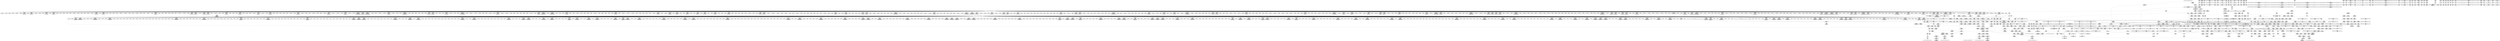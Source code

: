 digraph {
	CE0x4d17a10 [shape=record,shape=Mrecord,label="{CE0x4d17a10|56:_i8*,_:_CRE_191,192_}"]
	CE0x4d28690 [shape=record,shape=Mrecord,label="{CE0x4d28690|56:_i8*,_:_CRE_648,656_|*MultipleSource*|security/selinux/hooks.c,1769|Function::selinux_inode_unlink&Arg::dir::|Function::may_link&Arg::dir::}"]
	CE0x4dc0f60 [shape=record,shape=Mrecord,label="{CE0x4dc0f60|current_sid:do.end|*SummSource*}"]
	CE0x4d50b50 [shape=record,shape=Mrecord,label="{CE0x4d50b50|i64*_getelementptr_inbounds_(_11_x_i64_,_11_x_i64_*___llvm_gcov_ctr125,_i64_0,_i64_1)|*Constant*}"]
	CE0x4dbbeb0 [shape=record,shape=Mrecord,label="{CE0x4dbbeb0|__llvm_gcov_indirect_counter_increment:counter|*SummSink*}"]
	CE0x4d58a50 [shape=record,shape=Mrecord,label="{CE0x4d58a50|104:_%struct.inode*,_:_CRE_96,104_|*MultipleSource*|security/selinux/hooks.c,1770|Function::may_link&Arg::dentry::|Function::selinux_inode_unlink&Arg::dentry::}"]
	CE0x4cfa740 [shape=record,shape=Mrecord,label="{CE0x4cfa740|56:_i8*,_:_CRE_555,556_}"]
	CE0x4d84a90 [shape=record,shape=Mrecord,label="{CE0x4d84a90|28:_i32,_:_CRE_83,84_}"]
	CE0x4d2d190 [shape=record,shape=Mrecord,label="{CE0x4d2d190|56:_i8*,_:_CRE_887,888_}"]
	CE0x4ce37d0 [shape=record,shape=Mrecord,label="{CE0x4ce37d0|56:_i8*,_:_CRE_171,172_}"]
	CE0x4d06590 [shape=record,shape=Mrecord,label="{CE0x4d06590|i64_1|*Constant*}"]
	CE0x4da0630 [shape=record,shape=Mrecord,label="{CE0x4da0630|current_sid:tmp22|security/selinux/hooks.c,218|*SummSink*}"]
	CE0x4d73150 [shape=record,shape=Mrecord,label="{CE0x4d73150|56:_i8*,_:_CRE_609,610_}"]
	CE0x4d5cdd0 [shape=record,shape=Mrecord,label="{CE0x4d5cdd0|104:_%struct.inode*,_:_CRE_194,195_}"]
	CE0x4d788f0 [shape=record,shape=Mrecord,label="{CE0x4d788f0|56:_i8*,_:_CRE_882,883_}"]
	CE0x4cddf80 [shape=record,shape=Mrecord,label="{CE0x4cddf80|GLOBAL:may_link|*Constant*|*SummSource*}"]
	CE0x4d318c0 [shape=record,shape=Mrecord,label="{CE0x4d318c0|56:_i8*,_:_CRE_915,916_}"]
	CE0x4d32e90 [shape=record,shape=Mrecord,label="{CE0x4d32e90|may_link:tmp2|*LoadInst*|security/selinux/hooks.c,1769}"]
	CE0x4d59900 [shape=record,shape=Mrecord,label="{CE0x4d59900|104:_%struct.inode*,_:_CRE_151,152_}"]
	CE0x4d87f00 [shape=record,shape=Mrecord,label="{CE0x4d87f00|28:_i32,_:_CRE_168,184_|*MultipleSource*|*LoadInst*|security/selinux/hooks.c,1769|security/selinux/hooks.c,1769|security/selinux/hooks.c,1777}"]
	CE0x4dc4d50 [shape=record,shape=Mrecord,label="{CE0x4dc4d50|current_sid:tmp15|security/selinux/hooks.c,218}"]
	CE0x4d15af0 [shape=record,shape=Mrecord,label="{CE0x4d15af0|56:_i8*,_:_CRE_163,164_}"]
	CE0x4d5a9a0 [shape=record,shape=Mrecord,label="{CE0x4d5a9a0|104:_%struct.inode*,_:_CRE_165,166_}"]
	CE0x4d89ed0 [shape=record,shape=Mrecord,label="{CE0x4d89ed0|i8*_getelementptr_inbounds_(_38_x_i8_,_38_x_i8_*_.str64,_i32_0,_i32_0)|*Constant*}"]
	CE0x4d97280 [shape=record,shape=Mrecord,label="{CE0x4d97280|may_link:tobool6|security/selinux/hooks.c,1778|*SummSink*}"]
	CE0x4d138e0 [shape=record,shape=Mrecord,label="{CE0x4d138e0|56:_i8*,_:_CRE_320,328_|*MultipleSource*|security/selinux/hooks.c,1769|Function::selinux_inode_unlink&Arg::dir::|Function::may_link&Arg::dir::}"]
	CE0x4dc3eb0 [shape=record,shape=Mrecord,label="{CE0x4dc3eb0|current_sid:tmp8|security/selinux/hooks.c,218|*SummSink*}"]
	CE0x4d354e0 [shape=record,shape=Mrecord,label="{CE0x4d354e0|56:_i8*,_:_CRE_153,154_}"]
	CE0x4dbb2c0 [shape=record,shape=Mrecord,label="{CE0x4dbb2c0|i64_0|*Constant*}"]
	CE0x4cff0c0 [shape=record,shape=Mrecord,label="{CE0x4cff0c0|may_link:sw.bb}"]
	CE0x4dc69f0 [shape=record,shape=Mrecord,label="{CE0x4dc69f0|i8*_getelementptr_inbounds_(_25_x_i8_,_25_x_i8_*_.str3,_i32_0,_i32_0)|*Constant*|*SummSink*}"]
	CE0x4dbc090 [shape=record,shape=Mrecord,label="{CE0x4dbc090|i64*_null|*Constant*|*SummSource*}"]
	CE0x4d002b0 [shape=record,shape=Mrecord,label="{CE0x4d002b0|56:_i8*,_:_CRE_200,201_}"]
	CE0x4da14d0 [shape=record,shape=Mrecord,label="{CE0x4da14d0|i64*_getelementptr_inbounds_(_11_x_i64_,_11_x_i64_*___llvm_gcov_ctr125,_i64_0,_i64_9)|*Constant*|*SummSource*}"]
	CE0x4d176d0 [shape=record,shape=Mrecord,label="{CE0x4d176d0|56:_i8*,_:_CRE_187,188_}"]
	CE0x4cfd960 [shape=record,shape=Mrecord,label="{CE0x4cfd960|may_link:if.then}"]
	CE0x4d00ce0 [shape=record,shape=Mrecord,label="{CE0x4d00ce0|56:_i8*,_:_CRE_224,232_|*MultipleSource*|security/selinux/hooks.c,1769|Function::selinux_inode_unlink&Arg::dir::|Function::may_link&Arg::dir::}"]
	CE0x4d5d3c0 [shape=record,shape=Mrecord,label="{CE0x4d5d3c0|104:_%struct.inode*,_:_CRE_199,200_}"]
	CE0x4cffdf0 [shape=record,shape=Mrecord,label="{CE0x4cffdf0|current_sid:tobool1|security/selinux/hooks.c,218|*SummSource*}"]
	CE0x4dc58e0 [shape=record,shape=Mrecord,label="{CE0x4dc58e0|i8_1|*Constant*|*SummSource*}"]
	CE0x4d6d170 [shape=record,shape=Mrecord,label="{CE0x4d6d170|56:_i8*,_:_CRE_474,475_}"]
	CE0x4d6aa30 [shape=record,shape=Mrecord,label="{CE0x4d6aa30|56:_i8*,_:_CRE_309,310_}"]
	CE0x4d61d90 [shape=record,shape=Mrecord,label="{CE0x4d61d90|i32_5|*Constant*|*SummSource*}"]
	CE0x4e03040 [shape=record,shape=Mrecord,label="{CE0x4e03040|get_current:tmp3|*SummSink*}"]
	CE0x4d8a180 [shape=record,shape=Mrecord,label="{CE0x4d8a180|i8*_getelementptr_inbounds_(_38_x_i8_,_38_x_i8_*_.str64,_i32_0,_i32_0)|*Constant*|*SummSource*}"]
	CE0x4d66850 [shape=record,shape=Mrecord,label="{CE0x4d66850|56:_i8*,_:_CRE_247,248_}"]
	CE0x4dc2d30 [shape=record,shape=Mrecord,label="{CE0x4dc2d30|0:_i8,_:_GCMR_current_sid.__warned_internal_global_i8_0,_section_.data.unlikely_,_align_1:_elem_0:default:}"]
	CE0x4d05950 [shape=record,shape=Mrecord,label="{CE0x4d05950|i64*_getelementptr_inbounds_(_14_x_i64_,_14_x_i64_*___llvm_gcov_ctr219,_i64_0,_i64_0)|*Constant*|*SummSource*}"]
	CE0x4da2f00 [shape=record,shape=Mrecord,label="{CE0x4da2f00|current_sid:tmp20|security/selinux/hooks.c,218|*SummSink*}"]
	CE0x4d363b0 [shape=record,shape=Mrecord,label="{CE0x4d363b0|56:_i8*,_:_CRE_197,198_}"]
	CE0x4d13a90 [shape=record,shape=Mrecord,label="{CE0x4d13a90|i32_0|*Constant*}"]
	CE0x4d11d80 [shape=record,shape=Mrecord,label="{CE0x4d11d80|56:_i8*,_:_CRE_138,139_}"]
	CE0x4d28880 [shape=record,shape=Mrecord,label="{CE0x4d28880|56:_i8*,_:_CRE_656,664_|*MultipleSource*|security/selinux/hooks.c,1769|Function::selinux_inode_unlink&Arg::dir::|Function::may_link&Arg::dir::}"]
	CE0x4d66a70 [shape=record,shape=Mrecord,label="{CE0x4d66a70|56:_i8*,_:_CRE_249,250_}"]
	CE0x4d67400 [shape=record,shape=Mrecord,label="{CE0x4d67400|56:_i8*,_:_CRE_258,259_}"]
	CE0x4d12ff0 [shape=record,shape=Mrecord,label="{CE0x4d12ff0|56:_i8*,_:_CRE_302,303_}"]
	CE0x4cf7580 [shape=record,shape=Mrecord,label="{CE0x4cf7580|56:_i8*,_:_CRE_181,182_}"]
	CE0x4d9bda0 [shape=record,shape=Mrecord,label="{CE0x4d9bda0|may_link:tmp19|security/selinux/hooks.c,1789}"]
	CE0x4dc13a0 [shape=record,shape=Mrecord,label="{CE0x4dc13a0|current_sid:land.lhs.true2}"]
	CE0x4d91330 [shape=record,shape=Mrecord,label="{CE0x4d91330|i32_8388608|*Constant*|*SummSource*}"]
	CE0x4ce3ff0 [shape=record,shape=Mrecord,label="{CE0x4ce3ff0|56:_i8*,_:_CRE_181,182_}"]
	CE0x4d36e50 [shape=record,shape=Mrecord,label="{CE0x4d36e50|56:_i8*,_:_CRE_207,208_}"]
	CE0x4cffb10 [shape=record,shape=Mrecord,label="{CE0x4cffb10|may_link:call|security/selinux/hooks.c,1765|*SummSink*}"]
	CE0x4d90ed0 [shape=record,shape=Mrecord,label="{CE0x4d90ed0|i64_1048576|*Constant*}"]
	CE0x4d9a6d0 [shape=record,shape=Mrecord,label="{CE0x4d9a6d0|__llvm_gcov_indirect_counter_increment:exit|*SummSource*}"]
	CE0x4d15e20 [shape=record,shape=Mrecord,label="{CE0x4d15e20|may_link:tmp9|security/selinux/hooks.c,1778|*SummSource*}"]
	CE0x4ce56e0 [shape=record,shape=Mrecord,label="{CE0x4ce56e0|56:_i8*,_:_CRE_148,149_}"]
	CE0x4d5ad30 [shape=record,shape=Mrecord,label="{CE0x4d5ad30|104:_%struct.inode*,_:_CRE_168,169_}"]
	CE0x4d31f20 [shape=record,shape=Mrecord,label="{CE0x4d31f20|56:_i8*,_:_CRE_921,922_}"]
	CE0x4d5c0c0 [shape=record,shape=Mrecord,label="{CE0x4d5c0c0|104:_%struct.inode*,_:_CRE_183,184_}"]
	CE0x4ce6240 [shape=record,shape=Mrecord,label="{CE0x4ce6240|56:_i8*,_:_CRE_261,262_}"]
	CE0x4d705c0 [shape=record,shape=Mrecord,label="{CE0x4d705c0|56:_i8*,_:_CRE_568,569_}"]
	CE0x4d99910 [shape=record,shape=Mrecord,label="{CE0x4d99910|current_sid:tmp22|security/selinux/hooks.c,218}"]
	CE0x4d70070 [shape=record,shape=Mrecord,label="{CE0x4d70070|56:_i8*,_:_CRE_563,564_}"]
	CE0x4d01950 [shape=record,shape=Mrecord,label="{CE0x4d01950|56:_i8*,_:_CRE_960,968_|*MultipleSource*|security/selinux/hooks.c,1769|Function::selinux_inode_unlink&Arg::dir::|Function::may_link&Arg::dir::}"]
	CE0x4d00860 [shape=record,shape=Mrecord,label="{CE0x4d00860|56:_i8*,_:_CRE_207,208_}"]
	CE0x4d7e140 [shape=record,shape=Mrecord,label="{CE0x4d7e140|56:_i8*,_:_CRE_935,936_}"]
	CE0x4d602a0 [shape=record,shape=Mrecord,label="{CE0x4d602a0|104:_%struct.inode*,_:_CRE_296,304_|*MultipleSource*|security/selinux/hooks.c,1770|Function::may_link&Arg::dentry::|Function::selinux_inode_unlink&Arg::dentry::}"]
	CE0x4d88100 [shape=record,shape=Mrecord,label="{CE0x4d88100|28:_i32,_:_CRE_184,192_|*MultipleSource*|*LoadInst*|security/selinux/hooks.c,1769|security/selinux/hooks.c,1769|security/selinux/hooks.c,1777}"]
	CE0x4d5c910 [shape=record,shape=Mrecord,label="{CE0x4d5c910|104:_%struct.inode*,_:_CRE_190,191_}"]
	CE0x4dbbc40 [shape=record,shape=Mrecord,label="{CE0x4dbbc40|current_sid:if.end|*SummSource*}"]
	CE0x4d33d00 [shape=record,shape=Mrecord,label="{CE0x4d33d00|56:_i8*,_:_CRE_112,120_|*MultipleSource*|*LoadInst*|security/selinux/hooks.c,1770|security/selinux/hooks.c,1770}"]
	CE0x4dbe150 [shape=record,shape=Mrecord,label="{CE0x4dbe150|i1_true|*Constant*|*SummSource*}"]
	CE0x4cf0210 [shape=record,shape=Mrecord,label="{CE0x4cf0210|56:_i8*,_:_CRE_48,56_|*MultipleSource*|security/selinux/hooks.c,1769|Function::selinux_inode_unlink&Arg::dir::|Function::may_link&Arg::dir::}"]
	CE0x4d6ed50 [shape=record,shape=Mrecord,label="{CE0x4d6ed50|56:_i8*,_:_CRE_528,536_|*MultipleSource*|*LoadInst*|security/selinux/hooks.c,1770|security/selinux/hooks.c,1770}"]
	CE0x4ce5540 [shape=record,shape=Mrecord,label="{CE0x4ce5540|56:_i8*,_:_CRE_146,147_}"]
	CE0x4d70a00 [shape=record,shape=Mrecord,label="{CE0x4d70a00|56:_i8*,_:_CRE_572,573_}"]
	CE0x4dc53e0 [shape=record,shape=Mrecord,label="{CE0x4dc53e0|current_sid:tmp16|security/selinux/hooks.c,218|*SummSource*}"]
	CE0x4d6f2c0 [shape=record,shape=Mrecord,label="{CE0x4d6f2c0|56:_i8*,_:_CRE_544,552_|*MultipleSource*|*LoadInst*|security/selinux/hooks.c,1770|security/selinux/hooks.c,1770}"]
	CE0x4d2e7e0 [shape=record,shape=Mrecord,label="{CE0x4d2e7e0|56:_i8*,_:_CRE_908,909_}"]
	CE0x4d12330 [shape=record,shape=Mrecord,label="{CE0x4d12330|i64*_getelementptr_inbounds_(_11_x_i64_,_11_x_i64_*___llvm_gcov_ctr125,_i64_0,_i64_1)|*Constant*|*SummSource*}"]
	CE0x4d29a00 [shape=record,shape=Mrecord,label="{CE0x4d29a00|56:_i8*,_:_CRE_736,740_|*MultipleSource*|security/selinux/hooks.c,1769|Function::selinux_inode_unlink&Arg::dir::|Function::may_link&Arg::dir::}"]
	CE0x4d6cdd0 [shape=record,shape=Mrecord,label="{CE0x4d6cdd0|56:_i8*,_:_CRE_464,472_|*MultipleSource*|*LoadInst*|security/selinux/hooks.c,1770|security/selinux/hooks.c,1770}"]
	CE0x4d8b780 [shape=record,shape=Mrecord,label="{CE0x4d8b780|i32_2|*Constant*|*SummSink*}"]
	CE0x4d715b0 [shape=record,shape=Mrecord,label="{CE0x4d715b0|56:_i8*,_:_CRE_583,584_}"]
	CE0x4d09100 [shape=record,shape=Mrecord,label="{CE0x4d09100|selinux_inode_unlink:dentry|Function::selinux_inode_unlink&Arg::dentry::|*SummSource*}"]
	CE0x4d706d0 [shape=record,shape=Mrecord,label="{CE0x4d706d0|56:_i8*,_:_CRE_569,570_}"]
	CE0x4d385e0 [shape=record,shape=Mrecord,label="{CE0x4d385e0|56:_i8*,_:_CRE_16,24_|*MultipleSource*|*LoadInst*|security/selinux/hooks.c,1770|security/selinux/hooks.c,1770}"]
	CE0x4d513b0 [shape=record,shape=Mrecord,label="{CE0x4d513b0|current_sid:tmp6|security/selinux/hooks.c,218|*SummSource*}"]
	CE0x4cf1930 [shape=record,shape=Mrecord,label="{CE0x4cf1930|may_link:kind|Function::may_link&Arg::kind::}"]
	CE0x4d362a0 [shape=record,shape=Mrecord,label="{CE0x4d362a0|56:_i8*,_:_CRE_196,197_}"]
	CE0x4ce7d70 [shape=record,shape=Mrecord,label="{CE0x4ce7d70|56:_i8*,_:_CRE_244,245_}"]
	CE0x4d5e200 [shape=record,shape=Mrecord,label="{CE0x4d5e200|104:_%struct.inode*,_:_CRE_211,212_}"]
	CE0x4d5a4e0 [shape=record,shape=Mrecord,label="{CE0x4d5a4e0|104:_%struct.inode*,_:_CRE_161,162_}"]
	CE0x4d7dd00 [shape=record,shape=Mrecord,label="{CE0x4d7dd00|56:_i8*,_:_CRE_931,932_}"]
	CE0x4cf2050 [shape=record,shape=Mrecord,label="{CE0x4cf2050|may_link:i_security1|security/selinux/hooks.c,1770}"]
	CE0x4d9f3d0 [shape=record,shape=Mrecord,label="{CE0x4d9f3d0|current_sid:cred|security/selinux/hooks.c,218}"]
	CE0x4d5c1f0 [shape=record,shape=Mrecord,label="{CE0x4d5c1f0|104:_%struct.inode*,_:_CRE_184,185_}"]
	CE0x4d60900 [shape=record,shape=Mrecord,label="{CE0x4d60900|104:_%struct.inode*,_:_CRE_306,307_}"]
	CE0x4d6d740 [shape=record,shape=Mrecord,label="{CE0x4d6d740|56:_i8*,_:_CRE_479,480_}"]
	CE0x4d272a0 [shape=record,shape=Mrecord,label="{CE0x4d272a0|56:_i8*,_:_CRE_604,605_}"]
	CE0x4d6a5f0 [shape=record,shape=Mrecord,label="{CE0x4d6a5f0|56:_i8*,_:_CRE_305,306_}"]
	CE0x4d365d0 [shape=record,shape=Mrecord,label="{CE0x4d365d0|56:_i8*,_:_CRE_199,200_}"]
	CE0x4d12110 [shape=record,shape=Mrecord,label="{CE0x4d12110|56:_i8*,_:_CRE_143,144_}"]
	"CONST[source:0(mediator),value:2(dynamic)][purpose:{object}][SnkIdx:5]"
	CE0x4d30f30 [shape=record,shape=Mrecord,label="{CE0x4d30f30|56:_i8*,_:_CRE_906,907_}"]
	CE0x4d38760 [shape=record,shape=Mrecord,label="{CE0x4d38760|56:_i8*,_:_CRE_24,32_|*MultipleSource*|*LoadInst*|security/selinux/hooks.c,1770|security/selinux/hooks.c,1770}"]
	CE0x4d817e0 [shape=record,shape=Mrecord,label="{CE0x4d817e0|28:_i32,_:_CRE_18,19_}"]
	CE0x4d8c9f0 [shape=record,shape=Mrecord,label="{CE0x4d8c9f0|i64_2|*Constant*}"]
	CE0x4d12b10 [shape=record,shape=Mrecord,label="{CE0x4d12b10|56:_i8*,_:_CRE_296,297_}"]
	CE0x4cfdae0 [shape=record,shape=Mrecord,label="{CE0x4cfdae0|may_link:if.then|*SummSink*}"]
	CE0x4ceb6d0 [shape=record,shape=Mrecord,label="{CE0x4ceb6d0|__llvm_gcov_indirect_counter_increment:bb}"]
	CE0x4cfa820 [shape=record,shape=Mrecord,label="{CE0x4cfa820|56:_i8*,_:_CRE_557,558_}"]
	CE0x4d02980 [shape=record,shape=Mrecord,label="{CE0x4d02980|56:_i8*,_:_CRE_112,120_|*MultipleSource*|security/selinux/hooks.c,1769|Function::selinux_inode_unlink&Arg::dir::|Function::may_link&Arg::dir::}"]
	CE0x4d935f0 [shape=record,shape=Mrecord,label="{CE0x4d935f0|may_link:type|security/selinux/hooks.c,1772|*SummSink*}"]
	CE0x4d2ef50 [shape=record,shape=Mrecord,label="{CE0x4d2ef50|56:_i8*,_:_CRE_915,916_}"]
	CE0x4d729e0 [shape=record,shape=Mrecord,label="{CE0x4d729e0|56:_i8*,_:_CRE_602,603_}"]
	CE0x4d82bb0 [shape=record,shape=Mrecord,label="{CE0x4d82bb0|28:_i32,_:_CRE_51,52_}"]
	CE0x4cfc340 [shape=record,shape=Mrecord,label="{CE0x4cfc340|may_link:if.end}"]
	CE0x4d96710 [shape=record,shape=Mrecord,label="{CE0x4d96710|avc_has_perm:requested|Function::avc_has_perm&Arg::requested::}"]
	CE0x4d2ce60 [shape=record,shape=Mrecord,label="{CE0x4d2ce60|56:_i8*,_:_CRE_884,885_}"]
	CE0x4d39cb0 [shape=record,shape=Mrecord,label="{CE0x4d39cb0|56:_i8*,_:_CRE_0,2_|*MultipleSource*|*LoadInst*|security/selinux/hooks.c,1770|security/selinux/hooks.c,1770}"]
	CE0x4d2e5c0 [shape=record,shape=Mrecord,label="{CE0x4d2e5c0|56:_i8*,_:_CRE_906,907_}"]
	CE0x4dc2560 [shape=record,shape=Mrecord,label="{CE0x4dc2560|current_sid:land.lhs.true}"]
	CE0x4d80630 [shape=record,shape=Mrecord,label="{CE0x4d80630|may_link:tmp23|security/selinux/hooks.c,1797|*SummSink*}"]
	CE0x4ce6e40 [shape=record,shape=Mrecord,label="{CE0x4ce6e40|56:_i8*,_:_CRE_277,278_}"]
	CE0x4dc68f0 [shape=record,shape=Mrecord,label="{CE0x4dc68f0|i8*_getelementptr_inbounds_(_25_x_i8_,_25_x_i8_*_.str3,_i32_0,_i32_0)|*Constant*|*SummSource*}"]
	CE0x4d2abc0 [shape=record,shape=Mrecord,label="{CE0x4d2abc0|56:_i8*,_:_CRE_816,824_|*MultipleSource*|security/selinux/hooks.c,1769|Function::selinux_inode_unlink&Arg::dir::|Function::may_link&Arg::dir::}"]
	CE0x4d258a0 [shape=record,shape=Mrecord,label="{CE0x4d258a0|56:_i8*,_:_CRE_572,573_}"]
	CE0x4cf1f20 [shape=record,shape=Mrecord,label="{CE0x4cf1f20|104:_%struct.inode*,_:_CRE_16,24_|*MultipleSource*|security/selinux/hooks.c,1770|Function::may_link&Arg::dentry::|Function::selinux_inode_unlink&Arg::dentry::}"]
	CE0x4d68b60 [shape=record,shape=Mrecord,label="{CE0x4d68b60|56:_i8*,_:_CRE_280,281_}"]
	CE0x4dc0b00 [shape=record,shape=Mrecord,label="{CE0x4dc0b00|may_link:tmp27|security/selinux/hooks.c,1799|*SummSink*}"]
	CE0x4d594f0 [shape=record,shape=Mrecord,label="{CE0x4d594f0|104:_%struct.inode*,_:_CRE_147,148_}"]
	CE0x4d787e0 [shape=record,shape=Mrecord,label="{CE0x4d787e0|56:_i8*,_:_CRE_881,882_}"]
	CE0x4d93cd0 [shape=record,shape=Mrecord,label="{CE0x4d93cd0|i64_0|*Constant*}"]
	CE0x4d728d0 [shape=record,shape=Mrecord,label="{CE0x4d728d0|56:_i8*,_:_CRE_601,602_}"]
	CE0x4ce3160 [shape=record,shape=Mrecord,label="{CE0x4ce3160|56:_i8*,_:_CRE_24,32_|*MultipleSource*|security/selinux/hooks.c,1769|Function::selinux_inode_unlink&Arg::dir::|Function::may_link&Arg::dir::}"]
	CE0x4d8aa30 [shape=record,shape=Mrecord,label="{CE0x4d8aa30|GLOBAL:printk|*Constant*|*SummSource*}"]
	CE0x4cf8700 [shape=record,shape=Mrecord,label="{CE0x4cf8700|56:_i8*,_:_CRE_475,476_}"]
	CE0x4d8b1f0 [shape=record,shape=Mrecord,label="{CE0x4d8b1f0|i32_2|*Constant*}"]
	CE0x4ce3f20 [shape=record,shape=Mrecord,label="{CE0x4ce3f20|56:_i8*,_:_CRE_180,181_}"]
	CE0x4d15bc0 [shape=record,shape=Mrecord,label="{CE0x4d15bc0|56:_i8*,_:_CRE_164,165_}"]
	CE0x4cfe0c0 [shape=record,shape=Mrecord,label="{CE0x4cfe0c0|may_link:bb}"]
	CE0x4d78b10 [shape=record,shape=Mrecord,label="{CE0x4d78b10|56:_i8*,_:_CRE_884,885_}"]
	CE0x4d85c90 [shape=record,shape=Mrecord,label="{CE0x4d85c90|28:_i32,_:_CRE_101,102_}"]
	CE0x4cef030 [shape=record,shape=Mrecord,label="{CE0x4cef030|selinux_inode_unlink:tmp|*SummSource*}"]
	CE0x4d94220 [shape=record,shape=Mrecord,label="{CE0x4d94220|GLOBAL:__llvm_gcov_ctr219|Global_var:__llvm_gcov_ctr219|*SummSource*}"]
	CE0x4cf6bf0 [shape=record,shape=Mrecord,label="{CE0x4cf6bf0|56:_i8*,_:_CRE_172,173_}"]
	CE0x4d6f0f0 [shape=record,shape=Mrecord,label="{CE0x4d6f0f0|56:_i8*,_:_CRE_540,544_|*MultipleSource*|*LoadInst*|security/selinux/hooks.c,1770|security/selinux/hooks.c,1770}"]
	CE0x4d16900 [shape=record,shape=Mrecord,label="{CE0x4d16900|current_sid:tobool|security/selinux/hooks.c,218|*SummSource*}"]
	CE0x4d9c490 [shape=record,shape=Mrecord,label="{CE0x4d9c490|may_link:tmp19|security/selinux/hooks.c,1789|*SummSink*}"]
	CE0x4d60b20 [shape=record,shape=Mrecord,label="{CE0x4d60b20|104:_%struct.inode*,_:_CRE_307,308_}"]
	CE0x4d55b60 [shape=record,shape=Mrecord,label="{CE0x4d55b60|current_sid:if.end|*SummSink*}"]
	CE0x4d67950 [shape=record,shape=Mrecord,label="{CE0x4d67950|56:_i8*,_:_CRE_263,264_}"]
	CE0x4d917c0 [shape=record,shape=Mrecord,label="{CE0x4d917c0|may_link:or|security/selinux/hooks.c,1776}"]
	CE0x4d6d630 [shape=record,shape=Mrecord,label="{CE0x4d6d630|56:_i8*,_:_CRE_478,479_}"]
	CE0x4d597d0 [shape=record,shape=Mrecord,label="{CE0x4d597d0|104:_%struct.inode*,_:_CRE_150,151_}"]
	CE0x4d72f30 [shape=record,shape=Mrecord,label="{CE0x4d72f30|56:_i8*,_:_CRE_607,608_}"]
	CE0x4ce7d00 [shape=record,shape=Mrecord,label="{CE0x4ce7d00|56:_i8*,_:_CRE_243,244_}"]
	CE0x4d56450 [shape=record,shape=Mrecord,label="{CE0x4d56450|i64*_getelementptr_inbounds_(_14_x_i64_,_14_x_i64_*___llvm_gcov_ctr219,_i64_0,_i64_8)|*Constant*|*SummSink*}"]
	CE0x4d5bf90 [shape=record,shape=Mrecord,label="{CE0x4d5bf90|104:_%struct.inode*,_:_CRE_182,183_}"]
	CE0x4cda550 [shape=record,shape=Mrecord,label="{CE0x4cda550|i64*_getelementptr_inbounds_(_14_x_i64_,_14_x_i64_*___llvm_gcov_ctr219,_i64_0,_i64_3)|*Constant*|*SummSink*}"]
	CE0x4d5c580 [shape=record,shape=Mrecord,label="{CE0x4d5c580|104:_%struct.inode*,_:_CRE_187,188_}"]
	CE0x4d65a40 [shape=record,shape=Mrecord,label="{CE0x4d65a40|i64**_getelementptr_inbounds_(_4_x_i64*_,_4_x_i64*_*___llvm_gcda_edge_table220,_i64_0,_i64_1)|*Constant*}"]
	CE0x4d83090 [shape=record,shape=Mrecord,label="{CE0x4d83090|28:_i32,_:_CRE_57,58_}"]
	CE0x4db9010 [shape=record,shape=Mrecord,label="{CE0x4db9010|may_link:tmp24|security/selinux/hooks.c,1797}"]
	CE0x4d271d0 [shape=record,shape=Mrecord,label="{CE0x4d271d0|56:_i8*,_:_CRE_603,604_}"]
	CE0x4d84e90 [shape=record,shape=Mrecord,label="{CE0x4d84e90|28:_i32,_:_CRE_87,88_}"]
	CE0x4d26810 [shape=record,shape=Mrecord,label="{CE0x4d26810|56:_i8*,_:_CRE_591,592_}"]
	CE0x4d6ae70 [shape=record,shape=Mrecord,label="{CE0x4d6ae70|56:_i8*,_:_CRE_312,320_|*MultipleSource*|*LoadInst*|security/selinux/hooks.c,1770|security/selinux/hooks.c,1770}"]
	CE0x4d9e600 [shape=record,shape=Mrecord,label="{CE0x4d9e600|i64*_getelementptr_inbounds_(_2_x_i64_,_2_x_i64_*___llvm_gcov_ctr98,_i64_0,_i64_1)|*Constant*|*SummSink*}"]
	CE0x4cf7980 [shape=record,shape=Mrecord,label="{CE0x4cf7980|56:_i8*,_:_CRE_432,440_|*MultipleSource*|security/selinux/hooks.c,1769|Function::selinux_inode_unlink&Arg::dir::|Function::may_link&Arg::dir::}"]
	CE0x4d30490 [shape=record,shape=Mrecord,label="{CE0x4d30490|56:_i8*,_:_CRE_896,897_}"]
	CE0x4cf3750 [shape=record,shape=Mrecord,label="{CE0x4cf3750|_ret_i32_%retval.0,_!dbg_!27757|security/selinux/hooks.c,1799|*SummSink*}"]
	CE0x4ce86a0 [shape=record,shape=Mrecord,label="{CE0x4ce86a0|56:_i8*,_:_CRE_256,257_}"]
	CE0x4d6f7c0 [shape=record,shape=Mrecord,label="{CE0x4d6f7c0|56:_i8*,_:_CRE_556,557_}"]
	CE0x4d25b10 [shape=record,shape=Mrecord,label="{CE0x4d25b10|56:_i8*,_:_CRE_575,576_}"]
	CE0x4d95820 [shape=record,shape=Mrecord,label="{CE0x4d95820|avc_has_perm:ssid|Function::avc_has_perm&Arg::ssid::|*SummSink*}"]
	CE0x4d27ac0 [shape=record,shape=Mrecord,label="{CE0x4d27ac0|56:_i8*,_:_CRE_614,615_}"]
	CE0x4d99ff0 [shape=record,shape=Mrecord,label="{CE0x4d99ff0|current_sid:tmp24|security/selinux/hooks.c,220|*SummSource*}"]
	CE0x69547a0 [shape=record,shape=Mrecord,label="{CE0x69547a0|selinux_inode_unlink:tmp2}"]
	CE0x4d85e00 [shape=record,shape=Mrecord,label="{CE0x4d85e00|28:_i32,_:_CRE_102,103_}"]
	CE0x4cf8c90 [shape=record,shape=Mrecord,label="{CE0x4cf8c90|56:_i8*,_:_CRE_483,484_}"]
	CE0x4cf8d60 [shape=record,shape=Mrecord,label="{CE0x4cf8d60|56:_i8*,_:_CRE_484,485_}"]
	CE0x4d37a30 [shape=record,shape=Mrecord,label="{CE0x4d37a30|_call_void___llvm_gcov_indirect_counter_increment(i32*___llvm_gcov_global_state_pred221,_i64**_getelementptr_inbounds_(_4_x_i64*_,_4_x_i64*_*___llvm_gcda_edge_table220,_i64_0,_i64_2)),_!dbg_!27745|security/selinux/hooks.c,1786}"]
	CE0x4d30d10 [shape=record,shape=Mrecord,label="{CE0x4d30d10|56:_i8*,_:_CRE_904,905_}"]
	CE0x4d156e0 [shape=record,shape=Mrecord,label="{CE0x4d156e0|56:_i8*,_:_CRE_158,159_}"]
	CE0x4ce6ca0 [shape=record,shape=Mrecord,label="{CE0x4ce6ca0|56:_i8*,_:_CRE_275,276_}"]
	CE0x4d71e30 [shape=record,shape=Mrecord,label="{CE0x4d71e30|56:_i8*,_:_CRE_591,592_}"]
	CE0x4d57f10 [shape=record,shape=Mrecord,label="{CE0x4d57f10|104:_%struct.inode*,_:_CRE_88,89_}"]
	CE0x4cef4a0 [shape=record,shape=Mrecord,label="{CE0x4cef4a0|i64*_getelementptr_inbounds_(_2_x_i64_,_2_x_i64_*___llvm_gcov_ctr222,_i64_0,_i64_0)|*Constant*|*SummSource*}"]
	CE0x4d27780 [shape=record,shape=Mrecord,label="{CE0x4d27780|56:_i8*,_:_CRE_610,611_}"]
	CE0x4cfc1d0 [shape=record,shape=Mrecord,label="{CE0x4cfc1d0|may_link:sw.default|*SummSource*}"]
	CE0x4d58ec0 [shape=record,shape=Mrecord,label="{CE0x4d58ec0|104:_%struct.inode*,_:_CRE_144,145_}"]
	CE0x4d35f70 [shape=record,shape=Mrecord,label="{CE0x4d35f70|56:_i8*,_:_CRE_193,194_}"]
	CE0x4db9d90 [shape=record,shape=Mrecord,label="{CE0x4db9d90|current_sid:tmp13|security/selinux/hooks.c,218|*SummSource*}"]
	CE0x4dc0150 [shape=record,shape=Mrecord,label="{CE0x4dc0150|i64*_getelementptr_inbounds_(_14_x_i64_,_14_x_i64_*___llvm_gcov_ctr219,_i64_0,_i64_13)|*Constant*}"]
	CE0x4d69930 [shape=record,shape=Mrecord,label="{CE0x4d69930|56:_i8*,_:_CRE_293,294_}"]
	CE0x4d25cb0 [shape=record,shape=Mrecord,label="{CE0x4d25cb0|56:_i8*,_:_CRE_577,578_}"]
	CE0x4d26f60 [shape=record,shape=Mrecord,label="{CE0x4d26f60|56:_i8*,_:_CRE_600,601_}"]
	CE0x4d12be0 [shape=record,shape=Mrecord,label="{CE0x4d12be0|56:_i8*,_:_CRE_297,298_}"]
	CE0x4d66960 [shape=record,shape=Mrecord,label="{CE0x4d66960|56:_i8*,_:_CRE_248,249_}"]
	CE0x4d61f10 [shape=record,shape=Mrecord,label="{CE0x4d61f10|may_link:d_inode|security/selinux/hooks.c,1770|*SummSink*}"]
	CE0x4da0be0 [shape=record,shape=Mrecord,label="{CE0x4da0be0|i32_1|*Constant*}"]
	CE0x4ce6310 [shape=record,shape=Mrecord,label="{CE0x4ce6310|56:_i8*,_:_CRE_262,263_}"]
	CE0x4ce3970 [shape=record,shape=Mrecord,label="{CE0x4ce3970|56:_i8*,_:_CRE_173,174_}"]
	CE0x4ce8290 [shape=record,shape=Mrecord,label="{CE0x4ce8290|56:_i8*,_:_CRE_251,252_}"]
	CE0x4d177a0 [shape=record,shape=Mrecord,label="{CE0x4d177a0|56:_i8*,_:_CRE_188,189_}"]
	CE0x4d05b10 [shape=record,shape=Mrecord,label="{CE0x4d05b10|i64*_getelementptr_inbounds_(_14_x_i64_,_14_x_i64_*___llvm_gcov_ctr219,_i64_0,_i64_0)|*Constant*|*SummSink*}"]
	CE0x4d65520 [shape=record,shape=Mrecord,label="{CE0x4d65520|__llvm_gcov_indirect_counter_increment:predecessor|Function::__llvm_gcov_indirect_counter_increment&Arg::predecessor::|*SummSource*}"]
	CE0x4d17530 [shape=record,shape=Mrecord,label="{CE0x4d17530|56:_i8*,_:_CRE_185,186_}"]
	CE0x4d30e20 [shape=record,shape=Mrecord,label="{CE0x4d30e20|56:_i8*,_:_CRE_905,906_}"]
	CE0x4ceedb0 [shape=record,shape=Mrecord,label="{CE0x4ceedb0|get_current:tmp1}"]
	CE0x4ce89b0 [shape=record,shape=Mrecord,label="{CE0x4ce89b0|_ret_i32_%tmp24,_!dbg_!27742|security/selinux/hooks.c,220|*SummSource*}"]
	CE0x4d28c00 [shape=record,shape=Mrecord,label="{CE0x4d28c00|56:_i8*,_:_CRE_672,680_|*MultipleSource*|security/selinux/hooks.c,1769|Function::selinux_inode_unlink&Arg::dir::|Function::may_link&Arg::dir::}"]
	CE0x4d5c320 [shape=record,shape=Mrecord,label="{CE0x4d5c320|104:_%struct.inode*,_:_CRE_185,186_}"]
	CE0x4dbf1a0 [shape=record,shape=Mrecord,label="{CE0x4dbf1a0|current_sid:if.then|*SummSource*}"]
	CE0x4d5b580 [shape=record,shape=Mrecord,label="{CE0x4d5b580|104:_%struct.inode*,_:_CRE_175,176_}"]
	CE0x4d34f90 [shape=record,shape=Mrecord,label="{CE0x4d34f90|56:_i8*,_:_CRE_148,149_}"]
	CE0x4d84390 [shape=record,shape=Mrecord,label="{CE0x4d84390|28:_i32,_:_CRE_76,77_}"]
	CE0x4ce2a40 [shape=record,shape=Mrecord,label="{CE0x4ce2a40|may_link:tmp11|security/selinux/hooks.c,1778|*SummSink*}"]
	CE0x4dad960 [shape=record,shape=Mrecord,label="{CE0x4dad960|i32_16777216|*Constant*|*SummSink*}"]
	CE0x4ce6990 [shape=record,shape=Mrecord,label="{CE0x4ce6990|56:_i8*,_:_CRE_270,271_}"]
	CE0x4d31260 [shape=record,shape=Mrecord,label="{CE0x4d31260|56:_i8*,_:_CRE_909,910_}"]
	CE0x4d30af0 [shape=record,shape=Mrecord,label="{CE0x4d30af0|56:_i8*,_:_CRE_902,903_}"]
	CE0x4dbecd0 [shape=record,shape=Mrecord,label="{CE0x4dbecd0|current_sid:tmp3|*SummSource*}"]
	CE0x4dc0fd0 [shape=record,shape=Mrecord,label="{CE0x4dc0fd0|current_sid:do.end|*SummSink*}"]
	CE0x4cfa0c0 [shape=record,shape=Mrecord,label="{CE0x4cfa0c0|56:_i8*,_:_CRE_544,552_|*MultipleSource*|security/selinux/hooks.c,1769|Function::selinux_inode_unlink&Arg::dir::|Function::may_link&Arg::dir::}"]
	CE0x4d631a0 [shape=record,shape=Mrecord,label="{CE0x4d631a0|0:_i32,_4:_i32,_8:_i32,_12:_i32,_:_CMRE_4,8_|*MultipleSource*|security/selinux/hooks.c,218|security/selinux/hooks.c,218|security/selinux/hooks.c,220}"]
	CE0x4d25d80 [shape=record,shape=Mrecord,label="{CE0x4d25d80|56:_i8*,_:_CRE_578,579_}"]
	CE0x4d615f0 [shape=record,shape=Mrecord,label="{CE0x4d615f0|104:_%struct.inode*,_:_CRE_317,318_}"]
	CE0x4da1e10 [shape=record,shape=Mrecord,label="{CE0x4da1e10|current_sid:tmp18|security/selinux/hooks.c,218}"]
	CE0x4d53140 [shape=record,shape=Mrecord,label="{CE0x4d53140|get_current:tmp}"]
	CE0x4d30270 [shape=record,shape=Mrecord,label="{CE0x4d30270|56:_i8*,_:_CRE_894,895_}"]
	CE0x4ce5470 [shape=record,shape=Mrecord,label="{CE0x4ce5470|56:_i8*,_:_CRE_145,146_}"]
	CE0x4d81ce0 [shape=record,shape=Mrecord,label="{CE0x4d81ce0|28:_i32,_:_CRE_23,24_}"]
	CE0x4d37670 [shape=record,shape=Mrecord,label="{CE0x4d37670|56:_i8*,_:_CRE_232,236_|*MultipleSource*|*LoadInst*|security/selinux/hooks.c,1770|security/selinux/hooks.c,1770}"]
	CE0x4cfac00 [shape=record,shape=Mrecord,label="{CE0x4cfac00|56:_i8*,_:_CRE_562,563_}"]
	CE0x4d8b8a0 [shape=record,shape=Mrecord,label="{CE0x4d8b8a0|GLOBAL:__llvm_gcov_indirect_counter_increment|*Constant*|*SummSink*}"]
	CE0x4d00380 [shape=record,shape=Mrecord,label="{CE0x4d00380|56:_i8*,_:_CRE_201,202_}"]
	CE0x4cf9640 [shape=record,shape=Mrecord,label="{CE0x4cf9640|56:_i8*,_:_CRE_508,512_|*MultipleSource*|security/selinux/hooks.c,1769|Function::selinux_inode_unlink&Arg::dir::|Function::may_link&Arg::dir::}"]
	CE0x4d130c0 [shape=record,shape=Mrecord,label="{CE0x4d130c0|56:_i8*,_:_CRE_303,304_}"]
	CE0x4cf8af0 [shape=record,shape=Mrecord,label="{CE0x4cf8af0|56:_i8*,_:_CRE_481,482_}"]
	CE0x4d5fe60 [shape=record,shape=Mrecord,label="{CE0x4d5fe60|104:_%struct.inode*,_:_CRE_280,288_|*MultipleSource*|security/selinux/hooks.c,1770|Function::may_link&Arg::dentry::|Function::selinux_inode_unlink&Arg::dentry::}"]
	CE0x4ce78c0 [shape=record,shape=Mrecord,label="{CE0x4ce78c0|56:_i8*,_:_CRE_240,241_}"]
	CE0x4cfcf10 [shape=record,shape=Mrecord,label="{CE0x4cfcf10|i32_-1|*Constant*|*SummSink*}"]
	CE0x4cf2600 [shape=record,shape=Mrecord,label="{CE0x4cf2600|104:_%struct.inode*,_:_CRE_40,48_|*MultipleSource*|security/selinux/hooks.c,1770|Function::may_link&Arg::dentry::|Function::selinux_inode_unlink&Arg::dentry::}"]
	CE0x5945960 [shape=record,shape=Mrecord,label="{CE0x5945960|GLOBAL:may_link|*Constant*|*SummSink*}"]
	CE0x4ce4820 [shape=record,shape=Mrecord,label="{CE0x4ce4820|56:_i8*,_:_CRE_285,286_}"]
	CE0x4d80d10 [shape=record,shape=Mrecord,label="{CE0x4d80d10|28:_i32,_:_CRE_9,10_}"]
	CE0x4d96090 [shape=record,shape=Mrecord,label="{CE0x4d96090|i16_7|*Constant*|*SummSink*}"]
	CE0x4d744c0 [shape=record,shape=Mrecord,label="{CE0x4d744c0|56:_i8*,_:_CRE_640,648_|*MultipleSource*|*LoadInst*|security/selinux/hooks.c,1770|security/selinux/hooks.c,1770}"]
	CE0x4d96960 [shape=record,shape=Mrecord,label="{CE0x4d96960|avc_has_perm:requested|Function::avc_has_perm&Arg::requested::|*SummSink*}"]
	CE0x4dc5b90 [shape=record,shape=Mrecord,label="{CE0x4dc5b90|i8*_getelementptr_inbounds_(_25_x_i8_,_25_x_i8_*_.str3,_i32_0,_i32_0)|*Constant*}"]
	CE0x4d0da50 [shape=record,shape=Mrecord,label="{CE0x4d0da50|GLOBAL:__llvm_gcov_ctr125|Global_var:__llvm_gcov_ctr125|*SummSource*}"]
	CE0x4d9a850 [shape=record,shape=Mrecord,label="{CE0x4d9a850|__llvm_gcov_indirect_counter_increment:exit|*SummSink*}"]
	CE0x4d099d0 [shape=record,shape=Mrecord,label="{CE0x4d099d0|current_sid:tmp7|security/selinux/hooks.c,218|*SummSink*}"]
	CE0x4d963d0 [shape=record,shape=Mrecord,label="{CE0x4d963d0|avc_has_perm:tclass|Function::avc_has_perm&Arg::tclass::|*SummSource*}"]
	CE0x4d967f0 [shape=record,shape=Mrecord,label="{CE0x4d967f0|avc_has_perm:requested|Function::avc_has_perm&Arg::requested::|*SummSource*}"]
	CE0x4d51b60 [shape=record,shape=Mrecord,label="{CE0x4d51b60|current_sid:tmp10|security/selinux/hooks.c,218}"]
	CE0x4d38000 [shape=record,shape=Mrecord,label="{CE0x4d38000|i64*_getelementptr_inbounds_(_14_x_i64_,_14_x_i64_*___llvm_gcov_ctr219,_i64_0,_i64_9)|*Constant*|*SummSource*}"]
	CE0x4d34a40 [shape=record,shape=Mrecord,label="{CE0x4d34a40|56:_i8*,_:_CRE_143,144_}"]
	CE0x4d5ede0 [shape=record,shape=Mrecord,label="{CE0x4d5ede0|104:_%struct.inode*,_:_CRE_221,222_}"]
	CE0x4d34b50 [shape=record,shape=Mrecord,label="{CE0x4d34b50|56:_i8*,_:_CRE_144,145_}"]
	CE0x4d75a70 [shape=record,shape=Mrecord,label="{CE0x4d75a70|56:_i8*,_:_CRE_736,740_|*MultipleSource*|*LoadInst*|security/selinux/hooks.c,1770|security/selinux/hooks.c,1770}"]
	CE0x4d84990 [shape=record,shape=Mrecord,label="{CE0x4d84990|28:_i32,_:_CRE_82,83_}"]
	CE0x4d384e0 [shape=record,shape=Mrecord,label="{CE0x4d384e0|56:_i8*,_:_CRE_12,16_|*MultipleSource*|*LoadInst*|security/selinux/hooks.c,1770|security/selinux/hooks.c,1770}"]
	CE0x4d96200 [shape=record,shape=Mrecord,label="{CE0x4d96200|_ret_i32_%retval.0,_!dbg_!27728|security/selinux/avc.c,775}"]
	CE0x4d05c90 [shape=record,shape=Mrecord,label="{CE0x4d05c90|may_link:tmp|*SummSource*}"]
	CE0x4d2a9c0 [shape=record,shape=Mrecord,label="{CE0x4d2a9c0|56:_i8*,_:_CRE_808,816_|*MultipleSource*|security/selinux/hooks.c,1769|Function::selinux_inode_unlink&Arg::dir::|Function::may_link&Arg::dir::}"]
	CE0x4d51240 [shape=record,shape=Mrecord,label="{CE0x4d51240|current_sid:tmp6|security/selinux/hooks.c,218}"]
	CE0x4d89fe0 [shape=record,shape=Mrecord,label="{CE0x4d89fe0|may_link:call9|security/selinux/hooks.c,1792|*SummSource*}"]
	CE0x4d72c00 [shape=record,shape=Mrecord,label="{CE0x4d72c00|56:_i8*,_:_CRE_604,605_}"]
	CE0x4d5f5b0 [shape=record,shape=Mrecord,label="{CE0x4d5f5b0|104:_%struct.inode*,_:_CRE_248,256_|*MultipleSource*|security/selinux/hooks.c,1770|Function::may_link&Arg::dentry::|Function::selinux_inode_unlink&Arg::dentry::}"]
	CE0x4cfecb0 [shape=record,shape=Mrecord,label="{CE0x4cfecb0|_call_void_mcount()_#3|*SummSink*}"]
	CE0x4d6c2f0 [shape=record,shape=Mrecord,label="{CE0x4d6c2f0|56:_i8*,_:_CRE_416,424_|*MultipleSource*|*LoadInst*|security/selinux/hooks.c,1770|security/selinux/hooks.c,1770}"]
	CE0x4d90da0 [shape=record,shape=Mrecord,label="{CE0x4d90da0|i64_2097152|*Constant*|*SummSink*}"]
	CE0x4d0cd80 [shape=record,shape=Mrecord,label="{CE0x4d0cd80|i64*_getelementptr_inbounds_(_11_x_i64_,_11_x_i64_*___llvm_gcov_ctr125,_i64_0,_i64_6)|*Constant*|*SummSource*}"]
	CE0x4d150f0 [shape=record,shape=Mrecord,label="{CE0x4d150f0|%struct.task_struct*_(%struct.task_struct**)*_asm_movq_%gs:$_1:P_,$0_,_r,im,_dirflag_,_fpsr_,_flags_}"]
	CE0x4d85f10 [shape=record,shape=Mrecord,label="{CE0x4d85f10|28:_i32,_:_CRE_103,104_}"]
	CE0x4cf5d10 [shape=record,shape=Mrecord,label="{CE0x4cf5d10|56:_i8*,_:_CRE_158,159_}"]
	CE0x4d0f2f0 [shape=record,shape=Mrecord,label="{CE0x4d0f2f0|current_sid:tmp2}"]
	CE0x4d0c940 [shape=record,shape=Mrecord,label="{CE0x4d0c940|current_sid:tmp12|security/selinux/hooks.c,218|*SummSink*}"]
	CE0x4d5a610 [shape=record,shape=Mrecord,label="{CE0x4d5a610|104:_%struct.inode*,_:_CRE_162,163_}"]
	CE0x4d819e0 [shape=record,shape=Mrecord,label="{CE0x4d819e0|28:_i32,_:_CRE_20,21_}"]
	CE0x4d7ee60 [shape=record,shape=Mrecord,label="{CE0x4d7ee60|56:_i8*,_:_CRE_980,981_}"]
	CE0x4dad710 [shape=record,shape=Mrecord,label="{CE0x4dad710|i32_16777216|*Constant*|*SummSource*}"]
	CE0x4d8bcc0 [shape=record,shape=Mrecord,label="{CE0x4d8bcc0|_call_void___llvm_gcov_indirect_counter_increment(i32*___llvm_gcov_global_state_pred221,_i64**_getelementptr_inbounds_(_4_x_i64*_,_4_x_i64*_*___llvm_gcda_edge_table220,_i64_0,_i64_1)),_!dbg_!27742|security/selinux/hooks.c,1783|*SummSink*}"]
	CE0x4cef190 [shape=record,shape=Mrecord,label="{CE0x4cef190|get_current:tmp|*SummSink*}"]
	CE0x4d26740 [shape=record,shape=Mrecord,label="{CE0x4d26740|56:_i8*,_:_CRE_590,591_}"]
	CE0x4db9d20 [shape=record,shape=Mrecord,label="{CE0x4db9d20|current_sid:tmp13|security/selinux/hooks.c,218}"]
	CE0x4dbd560 [shape=record,shape=Mrecord,label="{CE0x4dbd560|may_link:tmp25|security/selinux/hooks.c,1797|*SummSink*}"]
	CE0x4cfec10 [shape=record,shape=Mrecord,label="{CE0x4cfec10|_call_void_mcount()_#3|*SummSource*}"]
	CE0x4d26a80 [shape=record,shape=Mrecord,label="{CE0x4d26a80|56:_i8*,_:_CRE_594,595_}"]
	CE0x4cdb290 [shape=record,shape=Mrecord,label="{CE0x4cdb290|GLOBAL:__llvm_gcov_global_state_pred221|Global_var:__llvm_gcov_global_state_pred221}"]
	CE0x4d29dc0 [shape=record,shape=Mrecord,label="{CE0x4d29dc0|56:_i8*,_:_CRE_752,756_|*MultipleSource*|security/selinux/hooks.c,1769|Function::selinux_inode_unlink&Arg::dir::|Function::may_link&Arg::dir::}"]
	CE0x4ceb8a0 [shape=record,shape=Mrecord,label="{CE0x4ceb8a0|__llvm_gcov_indirect_counter_increment:bb|*SummSink*}"]
	CE0x4d2a5c0 [shape=record,shape=Mrecord,label="{CE0x4d2a5c0|56:_i8*,_:_CRE_792,800_|*MultipleSource*|security/selinux/hooks.c,1769|Function::selinux_inode_unlink&Arg::dir::|Function::may_link&Arg::dir::}"]
	CE0x4d54cd0 [shape=record,shape=Mrecord,label="{CE0x4d54cd0|i64_3|*Constant*}"]
	CE0x4d91a30 [shape=record,shape=Mrecord,label="{CE0x4d91a30|may_link:or|security/selinux/hooks.c,1776|*SummSource*}"]
	CE0x4d85590 [shape=record,shape=Mrecord,label="{CE0x4d85590|28:_i32,_:_CRE_94,95_}"]
	CE0x4d79060 [shape=record,shape=Mrecord,label="{CE0x4d79060|56:_i8*,_:_CRE_889,890_}"]
	CE0x4dbf9b0 [shape=record,shape=Mrecord,label="{CE0x4dbf9b0|may_link:retval.0|*SummSink*}"]
	CE0x4d737b0 [shape=record,shape=Mrecord,label="{CE0x4d737b0|56:_i8*,_:_CRE_615,616_}"]
	CE0x4d6ff60 [shape=record,shape=Mrecord,label="{CE0x4d6ff60|56:_i8*,_:_CRE_562,563_}"]
	CE0x4d34c60 [shape=record,shape=Mrecord,label="{CE0x4d34c60|56:_i8*,_:_CRE_145,146_}"]
	CE0x4d5f2a0 [shape=record,shape=Mrecord,label="{CE0x4d5f2a0|104:_%struct.inode*,_:_CRE_232,240_|*MultipleSource*|security/selinux/hooks.c,1770|Function::may_link&Arg::dentry::|Function::selinux_inode_unlink&Arg::dentry::}"]
	CE0x4dc1bb0 [shape=record,shape=Mrecord,label="{CE0x4dc1bb0|GLOBAL:current_sid.__warned|Global_var:current_sid.__warned|*SummSink*}"]
	CE0x4ce4750 [shape=record,shape=Mrecord,label="{CE0x4ce4750|56:_i8*,_:_CRE_284,285_}"]
	CE0x4d51130 [shape=record,shape=Mrecord,label="{CE0x4d51130|current_sid:tmp5|security/selinux/hooks.c,218|*SummSink*}"]
	CE0x4d327f0 [shape=record,shape=Mrecord,label="{CE0x4d327f0|56:_i8*,_:_CRE_984,988_|*MultipleSource*|security/selinux/hooks.c,1769|Function::selinux_inode_unlink&Arg::dir::|Function::may_link&Arg::dir::}"]
	CE0x4d85290 [shape=record,shape=Mrecord,label="{CE0x4d85290|28:_i32,_:_CRE_91,92_}"]
	CE0x4d7fe20 [shape=record,shape=Mrecord,label="{CE0x4d7fe20|may_link:tmp6|security/selinux/hooks.c,1770|*SummSource*}"]
	CE0x4d62da0 [shape=record,shape=Mrecord,label="{CE0x4d62da0|current_sid:sid|security/selinux/hooks.c,220|*SummSink*}"]
	CE0x4d67840 [shape=record,shape=Mrecord,label="{CE0x4d67840|56:_i8*,_:_CRE_262,263_}"]
	CE0x4d6d850 [shape=record,shape=Mrecord,label="{CE0x4d6d850|56:_i8*,_:_CRE_480,481_}"]
	CE0x4dbac10 [shape=record,shape=Mrecord,label="{CE0x4dbac10|current_sid:tmp10|security/selinux/hooks.c,218|*SummSource*}"]
	CE0x4dbdf00 [shape=record,shape=Mrecord,label="{CE0x4dbdf00|i1_true|*Constant*}"]
	CE0x4dbf420 [shape=record,shape=Mrecord,label="{CE0x4dbf420|may_link:call11|security/selinux/hooks.c,1797|*SummSource*}"]
	CE0x4d38c60 [shape=record,shape=Mrecord,label="{CE0x4d38c60|56:_i8*,_:_CRE_48,56_|*MultipleSource*|*LoadInst*|security/selinux/hooks.c,1770|security/selinux/hooks.c,1770}"]
	CE0x4d2c800 [shape=record,shape=Mrecord,label="{CE0x4d2c800|56:_i8*,_:_CRE_878,879_}"]
	CE0x4d13330 [shape=record,shape=Mrecord,label="{CE0x4d13330|56:_i8*,_:_CRE_306,307_}"]
	CE0x4d9fb90 [shape=record,shape=Mrecord,label="{CE0x4d9fb90|current_sid:tmp21|security/selinux/hooks.c,218|*SummSource*}"]
	CE0x4d71b00 [shape=record,shape=Mrecord,label="{CE0x4d71b00|56:_i8*,_:_CRE_588,589_}"]
	CE0x4cea220 [shape=record,shape=Mrecord,label="{CE0x4cea220|i32_0|*Constant*|*SummSource*}"]
	CE0x4db0a30 [shape=record,shape=Mrecord,label="{CE0x4db0a30|may_link:tmp24|security/selinux/hooks.c,1797|*SummSink*}"]
	CE0x4d28140 [shape=record,shape=Mrecord,label="{CE0x4d28140|56:_i8*,_:_CRE_622,623_}"]
	CE0x4d128a0 [shape=record,shape=Mrecord,label="{CE0x4d128a0|56:_i8*,_:_CRE_293,294_}"]
	CE0x4d2ec20 [shape=record,shape=Mrecord,label="{CE0x4d2ec20|56:_i8*,_:_CRE_912,913_}"]
	CE0x4d5cca0 [shape=record,shape=Mrecord,label="{CE0x4d5cca0|104:_%struct.inode*,_:_CRE_193,194_}"]
	CE0x4d691c0 [shape=record,shape=Mrecord,label="{CE0x4d691c0|56:_i8*,_:_CRE_286,287_}"]
	CE0x4d38350 [shape=record,shape=Mrecord,label="{CE0x4d38350|56:_i8*,_:_CRE_8,12_|*MultipleSource*|*LoadInst*|security/selinux/hooks.c,1770|security/selinux/hooks.c,1770}"]
	CE0x4da22a0 [shape=record,shape=Mrecord,label="{CE0x4da22a0|current_sid:tmp19|security/selinux/hooks.c,218}"]
	CE0x4d78180 [shape=record,shape=Mrecord,label="{CE0x4d78180|56:_i8*,_:_CRE_875,876_}"]
	CE0x4d8ac90 [shape=record,shape=Mrecord,label="{CE0x4d8ac90|i8*_getelementptr_inbounds_(_9_x_i8_,_9_x_i8_*___func__.may_link,_i32_0,_i32_0)|*Constant*}"]
	CE0x4dae7e0 [shape=record,shape=Mrecord,label="{CE0x4dae7e0|may_link:av.0|*SummSource*}"]
	CE0x4cf5af0 [shape=record,shape=Mrecord,label="{CE0x4cf5af0|56:_i8*,_:_CRE_156,157_}"]
	CE0x4ce3630 [shape=record,shape=Mrecord,label="{CE0x4ce3630|56:_i8*,_:_CRE_169,170_}"]
	CE0x4cef890 [shape=record,shape=Mrecord,label="{CE0x4cef890|selinux_inode_unlink:bb|*SummSink*}"]
	CE0x4d6e5e0 [shape=record,shape=Mrecord,label="{CE0x4d6e5e0|56:_i8*,_:_CRE_504,508_|*MultipleSource*|*LoadInst*|security/selinux/hooks.c,1770|security/selinux/hooks.c,1770}"]
	CE0x4d74f90 [shape=record,shape=Mrecord,label="{CE0x4d74f90|56:_i8*,_:_CRE_684,688_|*MultipleSource*|*LoadInst*|security/selinux/hooks.c,1770|security/selinux/hooks.c,1770}"]
	CE0x4d6f830 [shape=record,shape=Mrecord,label="{CE0x4d6f830|56:_i8*,_:_CRE_555,556_}"]
	CE0x4d5fc10 [shape=record,shape=Mrecord,label="{CE0x4d5fc10|104:_%struct.inode*,_:_CRE_272,280_|*MultipleSource*|security/selinux/hooks.c,1770|Function::may_link&Arg::dentry::|Function::selinux_inode_unlink&Arg::dentry::}"]
	CE0x4cddcc0 [shape=record,shape=Mrecord,label="{CE0x4cddcc0|selinux_inode_unlink:call|security/selinux/hooks.c,2774}"]
	CE0x4db9e00 [shape=record,shape=Mrecord,label="{CE0x4db9e00|current_sid:tmp13|security/selinux/hooks.c,218|*SummSink*}"]
	CE0x4d51540 [shape=record,shape=Mrecord,label="{CE0x4d51540|GLOBAL:current_task|Global_var:current_task|*SummSink*}"]
	CE0x4d32a10 [shape=record,shape=Mrecord,label="{CE0x4d32a10|56:_i8*,_:_CRE_992,1000_|*MultipleSource*|security/selinux/hooks.c,1769|Function::selinux_inode_unlink&Arg::dir::|Function::may_link&Arg::dir::}"]
	CE0x4cfa440 [shape=record,shape=Mrecord,label="{CE0x4cfa440|56:_i8*,_:_CRE_553,554_}"]
	CE0x4d26e90 [shape=record,shape=Mrecord,label="{CE0x4d26e90|56:_i8*,_:_CRE_599,600_}"]
	CE0x4d64f70 [shape=record,shape=Mrecord,label="{CE0x4d64f70|GLOBAL:__llvm_gcov_indirect_counter_increment|*Constant*|*SummSource*}"]
	CE0x4d6bd80 [shape=record,shape=Mrecord,label="{CE0x4d6bd80|56:_i8*,_:_CRE_392,400_|*MultipleSource*|*LoadInst*|security/selinux/hooks.c,1770|security/selinux/hooks.c,1770}"]
	CE0x4dc2ef0 [shape=record,shape=Mrecord,label="{CE0x4dc2ef0|current_sid:tmp8|security/selinux/hooks.c,218|*SummSource*}"]
	CE0x4d367f0 [shape=record,shape=Mrecord,label="{CE0x4d367f0|56:_i8*,_:_CRE_201,202_}"]
	CE0x4d27ed0 [shape=record,shape=Mrecord,label="{CE0x4d27ed0|56:_i8*,_:_CRE_619,620_}"]
	CE0x4dae490 [shape=record,shape=Mrecord,label="{CE0x4dae490|i32_2048|*Constant*|*SummSource*}"]
	CE0x4d85890 [shape=record,shape=Mrecord,label="{CE0x4d85890|28:_i32,_:_CRE_97,98_}"]
	CE0x4d9dd70 [shape=record,shape=Mrecord,label="{CE0x4d9dd70|may_link:tmp18|security/selinux/hooks.c,1789}"]
	CE0x4cfda40 [shape=record,shape=Mrecord,label="{CE0x4cfda40|may_link:if.then|*SummSource*}"]
	CE0x4d16830 [shape=record,shape=Mrecord,label="{CE0x4d16830|current_sid:tobool|security/selinux/hooks.c,218|*SummSink*}"]
	CE0x4d76ac0 [shape=record,shape=Mrecord,label="{CE0x4d76ac0|56:_i8*,_:_CRE_816,824_|*MultipleSource*|*LoadInst*|security/selinux/hooks.c,1770|security/selinux/hooks.c,1770}"]
	CE0x4d36900 [shape=record,shape=Mrecord,label="{CE0x4d36900|56:_i8*,_:_CRE_202,203_}"]
	CE0x4cfa7b0 [shape=record,shape=Mrecord,label="{CE0x4cfa7b0|56:_i8*,_:_CRE_556,557_}"]
	CE0x4dae190 [shape=record,shape=Mrecord,label="{CE0x4dae190|i32_1024|*Constant*|*SummSource*}"]
	CE0x4cfee00 [shape=record,shape=Mrecord,label="{CE0x4cfee00|current_sid:call|security/selinux/hooks.c,218}"]
	CE0x4cf7d00 [shape=record,shape=Mrecord,label="{CE0x4cf7d00|56:_i8*,_:_CRE_448,456_|*MultipleSource*|security/selinux/hooks.c,1769|Function::selinux_inode_unlink&Arg::dir::|Function::may_link&Arg::dir::}"]
	CE0x4d37070 [shape=record,shape=Mrecord,label="{CE0x4d37070|56:_i8*,_:_CRE_208,210_|*MultipleSource*|*LoadInst*|security/selinux/hooks.c,1770|security/selinux/hooks.c,1770}"]
	CE0x4d82a60 [shape=record,shape=Mrecord,label="{CE0x4d82a60|28:_i32,_:_CRE_50,51_}"]
	CE0x4d2c3c0 [shape=record,shape=Mrecord,label="{CE0x4d2c3c0|56:_i8*,_:_CRE_874,875_}"]
	CE0x4d37180 [shape=record,shape=Mrecord,label="{CE0x4d37180|56:_i8*,_:_CRE_212,216_|*MultipleSource*|*LoadInst*|security/selinux/hooks.c,1770|security/selinux/hooks.c,1770}"]
	CE0x4dc04b0 [shape=record,shape=Mrecord,label="{CE0x4dc04b0|may_link:tmp26|security/selinux/hooks.c,1799|*SummSource*}"]
	CE0x4d75c40 [shape=record,shape=Mrecord,label="{CE0x4d75c40|56:_i8*,_:_CRE_744,752_|*MultipleSource*|*LoadInst*|security/selinux/hooks.c,1770|security/selinux/hooks.c,1770}"]
	CE0x4d25be0 [shape=record,shape=Mrecord,label="{CE0x4d25be0|56:_i8*,_:_CRE_576,577_}"]
	CE0x4d92d10 [shape=record,shape=Mrecord,label="{CE0x4d92d10|i32_3|*Constant*|*SummSink*}"]
	CE0x4cfd2f0 [shape=record,shape=Mrecord,label="{CE0x4cfd2f0|may_link:return|*SummSink*}"]
	CE0x4d12d80 [shape=record,shape=Mrecord,label="{CE0x4d12d80|56:_i8*,_:_CRE_299,300_}"]
	CE0x4d317b0 [shape=record,shape=Mrecord,label="{CE0x4d317b0|56:_i8*,_:_CRE_914,915_}"]
	CE0x4cf9b80 [shape=record,shape=Mrecord,label="{CE0x4cf9b80|56:_i8*,_:_CRE_528,536_|*MultipleSource*|security/selinux/hooks.c,1769|Function::selinux_inode_unlink&Arg::dir::|Function::may_link&Arg::dir::}"]
	CE0x4d162b0 [shape=record,shape=Mrecord,label="{CE0x4d162b0|56:_i8*,_:_CRE_0,2_|*MultipleSource*|security/selinux/hooks.c,1769|Function::selinux_inode_unlink&Arg::dir::|Function::may_link&Arg::dir::}"]
	CE0x4cf9800 [shape=record,shape=Mrecord,label="{CE0x4cf9800|56:_i8*,_:_CRE_512,520_|*MultipleSource*|security/selinux/hooks.c,1769|Function::selinux_inode_unlink&Arg::dir::|Function::may_link&Arg::dir::}"]
	CE0x4db97f0 [shape=record,shape=Mrecord,label="{CE0x4db97f0|__llvm_gcov_indirect_counter_increment:tmp3|*SummSink*}"]
	CE0x4524060 [shape=record,shape=Mrecord,label="{CE0x4524060|_ret_i32_%retval.0,_!dbg_!27757|security/selinux/hooks.c,1799|*SummSource*}"]
	CE0x4d604c0 [shape=record,shape=Mrecord,label="{CE0x4d604c0|104:_%struct.inode*,_:_CRE_304,305_}"]
	CE0x4d50450 [shape=record,shape=Mrecord,label="{CE0x4d50450|current_sid:tmp7|security/selinux/hooks.c,218}"]
	CE0x4d2d6e0 [shape=record,shape=Mrecord,label="{CE0x4d2d6e0|56:_i8*,_:_CRE_892,893_}"]
	CE0x4d8a6a0 [shape=record,shape=Mrecord,label="{CE0x4d8a6a0|GLOBAL:printk|*Constant*}"]
	CE0x4d15470 [shape=record,shape=Mrecord,label="{CE0x4d15470|56:_i8*,_:_CRE_155,156_}"]
	CE0x4d89960 [shape=record,shape=Mrecord,label="{CE0x4d89960|i64*_getelementptr_inbounds_(_14_x_i64_,_14_x_i64_*___llvm_gcov_ctr219,_i64_0,_i64_11)|*Constant*|*SummSource*}"]
	CE0x4d67620 [shape=record,shape=Mrecord,label="{CE0x4d67620|56:_i8*,_:_CRE_260,261_}"]
	CE0x4cfd590 [shape=record,shape=Mrecord,label="{CE0x4cfd590|may_link:sw.default}"]
	CE0x4d57280 [shape=record,shape=Mrecord,label="{CE0x4d57280|i64**_getelementptr_inbounds_(_4_x_i64*_,_4_x_i64*_*___llvm_gcda_edge_table220,_i64_0,_i64_2)|*Constant*|*SummSink*}"]
	CE0x4d28f80 [shape=record,shape=Mrecord,label="{CE0x4d28f80|56:_i8*,_:_CRE_684,688_|*MultipleSource*|security/selinux/hooks.c,1769|Function::selinux_inode_unlink&Arg::dir::|Function::may_link&Arg::dir::}"]
	CE0x4d29680 [shape=record,shape=Mrecord,label="{CE0x4d29680|56:_i8*,_:_CRE_712,728_|*MultipleSource*|security/selinux/hooks.c,1769|Function::selinux_inode_unlink&Arg::dir::|Function::may_link&Arg::dir::}"]
	CE0x4d95d80 [shape=record,shape=Mrecord,label="{CE0x4d95d80|i16_7|*Constant*}"]
	CE0x4d6eb80 [shape=record,shape=Mrecord,label="{CE0x4d6eb80|56:_i8*,_:_CRE_520,528_|*MultipleSource*|*LoadInst*|security/selinux/hooks.c,1770|security/selinux/hooks.c,1770}"]
	CE0x4d001e0 [shape=record,shape=Mrecord,label="{CE0x4d001e0|56:_i8*,_:_CRE_199,200_}"]
	CE0x4e0eae0 [shape=record,shape=Mrecord,label="{CE0x4e0eae0|get_current:tmp2|*SummSource*}"]
	CE0x4d31370 [shape=record,shape=Mrecord,label="{CE0x4d31370|56:_i8*,_:_CRE_910,911_}"]
	CE0x4dc5f20 [shape=record,shape=Mrecord,label="{CE0x4dc5f20|_call_void_lockdep_rcu_suspicious(i8*_getelementptr_inbounds_(_25_x_i8_,_25_x_i8_*_.str3,_i32_0,_i32_0),_i32_218,_i8*_getelementptr_inbounds_(_45_x_i8_,_45_x_i8_*_.str12,_i32_0,_i32_0))_#10,_!dbg_!27727|security/selinux/hooks.c,218}"]
	CE0x4cf1270 [shape=record,shape=Mrecord,label="{CE0x4cf1270|i64_1|*Constant*|*SummSink*}"]
	CE0x4d69d70 [shape=record,shape=Mrecord,label="{CE0x4d69d70|56:_i8*,_:_CRE_297,298_}"]
	CE0x4d595a0 [shape=record,shape=Mrecord,label="{CE0x4d595a0|104:_%struct.inode*,_:_CRE_148,149_}"]
	CE0x4cf6e10 [shape=record,shape=Mrecord,label="{CE0x4cf6e10|56:_i8*,_:_CRE_174,175_}"]
	CE0x4d12970 [shape=record,shape=Mrecord,label="{CE0x4d12970|56:_i8*,_:_CRE_294,295_}"]
	CE0x4d85990 [shape=record,shape=Mrecord,label="{CE0x4d85990|28:_i32,_:_CRE_98,99_}"]
	CE0x4d716c0 [shape=record,shape=Mrecord,label="{CE0x4d716c0|56:_i8*,_:_CRE_584,585_}"]
	CE0x4d70180 [shape=record,shape=Mrecord,label="{CE0x4d70180|56:_i8*,_:_CRE_564,565_}"]
	CE0x4cde870 [shape=record,shape=Mrecord,label="{CE0x4cde870|i64*_getelementptr_inbounds_(_2_x_i64_,_2_x_i64_*___llvm_gcov_ctr222,_i64_0,_i64_0)|*Constant*}"]
	CE0x4ce5e00 [shape=record,shape=Mrecord,label="{CE0x4ce5e00|current_sid:do.body}"]
	CE0x4d5b870 [shape=record,shape=Mrecord,label="{CE0x4d5b870|104:_%struct.inode*,_:_CRE_176,177_}"]
	CE0x4dc75e0 [shape=record,shape=Mrecord,label="{CE0x4dc75e0|i8*_getelementptr_inbounds_(_45_x_i8_,_45_x_i8_*_.str12,_i32_0,_i32_0)|*Constant*|*SummSink*}"]
	CE0x4d9ff20 [shape=record,shape=Mrecord,label="{CE0x4d9ff20|i32_22|*Constant*|*SummSource*}"]
	CE0x4dbb3d0 [shape=record,shape=Mrecord,label="{CE0x4dbb3d0|i64_3|*Constant*|*SummSink*}"]
	CE0x4dc6e10 [shape=record,shape=Mrecord,label="{CE0x4dc6e10|i32_218|*Constant*}"]
	CE0x4d89ac0 [shape=record,shape=Mrecord,label="{CE0x4d89ac0|may_link:tmp20|security/selinux/hooks.c,1793|*SummSource*}"]
	CE0x4ce8500 [shape=record,shape=Mrecord,label="{CE0x4ce8500|56:_i8*,_:_CRE_254,255_}"]
	CE0x4d86f10 [shape=record,shape=Mrecord,label="{CE0x4d86f10|28:_i32,_:_CRE_115,116_}"]
	CE0x4cec830 [shape=record,shape=Mrecord,label="{CE0x4cec830|56:_i8*,_:_CRE_400,408_|*MultipleSource*|security/selinux/hooks.c,1769|Function::selinux_inode_unlink&Arg::dir::|Function::may_link&Arg::dir::}"]
	CE0x4dbb4f0 [shape=record,shape=Mrecord,label="{CE0x4dbb4f0|current_sid:tmp4|security/selinux/hooks.c,218|*SummSource*}"]
	CE0x4dc2720 [shape=record,shape=Mrecord,label="{CE0x4dc2720|current_sid:land.lhs.true|*SummSink*}"]
	CE0x4d8ff50 [shape=record,shape=Mrecord,label="{CE0x4d8ff50|i64_1048576|*Constant*|*SummSource*}"]
	"CONST[source:0(mediator),value:0(static)][purpose:{operation}][SnkIdx:3]"
	CE0x4d26260 [shape=record,shape=Mrecord,label="{CE0x4d26260|56:_i8*,_:_CRE_584,585_}"]
	CE0x4d135a0 [shape=record,shape=Mrecord,label="{CE0x4d135a0|56:_i8*,_:_CRE_309,310_}"]
	CE0x4dae910 [shape=record,shape=Mrecord,label="{CE0x4dae910|may_link:av.0|*SummSink*}"]
	CE0x4ce7a80 [shape=record,shape=Mrecord,label="{CE0x4ce7a80|56:_i8*,_:_CRE_241,242_}"]
	CE0x4d77e50 [shape=record,shape=Mrecord,label="{CE0x4d77e50|56:_i8*,_:_CRE_872,873_}"]
	CE0x4d16550 [shape=record,shape=Mrecord,label="{CE0x4d16550|may_link:sw.epilog|*SummSink*}"]
	CE0x4d75e10 [shape=record,shape=Mrecord,label="{CE0x4d75e10|56:_i8*,_:_CRE_752,756_|*MultipleSource*|*LoadInst*|security/selinux/hooks.c,1770|security/selinux/hooks.c,1770}"]
	CE0x4dc5f90 [shape=record,shape=Mrecord,label="{CE0x4dc5f90|_call_void_lockdep_rcu_suspicious(i8*_getelementptr_inbounds_(_25_x_i8_,_25_x_i8_*_.str3,_i32_0,_i32_0),_i32_218,_i8*_getelementptr_inbounds_(_45_x_i8_,_45_x_i8_*_.str12,_i32_0,_i32_0))_#10,_!dbg_!27727|security/selinux/hooks.c,218|*SummSource*}"]
	CE0x4d80e10 [shape=record,shape=Mrecord,label="{CE0x4d80e10|28:_i32,_:_CRE_10,11_}"]
	CE0x4cea5c0 [shape=record,shape=Mrecord,label="{CE0x4cea5c0|__llvm_gcov_indirect_counter_increment:pred|*SummSource*}"]
	CE0x4dc1ce0 [shape=record,shape=Mrecord,label="{CE0x4dc1ce0|current_sid:tmp8|security/selinux/hooks.c,218}"]
	CE0x4d2f4a0 [shape=record,shape=Mrecord,label="{CE0x4d2f4a0|56:_i8*,_:_CRE_920,921_}"]
	CE0x4cf66a0 [shape=record,shape=Mrecord,label="{CE0x4cf66a0|56:_i8*,_:_CRE_167,168_}"]
	CE0x4d89550 [shape=record,shape=Mrecord,label="{CE0x4d89550|i64**_getelementptr_inbounds_(_4_x_i64*_,_4_x_i64*_*___llvm_gcda_edge_table220,_i64_0,_i64_0)|*Constant*|*SummSink*}"]
	CE0x4d024e0 [shape=record,shape=Mrecord,label="{CE0x4d024e0|i64*_null|*Constant*}"]
	CE0x4cdd9d0 [shape=record,shape=Mrecord,label="{CE0x4cdd9d0|i64_1|*Constant*}"]
	CE0x4d952c0 [shape=record,shape=Mrecord,label="{CE0x4d952c0|avc_has_perm:entry|*SummSink*}"]
	CE0x4daf190 [shape=record,shape=Mrecord,label="{CE0x4daf190|may_link:sid10|security/selinux/hooks.c,1797}"]
	CE0x4d8fe10 [shape=record,shape=Mrecord,label="{CE0x4d8fe10|may_link:cond|security/selinux/hooks.c,1776|*SummSink*}"]
	CE0x4d6e7e0 [shape=record,shape=Mrecord,label="{CE0x4d6e7e0|56:_i8*,_:_CRE_508,512_|*MultipleSource*|*LoadInst*|security/selinux/hooks.c,1770|security/selinux/hooks.c,1770}"]
	CE0x4d5e920 [shape=record,shape=Mrecord,label="{CE0x4d5e920|104:_%struct.inode*,_:_CRE_217,218_}"]
	CE0x4d0d3b0 [shape=record,shape=Mrecord,label="{CE0x4d0d3b0|get_current:tmp|*SummSource*}"]
	CE0x4cff000 [shape=record,shape=Mrecord,label="{CE0x4cff000|may_link:if.end|*SummSink*}"]
	CE0x6139c00 [shape=record,shape=Mrecord,label="{CE0x6139c00|selinux_inode_unlink:tmp|*SummSink*}"]
	CE0x4d9bb40 [shape=record,shape=Mrecord,label="{CE0x4d9bb40|i64*_getelementptr_inbounds_(_14_x_i64_,_14_x_i64_*___llvm_gcov_ctr219,_i64_0,_i64_10)|*Constant*|*SummSink*}"]
	CE0x4d305a0 [shape=record,shape=Mrecord,label="{CE0x4d305a0|56:_i8*,_:_CRE_897,898_}"]
	CE0x4d06f60 [shape=record,shape=Mrecord,label="{CE0x4d06f60|_ret_i32_%call,_!dbg_!27714|security/selinux/hooks.c,2774|*SummSource*}"]
	CE0x4ce4a90 [shape=record,shape=Mrecord,label="{CE0x4ce4a90|56:_i8*,_:_CRE_288,289_}"]
	CE0x4d78c20 [shape=record,shape=Mrecord,label="{CE0x4d78c20|56:_i8*,_:_CRE_885,886_}"]
	CE0x4d6e9b0 [shape=record,shape=Mrecord,label="{CE0x4d6e9b0|56:_i8*,_:_CRE_512,520_|*MultipleSource*|*LoadInst*|security/selinux/hooks.c,1770|security/selinux/hooks.c,1770}"]
	CE0x4ced190 [shape=record,shape=Mrecord,label="{CE0x4ced190|selinux_inode_unlink:tmp3}"]
	CE0x4d366e0 [shape=record,shape=Mrecord,label="{CE0x4d366e0|56:_i8*,_:_CRE_200,201_}"]
	CE0x4dc6730 [shape=record,shape=Mrecord,label="{CE0x4dc6730|GLOBAL:lockdep_rcu_suspicious|*Constant*|*SummSource*}"]
	CE0x4d056b0 [shape=record,shape=Mrecord,label="{CE0x4d056b0|GLOBAL:may_link|*Constant*}"]
	CE0x4da4510 [shape=record,shape=Mrecord,label="{CE0x4da4510|_ret_%struct.task_struct*_%tmp4,_!dbg_!27714|./arch/x86/include/asm/current.h,14|*SummSink*}"]
	CE0x4d6e1e0 [shape=record,shape=Mrecord,label="{CE0x4d6e1e0|56:_i8*,_:_CRE_488,496_|*MultipleSource*|*LoadInst*|security/selinux/hooks.c,1770|security/selinux/hooks.c,1770}"]
	CE0x4d66eb0 [shape=record,shape=Mrecord,label="{CE0x4d66eb0|56:_i8*,_:_CRE_253,254_}"]
	CE0x4d13810 [shape=record,shape=Mrecord,label="{CE0x4d13810|56:_i8*,_:_CRE_312,320_|*MultipleSource*|security/selinux/hooks.c,1769|Function::selinux_inode_unlink&Arg::dir::|Function::may_link&Arg::dir::}"]
	CE0x4cff2a0 [shape=record,shape=Mrecord,label="{CE0x4cff2a0|may_link:sw.bb7}"]
	CE0x4d61a60 [shape=record,shape=Mrecord,label="{CE0x4d61a60|i32_5|*Constant*}"]
	CE0x4cf7140 [shape=record,shape=Mrecord,label="{CE0x4cf7140|56:_i8*,_:_CRE_177,178_}"]
	CE0x4d8b910 [shape=record,shape=Mrecord,label="{CE0x4d8b910|_call_void___llvm_gcov_indirect_counter_increment(i32*___llvm_gcov_global_state_pred221,_i64**_getelementptr_inbounds_(_4_x_i64*_,_4_x_i64*_*___llvm_gcda_edge_table220,_i64_0,_i64_1)),_!dbg_!27742|security/selinux/hooks.c,1783}"]
	CE0x4d67b70 [shape=record,shape=Mrecord,label="{CE0x4d67b70|56:_i8*,_:_CRE_265,266_}"]
	CE0x4d2cf70 [shape=record,shape=Mrecord,label="{CE0x4d2cf70|56:_i8*,_:_CRE_885,886_}"]
	CE0x4cea720 [shape=record,shape=Mrecord,label="{CE0x4cea720|__llvm_gcov_indirect_counter_increment:pred|*SummSink*}"]
	CE0x4d36190 [shape=record,shape=Mrecord,label="{CE0x4d36190|56:_i8*,_:_CRE_195,196_}"]
	CE0x4d34640 [shape=record,shape=Mrecord,label="{CE0x4d34640|56:_i8*,_:_CRE_139,140_}"]
	CE0x4d28070 [shape=record,shape=Mrecord,label="{CE0x4d28070|56:_i8*,_:_CRE_621,622_}"]
	CE0x4d13190 [shape=record,shape=Mrecord,label="{CE0x4d13190|56:_i8*,_:_CRE_304,305_}"]
	CE0x4d5b320 [shape=record,shape=Mrecord,label="{CE0x4d5b320|104:_%struct.inode*,_:_CRE_173,174_}"]
	CE0x4d726b0 [shape=record,shape=Mrecord,label="{CE0x4d726b0|56:_i8*,_:_CRE_599,600_}"]
	CE0x4d62980 [shape=record,shape=Mrecord,label="{CE0x4d62980|i64*_getelementptr_inbounds_(_14_x_i64_,_14_x_i64_*___llvm_gcov_ctr219,_i64_0,_i64_8)|*Constant*}"]
	CE0x4d31e10 [shape=record,shape=Mrecord,label="{CE0x4d31e10|56:_i8*,_:_CRE_920,921_}"]
	CE0x4d9c930 [shape=record,shape=Mrecord,label="{CE0x4d9c930|_call_void___llvm_gcov_indirect_counter_increment(i32*___llvm_gcov_global_state_pred221,_i64**_getelementptr_inbounds_(_4_x_i64*_,_4_x_i64*_*___llvm_gcda_edge_table220,_i64_0,_i64_0)),_!dbg_!27749|security/selinux/hooks.c,1793|*SummSink*}"]
	CE0x4d12040 [shape=record,shape=Mrecord,label="{CE0x4d12040|56:_i8*,_:_CRE_142,143_}"]
	CE0x4d623e0 [shape=record,shape=Mrecord,label="{CE0x4d623e0|_ret_void}"]
	CE0x4d69600 [shape=record,shape=Mrecord,label="{CE0x4d69600|56:_i8*,_:_CRE_290,291_}"]
	CE0x4d26670 [shape=record,shape=Mrecord,label="{CE0x4d26670|56:_i8*,_:_CRE_589,590_}"]
	CE0x4d72490 [shape=record,shape=Mrecord,label="{CE0x4d72490|56:_i8*,_:_CRE_597,598_}"]
	CE0x4ce23a0 [shape=record,shape=Mrecord,label="{CE0x4ce23a0|may_link:tmp10|security/selinux/hooks.c,1778|*SummSource*}"]
	CE0x4d26cf0 [shape=record,shape=Mrecord,label="{CE0x4d26cf0|56:_i8*,_:_CRE_597,598_}"]
	CE0x4d2bdf0 [shape=record,shape=Mrecord,label="{CE0x4d2bdf0|56:_i8*,_:_CRE_868,869_}"]
	CE0x4cea350 [shape=record,shape=Mrecord,label="{CE0x4cea350|i32_0|*Constant*|*SummSink*}"]
	CE0x4d5ecb0 [shape=record,shape=Mrecord,label="{CE0x4d5ecb0|104:_%struct.inode*,_:_CRE_220,221_}"]
	CE0x4d91500 [shape=record,shape=Mrecord,label="{CE0x4d91500|may_link:conv|security/selinux/hooks.c,1776|*SummSink*}"]
	CE0x4d6c690 [shape=record,shape=Mrecord,label="{CE0x4d6c690|56:_i8*,_:_CRE_432,440_|*MultipleSource*|*LoadInst*|security/selinux/hooks.c,1770|security/selinux/hooks.c,1770}"]
	CE0x4cdf030 [shape=record,shape=Mrecord,label="{CE0x4cdf030|selinux_inode_unlink:bb}"]
	CE0x4d157b0 [shape=record,shape=Mrecord,label="{CE0x4d157b0|56:_i8*,_:_CRE_159,160_}"]
	CE0x4d77940 [shape=record,shape=Mrecord,label="{CE0x4d77940|56:_i8*,_:_CRE_867,868_}"]
	CE0x4d99de0 [shape=record,shape=Mrecord,label="{CE0x4d99de0|current_sid:tmp24|security/selinux/hooks.c,220}"]
	CE0x4d7fc50 [shape=record,shape=Mrecord,label="{CE0x4d7fc50|may_link:tmp5|security/selinux/hooks.c,1770|*SummSink*}"]
	CE0x4d76e60 [shape=record,shape=Mrecord,label="{CE0x4d76e60|56:_i8*,_:_CRE_832,840_|*MultipleSource*|*LoadInst*|security/selinux/hooks.c,1770|security/selinux/hooks.c,1770}"]
	CE0x4d2fd20 [shape=record,shape=Mrecord,label="{CE0x4d2fd20|56:_i8*,_:_CRE_928,929_}"]
	CE0x4cea9d0 [shape=record,shape=Mrecord,label="{CE0x4cea9d0|current_sid:entry|*SummSource*}"]
	CE0x4dc4dc0 [shape=record,shape=Mrecord,label="{CE0x4dc4dc0|current_sid:tmp15|security/selinux/hooks.c,218|*SummSource*}"]
	CE0x4cee210 [shape=record,shape=Mrecord,label="{CE0x4cee210|selinux_inode_unlink:tmp1}"]
	CE0x4d07900 [shape=record,shape=Mrecord,label="{CE0x4d07900|_ret_i32_%call,_!dbg_!27714|security/selinux/hooks.c,2774}"]
	CE0x4dbed40 [shape=record,shape=Mrecord,label="{CE0x4dbed40|current_sid:tmp3|*SummSink*}"]
	CE0x4dbc380 [shape=record,shape=Mrecord,label="{CE0x4dbc380|current_sid:tmp11|security/selinux/hooks.c,218}"]
	CE0x4cfacd0 [shape=record,shape=Mrecord,label="{CE0x4cfacd0|56:_i8*,_:_CRE_563,564_}"]
	CE0x4d84c90 [shape=record,shape=Mrecord,label="{CE0x4d84c90|28:_i32,_:_CRE_85,86_}"]
	CE0x4d54400 [shape=record,shape=Mrecord,label="{CE0x4d54400|i64*_getelementptr_inbounds_(_11_x_i64_,_11_x_i64_*___llvm_gcov_ctr125,_i64_0,_i64_8)|*Constant*|*SummSource*}"]
	CE0x4d87d00 [shape=record,shape=Mrecord,label="{CE0x4d87d00|28:_i32,_:_CRE_160,168_|*MultipleSource*|*LoadInst*|security/selinux/hooks.c,1769|security/selinux/hooks.c,1769|security/selinux/hooks.c,1777}"]
	CE0x4d0c340 [shape=record,shape=Mrecord,label="{CE0x4d0c340|i64*_getelementptr_inbounds_(_11_x_i64_,_11_x_i64_*___llvm_gcov_ctr125,_i64_0,_i64_0)|*Constant*|*SummSink*}"]
	CE0x4d279f0 [shape=record,shape=Mrecord,label="{CE0x4d279f0|56:_i8*,_:_CRE_613,614_}"]
	CE0x4d02cd0 [shape=record,shape=Mrecord,label="{CE0x4d02cd0|56:_i8*,_:_CRE_128,136_|*MultipleSource*|security/selinux/hooks.c,1769|Function::selinux_inode_unlink&Arg::dir::|Function::may_link&Arg::dir::}"]
	CE0x4de55e0 [shape=record,shape=Mrecord,label="{CE0x4de55e0|get_current:tmp1|*SummSink*}"]
	CE0x4d2b5c0 [shape=record,shape=Mrecord,label="{CE0x4d2b5c0|56:_i8*,_:_CRE_856,864_|*MultipleSource*|security/selinux/hooks.c,1769|Function::selinux_inode_unlink&Arg::dir::|Function::may_link&Arg::dir::}"]
	CE0x4d2cb30 [shape=record,shape=Mrecord,label="{CE0x4d2cb30|56:_i8*,_:_CRE_881,882_}"]
	CE0x4d73bf0 [shape=record,shape=Mrecord,label="{CE0x4d73bf0|56:_i8*,_:_CRE_619,620_}"]
	CE0x4d6a2c0 [shape=record,shape=Mrecord,label="{CE0x4d6a2c0|56:_i8*,_:_CRE_302,303_}"]
	CE0x4d9ba50 [shape=record,shape=Mrecord,label="{CE0x4d9ba50|i64*_getelementptr_inbounds_(_14_x_i64_,_14_x_i64_*___llvm_gcov_ctr219,_i64_0,_i64_10)|*Constant*|*SummSource*}"]
	CE0x4d87460 [shape=record,shape=Mrecord,label="{CE0x4d87460|28:_i32,_:_CRE_120,128_|*MultipleSource*|*LoadInst*|security/selinux/hooks.c,1769|security/selinux/hooks.c,1769|security/selinux/hooks.c,1777}"]
	CE0x4dae370 [shape=record,shape=Mrecord,label="{CE0x4dae370|i32_2048|*Constant*}"]
	CE0x4d36080 [shape=record,shape=Mrecord,label="{CE0x4d36080|56:_i8*,_:_CRE_194,195_}"]
	CE0x4d2d7f0 [shape=record,shape=Mrecord,label="{CE0x4d2d7f0|56:_i8*,_:_CRE_893,894_}"]
	CE0x4d85790 [shape=record,shape=Mrecord,label="{CE0x4d85790|28:_i32,_:_CRE_96,97_}"]
	CE0x4d67730 [shape=record,shape=Mrecord,label="{CE0x4d67730|56:_i8*,_:_CRE_261,262_}"]
	CE0x4ce3b10 [shape=record,shape=Mrecord,label="{CE0x4ce3b10|56:_i8*,_:_CRE_175,176_}"]
	CE0x4d85390 [shape=record,shape=Mrecord,label="{CE0x4d85390|28:_i32,_:_CRE_92,93_}"]
	CE0x4cfab30 [shape=record,shape=Mrecord,label="{CE0x4cfab30|56:_i8*,_:_CRE_561,562_}"]
	CE0x4d5a280 [shape=record,shape=Mrecord,label="{CE0x4d5a280|104:_%struct.inode*,_:_CRE_159,160_}"]
	CE0x4d015f0 [shape=record,shape=Mrecord,label="{CE0x4d015f0|56:_i8*,_:_CRE_944,952_|*MultipleSource*|security/selinux/hooks.c,1769|Function::selinux_inode_unlink&Arg::dir::|Function::may_link&Arg::dir::}"]
	CE0x4d5e0d0 [shape=record,shape=Mrecord,label="{CE0x4d5e0d0|104:_%struct.inode*,_:_CRE_210,211_}"]
	CE0x4d778d0 [shape=record,shape=Mrecord,label="{CE0x4d778d0|56:_i8*,_:_CRE_868,869_}"]
	CE0x4d72050 [shape=record,shape=Mrecord,label="{CE0x4d72050|56:_i8*,_:_CRE_593,594_}"]
	CE0x4d574f0 [shape=record,shape=Mrecord,label="{CE0x4d574f0|may_link:tmp16|security/selinux/hooks.c,1786}"]
	CE0x4d5ea50 [shape=record,shape=Mrecord,label="{CE0x4d5ea50|104:_%struct.inode*,_:_CRE_218,219_}"]
	CE0x4ce2480 [shape=record,shape=Mrecord,label="{CE0x4ce2480|i64*_getelementptr_inbounds_(_14_x_i64_,_14_x_i64_*___llvm_gcov_ctr219,_i64_0,_i64_3)|*Constant*}"]
	CE0x4cfa280 [shape=record,shape=Mrecord,label="{CE0x4cfa280|56:_i8*,_:_CRE_552,553_}"]
	CE0x4d80b40 [shape=record,shape=Mrecord,label="{CE0x4d80b40|may_link:sid10|security/selinux/hooks.c,1797|*SummSink*}"]
	CE0x4d275e0 [shape=record,shape=Mrecord,label="{CE0x4d275e0|56:_i8*,_:_CRE_608,609_}"]
	CE0x4d12630 [shape=record,shape=Mrecord,label="{CE0x4d12630|56:_i8*,_:_CRE_290,291_}"]
	CE0x4d0c810 [shape=record,shape=Mrecord,label="{CE0x4d0c810|current_sid:tmp12|security/selinux/hooks.c,218|*SummSource*}"]
	CE0x4d31ae0 [shape=record,shape=Mrecord,label="{CE0x4d31ae0|56:_i8*,_:_CRE_917,918_}"]
	CE0x4d34d70 [shape=record,shape=Mrecord,label="{CE0x4d34d70|56:_i8*,_:_CRE_146,147_}"]
	CE0x4ce9af0 [shape=record,shape=Mrecord,label="{CE0x4ce9af0|GLOBAL:current_sid|*Constant*|*SummSink*}"]
	CE0x4d2c2b0 [shape=record,shape=Mrecord,label="{CE0x4d2c2b0|56:_i8*,_:_CRE_873,874_}"]
	CE0x4cf9f00 [shape=record,shape=Mrecord,label="{CE0x4cf9f00|56:_i8*,_:_CRE_540,544_|*MultipleSource*|security/selinux/hooks.c,1769|Function::selinux_inode_unlink&Arg::dir::|Function::may_link&Arg::dir::}"]
	CE0x4cea8d0 [shape=record,shape=Mrecord,label="{CE0x4cea8d0|i32_-1|*Constant*|*SummSource*}"]
	CE0x4d29fc0 [shape=record,shape=Mrecord,label="{CE0x4d29fc0|56:_i8*,_:_CRE_760,768_|*MultipleSource*|security/selinux/hooks.c,1769|Function::selinux_inode_unlink&Arg::dir::|Function::may_link&Arg::dir::}"]
	CE0x4db9730 [shape=record,shape=Mrecord,label="{CE0x4db9730|__llvm_gcov_indirect_counter_increment:tmp3|*SummSource*}"]
	CE0x4d2da10 [shape=record,shape=Mrecord,label="{CE0x4d2da10|56:_i8*,_:_CRE_895,896_}"]
	CE0x4d13260 [shape=record,shape=Mrecord,label="{CE0x4d13260|56:_i8*,_:_CRE_305,306_}"]
	CE0x4d5af90 [shape=record,shape=Mrecord,label="{CE0x4d5af90|104:_%struct.inode*,_:_CRE_170,171_}"]
	CE0x4cfd190 [shape=record,shape=Mrecord,label="{CE0x4cfd190|__llvm_gcov_indirect_counter_increment:tmp}"]
	CE0x4d91b90 [shape=record,shape=Mrecord,label="{CE0x4d91b90|may_link:or|security/selinux/hooks.c,1776|*SummSink*}"]
	CE0x4d9f440 [shape=record,shape=Mrecord,label="{CE0x4d9f440|COLLAPSED:_GCMRE_current_task_external_global_%struct.task_struct*:_elem_0::|security/selinux/hooks.c,218}"]
	CE0x4d81fe0 [shape=record,shape=Mrecord,label="{CE0x4d81fe0|28:_i32,_:_CRE_32,34_|*MultipleSource*|*LoadInst*|security/selinux/hooks.c,1769|security/selinux/hooks.c,1769|security/selinux/hooks.c,1777}"]
	CE0x4da3660 [shape=record,shape=Mrecord,label="{CE0x4da3660|current_sid:call4|security/selinux/hooks.c,218|*SummSource*}"]
	CE0x4d16ce0 [shape=record,shape=Mrecord,label="{CE0x4d16ce0|get_current:tmp4|./arch/x86/include/asm/current.h,14}"]
	CE0x4d83b90 [shape=record,shape=Mrecord,label="{CE0x4d83b90|28:_i32,_:_CRE_68,69_}"]
	CE0x4d895c0 [shape=record,shape=Mrecord,label="{CE0x4d895c0|i64*_getelementptr_inbounds_(_14_x_i64_,_14_x_i64_*___llvm_gcov_ctr219,_i64_0,_i64_11)|*Constant*}"]
	CE0x4d78290 [shape=record,shape=Mrecord,label="{CE0x4d78290|56:_i8*,_:_CRE_876,877_}"]
	CE0x4d7e470 [shape=record,shape=Mrecord,label="{CE0x4d7e470|56:_i8*,_:_CRE_944,952_|*MultipleSource*|*LoadInst*|security/selinux/hooks.c,1770|security/selinux/hooks.c,1770}"]
	CE0x4ce6720 [shape=record,shape=Mrecord,label="{CE0x4ce6720|56:_i8*,_:_CRE_267,268_}"]
	CE0x4cfa600 [shape=record,shape=Mrecord,label="{CE0x4cfa600|56:_i8*,_:_CRE_554,555_}"]
	CE0x4d622e0 [shape=record,shape=Mrecord,label="{CE0x4d622e0|__llvm_gcov_indirect_counter_increment:counters|Function::__llvm_gcov_indirect_counter_increment&Arg::counters::|*SummSink*}"]
	CE0x4ce6650 [shape=record,shape=Mrecord,label="{CE0x4ce6650|56:_i8*,_:_CRE_266,267_}"]
	"CONST[source:2(external),value:2(dynamic)][purpose:{subject}][SrcIdx:4]"
	CE0x4d9f270 [shape=record,shape=Mrecord,label="{CE0x4d9f270|i32_78|*Constant*|*SummSource*}"]
	CE0x4cfc480 [shape=record,shape=Mrecord,label="{CE0x4cfc480|may_link:if.end|*SummSource*}"]
	CE0x4d71d20 [shape=record,shape=Mrecord,label="{CE0x4d71d20|56:_i8*,_:_CRE_590,591_}"]
	CE0x4d027d0 [shape=record,shape=Mrecord,label="{CE0x4d027d0|56:_i8*,_:_CRE_104,112_|*MultipleSource*|security/selinux/hooks.c,1769|Function::selinux_inode_unlink&Arg::dir::|Function::may_link&Arg::dir::}"]
	CE0x4cec9f0 [shape=record,shape=Mrecord,label="{CE0x4cec9f0|56:_i8*,_:_CRE_408,416_|*MultipleSource*|security/selinux/hooks.c,1769|Function::selinux_inode_unlink&Arg::dir::|Function::may_link&Arg::dir::}"]
	CE0x4cf5f30 [shape=record,shape=Mrecord,label="{CE0x4cf5f30|56:_i8*,_:_CRE_160,161_}"]
	CE0x4d05c20 [shape=record,shape=Mrecord,label="{CE0x4d05c20|COLLAPSED:_GIRE_selinux_xfrm_refcount_global_%struct.atomic_t_zeroinitializer,_align_4:_elem_0:default:}"]
	CE0x4d2b3c0 [shape=record,shape=Mrecord,label="{CE0x4d2b3c0|56:_i8*,_:_CRE_848,856_|*MultipleSource*|security/selinux/hooks.c,1769|Function::selinux_inode_unlink&Arg::dir::|Function::may_link&Arg::dir::}"]
	CE0x6954880 [shape=record,shape=Mrecord,label="{CE0x6954880|selinux_inode_unlink:tmp2|*SummSink*}"]
	CE0x4d813a0 [shape=record,shape=Mrecord,label="{CE0x4d813a0|28:_i32,_:_CRE_13,14_}"]
	CE0x4d92e40 [shape=record,shape=Mrecord,label="{CE0x4d92e40|may_link:sid4|security/selinux/hooks.c,1777|*SummSink*}"]
	CE0x4cf2a30 [shape=record,shape=Mrecord,label="{CE0x4cf2a30|selinux_inode_unlink:dir|Function::selinux_inode_unlink&Arg::dir::|*SummSink*}"]
	CE0x4d66630 [shape=record,shape=Mrecord,label="{CE0x4d66630|56:_i8*,_:_CRE_245,246_}"]
	CE0x4d2e070 [shape=record,shape=Mrecord,label="{CE0x4d2e070|56:_i8*,_:_CRE_901,902_}"]
	CE0x4d68830 [shape=record,shape=Mrecord,label="{CE0x4d68830|56:_i8*,_:_CRE_277,278_}"]
	CE0x4d88700 [shape=record,shape=Mrecord,label="{CE0x4d88700|may_link:tmp7|security/selinux/hooks.c,1777}"]
	CE0x4d6a4e0 [shape=record,shape=Mrecord,label="{CE0x4d6a4e0|56:_i8*,_:_CRE_304,305_}"]
	CE0x4ce5fd0 [shape=record,shape=Mrecord,label="{CE0x4ce5fd0|56:_i8*,_:_CRE_258,259_}"]
	CE0x4d719f0 [shape=record,shape=Mrecord,label="{CE0x4d719f0|56:_i8*,_:_CRE_587,588_}"]
	CE0x4d5a150 [shape=record,shape=Mrecord,label="{CE0x4d5a150|104:_%struct.inode*,_:_CRE_158,159_}"]
	CE0x4d5eb80 [shape=record,shape=Mrecord,label="{CE0x4d5eb80|104:_%struct.inode*,_:_CRE_219,220_}"]
	CE0x4db9410 [shape=record,shape=Mrecord,label="{CE0x4db9410|may_link:tmp24|security/selinux/hooks.c,1797|*SummSource*}"]
	CE0x4d2a3c0 [shape=record,shape=Mrecord,label="{CE0x4d2a3c0|56:_i8*,_:_CRE_776,792_|*MultipleSource*|security/selinux/hooks.c,1769|Function::selinux_inode_unlink&Arg::dir::|Function::may_link&Arg::dir::}"]
	CE0x4d30380 [shape=record,shape=Mrecord,label="{CE0x4d30380|56:_i8*,_:_CRE_895,896_}"]
	CE0x4d74850 [shape=record,shape=Mrecord,label="{CE0x4d74850|56:_i8*,_:_CRE_656,664_|*MultipleSource*|*LoadInst*|security/selinux/hooks.c,1770|security/selinux/hooks.c,1770}"]
	CE0x4d2f170 [shape=record,shape=Mrecord,label="{CE0x4d2f170|56:_i8*,_:_CRE_917,918_}"]
	CE0x4d33980 [shape=record,shape=Mrecord,label="{CE0x4d33980|56:_i8*,_:_CRE_96,104_|*MultipleSource*|*LoadInst*|security/selinux/hooks.c,1770|security/selinux/hooks.c,1770}"]
	CE0x4d934f0 [shape=record,shape=Mrecord,label="{CE0x4d934f0|0:_i8,_8:_%struct.dentry*,_24:_%struct.selinux_audit_data*,_:_SCMRE_0,1_|*MultipleSource*|security/selinux/hooks.c, 1764|security/selinux/hooks.c,1772}"]
	CE0x4d06830 [shape=record,shape=Mrecord,label="{CE0x4d06830|_call_void_mcount()_#3|*SummSink*}"]
	CE0x4d5ae60 [shape=record,shape=Mrecord,label="{CE0x4d5ae60|104:_%struct.inode*,_:_CRE_169,170_}"]
	CE0x4d11ec0 [shape=record,shape=Mrecord,label="{CE0x4d11ec0|56:_i8*,_:_CRE_139,140_}"]
	CE0x4cff160 [shape=record,shape=Mrecord,label="{CE0x4cff160|may_link:sw.bb|*SummSource*}"]
	CE0x4da3ff0 [shape=record,shape=Mrecord,label="{CE0x4da3ff0|get_current:entry|*SummSource*}"]
	CE0x4d6c860 [shape=record,shape=Mrecord,label="{CE0x4d6c860|56:_i8*,_:_CRE_440,448_|*MultipleSource*|*LoadInst*|security/selinux/hooks.c,1770|security/selinux/hooks.c,1770}"]
	CE0x4d02370 [shape=record,shape=Mrecord,label="{CE0x4d02370|__llvm_gcov_indirect_counter_increment:tmp2|*SummSink*}"]
	CE0x4d86580 [shape=record,shape=Mrecord,label="{CE0x4d86580|28:_i32,_:_CRE_106,107_}"]
	CE0x4d930f0 [shape=record,shape=Mrecord,label="{CE0x4d930f0|may_link:tmp6|security/selinux/hooks.c,1770|*SummSink*}"]
	CE0x4d9dbd0 [shape=record,shape=Mrecord,label="{CE0x4d9dbd0|_call_void___llvm_gcov_indirect_counter_increment(i32*___llvm_gcov_global_state_pred221,_i64**_getelementptr_inbounds_(_4_x_i64*_,_4_x_i64*_*___llvm_gcda_edge_table220,_i64_0,_i64_3)),_!dbg_!27747|security/selinux/hooks.c,1789|*SummSink*}"]
	CE0x4cf90a0 [shape=record,shape=Mrecord,label="{CE0x4cf90a0|56:_i8*,_:_CRE_488,496_|*MultipleSource*|security/selinux/hooks.c,1769|Function::selinux_inode_unlink&Arg::dir::|Function::may_link&Arg::dir::}"]
	CE0x4d76550 [shape=record,shape=Mrecord,label="{CE0x4d76550|56:_i8*,_:_CRE_792,800_|*MultipleSource*|*LoadInst*|security/selinux/hooks.c,1770|security/selinux/hooks.c,1770}"]
	CE0x4cf6d00 [shape=record,shape=Mrecord,label="{CE0x4cf6d00|56:_i8*,_:_CRE_173,174_}"]
	CE0x4d253c0 [shape=record,shape=Mrecord,label="{CE0x4d253c0|56:_i8*,_:_CRE_566,567_}"]
	CE0x4dc6fb0 [shape=record,shape=Mrecord,label="{CE0x4dc6fb0|i32_218|*Constant*|*SummSink*}"]
	CE0x4d5a020 [shape=record,shape=Mrecord,label="{CE0x4d5a020|104:_%struct.inode*,_:_CRE_157,158_}"]
	CE0x5945a20 [shape=record,shape=Mrecord,label="{CE0x5945a20|may_link:entry}"]
	CE0x4d64150 [shape=record,shape=Mrecord,label="{CE0x4d64150|may_link:tmp15|security/selinux/hooks.c,1783}"]
	CE0x4d6a0a0 [shape=record,shape=Mrecord,label="{CE0x4d6a0a0|56:_i8*,_:_CRE_300,301_}"]
	CE0x4cf67b0 [shape=record,shape=Mrecord,label="{CE0x4cf67b0|56:_i8*,_:_CRE_168,169_}"]
	CE0x4d127d0 [shape=record,shape=Mrecord,label="{CE0x4d127d0|56:_i8*,_:_CRE_292,293_}"]
	CE0x4cdddf0 [shape=record,shape=Mrecord,label="{CE0x4cdddf0|selinux_inode_unlink:call|security/selinux/hooks.c,2774|*SummSink*}"]
	CE0x4d6b640 [shape=record,shape=Mrecord,label="{CE0x4d6b640|56:_i8*,_:_CRE_352,360_|*MultipleSource*|*LoadInst*|security/selinux/hooks.c,1770|security/selinux/hooks.c,1770}"]
	CE0x4d16700 [shape=record,shape=Mrecord,label="{CE0x4d16700|current_sid:tobool|security/selinux/hooks.c,218}"]
	CE0x4ceb740 [shape=record,shape=Mrecord,label="{CE0x4ceb740|__llvm_gcov_indirect_counter_increment:bb|*SummSource*}"]
	CE0x4cf3860 [shape=record,shape=Mrecord,label="{CE0x4cf3860|may_link:sw.epilog|*SummSource*}"]
	CE0x4d80ad0 [shape=record,shape=Mrecord,label="{CE0x4d80ad0|may_link:sid10|security/selinux/hooks.c,1797|*SummSource*}"]
	CE0x4d32390 [shape=record,shape=Mrecord,label="{CE0x4d32390|56:_i8*,_:_CRE_979,980_}"]
	CE0x4d67d90 [shape=record,shape=Mrecord,label="{CE0x4d67d90|56:_i8*,_:_CRE_267,268_}"]
	CE0x4d6ad60 [shape=record,shape=Mrecord,label="{CE0x4d6ad60|56:_i8*,_:_CRE_472,473_}"]
	CE0x4d783a0 [shape=record,shape=Mrecord,label="{CE0x4d783a0|56:_i8*,_:_CRE_877,878_}"]
	CE0x4d2ea00 [shape=record,shape=Mrecord,label="{CE0x4d2ea00|56:_i8*,_:_CRE_910,911_}"]
	CE0x4dc0520 [shape=record,shape=Mrecord,label="{CE0x4dc0520|may_link:tmp26|security/selinux/hooks.c,1799|*SummSink*}"]
	CE0x4d84090 [shape=record,shape=Mrecord,label="{CE0x4d84090|28:_i32,_:_CRE_73,74_}"]
	CE0x4d2e6d0 [shape=record,shape=Mrecord,label="{CE0x4d2e6d0|56:_i8*,_:_CRE_907,908_}"]
	CE0x4d902f0 [shape=record,shape=Mrecord,label="{CE0x4d902f0|may_link:dentry2|security/selinux/hooks.c,1773|*SummSource*}"]
	CE0x4d25ff0 [shape=record,shape=Mrecord,label="{CE0x4d25ff0|56:_i8*,_:_CRE_581,582_}"]
	CE0x4d269b0 [shape=record,shape=Mrecord,label="{CE0x4d269b0|56:_i8*,_:_CRE_593,594_}"]
	CE0x4ce8a50 [shape=record,shape=Mrecord,label="{CE0x4ce8a50|_ret_i32_%tmp24,_!dbg_!27742|security/selinux/hooks.c,220|*SummSink*}"]
	CE0x4db1fb0 [shape=record,shape=Mrecord,label="{CE0x4db1fb0|28:_i32,_32:_i16,_:_CRE_28,32_|*MultipleSource*|security/selinux/hooks.c,1797|security/selinux/hooks.c,1770|security/selinux/hooks.c,1770}"]
	CE0x6954810 [shape=record,shape=Mrecord,label="{CE0x6954810|selinux_inode_unlink:tmp2|*SummSource*}"]
	CE0x4d9fa10 [shape=record,shape=Mrecord,label="{CE0x4d9fa10|current_sid:tmp21|security/selinux/hooks.c,218}"]
	CE0x4d7e360 [shape=record,shape=Mrecord,label="{CE0x4d7e360|56:_i8*,_:_CRE_936,944_|*MultipleSource*|*LoadInst*|security/selinux/hooks.c,1770|security/selinux/hooks.c,1770}"]
	CE0x4d31590 [shape=record,shape=Mrecord,label="{CE0x4d31590|56:_i8*,_:_CRE_912,913_}"]
	CE0x4d6a1b0 [shape=record,shape=Mrecord,label="{CE0x4d6a1b0|56:_i8*,_:_CRE_301,302_}"]
	CE0x4d868b0 [shape=record,shape=Mrecord,label="{CE0x4d868b0|28:_i32,_:_CRE_109,110_}"]
	CE0x4d2bd40 [shape=record,shape=Mrecord,label="{CE0x4d2bd40|56:_i8*,_:_CRE_867,868_}"]
	CE0x4d34e80 [shape=record,shape=Mrecord,label="{CE0x4d34e80|56:_i8*,_:_CRE_147,148_}"]
	CE0x4ce5950 [shape=record,shape=Mrecord,label="{CE0x4ce5950|56:_i8*,_:_CRE_151,152_}"]
	CE0x4cf1200 [shape=record,shape=Mrecord,label="{CE0x4cf1200|i64_1|*Constant*|*SummSource*}"]
	CE0x4d596a0 [shape=record,shape=Mrecord,label="{CE0x4d596a0|104:_%struct.inode*,_:_CRE_149,150_}"]
	CE0x4cfd4c0 [shape=record,shape=Mrecord,label="{CE0x4cfd4c0|may_link:sw.bb8|*SummSink*}"]
	CE0x4d381a0 [shape=record,shape=Mrecord,label="{CE0x4d381a0|56:_i8*,_:_CRE_4,8_|*MultipleSource*|*LoadInst*|security/selinux/hooks.c,1770|security/selinux/hooks.c,1770}"]
	CE0x4d5e460 [shape=record,shape=Mrecord,label="{CE0x4d5e460|104:_%struct.inode*,_:_CRE_213,214_}"]
	CE0x4d931e0 [shape=record,shape=Mrecord,label="{CE0x4d931e0|may_link:type|security/selinux/hooks.c,1772}"]
	CE0x4ce74e0 [shape=record,shape=Mrecord,label="{CE0x4ce74e0|i32_1|*Constant*}"]
	CE0x4d7ed00 [shape=record,shape=Mrecord,label="{CE0x4d7ed00|56:_i8*,_:_CRE_978,979_}"]
	CE0x4d74a20 [shape=record,shape=Mrecord,label="{CE0x4d74a20|56:_i8*,_:_CRE_664,672_|*MultipleSource*|*LoadInst*|security/selinux/hooks.c,1770|security/selinux/hooks.c,1770}"]
	CE0x4dc23b0 [shape=record,shape=Mrecord,label="{CE0x4dc23b0|current_sid:bb}"]
	CE0x4d7eb30 [shape=record,shape=Mrecord,label="{CE0x4d7eb30|56:_i8*,_:_CRE_977,978_}"]
	CE0x4d95780 [shape=record,shape=Mrecord,label="{CE0x4d95780|avc_has_perm:ssid|Function::avc_has_perm&Arg::ssid::|*SummSource*}"]
	CE0x4d35800 [shape=record,shape=Mrecord,label="{CE0x4d35800|56:_i8*,_:_CRE_186,187_}"]
	CE0x4d70d30 [shape=record,shape=Mrecord,label="{CE0x4d70d30|56:_i8*,_:_CRE_575,576_}"]
	CE0x4d56690 [shape=record,shape=Mrecord,label="{CE0x4d56690|may_link:tmp14|security/selinux/hooks.c,1783}"]
	CE0x4d88500 [shape=record,shape=Mrecord,label="{CE0x4d88500|28:_i32,_:_CRE_200,208_|*MultipleSource*|*LoadInst*|security/selinux/hooks.c,1769|security/selinux/hooks.c,1769|security/selinux/hooks.c,1777}"]
	CE0x4d786d0 [shape=record,shape=Mrecord,label="{CE0x4d786d0|56:_i8*,_:_CRE_880,881_}"]
	CE0x4d915d0 [shape=record,shape=Mrecord,label="{CE0x4d915d0|may_link:conv|security/selinux/hooks.c,1776}"]
	CE0x4d924f0 [shape=record,shape=Mrecord,label="{CE0x4d924f0|may_link:tmp21|security/selinux/hooks.c,1793|*SummSource*}"]
	CE0x4dc5690 [shape=record,shape=Mrecord,label="{CE0x4dc5690|i8_1|*Constant*}"]
	CE0x4d260c0 [shape=record,shape=Mrecord,label="{CE0x4d260c0|56:_i8*,_:_CRE_582,583_}"]
	CE0x4d91490 [shape=record,shape=Mrecord,label="{CE0x4d91490|i32_8388608|*Constant*|*SummSink*}"]
	CE0x4cf6150 [shape=record,shape=Mrecord,label="{CE0x4cf6150|56:_i8*,_:_CRE_162,163_}"]
	CE0x4d62450 [shape=record,shape=Mrecord,label="{CE0x4d62450|_ret_void|*SummSource*}"]
	CE0x4d92010 [shape=record,shape=Mrecord,label="{CE0x4d92010|may_link:conv3|security/selinux/hooks.c,1776|*SummSource*}"]
	CE0x4d58920 [shape=record,shape=Mrecord,label="{CE0x4d58920|104:_%struct.inode*,_:_CRE_95,96_}"]
	CE0x4d7dbf0 [shape=record,shape=Mrecord,label="{CE0x4d7dbf0|56:_i8*,_:_CRE_930,931_}"]
	CE0x4cf8080 [shape=record,shape=Mrecord,label="{CE0x4cf8080|56:_i8*,_:_CRE_464,472_|*MultipleSource*|security/selinux/hooks.c,1769|Function::selinux_inode_unlink&Arg::dir::|Function::may_link&Arg::dir::}"]
	CE0x4d867a0 [shape=record,shape=Mrecord,label="{CE0x4d867a0|28:_i32,_:_CRE_108,109_}"]
	CE0x4d75500 [shape=record,shape=Mrecord,label="{CE0x4d75500|56:_i8*,_:_CRE_704,712_|*MultipleSource*|*LoadInst*|security/selinux/hooks.c,1770|security/selinux/hooks.c,1770}"]
	CE0x4da0510 [shape=record,shape=Mrecord,label="{CE0x4da0510|current_sid:security|security/selinux/hooks.c,218}"]
	CE0x4d9bbb0 [shape=record,shape=Mrecord,label="{CE0x4d9bbb0|may_link:tmp18|security/selinux/hooks.c,1789|*SummSource*}"]
	CE0x4d585c0 [shape=record,shape=Mrecord,label="{CE0x4d585c0|104:_%struct.inode*,_:_CRE_92,93_}"]
	CE0x4d95ca0 [shape=record,shape=Mrecord,label="{CE0x4d95ca0|avc_has_perm:tsid|Function::avc_has_perm&Arg::tsid::|*SummSink*}"]
	CE0x4d00a00 [shape=record,shape=Mrecord,label="{CE0x4d00a00|56:_i8*,_:_CRE_212,216_|*MultipleSource*|security/selinux/hooks.c,1769|Function::selinux_inode_unlink&Arg::dir::|Function::may_link&Arg::dir::}"]
	CE0x4dbf5a0 [shape=record,shape=Mrecord,label="{CE0x4dbf5a0|may_link:retval.0}"]
	CE0x4d812d0 [shape=record,shape=Mrecord,label="{CE0x4d812d0|28:_i32,_:_CRE_12,13_}"]
	CE0x4d725a0 [shape=record,shape=Mrecord,label="{CE0x4d725a0|56:_i8*,_:_CRE_598,599_}"]
	CE0x4d16320 [shape=record,shape=Mrecord,label="{CE0x4d16320|may_link:i_security|security/selinux/hooks.c,1769}"]
	CE0x4d70c20 [shape=record,shape=Mrecord,label="{CE0x4d70c20|56:_i8*,_:_CRE_574,575_}"]
	CE0x4d2e290 [shape=record,shape=Mrecord,label="{CE0x4d2e290|56:_i8*,_:_CRE_903,904_}"]
	CE0x4d2ee40 [shape=record,shape=Mrecord,label="{CE0x4d2ee40|56:_i8*,_:_CRE_914,915_}"]
	CE0x4d9e4d0 [shape=record,shape=Mrecord,label="{CE0x4d9e4d0|i64*_getelementptr_inbounds_(_2_x_i64_,_2_x_i64_*___llvm_gcov_ctr98,_i64_0,_i64_1)|*Constant*|*SummSource*}"]
	CE0x4d9f5c0 [shape=record,shape=Mrecord,label="{CE0x4d9f5c0|current_sid:cred|security/selinux/hooks.c,218|*SummSource*}"]
	CE0x4d56ec0 [shape=record,shape=Mrecord,label="{CE0x4d56ec0|i64**_getelementptr_inbounds_(_4_x_i64*_,_4_x_i64*_*___llvm_gcda_edge_table220,_i64_0,_i64_2)|*Constant*}"]
	CE0x4d878d0 [shape=record,shape=Mrecord,label="{CE0x4d878d0|28:_i32,_:_CRE_144,152_|*MultipleSource*|*LoadInst*|security/selinux/hooks.c,1769|security/selinux/hooks.c,1769|security/selinux/hooks.c,1777}"]
	CE0x4d32c60 [shape=record,shape=Mrecord,label="{CE0x4d32c60|56:_i8*,_:_CRE_1000,1008_|*MultipleSource*|security/selinux/hooks.c,1769|Function::selinux_inode_unlink&Arg::dir::|Function::may_link&Arg::dir::}"]
	CE0x4da2670 [shape=record,shape=Mrecord,label="{CE0x4da2670|i64*_getelementptr_inbounds_(_11_x_i64_,_11_x_i64_*___llvm_gcov_ctr125,_i64_0,_i64_10)|*Constant*}"]
	CE0x4cfe7e0 [shape=record,shape=Mrecord,label="{CE0x4cfe7e0|may_link:ad|security/selinux/hooks.c, 1764}"]
	CE0x4d5dae0 [shape=record,shape=Mrecord,label="{CE0x4d5dae0|104:_%struct.inode*,_:_CRE_205,206_}"]
	CE0x4d68a50 [shape=record,shape=Mrecord,label="{CE0x4d68a50|56:_i8*,_:_CRE_279,280_}"]
	CE0x4ce3700 [shape=record,shape=Mrecord,label="{CE0x4ce3700|56:_i8*,_:_CRE_170,171_}"]
	CE0x4d35e60 [shape=record,shape=Mrecord,label="{CE0x4d35e60|56:_i8*,_:_CRE_192,193_}"]
	CE0x4d586c0 [shape=record,shape=Mrecord,label="{CE0x4d586c0|104:_%struct.inode*,_:_CRE_93,94_}"]
	CE0x4d86cf0 [shape=record,shape=Mrecord,label="{CE0x4d86cf0|28:_i32,_:_CRE_113,114_}"]
	CE0x4cff410 [shape=record,shape=Mrecord,label="{CE0x4cff410|__llvm_gcov_indirect_counter_increment:tmp|*SummSource*}"]
	CE0x4d38fe0 [shape=record,shape=Mrecord,label="{CE0x4d38fe0|56:_i8*,_:_CRE_64,72_|*MultipleSource*|*LoadInst*|security/selinux/hooks.c,1770|security/selinux/hooks.c,1770}"]
	CE0x4d2b9c0 [shape=record,shape=Mrecord,label="{CE0x4d2b9c0|56:_i8*,_:_CRE_865,866_}"]
	CE0x4d81470 [shape=record,shape=Mrecord,label="{CE0x4d81470|28:_i32,_:_CRE_14,15_}"]
	CE0x4d5dc10 [shape=record,shape=Mrecord,label="{CE0x4d5dc10|104:_%struct.inode*,_:_CRE_206,207_}"]
	CE0x4d077c0 [shape=record,shape=Mrecord,label="{CE0x4d077c0|may_link:tmp3|security/selinux/hooks.c,1769}"]
	CE0x4d60ed0 [shape=record,shape=Mrecord,label="{CE0x4d60ed0|104:_%struct.inode*,_:_CRE_311,312_}"]
	CE0x4daec20 [shape=record,shape=Mrecord,label="{CE0x4daec20|i64*_getelementptr_inbounds_(_14_x_i64_,_14_x_i64_*___llvm_gcov_ctr219,_i64_0,_i64_12)|*Constant*}"]
	CE0x4cf7250 [shape=record,shape=Mrecord,label="{CE0x4cf7250|56:_i8*,_:_CRE_178,179_}"]
	CE0x4d7e5d0 [shape=record,shape=Mrecord,label="{CE0x4d7e5d0|56:_i8*,_:_CRE_952,960_|*MultipleSource*|*LoadInst*|security/selinux/hooks.c,1770|security/selinux/hooks.c,1770}"]
	CE0x4ce2bc0 [shape=record,shape=Mrecord,label="{CE0x4ce2bc0|i64*_getelementptr_inbounds_(_14_x_i64_,_14_x_i64_*___llvm_gcov_ctr219,_i64_0,_i64_3)|*Constant*|*SummSource*}"]
	CE0x4ce6b00 [shape=record,shape=Mrecord,label="{CE0x4ce6b00|56:_i8*,_:_CRE_273,274_}"]
	CE0x4cdaf00 [shape=record,shape=Mrecord,label="{CE0x4cdaf00|may_link:tmp12|security/selinux/hooks.c,1779|*SummSink*}"]
	CE0x4d5b0c0 [shape=record,shape=Mrecord,label="{CE0x4d5b0c0|104:_%struct.inode*,_:_CRE_171,172_}"]
	CE0x4d68610 [shape=record,shape=Mrecord,label="{CE0x4d68610|56:_i8*,_:_CRE_275,276_}"]
	CE0x4da2b70 [shape=record,shape=Mrecord,label="{CE0x4da2b70|current_sid:tmp19|security/selinux/hooks.c,218|*SummSink*}"]
	CE0x4cec4b0 [shape=record,shape=Mrecord,label="{CE0x4cec4b0|56:_i8*,_:_CRE_384,388_|*MultipleSource*|security/selinux/hooks.c,1769|Function::selinux_inode_unlink&Arg::dir::|Function::may_link&Arg::dir::}"]
	CE0x4d01170 [shape=record,shape=Mrecord,label="{CE0x4d01170|56:_i8*,_:_CRE_933,934_}"]
	CE0x4d87680 [shape=record,shape=Mrecord,label="{CE0x4d87680|28:_i32,_:_CRE_136,144_|*MultipleSource*|*LoadInst*|security/selinux/hooks.c,1769|security/selinux/hooks.c,1769|security/selinux/hooks.c,1777}"]
	CE0x4dbaf00 [shape=record,shape=Mrecord,label="{CE0x4dbaf00|__llvm_gcov_indirect_counter_increment:tmp5|*SummSink*}"]
	CE0x4d53530 [shape=record,shape=Mrecord,label="{CE0x4d53530|get_current:bb|*SummSource*}"]
	CE0x4d83490 [shape=record,shape=Mrecord,label="{CE0x4d83490|28:_i32,_:_CRE_61,62_}"]
	CE0x6006e80 [shape=record,shape=Mrecord,label="{CE0x6006e80|i64*_getelementptr_inbounds_(_2_x_i64_,_2_x_i64_*___llvm_gcov_ctr222,_i64_0,_i64_1)|*Constant*|*SummSink*}"]
	CE0x4d60080 [shape=record,shape=Mrecord,label="{CE0x4d60080|104:_%struct.inode*,_:_CRE_288,296_|*MultipleSource*|security/selinux/hooks.c,1770|Function::may_link&Arg::dentry::|Function::selinux_inode_unlink&Arg::dentry::}"]
	CE0x4d6b270 [shape=record,shape=Mrecord,label="{CE0x4d6b270|56:_i8*,_:_CRE_336,344_|*MultipleSource*|*LoadInst*|security/selinux/hooks.c,1770|security/selinux/hooks.c,1770}"]
	CE0x4d2d2a0 [shape=record,shape=Mrecord,label="{CE0x4d2d2a0|56:_i8*,_:_CRE_888,889_}"]
	CE0x4d577e0 [shape=record,shape=Mrecord,label="{CE0x4d577e0|104:_%struct.inode*,_:_CRE_48,52_|*MultipleSource*|security/selinux/hooks.c,1770|Function::may_link&Arg::dentry::|Function::selinux_inode_unlink&Arg::dentry::}"]
	CE0x4d58b80 [shape=record,shape=Mrecord,label="{CE0x4d58b80|104:_%struct.inode*,_:_CRE_104,112_|*MultipleSource*|security/selinux/hooks.c,1770|Function::may_link&Arg::dentry::|Function::selinux_inode_unlink&Arg::dentry::}"]
	CE0x4d308d0 [shape=record,shape=Mrecord,label="{CE0x4d308d0|56:_i8*,_:_CRE_900,901_}"]
	CE0x4d11a00 [shape=record,shape=Mrecord,label="{CE0x4d11a00|56:_i8*,_:_CRE_136,137_}"]
	CE0x4dae270 [shape=record,shape=Mrecord,label="{CE0x4dae270|i32_1024|*Constant*|*SummSink*}"]
	CE0x4d80500 [shape=record,shape=Mrecord,label="{CE0x4d80500|may_link:tmp23|security/selinux/hooks.c,1797|*SummSource*}"]
	CE0x4ce3cb0 [shape=record,shape=Mrecord,label="{CE0x4ce3cb0|56:_i8*,_:_CRE_177,178_}"]
	CE0x4cdef60 [shape=record,shape=Mrecord,label="{CE0x4cdef60|selinux_inode_unlink:entry|*SummSource*}"]
	CE0x4d01700 [shape=record,shape=Mrecord,label="{CE0x4d01700|56:_i8*,_:_CRE_952,960_|*MultipleSource*|security/selinux/hooks.c,1769|Function::selinux_inode_unlink&Arg::dir::|Function::may_link&Arg::dir::}"]
	CE0x4d6ab40 [shape=record,shape=Mrecord,label="{CE0x4d6ab40|56:_i8*,_:_CRE_310,311_}"]
	CE0x4d5de70 [shape=record,shape=Mrecord,label="{CE0x4d5de70|104:_%struct.inode*,_:_CRE_208,209_}"]
	CE0x4d61720 [shape=record,shape=Mrecord,label="{CE0x4d61720|104:_%struct.inode*,_:_CRE_318,319_}"]
	CE0x4cf47f0 [shape=record,shape=Mrecord,label="{CE0x4cf47f0|selinux_inode_unlink:dentry|Function::selinux_inode_unlink&Arg::dentry::}"]
	CE0x4d94a60 [shape=record,shape=Mrecord,label="{CE0x4d94a60|i32_(i32,_i32,_i16,_i32,_%struct.common_audit_data*)*_bitcast_(i32_(i32,_i32,_i16,_i32,_%struct.common_audit_data.495*)*_avc_has_perm_to_i32_(i32,_i32,_i16,_i32,_%struct.common_audit_data*)*)|*Constant*|*SummSource*}"]
	CE0x4d84590 [shape=record,shape=Mrecord,label="{CE0x4d84590|28:_i32,_:_CRE_78,79_}"]
	CE0x4d51cf0 [shape=record,shape=Mrecord,label="{CE0x4d51cf0|i64_4|*Constant*|*SummSource*}"]
	CE0x4d6e2f0 [shape=record,shape=Mrecord,label="{CE0x4d6e2f0|56:_i8*,_:_CRE_496,500_|*MultipleSource*|*LoadInst*|security/selinux/hooks.c,1770|security/selinux/hooks.c,1770}"]
	CE0x4d2e3a0 [shape=record,shape=Mrecord,label="{CE0x4d2e3a0|56:_i8*,_:_CRE_904,905_}"]
	CE0x4d5ac00 [shape=record,shape=Mrecord,label="{CE0x4d5ac00|104:_%struct.inode*,_:_CRE_167,168_}"]
	CE0x4dbd890 [shape=record,shape=Mrecord,label="{CE0x4dbd890|__llvm_gcov_indirect_counter_increment:tmp5|*SummSource*}"]
	CE0x4d78f50 [shape=record,shape=Mrecord,label="{CE0x4d78f50|56:_i8*,_:_CRE_888,889_}"]
	CE0x4d8c420 [shape=record,shape=Mrecord,label="{CE0x4d8c420|may_link:tobool6|security/selinux/hooks.c,1778}"]
	CE0x4da08d0 [shape=record,shape=Mrecord,label="{CE0x4da08d0|current_sid:tmp23|security/selinux/hooks.c,218|*SummSource*}"]
	CE0x4d25700 [shape=record,shape=Mrecord,label="{CE0x4d25700|56:_i8*,_:_CRE_570,571_}"]
	CE0x4d785c0 [shape=record,shape=Mrecord,label="{CE0x4d785c0|56:_i8*,_:_CRE_879,880_}"]
	CE0x4d83990 [shape=record,shape=Mrecord,label="{CE0x4d83990|28:_i32,_:_CRE_66,67_}"]
	CE0x4d15a20 [shape=record,shape=Mrecord,label="{CE0x4d15a20|56:_i8*,_:_CRE_162,163_}"]
	CE0x4dbdc50 [shape=record,shape=Mrecord,label="{CE0x4dbdc50|current_sid:tmp14|security/selinux/hooks.c,218|*SummSource*}"]
	CE0x4d57950 [shape=record,shape=Mrecord,label="{CE0x4d57950|104:_%struct.inode*,_:_CRE_56,64_|*MultipleSource*|security/selinux/hooks.c,1770|Function::may_link&Arg::dentry::|Function::selinux_inode_unlink&Arg::dentry::}"]
	CE0x4ceae00 [shape=record,shape=Mrecord,label="{CE0x4ceae00|current_sid:tmp|*SummSink*}"]
	CE0x4d2c910 [shape=record,shape=Mrecord,label="{CE0x4d2c910|56:_i8*,_:_CRE_879,880_}"]
	CE0x4d694f0 [shape=record,shape=Mrecord,label="{CE0x4d694f0|56:_i8*,_:_CRE_289,290_}"]
	CE0x4d6fc30 [shape=record,shape=Mrecord,label="{CE0x4d6fc30|56:_i8*,_:_CRE_559,560_}"]
	CE0x4d29140 [shape=record,shape=Mrecord,label="{CE0x4d29140|56:_i8*,_:_CRE_688,692_|*MultipleSource*|security/selinux/hooks.c,1769|Function::selinux_inode_unlink&Arg::dir::|Function::may_link&Arg::dir::}"]
	CE0x4dc6040 [shape=record,shape=Mrecord,label="{CE0x4dc6040|_call_void_lockdep_rcu_suspicious(i8*_getelementptr_inbounds_(_25_x_i8_,_25_x_i8_*_.str3,_i32_0,_i32_0),_i32_218,_i8*_getelementptr_inbounds_(_45_x_i8_,_45_x_i8_*_.str12,_i32_0,_i32_0))_#10,_!dbg_!27727|security/selinux/hooks.c,218|*SummSink*}"]
	CE0x4ce4680 [shape=record,shape=Mrecord,label="{CE0x4ce4680|56:_i8*,_:_CRE_283,284_}"]
	CE0x4d7fcc0 [shape=record,shape=Mrecord,label="{CE0x4d7fcc0|may_link:tmp5|security/selinux/hooks.c,1770|*SummSource*}"]
	CE0x4d7df20 [shape=record,shape=Mrecord,label="{CE0x4d7df20|56:_i8*,_:_CRE_933,934_}"]
	CE0x4da3c30 [shape=record,shape=Mrecord,label="{CE0x4da3c30|GLOBAL:get_current|*Constant*|*SummSource*}"]
	"CONST[source:0(mediator),value:2(dynamic)][purpose:{subject}][SnkIdx:4]"
	CE0x4d708f0 [shape=record,shape=Mrecord,label="{CE0x4d708f0|56:_i8*,_:_CRE_571,572_}"]
	CE0x4dc09d0 [shape=record,shape=Mrecord,label="{CE0x4dc09d0|may_link:tmp27|security/selinux/hooks.c,1799|*SummSource*}"]
	CE0x4d83890 [shape=record,shape=Mrecord,label="{CE0x4d83890|28:_i32,_:_CRE_65,66_}"]
	CE0x4d01d80 [shape=record,shape=Mrecord,label="{CE0x4d01d80|56:_i8*,_:_CRE_976,977_}"]
	CE0x4cef640 [shape=record,shape=Mrecord,label="{CE0x4cef640|i64_1|*Constant*}"]
	CE0x4d68d80 [shape=record,shape=Mrecord,label="{CE0x4d68d80|56:_i8*,_:_CRE_282,283_}"]
	CE0x4d663e0 [shape=record,shape=Mrecord,label="{CE0x4d663e0|56:_i8*,_:_CRE_244,245_}"]
	CE0x4d38aa0 [shape=record,shape=Mrecord,label="{CE0x4d38aa0|56:_i8*,_:_CRE_40,48_|*MultipleSource*|*LoadInst*|security/selinux/hooks.c,1770|security/selinux/hooks.c,1770}"]
	"CONST[source:0(mediator),value:2(dynamic)][purpose:{object}][SnkIdx:6]"
	CE0x4ce9b60 [shape=record,shape=Mrecord,label="{CE0x4ce9b60|current_sid:entry}"]
	CE0x4d625f0 [shape=record,shape=Mrecord,label="{CE0x4d625f0|_ret_void|*SummSink*}"]
	CE0x4d8fcd0 [shape=record,shape=Mrecord,label="{CE0x4d8fcd0|may_link:cond|security/selinux/hooks.c,1776}"]
	CE0x4d56770 [shape=record,shape=Mrecord,label="{CE0x4d56770|may_link:tmp14|security/selinux/hooks.c,1783|*SummSource*}"]
	CE0x4dba8e0 [shape=record,shape=Mrecord,label="{CE0x4dba8e0|current_sid:tmp9|security/selinux/hooks.c,218|*SummSink*}"]
	CE0x4d33ed0 [shape=record,shape=Mrecord,label="{CE0x4d33ed0|56:_i8*,_:_CRE_120,128_|*MultipleSource*|*LoadInst*|security/selinux/hooks.c,1770|security/selinux/hooks.c,1770}"]
	CE0x4d8b710 [shape=record,shape=Mrecord,label="{CE0x4d8b710|i32_2|*Constant*|*SummSource*}"]
	CE0x4d9f660 [shape=record,shape=Mrecord,label="{CE0x4d9f660|current_sid:cred|security/selinux/hooks.c,218|*SummSink*}"]
	CE0x4d784b0 [shape=record,shape=Mrecord,label="{CE0x4d784b0|56:_i8*,_:_CRE_878,879_}"]
	CE0x4ce8430 [shape=record,shape=Mrecord,label="{CE0x4ce8430|56:_i8*,_:_CRE_253,254_}"]
	CE0x4cfd040 [shape=record,shape=Mrecord,label="{CE0x4cfd040|__llvm_gcov_indirect_counter_increment:tmp1}"]
	CE0x4cf7690 [shape=record,shape=Mrecord,label="{CE0x4cf7690|56:_i8*,_:_CRE_182,183_}"]
	CE0x4d9b640 [shape=record,shape=Mrecord,label="{CE0x4d9b640|i64**_getelementptr_inbounds_(_4_x_i64*_,_4_x_i64*_*___llvm_gcda_edge_table220,_i64_0,_i64_3)|*Constant*|*SummSink*}"]
	CE0x4cf6f20 [shape=record,shape=Mrecord,label="{CE0x4cf6f20|56:_i8*,_:_CRE_175,176_}"]
	CE0x4cebd80 [shape=record,shape=Mrecord,label="{CE0x4cebd80|56:_i8*,_:_CRE_344,352_|*MultipleSource*|security/selinux/hooks.c,1769|Function::selinux_inode_unlink&Arg::dir::|Function::may_link&Arg::dir::}"]
	CE0x4d85690 [shape=record,shape=Mrecord,label="{CE0x4d85690|28:_i32,_:_CRE_95,96_}"]
	CE0x4dbad90 [shape=record,shape=Mrecord,label="{CE0x4dbad90|current_sid:tmp10|security/selinux/hooks.c,218|*SummSink*}"]
	CE0x4d7e760 [shape=record,shape=Mrecord,label="{CE0x4d7e760|56:_i8*,_:_CRE_960,968_|*MultipleSource*|*LoadInst*|security/selinux/hooks.c,1770|security/selinux/hooks.c,1770}"]
	CE0x4daee80 [shape=record,shape=Mrecord,label="{CE0x4daee80|i64*_getelementptr_inbounds_(_14_x_i64_,_14_x_i64_*___llvm_gcov_ctr219,_i64_0,_i64_12)|*Constant*|*SummSource*}"]
	CE0x4d94110 [shape=record,shape=Mrecord,label="{CE0x4d94110|GLOBAL:__llvm_gcov_ctr219|Global_var:__llvm_gcov_ctr219}"]
	CE0x4ce45b0 [shape=record,shape=Mrecord,label="{CE0x4ce45b0|56:_i8*,_:_CRE_282,283_}"]
	CE0x4cec2f0 [shape=record,shape=Mrecord,label="{CE0x4cec2f0|56:_i8*,_:_CRE_376,384_|*MultipleSource*|security/selinux/hooks.c,1769|Function::selinux_inode_unlink&Arg::dir::|Function::may_link&Arg::dir::}"]
	CE0x4d5d620 [shape=record,shape=Mrecord,label="{CE0x4d5d620|104:_%struct.inode*,_:_CRE_201,202_}"]
	CE0x4cea1b0 [shape=record,shape=Mrecord,label="{CE0x4cea1b0|i32_0|*Constant*}"]
	CE0x4da3f40 [shape=record,shape=Mrecord,label="{CE0x4da3f40|get_current:entry}"]
	CE0x4d84b90 [shape=record,shape=Mrecord,label="{CE0x4d84b90|28:_i32,_:_CRE_84,85_}"]
	CE0x4cf7470 [shape=record,shape=Mrecord,label="{CE0x4cf7470|56:_i8*,_:_CRE_180,181_}"]
	CE0x4d6fe50 [shape=record,shape=Mrecord,label="{CE0x4d6fe50|56:_i8*,_:_CRE_561,562_}"]
	CE0x4ce3a40 [shape=record,shape=Mrecord,label="{CE0x4ce3a40|56:_i8*,_:_CRE_174,175_}"]
	CE0x4d26400 [shape=record,shape=Mrecord,label="{CE0x4d26400|56:_i8*,_:_CRE_586,587_}"]
	CE0x4d5f170 [shape=record,shape=Mrecord,label="{CE0x4d5f170|104:_%struct.inode*,_:_CRE_224,232_|*MultipleSource*|security/selinux/hooks.c,1770|Function::may_link&Arg::dentry::|Function::selinux_inode_unlink&Arg::dentry::}"]
	CE0x4d93b50 [shape=record,shape=Mrecord,label="{CE0x4d93b50|may_link:tmp8|security/selinux/hooks.c,1778|*SummSink*}"]
	CE0x4daef30 [shape=record,shape=Mrecord,label="{CE0x4daef30|i64*_getelementptr_inbounds_(_14_x_i64_,_14_x_i64_*___llvm_gcov_ctr219,_i64_0,_i64_12)|*Constant*|*SummSink*}"]
	CE0x4ce57b0 [shape=record,shape=Mrecord,label="{CE0x4ce57b0|56:_i8*,_:_CRE_149,150_}"]
	CE0x4d87350 [shape=record,shape=Mrecord,label="{CE0x4d87350|28:_i32,_:_CRE_119,120_}"]
	CE0x4d2cc40 [shape=record,shape=Mrecord,label="{CE0x4d2cc40|56:_i8*,_:_CRE_882,883_}"]
	CE0x4d6dc90 [shape=record,shape=Mrecord,label="{CE0x4d6dc90|56:_i8*,_:_CRE_484,485_}"]
	CE0x4dbb770 [shape=record,shape=Mrecord,label="{CE0x4dbb770|__llvm_gcov_indirect_counter_increment:tmp6|*SummSource*}"]
	CE0x4d02620 [shape=record,shape=Mrecord,label="{CE0x4d02620|56:_i8*,_:_CRE_96,104_|*MultipleSource*|security/selinux/hooks.c,1769|Function::selinux_inode_unlink&Arg::dir::|Function::may_link&Arg::dir::}"]
	CE0x4cf8770 [shape=record,shape=Mrecord,label="{CE0x4cf8770|56:_i8*,_:_CRE_476,477_}"]
	CE0x4d8f350 [shape=record,shape=Mrecord,label="{CE0x4d8f350|i8_10|*Constant*|*SummSource*}"]
	CE0x4d121e0 [shape=record,shape=Mrecord,label="{CE0x4d121e0|current_sid:tmp1|*SummSink*}"]
	CE0x4cec670 [shape=record,shape=Mrecord,label="{CE0x4cec670|56:_i8*,_:_CRE_392,400_|*MultipleSource*|security/selinux/hooks.c,1769|Function::selinux_inode_unlink&Arg::dir::|Function::may_link&Arg::dir::}"]
	CE0x4d5bad0 [shape=record,shape=Mrecord,label="{CE0x4d5bad0|104:_%struct.inode*,_:_CRE_178,179_}"]
	CE0x4d25220 [shape=record,shape=Mrecord,label="{CE0x4d25220|56:_i8*,_:_CRE_564,565_}"]
	CE0x4cff480 [shape=record,shape=Mrecord,label="{CE0x4cff480|__llvm_gcov_indirect_counter_increment:tmp|*SummSink*}"]
	CE0x4d964a0 [shape=record,shape=Mrecord,label="{CE0x4d964a0|avc_has_perm:tclass|Function::avc_has_perm&Arg::tclass::|*SummSink*}"]
	CE0x4d5b1f0 [shape=record,shape=Mrecord,label="{CE0x4d5b1f0|104:_%struct.inode*,_:_CRE_172,173_}"]
	CE0x4d142e0 [shape=record,shape=Mrecord,label="{CE0x4d142e0|COLLAPSED:_GCMRE___llvm_gcov_ctr125_internal_global_11_x_i64_zeroinitializer:_elem_0:default:}"]
	CE0x4d353d0 [shape=record,shape=Mrecord,label="{CE0x4d353d0|56:_i8*,_:_CRE_152,153_}"]
	CE0x4d16b20 [shape=record,shape=Mrecord,label="{CE0x4d16b20|_call_void_mcount()_#3|*SummSource*}"]
	CE0x4d8aef0 [shape=record,shape=Mrecord,label="{CE0x4d8aef0|GLOBAL:__llvm_gcov_global_state_pred221|Global_var:__llvm_gcov_global_state_pred221|*SummSource*}"]
	CE0x4d54390 [shape=record,shape=Mrecord,label="{CE0x4d54390|i64*_getelementptr_inbounds_(_11_x_i64_,_11_x_i64_*___llvm_gcov_ctr125,_i64_0,_i64_8)|*Constant*}"]
	CE0x4d690b0 [shape=record,shape=Mrecord,label="{CE0x4d690b0|56:_i8*,_:_CRE_285,286_}"]
	CE0x4d9bc20 [shape=record,shape=Mrecord,label="{CE0x4d9bc20|may_link:tmp18|security/selinux/hooks.c,1789|*SummSink*}"]
	CE0x4d92980 [shape=record,shape=Mrecord,label="{CE0x4d92980|may_link:conv3|security/selinux/hooks.c,1776|*SummSink*}"]
	CE0x4da4850 [shape=record,shape=Mrecord,label="{CE0x4da4850|i32_78|*Constant*}"]
	CE0x4d35a20 [shape=record,shape=Mrecord,label="{CE0x4d35a20|56:_i8*,_:_CRE_188,189_}"]
	CE0x4d2f5b0 [shape=record,shape=Mrecord,label="{CE0x4d2f5b0|56:_i8*,_:_CRE_921,922_}"]
	CE0x4db9900 [shape=record,shape=Mrecord,label="{CE0x4db9900|i64*_getelementptr_inbounds_(_11_x_i64_,_11_x_i64_*___llvm_gcov_ctr125,_i64_0,_i64_6)|*Constant*|*SummSink*}"]
	CE0x4d81540 [shape=record,shape=Mrecord,label="{CE0x4d81540|28:_i32,_:_CRE_15,16_}"]
	CE0x4d60bd0 [shape=record,shape=Mrecord,label="{CE0x4d60bd0|104:_%struct.inode*,_:_CRE_308,309_}"]
	CE0x4d14610 [shape=record,shape=Mrecord,label="{CE0x4d14610|may_link:tmp1}"]
	CE0x4d27fa0 [shape=record,shape=Mrecord,label="{CE0x4d27fa0|56:_i8*,_:_CRE_620,621_}"]
	CE0x4cf77a0 [shape=record,shape=Mrecord,label="{CE0x4cf77a0|56:_i8*,_:_CRE_183,184_}"]
	CE0x4da2be0 [shape=record,shape=Mrecord,label="{CE0x4da2be0|current_sid:tmp20|security/selinux/hooks.c,218}"]
	CE0x4d28210 [shape=record,shape=Mrecord,label="{CE0x4d28210|56:_i8*,_:_CRE_623,624_}"]
	CE0x4cfd280 [shape=record,shape=Mrecord,label="{CE0x4cfd280|may_link:return|*SummSource*}"]
	CE0x4da2d60 [shape=record,shape=Mrecord,label="{CE0x4da2d60|current_sid:tmp20|security/selinux/hooks.c,218|*SummSource*}"]
	CE0x4cfdbd0 [shape=record,shape=Mrecord,label="{CE0x4cfdbd0|i64*_getelementptr_inbounds_(_14_x_i64_,_14_x_i64_*___llvm_gcov_ctr219,_i64_0,_i64_0)|*Constant*}"]
	CE0x4d7f8f0 [shape=record,shape=Mrecord,label="{CE0x4d7f8f0|56:_i8*,_:_CRE_1000,1008_|*MultipleSource*|*LoadInst*|security/selinux/hooks.c,1770|security/selinux/hooks.c,1770}"]
	CE0x4d59dc0 [shape=record,shape=Mrecord,label="{CE0x4d59dc0|104:_%struct.inode*,_:_CRE_155,156_}"]
	CE0x4dc0e00 [shape=record,shape=Mrecord,label="{CE0x4dc0e00|current_sid:do.end}"]
	CE0x4dae0d0 [shape=record,shape=Mrecord,label="{CE0x4dae0d0|i32_1024|*Constant*}"]
	CE0x4d83390 [shape=record,shape=Mrecord,label="{CE0x4d83390|28:_i32,_:_CRE_60,61_}"]
	CE0x4cff990 [shape=record,shape=Mrecord,label="{CE0x4cff990|may_link:call|security/selinux/hooks.c,1765}"]
	CE0x4d81ee0 [shape=record,shape=Mrecord,label="{CE0x4d81ee0|28:_i32,_:_CRE_28,32_|*MultipleSource*|*LoadInst*|security/selinux/hooks.c,1769|security/selinux/hooks.c,1769|security/selinux/hooks.c,1777}"]
	CE0x4d14f90 [shape=record,shape=Mrecord,label="{CE0x4d14f90|get_current:tmp4|./arch/x86/include/asm/current.h,14|*SummSource*}"]
	CE0x4d9a980 [shape=record,shape=Mrecord,label="{CE0x4d9a980|__llvm_gcov_indirect_counter_increment:bb4}"]
	CE0x4dc64e0 [shape=record,shape=Mrecord,label="{CE0x4dc64e0|GLOBAL:lockdep_rcu_suspicious|*Constant*}"]
	CE0x4d84890 [shape=record,shape=Mrecord,label="{CE0x4d84890|28:_i32,_:_CRE_81,82_}"]
	CE0x4e03100 [shape=record,shape=Mrecord,label="{CE0x4e03100|_call_void_mcount()_#3}"]
	CE0x4d50910 [shape=record,shape=Mrecord,label="{CE0x4d50910|current_sid:tmp1}"]
	CE0x4d25490 [shape=record,shape=Mrecord,label="{CE0x4d25490|56:_i8*,_:_CRE_567,568_}"]
	CE0x4d94850 [shape=record,shape=Mrecord,label="{CE0x4d94850|i32_(i32,_i32,_i16,_i32,_%struct.common_audit_data*)*_bitcast_(i32_(i32,_i32,_i16,_i32,_%struct.common_audit_data.495*)*_avc_has_perm_to_i32_(i32,_i32,_i16,_i32,_%struct.common_audit_data*)*)|*Constant*}"]
	CE0x4d5bc00 [shape=record,shape=Mrecord,label="{CE0x4d5bc00|104:_%struct.inode*,_:_CRE_179,180_}"]
	CE0x4d78a00 [shape=record,shape=Mrecord,label="{CE0x4d78a00|56:_i8*,_:_CRE_883,884_}"]
	CE0x4dc7570 [shape=record,shape=Mrecord,label="{CE0x4dc7570|i8*_getelementptr_inbounds_(_45_x_i8_,_45_x_i8_*_.str12,_i32_0,_i32_0)|*Constant*|*SummSource*}"]
	CE0x4d84790 [shape=record,shape=Mrecord,label="{CE0x4d84790|28:_i32,_:_CRE_80,81_}"]
	CE0x4db9480 [shape=record,shape=Mrecord,label="{CE0x4db9480|__llvm_gcov_indirect_counter_increment:tmp5}"]
	CE0x4d7f3e0 [shape=record,shape=Mrecord,label="{CE0x4d7f3e0|may_link:tmp5|security/selinux/hooks.c,1770}"]
	CE0x4d88cb0 [shape=record,shape=Mrecord,label="{CE0x4d88cb0|may_link:tmp10|security/selinux/hooks.c,1778}"]
	CE0x4daefa0 [shape=record,shape=Mrecord,label="{CE0x4daefa0|may_link:tmp22|security/selinux/hooks.c,1797|*SummSource*}"]
	CE0x4d31bf0 [shape=record,shape=Mrecord,label="{CE0x4d31bf0|56:_i8*,_:_CRE_918,919_}"]
	CE0x4d72e20 [shape=record,shape=Mrecord,label="{CE0x4d72e20|56:_i8*,_:_CRE_606,607_}"]
	CE0x4cf6040 [shape=record,shape=Mrecord,label="{CE0x4cf6040|56:_i8*,_:_CRE_161,162_}"]
	CE0x4d36f60 [shape=record,shape=Mrecord,label="{CE0x4d36f60|56:_i8*,_:_CRE_240,241_}"]
	CE0x4d95f60 [shape=record,shape=Mrecord,label="{CE0x4d95f60|i16_7|*Constant*|*SummSource*}"]
	CE0x4dc7140 [shape=record,shape=Mrecord,label="{CE0x4dc7140|i8*_getelementptr_inbounds_(_45_x_i8_,_45_x_i8_*_.str12,_i32_0,_i32_0)|*Constant*}"]
	CE0x4d334a0 [shape=record,shape=Mrecord,label="{CE0x4d334a0|may_link:tmp4|*LoadInst*|security/selinux/hooks.c,1770|*SummSource*}"]
	CE0x4d309e0 [shape=record,shape=Mrecord,label="{CE0x4d309e0|56:_i8*,_:_CRE_901,902_}"]
	CE0x4d61850 [shape=record,shape=Mrecord,label="{CE0x4d61850|104:_%struct.inode*,_:_CRE_319,320_}"]
	CE0x5945b20 [shape=record,shape=Mrecord,label="{CE0x5945b20|may_link:entry|*SummSource*}"]
	CE0x4d00790 [shape=record,shape=Mrecord,label="{CE0x4d00790|56:_i8*,_:_CRE_206,207_}"]
	CE0x4d31040 [shape=record,shape=Mrecord,label="{CE0x4d31040|56:_i8*,_:_CRE_907,908_}"]
	CE0x4ce3560 [shape=record,shape=Mrecord,label="{CE0x4ce3560|56:_i8*,_:_CRE_168,169_}"]
	CE0x4d75330 [shape=record,shape=Mrecord,label="{CE0x4d75330|56:_i8*,_:_CRE_696,704_|*MultipleSource*|*LoadInst*|security/selinux/hooks.c,1770|security/selinux/hooks.c,1770}"]
	CE0x4d30050 [shape=record,shape=Mrecord,label="{CE0x4d30050|56:_i8*,_:_CRE_931,932_}"]
	CE0x4d57ac0 [shape=record,shape=Mrecord,label="{CE0x4d57ac0|104:_%struct.inode*,_:_CRE_64,72_|*MultipleSource*|security/selinux/hooks.c,1770|Function::may_link&Arg::dentry::|Function::selinux_inode_unlink&Arg::dentry::}"]
	CE0x4d69f90 [shape=record,shape=Mrecord,label="{CE0x4d69f90|56:_i8*,_:_CRE_299,300_}"]
	CE0x4cf1da0 [shape=record,shape=Mrecord,label="{CE0x4cf1da0|104:_%struct.inode*,_:_CRE_8,12_|*MultipleSource*|security/selinux/hooks.c,1770|Function::may_link&Arg::dentry::|Function::selinux_inode_unlink&Arg::dentry::}"]
	CE0x4d67fb0 [shape=record,shape=Mrecord,label="{CE0x4d67fb0|56:_i8*,_:_CRE_269,270_}"]
	CE0x4d17e20 [shape=record,shape=Mrecord,label="{CE0x4d17e20|56:_i8*,_:_CRE_196,197_}"]
	CE0x4cdeae0 [shape=record,shape=Mrecord,label="{CE0x4cdeae0|i64*_getelementptr_inbounds_(_2_x_i64_,_2_x_i64_*___llvm_gcov_ctr222,_i64_0,_i64_1)|*Constant*|*SummSource*}"]
	CE0x4d78d30 [shape=record,shape=Mrecord,label="{CE0x4d78d30|56:_i8*,_:_CRE_886,887_}"]
	CE0x4d86470 [shape=record,shape=Mrecord,label="{CE0x4d86470|28:_i32,_:_CRE_105,106_}"]
	CE0x4dbf2c0 [shape=record,shape=Mrecord,label="{CE0x4dbf2c0|current_sid:if.then|*SummSink*}"]
	CE0x4d66280 [shape=record,shape=Mrecord,label="{CE0x4d66280|56:_i8*,_:_CRE_242,243_}"]
	CE0x4d9d4f0 [shape=record,shape=Mrecord,label="{CE0x4d9d4f0|may_link:tmp17|security/selinux/hooks.c,1786}"]
	CE0x4d9b5d0 [shape=record,shape=Mrecord,label="{CE0x4d9b5d0|i64**_getelementptr_inbounds_(_4_x_i64*_,_4_x_i64*_*___llvm_gcda_edge_table220,_i64_0,_i64_3)|*Constant*|*SummSource*}"]
	CE0x4d32440 [shape=record,shape=Mrecord,label="{CE0x4d32440|56:_i8*,_:_CRE_980,981_}"]
	CE0x4d372e0 [shape=record,shape=Mrecord,label="{CE0x4d372e0|56:_i8*,_:_CRE_216,224_|*MultipleSource*|*LoadInst*|security/selinux/hooks.c,1770|security/selinux/hooks.c,1770}"]
	CE0x4d6d340 [shape=record,shape=Mrecord,label="{CE0x4d6d340|56:_i8*,_:_CRE_475,476_}"]
	CE0x4d093a0 [shape=record,shape=Mrecord,label="{CE0x4d093a0|may_link:dentry|Function::may_link&Arg::dentry::}"]
	CE0x4d33090 [shape=record,shape=Mrecord,label="{CE0x4d33090|may_link:tmp2|*LoadInst*|security/selinux/hooks.c,1769|*SummSource*}"]
	CE0x4d2bea0 [shape=record,shape=Mrecord,label="{CE0x4d2bea0|56:_i8*,_:_CRE_869,870_}"]
	CE0x4ce2720 [shape=record,shape=Mrecord,label="{CE0x4ce2720|56:_i8*,_:_CRE_8,12_|*MultipleSource*|security/selinux/hooks.c,1769|Function::selinux_inode_unlink&Arg::dir::|Function::may_link&Arg::dir::}"]
	CE0x4d05bb0 [shape=record,shape=Mrecord,label="{CE0x4d05bb0|may_link:tmp}"]
	CE0x4d02180 [shape=record,shape=Mrecord,label="{CE0x4d02180|56:_i8*,_:_CRE_272,273_}"]
	CE0x4da3350 [shape=record,shape=Mrecord,label="{CE0x4da3350|current_sid:call4|security/selinux/hooks.c,218}"]
	CE0x4cef0a0 [shape=record,shape=Mrecord,label="{CE0x4cef0a0|COLLAPSED:_GCMRE___llvm_gcov_ctr222_internal_global_2_x_i64_zeroinitializer:_elem_0:default:}"]
	CE0x4d9bf40 [shape=record,shape=Mrecord,label="{CE0x4d9bf40|_call_void___llvm_gcov_indirect_counter_increment(i32*___llvm_gcov_global_state_pred221,_i64**_getelementptr_inbounds_(_4_x_i64*_,_4_x_i64*_*___llvm_gcda_edge_table220,_i64_0,_i64_0)),_!dbg_!27749|security/selinux/hooks.c,1793}"]
	CE0x4d0d920 [shape=record,shape=Mrecord,label="{CE0x4d0d920|GLOBAL:__llvm_gcov_ctr125|Global_var:__llvm_gcov_ctr125|*SummSink*}"]
	CE0x4d27030 [shape=record,shape=Mrecord,label="{CE0x4d27030|56:_i8*,_:_CRE_601,602_}"]
	CE0x4d364c0 [shape=record,shape=Mrecord,label="{CE0x4d364c0|56:_i8*,_:_CRE_198,199_}"]
	CE0x4d17870 [shape=record,shape=Mrecord,label="{CE0x4d17870|56:_i8*,_:_CRE_189,190_}"]
	CE0x4d587f0 [shape=record,shape=Mrecord,label="{CE0x4d587f0|104:_%struct.inode*,_:_CRE_94,95_}"]
	CE0x4cfc270 [shape=record,shape=Mrecord,label="{CE0x4cfc270|may_link:sw.default|*SummSink*}"]
	CE0x4d62e90 [shape=record,shape=Mrecord,label="{CE0x4d62e90|current_sid:sid|security/selinux/hooks.c,220|*SummSource*}"]
	CE0x4d316a0 [shape=record,shape=Mrecord,label="{CE0x4d316a0|56:_i8*,_:_CRE_913,914_}"]
	CE0x4dc6f40 [shape=record,shape=Mrecord,label="{CE0x4dc6f40|i32_218|*Constant*|*SummSource*}"]
	CE0x4cdb300 [shape=record,shape=Mrecord,label="{CE0x4cdb300|may_link:tmp13|security/selinux/hooks.c,1779|*SummSource*}"]
	CE0x4d35b30 [shape=record,shape=Mrecord,label="{CE0x4d35b30|56:_i8*,_:_CRE_189,190_}"]
	CE0x4d86e00 [shape=record,shape=Mrecord,label="{CE0x4d86e00|28:_i32,_:_CRE_114,115_}"]
	CE0x4d6d960 [shape=record,shape=Mrecord,label="{CE0x4d6d960|56:_i8*,_:_CRE_481,482_}"]
	CE0x4d25a40 [shape=record,shape=Mrecord,label="{CE0x4d25a40|56:_i8*,_:_CRE_574,575_}"]
	CE0x4d7f1c0 [shape=record,shape=Mrecord,label="{CE0x4d7f1c0|56:_i8*,_:_CRE_982,983_}"]
	CE0x4d60cd0 [shape=record,shape=Mrecord,label="{CE0x4d60cd0|104:_%struct.inode*,_:_CRE_309,310_}"]
	CE0x4ce85d0 [shape=record,shape=Mrecord,label="{CE0x4ce85d0|56:_i8*,_:_CRE_255,256_}"]
	CE0x4d8f6a0 [shape=record,shape=Mrecord,label="{CE0x4d8f6a0|may_link:u|security/selinux/hooks.c,1773}"]
	CE0x4d82680 [shape=record,shape=Mrecord,label="{CE0x4d82680|28:_i32,_:_CRE_48,49_}"]
	CE0x4d9cad0 [shape=record,shape=Mrecord,label="{CE0x4d9cad0|may_link:tmp20|security/selinux/hooks.c,1793}"]
	CE0x4d29300 [shape=record,shape=Mrecord,label="{CE0x4d29300|56:_i8*,_:_CRE_696,704_|*MultipleSource*|security/selinux/hooks.c,1769|Function::selinux_inode_unlink&Arg::dir::|Function::may_link&Arg::dir::}"]
	CE0x4ce63e0 [shape=record,shape=Mrecord,label="{CE0x4ce63e0|56:_i8*,_:_CRE_263,264_}"]
	CE0x4d2d5d0 [shape=record,shape=Mrecord,label="{CE0x4d2d5d0|56:_i8*,_:_CRE_891,892_}"]
	CE0x4d704b0 [shape=record,shape=Mrecord,label="{CE0x4d704b0|56:_i8*,_:_CRE_567,568_}"]
	CE0x4d6e0d0 [shape=record,shape=Mrecord,label="{CE0x4d6e0d0|56:_i8*,_:_CRE_552,553_}"]
	CE0x4d2f9f0 [shape=record,shape=Mrecord,label="{CE0x4d2f9f0|56:_i8*,_:_CRE_925,926_}"]
	CE0x4d67c80 [shape=record,shape=Mrecord,label="{CE0x4d67c80|56:_i8*,_:_CRE_266,267_}"]
	CE0x4cfff70 [shape=record,shape=Mrecord,label="{CE0x4cfff70|current_sid:tobool1|security/selinux/hooks.c,218|*SummSink*}"]
	CE0x4d6ac50 [shape=record,shape=Mrecord,label="{CE0x4d6ac50|56:_i8*,_:_CRE_311,312_}"]
	CE0x4d27e00 [shape=record,shape=Mrecord,label="{CE0x4d27e00|56:_i8*,_:_CRE_618,619_}"]
	CE0x4dbeb80 [shape=record,shape=Mrecord,label="{CE0x4dbeb80|__llvm_gcov_indirect_counter_increment:counter|*SummSource*}"]
	CE0x4daddd0 [shape=record,shape=Mrecord,label="{CE0x4daddd0|may_link:tmp22|security/selinux/hooks.c,1797}"]
	CE0x4d07650 [shape=record,shape=Mrecord,label="{CE0x4d07650|56:_i8*,_:_CRE_4,8_|*MultipleSource*|security/selinux/hooks.c,1769|Function::selinux_inode_unlink&Arg::dir::|Function::may_link&Arg::dir::}"]
	CE0x4d95b70 [shape=record,shape=Mrecord,label="{CE0x4d95b70|avc_has_perm:tsid|Function::avc_has_perm&Arg::tsid::|*SummSource*}"]
	CE0x4d7de10 [shape=record,shape=Mrecord,label="{CE0x4d7de10|56:_i8*,_:_CRE_932,933_}"]
	CE0x4d6b0e0 [shape=record,shape=Mrecord,label="{CE0x4d6b0e0|56:_i8*,_:_CRE_328,336_|*MultipleSource*|*LoadInst*|security/selinux/hooks.c,1770|security/selinux/hooks.c,1770}"]
	CE0x4d00040 [shape=record,shape=Mrecord,label="{CE0x4d00040|56:_i8*,_:_CRE_197,198_}"]
	CE0x4d6db80 [shape=record,shape=Mrecord,label="{CE0x4d6db80|56:_i8*,_:_CRE_483,484_}"]
	CE0x4d16c20 [shape=record,shape=Mrecord,label="{CE0x4d16c20|_call_void_mcount()_#3|*SummSink*}"]
	CE0x4d83c90 [shape=record,shape=Mrecord,label="{CE0x4d83c90|28:_i32,_:_CRE_69,70_}"]
	CE0x4cf9170 [shape=record,shape=Mrecord,label="{CE0x4cf9170|56:_i8*,_:_CRE_496,500_|*MultipleSource*|security/selinux/hooks.c,1769|Function::selinux_inode_unlink&Arg::dir::|Function::may_link&Arg::dir::}"]
	CE0x4d15950 [shape=record,shape=Mrecord,label="{CE0x4d15950|56:_i8*,_:_CRE_161,162_}"]
	CE0x4d5a740 [shape=record,shape=Mrecord,label="{CE0x4d5a740|104:_%struct.inode*,_:_CRE_163,164_}"]
	CE0x4d5cb70 [shape=record,shape=Mrecord,label="{CE0x4d5cb70|104:_%struct.inode*,_:_CRE_192,193_}"]
	CE0x4d2ff40 [shape=record,shape=Mrecord,label="{CE0x4d2ff40|56:_i8*,_:_CRE_930,931_}"]
	CE0x4d5b9a0 [shape=record,shape=Mrecord,label="{CE0x4d5b9a0|104:_%struct.inode*,_:_CRE_177,178_}"]
	CE0x4d88b70 [shape=record,shape=Mrecord,label="{CE0x4d88b70|may_link:tmp9|security/selinux/hooks.c,1778}"]
	CE0x4ceaaf0 [shape=record,shape=Mrecord,label="{CE0x4ceaaf0|current_sid:entry|*SummSink*}"]
	CE0x4d85090 [shape=record,shape=Mrecord,label="{CE0x4d85090|28:_i32,_:_CRE_89,90_}"]
	CE0x4d73480 [shape=record,shape=Mrecord,label="{CE0x4d73480|56:_i8*,_:_CRE_612,613_}"]
	CE0x4cef2b0 [shape=record,shape=Mrecord,label="{CE0x4cef2b0|i64*_getelementptr_inbounds_(_2_x_i64_,_2_x_i64_*___llvm_gcov_ctr222,_i64_0,_i64_0)|*Constant*|*SummSink*}"]
	CE0x4d7e030 [shape=record,shape=Mrecord,label="{CE0x4d7e030|56:_i8*,_:_CRE_934,935_}"]
	CE0x4d907b0 [shape=record,shape=Mrecord,label="{CE0x4d907b0|may_link:tobool|security/selinux/hooks.c,1776|*SummSource*}"]
	CE0x4ce6d70 [shape=record,shape=Mrecord,label="{CE0x4ce6d70|56:_i8*,_:_CRE_276,277_}"]
	CE0x4d27c60 [shape=record,shape=Mrecord,label="{CE0x4d27c60|56:_i8*,_:_CRE_616,617_}"]
	CE0x4d67ea0 [shape=record,shape=Mrecord,label="{CE0x4d67ea0|56:_i8*,_:_CRE_268,269_}"]
	CE0x4d94d10 [shape=record,shape=Mrecord,label="{CE0x4d94d10|i32_(i32,_i32,_i16,_i32,_%struct.common_audit_data*)*_bitcast_(i32_(i32,_i32,_i16,_i32,_%struct.common_audit_data.495*)*_avc_has_perm_to_i32_(i32,_i32,_i16,_i32,_%struct.common_audit_data*)*)|*Constant*|*SummSink*}"]
	CE0x4d13740 [shape=record,shape=Mrecord,label="{CE0x4d13740|56:_i8*,_:_CRE_311,312_}"]
	CE0x4d8fd40 [shape=record,shape=Mrecord,label="{CE0x4d8fd40|i32_8388608|*Constant*}"]
	CE0x4d99570 [shape=record,shape=Mrecord,label="{CE0x4d99570|current_sid:security|security/selinux/hooks.c,218|*SummSink*}"]
	CE0x4d6d2d0 [shape=record,shape=Mrecord,label="{CE0x4d6d2d0|56:_i8*,_:_CRE_476,477_}"]
	CE0x4d9d260 [shape=record,shape=Mrecord,label="{CE0x4d9d260|may_link:tmp16|security/selinux/hooks.c,1786|*SummSink*}"]
	CE0x4d92f50 [shape=record,shape=Mrecord,label="{CE0x4d92f50|may_link:sid4|security/selinux/hooks.c,1777}"]
	CE0x4d8bbf0 [shape=record,shape=Mrecord,label="{CE0x4d8bbf0|_call_void___llvm_gcov_indirect_counter_increment(i32*___llvm_gcov_global_state_pred221,_i64**_getelementptr_inbounds_(_4_x_i64*_,_4_x_i64*_*___llvm_gcda_edge_table220,_i64_0,_i64_1)),_!dbg_!27742|security/selinux/hooks.c,1783|*SummSource*}"]
	CE0x4ce7de0 [shape=record,shape=Mrecord,label="{CE0x4ce7de0|56:_i8*,_:_CRE_245,246_}"]
	CE0x4ce5880 [shape=record,shape=Mrecord,label="{CE0x4ce5880|56:_i8*,_:_CRE_150,151_}"]
	CE0x4d37bb0 [shape=record,shape=Mrecord,label="{CE0x4d37bb0|may_link:tmp15|security/selinux/hooks.c,1783|*SummSink*}"]
	CE0x4d0e390 [shape=record,shape=Mrecord,label="{CE0x4d0e390|i64_5|*Constant*|*SummSource*}"]
	CE0x4d9a200 [shape=record,shape=Mrecord,label="{CE0x4d9a200|current_sid:tmp24|security/selinux/hooks.c,220|*SummSink*}"]
	CE0x4dbd430 [shape=record,shape=Mrecord,label="{CE0x4dbd430|may_link:tmp25|security/selinux/hooks.c,1797|*SummSource*}"]
	CE0x4cf6480 [shape=record,shape=Mrecord,label="{CE0x4cf6480|56:_i8*,_:_CRE_165,166_}"]
	CE0x4d006c0 [shape=record,shape=Mrecord,label="{CE0x4d006c0|56:_i8*,_:_CRE_205,206_}"]
	CE0x4d5d290 [shape=record,shape=Mrecord,label="{CE0x4d5d290|104:_%struct.inode*,_:_CRE_198,199_}"]
	CE0x4d9b2e0 [shape=record,shape=Mrecord,label="{CE0x4d9b2e0|i64**_getelementptr_inbounds_(_4_x_i64*_,_4_x_i64*_*___llvm_gcda_edge_table220,_i64_0,_i64_3)|*Constant*}"]
	CE0x4d388e0 [shape=record,shape=Mrecord,label="{CE0x4d388e0|56:_i8*,_:_CRE_32,40_|*MultipleSource*|*LoadInst*|security/selinux/hooks.c,1770|security/selinux/hooks.c,1770}"]
	CE0x4d87020 [shape=record,shape=Mrecord,label="{CE0x4d87020|28:_i32,_:_CRE_116,117_}"]
	CE0x4cf9450 [shape=record,shape=Mrecord,label="{CE0x4cf9450|56:_i8*,_:_CRE_504,508_|*MultipleSource*|security/selinux/hooks.c,1769|Function::selinux_inode_unlink&Arg::dir::|Function::may_link&Arg::dir::}"]
	CE0x4ceee20 [shape=record,shape=Mrecord,label="{CE0x4ceee20|_call_void_mcount()_#3}"]
	CE0x4d7f0b0 [shape=record,shape=Mrecord,label="{CE0x4d7f0b0|56:_i8*,_:_CRE_981,982_}"]
	CE0x4d5d9b0 [shape=record,shape=Mrecord,label="{CE0x4d5d9b0|104:_%struct.inode*,_:_CRE_204,205_}"]
	CE0x4d8a050 [shape=record,shape=Mrecord,label="{CE0x4d8a050|may_link:call9|security/selinux/hooks.c,1792|*SummSink*}"]
	CE0x4cfe520 [shape=record,shape=Mrecord,label="{CE0x4cfe520|__llvm_gcov_indirect_counter_increment:tmp2}"]
	CE0x4dc4840 [shape=record,shape=Mrecord,label="{CE0x4dc4840|%struct.task_struct*_(%struct.task_struct**)*_asm_movq_%gs:$_1:P_,$0_,_r,im,_dirflag_,_fpsr_,_flags_|*SummSink*}"]
	CE0x4d2e8f0 [shape=record,shape=Mrecord,label="{CE0x4d2e8f0|56:_i8*,_:_CRE_909,910_}"]
	CE0x4ceba10 [shape=record,shape=Mrecord,label="{CE0x4ceba10|56:_i8*,_:_CRE_328,336_|*MultipleSource*|security/selinux/hooks.c,1769|Function::selinux_inode_unlink&Arg::dir::|Function::may_link&Arg::dir::}"]
	CE0x4d57480 [shape=record,shape=Mrecord,label="{CE0x4d57480|i64*_getelementptr_inbounds_(_14_x_i64_,_14_x_i64_*___llvm_gcov_ctr219,_i64_0,_i64_9)|*Constant*|*SummSink*}"]
	CE0x4d00110 [shape=record,shape=Mrecord,label="{CE0x4d00110|56:_i8*,_:_CRE_198,199_}"]
	CE0x4d6b9e0 [shape=record,shape=Mrecord,label="{CE0x4d6b9e0|56:_i8*,_:_CRE_376,384_|*MultipleSource*|*LoadInst*|security/selinux/hooks.c,1770|security/selinux/hooks.c,1770}"]
	CE0x4d71c10 [shape=record,shape=Mrecord,label="{CE0x4d71c10|56:_i8*,_:_CRE_589,590_}"]
	CE0x4cdb130 [shape=record,shape=Mrecord,label="{CE0x4cdb130|may_link:tmp13|security/selinux/hooks.c,1779}"]
	CE0x4d7e960 [shape=record,shape=Mrecord,label="{CE0x4d7e960|56:_i8*,_:_CRE_968,976_|*MultipleSource*|*LoadInst*|security/selinux/hooks.c,1770|security/selinux/hooks.c,1770}"]
	CE0x4d34930 [shape=record,shape=Mrecord,label="{CE0x4d34930|56:_i8*,_:_CRE_142,143_}"]
	CE0x4d8c690 [shape=record,shape=Mrecord,label="{CE0x4d8c690|may_link:tobool6|security/selinux/hooks.c,1778|*SummSource*}"]
	CE0x4d11fa0 [shape=record,shape=Mrecord,label="{CE0x4d11fa0|56:_i8*,_:_CRE_141,142_}"]
	CE0x4d736a0 [shape=record,shape=Mrecord,label="{CE0x4d736a0|56:_i8*,_:_CRE_614,615_}"]
	CE0x4d86690 [shape=record,shape=Mrecord,label="{CE0x4d86690|28:_i32,_:_CRE_107,108_}"]
	CE0x4da4470 [shape=record,shape=Mrecord,label="{CE0x4da4470|_ret_%struct.task_struct*_%tmp4,_!dbg_!27714|./arch/x86/include/asm/current.h,14}"]
	CE0x4d02b10 [shape=record,shape=Mrecord,label="{CE0x4d02b10|56:_i8*,_:_CRE_120,128_|*MultipleSource*|security/selinux/hooks.c,1769|Function::selinux_inode_unlink&Arg::dir::|Function::may_link&Arg::dir::}"]
	CE0x4cdf250 [shape=record,shape=Mrecord,label="{CE0x4cdf250|selinux_inode_unlink:entry}"]
	CE0x4d39360 [shape=record,shape=Mrecord,label="{CE0x4d39360|56:_i8*,_:_CRE_76,80_|*MultipleSource*|*LoadInst*|security/selinux/hooks.c,1770|security/selinux/hooks.c,1770}"]
	CE0x4cfdfc0 [shape=record,shape=Mrecord,label="{CE0x4cfdfc0|may_link:sw.bb7|*SummSink*}"]
	CE0x4dc67c0 [shape=record,shape=Mrecord,label="{CE0x4dc67c0|GLOBAL:lockdep_rcu_suspicious|*Constant*|*SummSink*}"]
	CE0x4d2d080 [shape=record,shape=Mrecord,label="{CE0x4d2d080|56:_i8*,_:_CRE_886,887_}"]
	CE0x4d6deb0 [shape=record,shape=Mrecord,label="{CE0x4d6deb0|56:_i8*,_:_CRE_486,487_}"]
	CE0x4d87130 [shape=record,shape=Mrecord,label="{CE0x4d87130|28:_i32,_:_CRE_117,118_}"]
	CE0x4da0fc0 [shape=record,shape=Mrecord,label="{CE0x4da0fc0|current_sid:sid|security/selinux/hooks.c,220}"]
	CE0x4d35c40 [shape=record,shape=Mrecord,label="{CE0x4d35c40|56:_i8*,_:_CRE_190,191_}"]
	CE0x4d391a0 [shape=record,shape=Mrecord,label="{CE0x4d391a0|56:_i8*,_:_CRE_72,76_|*MultipleSource*|*LoadInst*|security/selinux/hooks.c,1770|security/selinux/hooks.c,1770}"]
	CE0x4cecbb0 [shape=record,shape=Mrecord,label="{CE0x4cecbb0|56:_i8*,_:_CRE_416,424_|*MultipleSource*|security/selinux/hooks.c,1769|Function::selinux_inode_unlink&Arg::dir::|Function::may_link&Arg::dir::}"]
	CE0x4da0130 [shape=record,shape=Mrecord,label="{CE0x4da0130|i32_22|*Constant*|*SummSink*}"]
	CE0x4d00520 [shape=record,shape=Mrecord,label="{CE0x4d00520|56:_i8*,_:_CRE_203,204_}"]
	CE0x4d70290 [shape=record,shape=Mrecord,label="{CE0x4d70290|56:_i8*,_:_CRE_565,566_}"]
	CE0x4d2afc0 [shape=record,shape=Mrecord,label="{CE0x4d2afc0|56:_i8*,_:_CRE_832,840_|*MultipleSource*|security/selinux/hooks.c,1769|Function::selinux_inode_unlink&Arg::dir::|Function::may_link&Arg::dir::}"]
	CE0x4ce95d0 [shape=record,shape=Mrecord,label="{CE0x4ce95d0|56:_i8*,_:_CRE_80,88_|*MultipleSource*|security/selinux/hooks.c,1769|Function::selinux_inode_unlink&Arg::dir::|Function::may_link&Arg::dir::}"]
	CE0x4cf9240 [shape=record,shape=Mrecord,label="{CE0x4cf9240|56:_i8*,_:_CRE_500,504_|*MultipleSource*|security/selinux/hooks.c,1769|Function::selinux_inode_unlink&Arg::dir::|Function::may_link&Arg::dir::}"]
	CE0x4d39520 [shape=record,shape=Mrecord,label="{CE0x4d39520|56:_i8*,_:_CRE_80,88_|*MultipleSource*|*LoadInst*|security/selinux/hooks.c,1770|security/selinux/hooks.c,1770}"]
	CE0x4dbc100 [shape=record,shape=Mrecord,label="{CE0x4dbc100|i64*_null|*Constant*|*SummSink*}"]
	CE0x4d84690 [shape=record,shape=Mrecord,label="{CE0x4d84690|28:_i32,_:_CRE_79,80_}"]
	CE0x4d13670 [shape=record,shape=Mrecord,label="{CE0x4d13670|56:_i8*,_:_CRE_310,311_}"]
	CE0x4d96ba0 [shape=record,shape=Mrecord,label="{CE0x4d96ba0|avc_has_perm:auditdata|Function::avc_has_perm&Arg::auditdata::}"]
	CE0x4d73370 [shape=record,shape=Mrecord,label="{CE0x4d73370|56:_i8*,_:_CRE_611,612_}"]
	CE0x4d356f0 [shape=record,shape=Mrecord,label="{CE0x4d356f0|56:_i8*,_:_CRE_185,186_}"]
	CE0x4cfe3d0 [shape=record,shape=Mrecord,label="{CE0x4cfe3d0|__llvm_gcov_indirect_counter_increment:tmp1|*SummSink*}"]
	CE0x4d33290 [shape=record,shape=Mrecord,label="{CE0x4d33290|may_link:tmp2|*LoadInst*|security/selinux/hooks.c,1769|*SummSink*}"]
	CE0x4d530d0 [shape=record,shape=Mrecord,label="{CE0x4d530d0|i64*_getelementptr_inbounds_(_2_x_i64_,_2_x_i64_*___llvm_gcov_ctr98,_i64_0,_i64_0)|*Constant*|*SummSink*}"]
	CE0x4da4150 [shape=record,shape=Mrecord,label="{CE0x4da4150|get_current:entry|*SummSink*}"]
	CE0x4ce6bd0 [shape=record,shape=Mrecord,label="{CE0x4ce6bd0|56:_i8*,_:_CRE_274,275_}"]
	CE0x4d756d0 [shape=record,shape=Mrecord,label="{CE0x4d756d0|56:_i8*,_:_CRE_712,728_|*MultipleSource*|*LoadInst*|security/selinux/hooks.c,1770|security/selinux/hooks.c,1770}"]
	CE0x4d96d60 [shape=record,shape=Mrecord,label="{CE0x4d96d60|avc_has_perm:auditdata|Function::avc_has_perm&Arg::auditdata::|*SummSink*}"]
	CE0x4d6dfc0 [shape=record,shape=Mrecord,label="{CE0x4d6dfc0|56:_i8*,_:_CRE_487,488_}"]
	CE0x4d89cb0 [shape=record,shape=Mrecord,label="{CE0x4d89cb0|may_link:tmp21|security/selinux/hooks.c,1793}"]
	CE0x4cf36e0 [shape=record,shape=Mrecord,label="{CE0x4cf36e0|56:_i8*,_:_CRE_88,96_|*MultipleSource*|security/selinux/hooks.c,1769|Function::selinux_inode_unlink&Arg::dir::|Function::may_link&Arg::dir::}"]
	CE0x4d727c0 [shape=record,shape=Mrecord,label="{CE0x4d727c0|56:_i8*,_:_CRE_600,601_}"]
	CE0x4ce9270 [shape=record,shape=Mrecord,label="{CE0x4ce9270|56:_i8*,_:_CRE_72,76_|*MultipleSource*|security/selinux/hooks.c,1769|Function::selinux_inode_unlink&Arg::dir::|Function::may_link&Arg::dir::}"]
	CE0x4d64950 [shape=record,shape=Mrecord,label="{CE0x4d64950|__llvm_gcov_indirect_counter_increment:predecessor|Function::__llvm_gcov_indirect_counter_increment&Arg::predecessor::}"]
	CE0x4dbc870 [shape=record,shape=Mrecord,label="{CE0x4dbc870|current_sid:tmp12|security/selinux/hooks.c,218}"]
	CE0x4d8cbe0 [shape=record,shape=Mrecord,label="{CE0x4d8cbe0|i64_2|*Constant*|*SummSink*}"]
	CE0x4e02e70 [shape=record,shape=Mrecord,label="{CE0x4e02e70|get_current:tmp3}"]
	CE0x4d93d80 [shape=record,shape=Mrecord,label="{CE0x4d93d80|may_link:tmp8|security/selinux/hooks.c,1778|*SummSource*}"]
	CE0x4d99c00 [shape=record,shape=Mrecord,label="{CE0x4d99c00|current_sid:tmp23|security/selinux/hooks.c,218}"]
	CE0x4d252f0 [shape=record,shape=Mrecord,label="{CE0x4d252f0|56:_i8*,_:_CRE_565,566_}"]
	CE0x4d94670 [shape=record,shape=Mrecord,label="{CE0x4d94670|may_link:tmp9|security/selinux/hooks.c,1778|*SummSink*}"]
	CE0x4d71280 [shape=record,shape=Mrecord,label="{CE0x4d71280|56:_i8*,_:_CRE_580,581_}"]
	CE0x4d2c6f0 [shape=record,shape=Mrecord,label="{CE0x4d2c6f0|56:_i8*,_:_CRE_877,878_}"]
	CE0x4da0320 [shape=record,shape=Mrecord,label="{CE0x4da0320|COLLAPSED:_CMRE:_elem_0::|security/selinux/hooks.c,218}"]
	CE0x4d75160 [shape=record,shape=Mrecord,label="{CE0x4d75160|56:_i8*,_:_CRE_688,692_|*MultipleSource*|*LoadInst*|security/selinux/hooks.c,1770|security/selinux/hooks.c,1770}"]
	CE0x4d37aa0 [shape=record,shape=Mrecord,label="{CE0x4d37aa0|may_link:tmp15|security/selinux/hooks.c,1783|*SummSource*}"]
	CE0x4d2cd50 [shape=record,shape=Mrecord,label="{CE0x4d2cd50|56:_i8*,_:_CRE_883,884_}"]
	CE0x4d69820 [shape=record,shape=Mrecord,label="{CE0x4d69820|56:_i8*,_:_CRE_292,293_}"]
	CE0x4d12590 [shape=record,shape=Mrecord,label="{CE0x4d12590|56:_i8*,_:_CRE_289,290_}"]
	CE0x4d6fa10 [shape=record,shape=Mrecord,label="{CE0x4d6fa10|56:_i8*,_:_CRE_557,558_}"]
	CE0x4d15c90 [shape=record,shape=Mrecord,label="{CE0x4d15c90|56:_i8*,_:_CRE_165,166_}"]
	CE0x4d2adc0 [shape=record,shape=Mrecord,label="{CE0x4d2adc0|56:_i8*,_:_CRE_824,832_|*MultipleSource*|security/selinux/hooks.c,1769|Function::selinux_inode_unlink&Arg::dir::|Function::may_link&Arg::dir::}"]
	CE0x4da1b00 [shape=record,shape=Mrecord,label="{CE0x4da1b00|current_sid:tmp17|security/selinux/hooks.c,218|*SummSink*}"]
	CE0x4dc26b0 [shape=record,shape=Mrecord,label="{CE0x4dc26b0|current_sid:land.lhs.true|*SummSource*}"]
	CE0x4d2f280 [shape=record,shape=Mrecord,label="{CE0x4d2f280|56:_i8*,_:_CRE_918,919_}"]
	CE0x4d96360 [shape=record,shape=Mrecord,label="{CE0x4d96360|avc_has_perm:tclass|Function::avc_has_perm&Arg::tclass::}"]
	CE0x4d12700 [shape=record,shape=Mrecord,label="{CE0x4d12700|56:_i8*,_:_CRE_291,292_}"]
	CE0x4d681d0 [shape=record,shape=Mrecord,label="{CE0x4d681d0|56:_i8*,_:_CRE_271,272_}"]
	CE0x4cf7ec0 [shape=record,shape=Mrecord,label="{CE0x4cf7ec0|56:_i8*,_:_CRE_456,464_|*MultipleSource*|security/selinux/hooks.c,1769|Function::selinux_inode_unlink&Arg::dir::|Function::may_link&Arg::dir::}"]
	CE0x4ce7bc0 [shape=record,shape=Mrecord,label="{CE0x4ce7bc0|56:_i8*,_:_CRE_242,243_}"]
	CE0x4dc15f0 [shape=record,shape=Mrecord,label="{CE0x4dc15f0|i64*_getelementptr_inbounds_(_11_x_i64_,_11_x_i64_*___llvm_gcov_ctr125,_i64_0,_i64_0)|*Constant*}"]
	CE0x4d519f0 [shape=record,shape=Mrecord,label="{CE0x4d519f0|i64_5|*Constant*|*SummSink*}"]
	CE0x4d61ea0 [shape=record,shape=Mrecord,label="{CE0x4d61ea0|i32_5|*Constant*|*SummSink*}"]
	CE0x4d36a10 [shape=record,shape=Mrecord,label="{CE0x4d36a10|56:_i8*,_:_CRE_203,204_}"]
	CE0x4cf45c0 [shape=record,shape=Mrecord,label="{CE0x4cf45c0|may_link:dir|Function::may_link&Arg::dir::|*SummSource*}"]
	CE0x4d84d90 [shape=record,shape=Mrecord,label="{CE0x4d84d90|28:_i32,_:_CRE_86,87_}"]
	CE0x4d0d340 [shape=record,shape=Mrecord,label="{CE0x4d0d340|COLLAPSED:_GCMRE___llvm_gcov_ctr98_internal_global_2_x_i64_zeroinitializer:_elem_0:default:}"]
	CE0x4d656b0 [shape=record,shape=Mrecord,label="{CE0x4d656b0|__llvm_gcov_indirect_counter_increment:predecessor|Function::__llvm_gcov_indirect_counter_increment&Arg::predecessor::|*SummSink*}"]
	CE0x4d36c30 [shape=record,shape=Mrecord,label="{CE0x4d36c30|56:_i8*,_:_CRE_205,206_}"]
	CE0x4d5c6b0 [shape=record,shape=Mrecord,label="{CE0x4d5c6b0|104:_%struct.inode*,_:_CRE_188,189_}"]
	CE0x4e02000 [shape=record,shape=Mrecord,label="{CE0x4e02000|GLOBAL:current_task|Global_var:current_task}"]
	CE0x4d65dc0 [shape=record,shape=Mrecord,label="{CE0x4d65dc0|i64**_getelementptr_inbounds_(_4_x_i64*_,_4_x_i64*_*___llvm_gcda_edge_table220,_i64_0,_i64_1)|*Constant*|*SummSource*}"]
	CE0x4d28480 [shape=record,shape=Mrecord,label="{CE0x4d28480|56:_i8*,_:_CRE_640,648_|*MultipleSource*|security/selinux/hooks.c,1769|Function::selinux_inode_unlink&Arg::dir::|Function::may_link&Arg::dir::}"]
	CE0x4d89a50 [shape=record,shape=Mrecord,label="{CE0x4d89a50|i64*_getelementptr_inbounds_(_14_x_i64_,_14_x_i64_*___llvm_gcov_ctr219,_i64_0,_i64_11)|*Constant*|*SummSink*}"]
	CE0x4da4260 [shape=record,shape=Mrecord,label="{CE0x4da4260|_ret_%struct.task_struct*_%tmp4,_!dbg_!27714|./arch/x86/include/asm/current.h,14|*SummSource*}"]
	CE0x4d2f7d0 [shape=record,shape=Mrecord,label="{CE0x4d2f7d0|56:_i8*,_:_CRE_923,924_}"]
	CE0x4cff890 [shape=record,shape=Mrecord,label="{CE0x4cff890|_call_void_mcount()_#3|*SummSource*}"]
	CE0x4dc3690 [shape=record,shape=Mrecord,label="{CE0x4dc3690|current_sid:tmp9|security/selinux/hooks.c,218|*SummSource*}"]
	CE0x4d2d4c0 [shape=record,shape=Mrecord,label="{CE0x4d2d4c0|56:_i8*,_:_CRE_890,891_}"]
	CE0x4d65ca0 [shape=record,shape=Mrecord,label="{CE0x4d65ca0|__llvm_gcov_indirect_counter_increment:counters|Function::__llvm_gcov_indirect_counter_increment&Arg::counters::|*SummSource*}"]
	CE0x4dbba40 [shape=record,shape=Mrecord,label="{CE0x4dbba40|get_current:bb}"]
	CE0x4d70e40 [shape=record,shape=Mrecord,label="{CE0x4d70e40|56:_i8*,_:_CRE_576,577_}"]
	CE0x4d01f80 [shape=record,shape=Mrecord,label="{CE0x4d01f80|56:_i8*,_:_CRE_977,978_}"]
	CE0x4d71170 [shape=record,shape=Mrecord,label="{CE0x4d71170|56:_i8*,_:_CRE_579,580_}"]
	CE0x4cf9d40 [shape=record,shape=Mrecord,label="{CE0x4cf9d40|56:_i8*,_:_CRE_536,540_|*MultipleSource*|security/selinux/hooks.c,1769|Function::selinux_inode_unlink&Arg::dir::|Function::may_link&Arg::dir::}"]
	CE0x4d7ffb0 [shape=record,shape=Mrecord,label="{CE0x4d7ffb0|28:_i32,_:_CRE_0,8_|*MultipleSource*|*LoadInst*|security/selinux/hooks.c,1769|security/selinux/hooks.c,1769|security/selinux/hooks.c,1777}"]
	CE0x4d17bb0 [shape=record,shape=Mrecord,label="{CE0x4d17bb0|56:_i8*,_:_CRE_193,194_}"]
	CE0x4dc3d10 [shape=record,shape=Mrecord,label="{CE0x4dc3d10|current_sid:tobool1|security/selinux/hooks.c,218}"]
	CE0x4d93c60 [shape=record,shape=Mrecord,label="{CE0x4d93c60|may_link:tmp8|security/selinux/hooks.c,1778}"]
	CE0x4d82ef0 [shape=record,shape=Mrecord,label="{CE0x4d82ef0|28:_i32,_:_CRE_55,56_}"]
	CE0x4cf99c0 [shape=record,shape=Mrecord,label="{CE0x4cf99c0|56:_i8*,_:_CRE_520,528_|*MultipleSource*|security/selinux/hooks.c,1769|Function::selinux_inode_unlink&Arg::dir::|Function::may_link&Arg::dir::}"]
	CE0x4d6ca30 [shape=record,shape=Mrecord,label="{CE0x4d6ca30|56:_i8*,_:_CRE_448,456_|*MultipleSource*|*LoadInst*|security/selinux/hooks.c,1770|security/selinux/hooks.c,1770}"]
	CE0x4dbf6d0 [shape=record,shape=Mrecord,label="{CE0x4dbf6d0|may_link:retval.0|*SummSource*}"]
	CE0x4cfaa60 [shape=record,shape=Mrecord,label="{CE0x4cfaa60|56:_i8*,_:_CRE_560,561_}"]
	CE0x4db20e0 [shape=record,shape=Mrecord,label="{CE0x4db20e0|28:_i32,_32:_i16,_:_CRE_32,34_|*MultipleSource*|security/selinux/hooks.c,1797|security/selinux/hooks.c,1770|security/selinux/hooks.c,1770}"]
	CE0x4ce4410 [shape=record,shape=Mrecord,label="{CE0x4ce4410|56:_i8*,_:_CRE_280,281_}"]
	CE0x4d7f4f0 [shape=record,shape=Mrecord,label="{CE0x4d7f4f0|56:_i8*,_:_CRE_984,988_|*MultipleSource*|*LoadInst*|security/selinux/hooks.c,1770|security/selinux/hooks.c,1770}"]
	CE0x4d5dd40 [shape=record,shape=Mrecord,label="{CE0x4d5dd40|104:_%struct.inode*,_:_CRE_207,208_}"]
	CE0x4d2db20 [shape=record,shape=Mrecord,label="{CE0x4d2db20|56:_i8*,_:_CRE_896,897_}"]
	CE0x4d9f200 [shape=record,shape=Mrecord,label="{CE0x4d9f200|i32_78|*Constant*|*SummSink*}"]
	CE0x4ce8770 [shape=record,shape=Mrecord,label="{CE0x4ce8770|56:_i8*,_:_CRE_257,258_}"]
	CE0x4d5e590 [shape=record,shape=Mrecord,label="{CE0x4d5e590|104:_%struct.inode*,_:_CRE_214,215_}"]
	CE0x4d25f20 [shape=record,shape=Mrecord,label="{CE0x4d25f20|56:_i8*,_:_CRE_580,581_}"]
	CE0x4d5ef10 [shape=record,shape=Mrecord,label="{CE0x4d5ef10|104:_%struct.inode*,_:_CRE_222,223_}"]
	CE0x4d82d50 [shape=record,shape=Mrecord,label="{CE0x4d82d50|28:_i32,_:_CRE_53,54_}"]
	CE0x4d306b0 [shape=record,shape=Mrecord,label="{CE0x4d306b0|56:_i8*,_:_CRE_898,899_}"]
	CE0x4d5d4f0 [shape=record,shape=Mrecord,label="{CE0x4d5d4f0|104:_%struct.inode*,_:_CRE_200,201_}"]
	CE0x4d53c10 [shape=record,shape=Mrecord,label="{CE0x4d53c10|i64*_getelementptr_inbounds_(_2_x_i64_,_2_x_i64_*___llvm_gcov_ctr98,_i64_0,_i64_0)|*Constant*}"]
	CE0x4cde110 [shape=record,shape=Mrecord,label="{CE0x4cde110|selinux_inode_unlink:entry|*SummSink*}"]
	CE0x4cfe880 [shape=record,shape=Mrecord,label="{CE0x4cfe880|may_link:ad|security/selinux/hooks.c, 1764|*SummSource*}"]
	CE0x4d27100 [shape=record,shape=Mrecord,label="{CE0x4d27100|56:_i8*,_:_CRE_602,603_}"]
	CE0x4d34470 [shape=record,shape=Mrecord,label="{CE0x4d34470|56:_i8*,_:_CRE_138,139_}"]
	CE0x4d68720 [shape=record,shape=Mrecord,label="{CE0x4d68720|56:_i8*,_:_CRE_276,277_}"]
	CE0x4d61260 [shape=record,shape=Mrecord,label="{CE0x4d61260|104:_%struct.inode*,_:_CRE_314,315_}"]
	CE0x4d2d900 [shape=record,shape=Mrecord,label="{CE0x4d2d900|56:_i8*,_:_CRE_894,895_}"]
	CE0x4d89190 [shape=record,shape=Mrecord,label="{CE0x4d89190|i64**_getelementptr_inbounds_(_4_x_i64*_,_4_x_i64*_*___llvm_gcda_edge_table220,_i64_0,_i64_0)|*Constant*}"]
	CE0x4d81de0 [shape=record,shape=Mrecord,label="{CE0x4d81de0|28:_i32,_:_CRE_24,28_|*MultipleSource*|*LoadInst*|security/selinux/hooks.c,1769|security/selinux/hooks.c,1769|security/selinux/hooks.c,1777}"]
	CE0x4d05610 [shape=record,shape=Mrecord,label="{CE0x4d05610|_call_void_mcount()_#3|*SummSource*}"]
	CE0x4d717d0 [shape=record,shape=Mrecord,label="{CE0x4d717d0|56:_i8*,_:_CRE_585,586_}"]
	CE0x4d2c090 [shape=record,shape=Mrecord,label="{CE0x4d2c090|56:_i8*,_:_CRE_871,872_}"]
	CE0x4ce9420 [shape=record,shape=Mrecord,label="{CE0x4ce9420|56:_i8*,_:_CRE_76,80_|*MultipleSource*|security/selinux/hooks.c,1769|Function::selinux_inode_unlink&Arg::dir::|Function::may_link&Arg::dir::}"]
	CE0x4cf7030 [shape=record,shape=Mrecord,label="{CE0x4cf7030|56:_i8*,_:_CRE_176,177_}"]
	CE0x4d0d7f0 [shape=record,shape=Mrecord,label="{CE0x4d0d7f0|GLOBAL:__llvm_gcov_ctr125|Global_var:__llvm_gcov_ctr125}"]
	CE0x4d31d00 [shape=record,shape=Mrecord,label="{CE0x4d31d00|56:_i8*,_:_CRE_919,920_}"]
	CE0x4dad6a0 [shape=record,shape=Mrecord,label="{CE0x4dad6a0|i32_16777216|*Constant*}"]
	CE0x4cec130 [shape=record,shape=Mrecord,label="{CE0x4cec130|56:_i8*,_:_CRE_360,376_|*MultipleSource*|security/selinux/hooks.c,1769|Function::selinux_inode_unlink&Arg::dir::|Function::may_link&Arg::dir::}"]
	CE0x4d68c70 [shape=record,shape=Mrecord,label="{CE0x4d68c70|56:_i8*,_:_CRE_281,282_}"]
	CE0x4d703a0 [shape=record,shape=Mrecord,label="{CE0x4d703a0|56:_i8*,_:_CRE_566,567_}"]
	CE0x4d326e0 [shape=record,shape=Mrecord,label="{CE0x4d326e0|56:_i8*,_:_CRE_983,984_}"]
	CE0x4d01b80 [shape=record,shape=Mrecord,label="{CE0x4d01b80|56:_i8*,_:_CRE_968,976_|*MultipleSource*|security/selinux/hooks.c,1769|Function::selinux_inode_unlink&Arg::dir::|Function::may_link&Arg::dir::}"]
	CE0x4d85490 [shape=record,shape=Mrecord,label="{CE0x4d85490|28:_i32,_:_CRE_93,94_}"]
	CE0x4d77770 [shape=record,shape=Mrecord,label="{CE0x4d77770|56:_i8*,_:_CRE_866,867_}"]
	CE0x4e0eb50 [shape=record,shape=Mrecord,label="{CE0x4e0eb50|get_current:tmp2|*SummSink*}"]
	CE0x4d17c80 [shape=record,shape=Mrecord,label="{CE0x4d17c80|56:_i8*,_:_CRE_194,195_}"]
	CE0x4d8ac20 [shape=record,shape=Mrecord,label="{CE0x4d8ac20|VOIDTB_TE_array:_GCE_.str64_private_unnamed_addr_constant_38_x_i8_c_014SELinux:_%s:_unrecognized_kind_%d_0A_00_,_align_1:_elem_0:default:}"]
	CE0x4d26330 [shape=record,shape=Mrecord,label="{CE0x4d26330|56:_i8*,_:_CRE_585,586_}"]
	CE0x4d8ca60 [shape=record,shape=Mrecord,label="{CE0x4d8ca60|i64_2|*Constant*|*SummSource*}"]
	CE0x4d70f50 [shape=record,shape=Mrecord,label="{CE0x4d70f50|56:_i8*,_:_CRE_577,578_}"]
	CE0x4d264d0 [shape=record,shape=Mrecord,label="{CE0x4d264d0|56:_i8*,_:_CRE_587,588_}"]
	CE0x4da16d0 [shape=record,shape=Mrecord,label="{CE0x4da16d0|current_sid:tmp17|security/selinux/hooks.c,218}"]
	CE0x4d89b30 [shape=record,shape=Mrecord,label="{CE0x4d89b30|may_link:tmp20|security/selinux/hooks.c,1793|*SummSink*}"]
	CE0x4d8aaa0 [shape=record,shape=Mrecord,label="{CE0x4d8aaa0|GLOBAL:printk|*Constant*|*SummSink*}"]
	CE0x4d652b0 [shape=record,shape=Mrecord,label="{CE0x4d652b0|__llvm_gcov_indirect_counter_increment:entry|*SummSource*}"]
	CE0x4d592d0 [shape=record,shape=Mrecord,label="{CE0x4d592d0|104:_%struct.inode*,_:_CRE_146,147_}"]
	CE0x4ce67f0 [shape=record,shape=Mrecord,label="{CE0x4ce67f0|56:_i8*,_:_CRE_268,269_}"]
	CE0x4cf6590 [shape=record,shape=Mrecord,label="{CE0x4cf6590|56:_i8*,_:_CRE_166,167_}"]
	CE0x4d904c0 [shape=record,shape=Mrecord,label="{CE0x4d904c0|i64_1048576|*Constant*|*SummSink*}"]
	CE0x4dbe500 [shape=record,shape=Mrecord,label="{CE0x4dbe500|i32_4|*Constant*|*SummSink*}"]
	CE0x4d0e080 [shape=record,shape=Mrecord,label="{CE0x4d0e080|i64_5|*Constant*}"]
	CE0x4cf3640 [shape=record,shape=Mrecord,label="{CE0x4cf3640|may_link:i_security|security/selinux/hooks.c,1769|*SummSink*}"]
	CE0x4d2de50 [shape=record,shape=Mrecord,label="{CE0x4d2de50|56:_i8*,_:_CRE_899,900_}"]
	CE0x4ce2410 [shape=record,shape=Mrecord,label="{CE0x4ce2410|may_link:tmp10|security/selinux/hooks.c,1778|*SummSink*}"]
	CE0x4d77c30 [shape=record,shape=Mrecord,label="{CE0x4d77c30|56:_i8*,_:_CRE_870,871_}"]
	CE0x4cf03c0 [shape=record,shape=Mrecord,label="{CE0x4cf03c0|56:_i8*,_:_CRE_56,64_|*MultipleSource*|security/selinux/hooks.c,1769|Function::selinux_inode_unlink&Arg::dir::|Function::may_link&Arg::dir::}"]
	CE0x4cea790 [shape=record,shape=Mrecord,label="{CE0x4cea790|i32_-1|*Constant*}"]
	CE0x4d9d6c0 [shape=record,shape=Mrecord,label="{CE0x4d9d6c0|may_link:tmp17|security/selinux/hooks.c,1786|*SummSource*}"]
	CE0x4ced260 [shape=record,shape=Mrecord,label="{CE0x4ced260|selinux_inode_unlink:tmp3|*SummSource*}"]
	CE0x4d6bf50 [shape=record,shape=Mrecord,label="{CE0x4d6bf50|56:_i8*,_:_CRE_400,408_|*MultipleSource*|*LoadInst*|security/selinux/hooks.c,1770|security/selinux/hooks.c,1770}"]
	CE0x4da1660 [shape=record,shape=Mrecord,label="{CE0x4da1660|i64*_getelementptr_inbounds_(_11_x_i64_,_11_x_i64_*___llvm_gcov_ctr125,_i64_0,_i64_9)|*Constant*|*SummSink*}"]
	CE0x4cee370 [shape=record,shape=Mrecord,label="{CE0x4cee370|selinux_inode_unlink:bb|*SummSource*}"]
	CE0x4d64ca0 [shape=record,shape=Mrecord,label="{CE0x4d64ca0|GLOBAL:__llvm_gcov_indirect_counter_increment|*Constant*}"]
	CE0x4d94eb0 [shape=record,shape=Mrecord,label="{CE0x4d94eb0|avc_has_perm:entry|*SummSource*}"]
	CE0x4dbd040 [shape=record,shape=Mrecord,label="{CE0x4dbd040|may_link:sclass|security/selinux/hooks.c,1797|*SummSink*}"]
	CE0x4d83d90 [shape=record,shape=Mrecord,label="{CE0x4d83d90|28:_i32,_:_CRE_70,71_}"]
	CE0x4dbe570 [shape=record,shape=Mrecord,label="{CE0x4dbe570|may_link:tmp25|security/selinux/hooks.c,1797}"]
	CE0x4d775a0 [shape=record,shape=Mrecord,label="{CE0x4d775a0|56:_i8*,_:_CRE_865,866_}"]
	CE0x4d2b1c0 [shape=record,shape=Mrecord,label="{CE0x4d2b1c0|56:_i8*,_:_CRE_840,848_|*MultipleSource*|security/selinux/hooks.c,1769|Function::selinux_inode_unlink&Arg::dir::|Function::may_link&Arg::dir::}"]
	CE0x4d0d780 [shape=record,shape=Mrecord,label="{CE0x4d0d780|__llvm_gcov_indirect_counter_increment:bb4|*SummSource*}"]
	CE0x4d96c10 [shape=record,shape=Mrecord,label="{CE0x4d96c10|avc_has_perm:auditdata|Function::avc_has_perm&Arg::auditdata::|*SummSource*}"]
	CE0x4d0ea90 [shape=record,shape=Mrecord,label="{CE0x4d0ea90|current_sid:tmp5|security/selinux/hooks.c,218}"]
	CE0x4d73d00 [shape=record,shape=Mrecord,label="{CE0x4d73d00|56:_i8*,_:_CRE_620,621_}"]
	CE0x4d76380 [shape=record,shape=Mrecord,label="{CE0x4d76380|56:_i8*,_:_CRE_776,792_|*MultipleSource*|*LoadInst*|security/selinux/hooks.c,1770|security/selinux/hooks.c,1770}"]
	CE0x4dbd2d0 [shape=record,shape=Mrecord,label="{CE0x4dbd2d0|may_link:call11|security/selinux/hooks.c,1797}"]
	CE0x4d73e10 [shape=record,shape=Mrecord,label="{CE0x4d73e10|56:_i8*,_:_CRE_621,622_}"]
	CE0x4d92620 [shape=record,shape=Mrecord,label="{CE0x4d92620|may_link:tmp21|security/selinux/hooks.c,1793|*SummSink*}"]
	CE0x4da2170 [shape=record,shape=Mrecord,label="{CE0x4da2170|current_sid:tmp18|security/selinux/hooks.c,218|*SummSink*}"]
	CE0x4d28a40 [shape=record,shape=Mrecord,label="{CE0x4d28a40|56:_i8*,_:_CRE_664,672_|*MultipleSource*|security/selinux/hooks.c,1769|Function::selinux_inode_unlink&Arg::dir::|Function::may_link&Arg::dir::}"]
	CE0x4d39980 [shape=record,shape=Mrecord,label="{CE0x4d39980|56:_i8*,_:_CRE_136,137_}"]
	CE0x4d8f530 [shape=record,shape=Mrecord,label="{CE0x4d8f530|i8_10|*Constant*|*SummSink*}"]
	CE0x4d8f630 [shape=record,shape=Mrecord,label="{CE0x4d8f630|may_link:u|security/selinux/hooks.c,1773|*SummSink*}"]
	CE0x4ce64b0 [shape=record,shape=Mrecord,label="{CE0x4ce64b0|56:_i8*,_:_CRE_264,265_}"]
	CE0x4d55c70 [shape=record,shape=Mrecord,label="{CE0x4d55c70|current_sid:bb|*SummSource*}"]
	CE0x4d25e50 [shape=record,shape=Mrecord,label="{CE0x4d25e50|56:_i8*,_:_CRE_579,580_}"]
	CE0x4d7d7b0 [shape=record,shape=Mrecord,label="{CE0x4d7d7b0|56:_i8*,_:_CRE_926,927_}"]
	CE0x4d69e80 [shape=record,shape=Mrecord,label="{CE0x4d69e80|56:_i8*,_:_CRE_298,299_}"]
	CE0x4ce29d0 [shape=record,shape=Mrecord,label="{CE0x4ce29d0|may_link:tmp11|security/selinux/hooks.c,1778|*SummSource*}"]
	CE0x4d9d650 [shape=record,shape=Mrecord,label="{CE0x4d9d650|_call_void___llvm_gcov_indirect_counter_increment(i32*___llvm_gcov_global_state_pred221,_i64**_getelementptr_inbounds_(_4_x_i64*_,_4_x_i64*_*___llvm_gcda_edge_table220,_i64_0,_i64_3)),_!dbg_!27747|security/selinux/hooks.c,1789}"]
	CE0x4d6c120 [shape=record,shape=Mrecord,label="{CE0x4d6c120|56:_i8*,_:_CRE_408,416_|*MultipleSource*|*LoadInst*|security/selinux/hooks.c,1770|security/selinux/hooks.c,1770}"]
	CE0x4ce6a60 [shape=record,shape=Mrecord,label="{CE0x4ce6a60|56:_i8*,_:_CRE_271,272_}"]
	CE0x4d37470 [shape=record,shape=Mrecord,label="{CE0x4d37470|56:_i8*,_:_CRE_224,232_|*MultipleSource*|*LoadInst*|security/selinux/hooks.c,1770|security/selinux/hooks.c,1770}"]
	"CONST[source:1(input),value:2(dynamic)][purpose:{object}][SrcIdx:2]"
	CE0x4ce3be0 [shape=record,shape=Mrecord,label="{CE0x4ce3be0|56:_i8*,_:_CRE_176,177_}"]
	CE0x4d80d80 [shape=record,shape=Mrecord,label="{CE0x4d80d80|may_link:tmp7|security/selinux/hooks.c,1777|*SummSink*}"]
	CE0x4cfe950 [shape=record,shape=Mrecord,label="{CE0x4cfe950|_call_void_mcount()_#3}"]
	CE0x4d91c00 [shape=record,shape=Mrecord,label="{CE0x4d91c00|may_link:conv3|security/selinux/hooks.c,1776}"]
	CE0x4cff690 [shape=record,shape=Mrecord,label="{CE0x4cff690|__llvm_gcov_indirect_counter_increment:tmp1|*SummSource*}"]
	CE0x4d78e40 [shape=record,shape=Mrecord,label="{CE0x4d78e40|56:_i8*,_:_CRE_887,888_}"]
	CE0x4d54c60 [shape=record,shape=Mrecord,label="{CE0x4d54c60|i64_2|*Constant*}"]
	CE0x4d5e330 [shape=record,shape=Mrecord,label="{CE0x4d5e330|104:_%struct.inode*,_:_CRE_212,213_}"]
	CE0x4d66da0 [shape=record,shape=Mrecord,label="{CE0x4d66da0|56:_i8*,_:_CRE_252,253_}"]
	CE0x4d671e0 [shape=record,shape=Mrecord,label="{CE0x4d671e0|56:_i8*,_:_CRE_256,257_}"]
	CE0x4da1300 [shape=record,shape=Mrecord,label="{CE0x4da1300|i64*_getelementptr_inbounds_(_11_x_i64_,_11_x_i64_*___llvm_gcov_ctr125,_i64_0,_i64_9)|*Constant*}"]
	CE0x4d35910 [shape=record,shape=Mrecord,label="{CE0x4d35910|56:_i8*,_:_CRE_187,188_}"]
	CE0x4d81200 [shape=record,shape=Mrecord,label="{CE0x4d81200|28:_i32,_:_CRE_11,12_}"]
	CE0x4d7d8c0 [shape=record,shape=Mrecord,label="{CE0x4d7d8c0|56:_i8*,_:_CRE_927,928_}"]
	CE0x4cf1af0 [shape=record,shape=Mrecord,label="{CE0x4cf1af0|56:_i8*,_:_CRE_2,4_|*MultipleSource*|security/selinux/hooks.c,1769|Function::selinux_inode_unlink&Arg::dir::|Function::may_link&Arg::dir::}"]
	CE0x4d82490 [shape=record,shape=Mrecord,label="{CE0x4d82490|28:_i32,_:_CRE_40,44_|*MultipleSource*|*LoadInst*|security/selinux/hooks.c,1769|security/selinux/hooks.c,1769|security/selinux/hooks.c,1777}"]
	CE0x4d32140 [shape=record,shape=Mrecord,label="{CE0x4d32140|56:_i8*,_:_CRE_923,924_}"]
	CE0x4cfe1e0 [shape=record,shape=Mrecord,label="{CE0x4cfe1e0|may_link:bb|*SummSource*}"]
	CE0x4d5f3d0 [shape=record,shape=Mrecord,label="{CE0x4d5f3d0|104:_%struct.inode*,_:_CRE_240,248_|*MultipleSource*|security/selinux/hooks.c,1770|Function::may_link&Arg::dentry::|Function::selinux_inode_unlink&Arg::dentry::}"]
	CE0x4d014e0 [shape=record,shape=Mrecord,label="{CE0x4d014e0|56:_i8*,_:_CRE_936,944_|*MultipleSource*|security/selinux/hooks.c,1769|Function::selinux_inode_unlink&Arg::dir::|Function::may_link&Arg::dir::}"]
	CE0x4d82fc0 [shape=record,shape=Mrecord,label="{CE0x4d82fc0|28:_i32,_:_CRE_56,57_}"]
	CE0x4d17460 [shape=record,shape=Mrecord,label="{CE0x4d17460|56:_i8*,_:_CRE_184,185_}"]
	CE0x4d73ae0 [shape=record,shape=Mrecord,label="{CE0x4d73ae0|56:_i8*,_:_CRE_618,619_}"]
	CE0x4d83190 [shape=record,shape=Mrecord,label="{CE0x4d83190|28:_i32,_:_CRE_58,59_}"]
	CE0x4cf85c0 [shape=record,shape=Mrecord,label="{CE0x4cf85c0|56:_i8*,_:_CRE_474,475_}"]
	CE0x4d8b050 [shape=record,shape=Mrecord,label="{CE0x4d8b050|GLOBAL:__llvm_gcov_global_state_pred221|Global_var:__llvm_gcov_global_state_pred221|*SummSink*}"]
	CE0x4d5aad0 [shape=record,shape=Mrecord,label="{CE0x4d5aad0|104:_%struct.inode*,_:_CRE_166,167_}"]
	CE0x4d71060 [shape=record,shape=Mrecord,label="{CE0x4d71060|56:_i8*,_:_CRE_578,579_}"]
	CE0x4d17940 [shape=record,shape=Mrecord,label="{CE0x4d17940|56:_i8*,_:_CRE_190,191_}"]
	CE0x4cdac70 [shape=record,shape=Mrecord,label="{CE0x4cdac70|may_link:tmp12|security/selinux/hooks.c,1779|*SummSource*}"]
	CE0x4cf8fd0 [shape=record,shape=Mrecord,label="{CE0x4cf8fd0|56:_i8*,_:_CRE_487,488_}"]
	CE0x4d73040 [shape=record,shape=Mrecord,label="{CE0x4d73040|56:_i8*,_:_CRE_608,609_}"]
	CE0x4ce4370 [shape=record,shape=Mrecord,label="{CE0x4ce4370|56:_i8*,_:_CRE_279,280_}"]
	CE0x4d0ba80 [shape=record,shape=Mrecord,label="{CE0x4d0ba80|GLOBAL:current_sid.__warned|Global_var:current_sid.__warned|*SummSource*}"]
	CE0x4cfe2b0 [shape=record,shape=Mrecord,label="{CE0x4cfe2b0|may_link:bb|*SummSink*}"]
	CE0x4d68e90 [shape=record,shape=Mrecord,label="{CE0x4d68e90|56:_i8*,_:_CRE_283,284_}"]
	CE0x4d66450 [shape=record,shape=Mrecord,label="{CE0x4d66450|56:_i8*,_:_CRE_243,244_}"]
	CE0x4d09540 [shape=record,shape=Mrecord,label="{CE0x4d09540|may_link:dentry|Function::may_link&Arg::dentry::|*SummSource*}"]
	CE0x4d6a700 [shape=record,shape=Mrecord,label="{CE0x4d6a700|56:_i8*,_:_CRE_306,307_}"]
	CE0x4d335d0 [shape=record,shape=Mrecord,label="{CE0x4d335d0|may_link:tmp4|*LoadInst*|security/selinux/hooks.c,1770|*SummSink*}"]
	CE0x4d614c0 [shape=record,shape=Mrecord,label="{CE0x4d614c0|104:_%struct.inode*,_:_CRE_316,317_}"]
	CE0x4d5bd30 [shape=record,shape=Mrecord,label="{CE0x4d5bd30|104:_%struct.inode*,_:_CRE_180,181_}"]
	CE0x4d6ef20 [shape=record,shape=Mrecord,label="{CE0x4d6ef20|56:_i8*,_:_CRE_536,540_|*MultipleSource*|*LoadInst*|security/selinux/hooks.c,1770|security/selinux/hooks.c,1770}"]
	CE0x4ce60a0 [shape=record,shape=Mrecord,label="{CE0x4ce60a0|56:_i8*,_:_CRE_259,260_}"]
	CE0x4d818e0 [shape=record,shape=Mrecord,label="{CE0x4d818e0|28:_i32,_:_CRE_19,20_}"]
	CE0x4cebf70 [shape=record,shape=Mrecord,label="{CE0x4cebf70|56:_i8*,_:_CRE_352,360_|*MultipleSource*|security/selinux/hooks.c,1769|Function::selinux_inode_unlink&Arg::dir::|Function::may_link&Arg::dir::}"]
	CE0x4d72d10 [shape=record,shape=Mrecord,label="{CE0x4d72d10|56:_i8*,_:_CRE_605,606_}"]
	CE0x4d77d40 [shape=record,shape=Mrecord,label="{CE0x4d77d40|56:_i8*,_:_CRE_871,872_}"]
	CE0x4d53220 [shape=record,shape=Mrecord,label="{CE0x4d53220|current_sid:do.body|*SummSink*}"]
	CE0x4d80080 [shape=record,shape=Mrecord,label="{CE0x4d80080|may_link:sid4|security/selinux/hooks.c,1777|*SummSource*}"]
	CE0x4ce5610 [shape=record,shape=Mrecord,label="{CE0x4ce5610|56:_i8*,_:_CRE_147,148_}"]
	CE0x4cff3a0 [shape=record,shape=Mrecord,label="{CE0x4cff3a0|may_link:sw.bb7|*SummSource*}"]
	CE0x4dbb480 [shape=record,shape=Mrecord,label="{CE0x4dbb480|current_sid:tmp4|security/selinux/hooks.c,218}"]
	CE0x4cf6ae0 [shape=record,shape=Mrecord,label="{CE0x4cf6ae0|56:_i8*,_:_CRE_171,172_}"]
	CE0x4cee280 [shape=record,shape=Mrecord,label="{CE0x4cee280|selinux_inode_unlink:tmp1|*SummSource*}"]
	CE0x4d9c7d0 [shape=record,shape=Mrecord,label="{CE0x4d9c7d0|_call_void___llvm_gcov_indirect_counter_increment(i32*___llvm_gcov_global_state_pred221,_i64**_getelementptr_inbounds_(_4_x_i64*_,_4_x_i64*_*___llvm_gcda_edge_table220,_i64_0,_i64_0)),_!dbg_!27749|security/selinux/hooks.c,1793|*SummSource*}"]
	CE0x4d307c0 [shape=record,shape=Mrecord,label="{CE0x4d307c0|56:_i8*,_:_CRE_899,900_}"]
	CE0x4d32030 [shape=record,shape=Mrecord,label="{CE0x4d32030|56:_i8*,_:_CRE_922,923_}"]
	CE0x4d11bc0 [shape=record,shape=Mrecord,label="{CE0x4d11bc0|56:_i8*,_:_CRE_137,138_}"]
	CE0x4d83690 [shape=record,shape=Mrecord,label="{CE0x4d83690|28:_i32,_:_CRE_63,64_}"]
	CE0x4ce8b60 [shape=record,shape=Mrecord,label="{CE0x4ce8b60|i32_10|*Constant*|*SummSink*}"]
	CE0x4d6da70 [shape=record,shape=Mrecord,label="{CE0x4d6da70|56:_i8*,_:_CRE_482,483_}"]
	CE0x4d11850 [shape=record,shape=Mrecord,label="{CE0x4d11850|i64*_getelementptr_inbounds_(_2_x_i64_,_2_x_i64_*___llvm_gcov_ctr98,_i64_0,_i64_1)|*Constant*}"]
	CE0x4d590e0 [shape=record,shape=Mrecord,label="{CE0x4d590e0|104:_%struct.inode*,_:_CRE_145,146_}"]
	CE0x4d342a0 [shape=record,shape=Mrecord,label="{CE0x4d342a0|56:_i8*,_:_CRE_137,138_}"]
	CE0x4d57c30 [shape=record,shape=Mrecord,label="{CE0x4d57c30|104:_%struct.inode*,_:_CRE_72,80_|*MultipleSource*|security/selinux/hooks.c,1770|Function::may_link&Arg::dentry::|Function::selinux_inode_unlink&Arg::dentry::}"]
	CE0x4d57da0 [shape=record,shape=Mrecord,label="{CE0x4d57da0|104:_%struct.inode*,_:_CRE_80,88_|*MultipleSource*|security/selinux/hooks.c,1770|Function::may_link&Arg::dentry::|Function::selinux_inode_unlink&Arg::dentry::}"]
	CE0x4d2c4d0 [shape=record,shape=Mrecord,label="{CE0x4d2c4d0|56:_i8*,_:_CRE_875,876_}"]
	CE0x4d816e0 [shape=record,shape=Mrecord,label="{CE0x4d816e0|28:_i32,_:_CRE_17,18_}"]
	CE0x4ce3050 [shape=record,shape=Mrecord,label="{CE0x4ce3050|56:_i8*,_:_CRE_16,24_|*MultipleSource*|security/selinux/hooks.c,1769|Function::selinux_inode_unlink&Arg::dir::|Function::may_link&Arg::dir::}"]
	CE0x4d95530 [shape=record,shape=Mrecord,label="{CE0x4d95530|avc_has_perm:ssid|Function::avc_has_perm&Arg::ssid::}"]
	CE0x4d005f0 [shape=record,shape=Mrecord,label="{CE0x4d005f0|56:_i8*,_:_CRE_204,205_}"]
	CE0x4d07100 [shape=record,shape=Mrecord,label="{CE0x4d07100|_ret_i32_%call,_!dbg_!27714|security/selinux/hooks.c,2774|*SummSink*}"]
	CE0x4d758a0 [shape=record,shape=Mrecord,label="{CE0x4d758a0|56:_i8*,_:_CRE_728,736_|*MultipleSource*|*LoadInst*|security/selinux/hooks.c,1770|security/selinux/hooks.c,1770}"]
	CE0x4d2fb00 [shape=record,shape=Mrecord,label="{CE0x4d2fb00|56:_i8*,_:_CRE_926,927_}"]
	CE0x4d5c7e0 [shape=record,shape=Mrecord,label="{CE0x4d5c7e0|104:_%struct.inode*,_:_CRE_189,190_}"]
	CE0x4d84f90 [shape=record,shape=Mrecord,label="{CE0x4d84f90|28:_i32,_:_CRE_88,89_}"]
	CE0x4d69c60 [shape=record,shape=Mrecord,label="{CE0x4d69c60|56:_i8*,_:_CRE_296,297_}"]
	CE0x4d87b00 [shape=record,shape=Mrecord,label="{CE0x4d87b00|28:_i32,_:_CRE_152,160_|*MultipleSource*|*LoadInst*|security/selinux/hooks.c,1769|security/selinux/hooks.c,1769|security/selinux/hooks.c,1777}"]
	CE0x4d0f360 [shape=record,shape=Mrecord,label="{CE0x4d0f360|current_sid:tmp2|*SummSource*}"]
	CE0x4d53890 [shape=record,shape=Mrecord,label="{CE0x4d53890|current_sid:call|security/selinux/hooks.c,218|*SummSink*}"]
	CE0x4da1ff0 [shape=record,shape=Mrecord,label="{CE0x4da1ff0|current_sid:tmp18|security/selinux/hooks.c,218|*SummSource*}"]
	CE0x4ce2f60 [shape=record,shape=Mrecord,label="{CE0x4ce2f60|56:_i8*,_:_CRE_12,16_|*MultipleSource*|security/selinux/hooks.c,1769|Function::selinux_inode_unlink&Arg::dir::|Function::may_link&Arg::dir::}"]
	CE0x4cf58d0 [shape=record,shape=Mrecord,label="{CE0x4cf58d0|56:_i8*,_:_CRE_154,155_}"]
	CE0x4d81ae0 [shape=record,shape=Mrecord,label="{CE0x4d81ae0|28:_i32,_:_CRE_21,22_}"]
	CE0x4ce8020 [shape=record,shape=Mrecord,label="{CE0x4ce8020|56:_i8*,_:_CRE_248,249_}"]
	CE0x4d761b0 [shape=record,shape=Mrecord,label="{CE0x4d761b0|56:_i8*,_:_CRE_768,776_|*MultipleSource*|*LoadInst*|security/selinux/hooks.c,1770|security/selinux/hooks.c,1770}"]
	CE0x4d53ae0 [shape=record,shape=Mrecord,label="{CE0x4d53ae0|get_current:bb|*SummSink*}"]
	CE0x4ce68c0 [shape=record,shape=Mrecord,label="{CE0x4ce68c0|56:_i8*,_:_CRE_269,270_}"]
	CE0x4d822a0 [shape=record,shape=Mrecord,label="{CE0x4d822a0|28:_i32,_:_CRE_34,35_|*MultipleSource*|*LoadInst*|security/selinux/hooks.c,1769|security/selinux/hooks.c,1769|security/selinux/hooks.c,1777}"]
	CE0x4d15030 [shape=record,shape=Mrecord,label="{CE0x4d15030|get_current:tmp4|./arch/x86/include/asm/current.h,14|*SummSink*}"]
	CE0x4cf7b40 [shape=record,shape=Mrecord,label="{CE0x4cf7b40|56:_i8*,_:_CRE_440,448_|*MultipleSource*|security/selinux/hooks.c,1769|Function::selinux_inode_unlink&Arg::dir::|Function::may_link&Arg::dir::}"]
	CE0x4d15880 [shape=record,shape=Mrecord,label="{CE0x4d15880|56:_i8*,_:_CRE_160,161_}"]
	CE0x4d59a30 [shape=record,shape=Mrecord,label="{CE0x4d59a30|104:_%struct.inode*,_:_CRE_152,153_}"]
	CE0x4d16210 [shape=record,shape=Mrecord,label="{CE0x4d16210|i32_10|*Constant*|*SummSource*}"]
	CE0x4d36d40 [shape=record,shape=Mrecord,label="{CE0x4d36d40|56:_i8*,_:_CRE_206,207_}"]
	CE0x4d77030 [shape=record,shape=Mrecord,label="{CE0x4d77030|56:_i8*,_:_CRE_840,848_|*MultipleSource*|*LoadInst*|security/selinux/hooks.c,1770|security/selinux/hooks.c,1770}"]
	CE0x4d0b7d0 [shape=record,shape=Mrecord,label="{CE0x4d0b7d0|GLOBAL:current_sid.__warned|Global_var:current_sid.__warned}"]
	CE0x4d2f390 [shape=record,shape=Mrecord,label="{CE0x4d2f390|56:_i8*,_:_CRE_919,920_}"]
	CE0x4ce3e50 [shape=record,shape=Mrecord,label="{CE0x4ce3e50|56:_i8*,_:_CRE_179,180_}"]
	CE0x4d0c120 [shape=record,shape=Mrecord,label="{CE0x4d0c120|i64*_getelementptr_inbounds_(_11_x_i64_,_11_x_i64_*___llvm_gcov_ctr125,_i64_0,_i64_0)|*Constant*|*SummSource*}"]
	CE0x4cfd450 [shape=record,shape=Mrecord,label="{CE0x4cfd450|may_link:sw.bb8|*SummSource*}"]
	CE0x4d39de0 [shape=record,shape=Mrecord,label="{CE0x4d39de0|56:_i8*,_:_CRE_2,4_|*MultipleSource*|*LoadInst*|security/selinux/hooks.c,1770|security/selinux/hooks.c,1770}"]
	CE0x4cecd70 [shape=record,shape=Mrecord,label="{CE0x4cecd70|56:_i8*,_:_CRE_424,432_|*MultipleSource*|security/selinux/hooks.c,1769|Function::selinux_inode_unlink&Arg::dir::|Function::may_link&Arg::dir::}"]
	CE0x4ce6f10 [shape=record,shape=Mrecord,label="{CE0x4ce6f10|56:_i8*,_:_CRE_278,279_}"]
	CE0x4dc14e0 [shape=record,shape=Mrecord,label="{CE0x4dc14e0|current_sid:land.lhs.true2|*SummSource*}"]
	CE0x4d77b20 [shape=record,shape=Mrecord,label="{CE0x4d77b20|56:_i8*,_:_CRE_869,870_}"]
	CE0x4d670d0 [shape=record,shape=Mrecord,label="{CE0x4d670d0|56:_i8*,_:_CRE_255,256_}"]
	CE0x4ce3490 [shape=record,shape=Mrecord,label="{CE0x4ce3490|56:_i8*,_:_CRE_167,168_}"]
	CE0x4d76720 [shape=record,shape=Mrecord,label="{CE0x4d76720|56:_i8*,_:_CRE_800,804_|*MultipleSource*|*LoadInst*|security/selinux/hooks.c,1770|security/selinux/hooks.c,1770}"]
	CE0x4d55f30 [shape=record,shape=Mrecord,label="{CE0x4d55f30|may_link:d_inode|security/selinux/hooks.c,1770}"]
	"CONST[source:0(mediator),value:2(dynamic)][purpose:{object}][SnkIdx:2]"
	CE0x4d15240 [shape=record,shape=Mrecord,label="{CE0x4d15240|%struct.task_struct*_(%struct.task_struct**)*_asm_movq_%gs:$_1:P_,$0_,_r,im,_dirflag_,_fpsr_,_flags_|*SummSource*}"]
	CE0x4d83a90 [shape=record,shape=Mrecord,label="{CE0x4d83a90|28:_i32,_:_CRE_67,68_}"]
	CE0x4d180c0 [shape=record,shape=Mrecord,label="{CE0x4d180c0|selinux_inode_unlink:tmp}"]
	CE0x4dbc5c0 [shape=record,shape=Mrecord,label="{CE0x4dbc5c0|current_sid:tmp11|security/selinux/hooks.c,218|*SummSource*}"]
	CE0x4d7eed0 [shape=record,shape=Mrecord,label="{CE0x4d7eed0|56:_i8*,_:_CRE_979,980_}"]
	CE0x4dc3590 [shape=record,shape=Mrecord,label="{CE0x4dc3590|current_sid:tmp9|security/selinux/hooks.c,218}"]
	CE0x4d6a810 [shape=record,shape=Mrecord,label="{CE0x4d6a810|56:_i8*,_:_CRE_307,308_}"]
	CE0x4d94290 [shape=record,shape=Mrecord,label="{CE0x4d94290|GLOBAL:__llvm_gcov_ctr219|Global_var:__llvm_gcov_ctr219|*SummSink*}"]
	CE0x4d714a0 [shape=record,shape=Mrecord,label="{CE0x4d714a0|56:_i8*,_:_CRE_582,583_}"]
	CE0x4d7faf0 [shape=record,shape=Mrecord,label="{CE0x4d7faf0|may_link:tmp6|security/selinux/hooks.c,1770}"]
	CE0x4ce9ca0 [shape=record,shape=Mrecord,label="{CE0x4ce9ca0|GLOBAL:current_sid|*Constant*}"]
	CE0x4d71f40 [shape=record,shape=Mrecord,label="{CE0x4d71f40|56:_i8*,_:_CRE_592,593_}"]
	CE0x4ce3270 [shape=record,shape=Mrecord,label="{CE0x4ce3270|56:_i8*,_:_CRE_32,40_|*MultipleSource*|security/selinux/hooks.c,1769|Function::selinux_inode_unlink&Arg::dir::|Function::may_link&Arg::dir::}"]
	CE0x4d6f660 [shape=record,shape=Mrecord,label="{CE0x4d6f660|56:_i8*,_:_CRE_554,555_}"]
	CE0x4cf8bc0 [shape=record,shape=Mrecord,label="{CE0x4cf8bc0|56:_i8*,_:_CRE_482,483_}"]
	CE0x4d6d520 [shape=record,shape=Mrecord,label="{CE0x4d6d520|56:_i8*,_:_CRE_477,478_}"]
	CE0x4d79280 [shape=record,shape=Mrecord,label="{CE0x4d79280|56:_i8*,_:_CRE_891,892_}"]
	CE0x4d54130 [shape=record,shape=Mrecord,label="{CE0x4d54130|i64*_getelementptr_inbounds_(_11_x_i64_,_11_x_i64_*___llvm_gcov_ctr125,_i64_0,_i64_8)|*Constant*|*SummSink*}"]
	CE0x4d7dae0 [shape=record,shape=Mrecord,label="{CE0x4d7dae0|56:_i8*,_:_CRE_929,930_}"]
	CE0x4d66fc0 [shape=record,shape=Mrecord,label="{CE0x4d66fc0|56:_i8*,_:_CRE_254,255_}"]
	CE0x4ce6580 [shape=record,shape=Mrecord,label="{CE0x4ce6580|56:_i8*,_:_CRE_265,266_}"]
	CE0x4d15d60 [shape=record,shape=Mrecord,label="{CE0x4d15d60|56:_i8*,_:_CRE_166,167_}"]
	CE0x4dbe850 [shape=record,shape=Mrecord,label="{CE0x4dbe850|may_link:sclass|security/selinux/hooks.c,1797|*SummSource*}"]
	CE0x4d27d30 [shape=record,shape=Mrecord,label="{CE0x4d27d30|56:_i8*,_:_CRE_617,618_}"]
	CE0x4d86be0 [shape=record,shape=Mrecord,label="{CE0x4d86be0|28:_i32,_:_CRE_112,113_}"]
	CE0x4ce48f0 [shape=record,shape=Mrecord,label="{CE0x4ce48f0|56:_i8*,_:_CRE_286,287_}"]
	CE0x4d82c80 [shape=record,shape=Mrecord,label="{CE0x4d82c80|28:_i32,_:_CRE_52,53_}"]
	CE0x4d7d6a0 [shape=record,shape=Mrecord,label="{CE0x4d7d6a0|56:_i8*,_:_CRE_925,926_}"]
	CE0x4d6a3d0 [shape=record,shape=Mrecord,label="{CE0x4d6a3d0|56:_i8*,_:_CRE_303,304_}"]
	CE0x4d94d80 [shape=record,shape=Mrecord,label="{CE0x4d94d80|avc_has_perm:entry}"]
	CE0x4d54e00 [shape=record,shape=Mrecord,label="{CE0x4d54e00|i64_3|*Constant*|*SummSource*}"]
	CE0x4cfa990 [shape=record,shape=Mrecord,label="{CE0x4cfa990|56:_i8*,_:_CRE_559,560_}"]
	CE0x4ce5a20 [shape=record,shape=Mrecord,label="{CE0x4ce5a20|56:_i8*,_:_CRE_152,153_}"]
	CE0x4ce49c0 [shape=record,shape=Mrecord,label="{CE0x4ce49c0|56:_i8*,_:_CRE_287,288_}"]
	CE0x4d352c0 [shape=record,shape=Mrecord,label="{CE0x4d352c0|56:_i8*,_:_CRE_151,152_}"]
	CE0x4cf8e30 [shape=record,shape=Mrecord,label="{CE0x4cf8e30|56:_i8*,_:_CRE_485,486_}"]
	CE0x4daf010 [shape=record,shape=Mrecord,label="{CE0x4daf010|may_link:tmp22|security/selinux/hooks.c,1797|*SummSink*}"]
	CE0x4d9fcc0 [shape=record,shape=Mrecord,label="{CE0x4d9fcc0|i32_22|*Constant*}"]
	CE0x4d32210 [shape=record,shape=Mrecord,label="{CE0x4d32210|56:_i8*,_:_CRE_978,979_}"]
	CE0x4d83e90 [shape=record,shape=Mrecord,label="{CE0x4d83e90|28:_i32,_:_CRE_71,72_}"]
	CE0x4cf8f00 [shape=record,shape=Mrecord,label="{CE0x4cf8f00|56:_i8*,_:_CRE_486,487_}"]
	CE0x4d6b810 [shape=record,shape=Mrecord,label="{CE0x4d6b810|56:_i8*,_:_CRE_360,376_|*MultipleSource*|*LoadInst*|security/selinux/hooks.c,1770|security/selinux/hooks.c,1770}"]
	CE0x4ce7f50 [shape=record,shape=Mrecord,label="{CE0x4ce7f50|56:_i8*,_:_CRE_247,248_}"]
	CE0x4d99a90 [shape=record,shape=Mrecord,label="{CE0x4d99a90|current_sid:tmp22|security/selinux/hooks.c,218|*SummSource*}"]
	CE0x4d79390 [shape=record,shape=Mrecord,label="{CE0x4d79390|56:_i8*,_:_CRE_892,893_}"]
	CE0x4cf8a20 [shape=record,shape=Mrecord,label="{CE0x4cf8a20|56:_i8*,_:_CRE_480,481_}"]
	CE0x4d5cf00 [shape=record,shape=Mrecord,label="{CE0x4d5cf00|104:_%struct.inode*,_:_CRE_195,196_}"]
	CE0x4d69b50 [shape=record,shape=Mrecord,label="{CE0x4d69b50|56:_i8*,_:_CRE_295,296_}"]
	CE0x4d81be0 [shape=record,shape=Mrecord,label="{CE0x4d81be0|28:_i32,_:_CRE_22,23_}"]
	CE0x4d37f90 [shape=record,shape=Mrecord,label="{CE0x4d37f90|_call_void___llvm_gcov_indirect_counter_increment(i32*___llvm_gcov_global_state_pred221,_i64**_getelementptr_inbounds_(_4_x_i64*_,_4_x_i64*_*___llvm_gcda_edge_table220,_i64_0,_i64_2)),_!dbg_!27745|security/selinux/hooks.c,1786|*SummSink*}"]
	CE0x4d27370 [shape=record,shape=Mrecord,label="{CE0x4d27370|56:_i8*,_:_CRE_605,606_}"]
	CE0x4da3db0 [shape=record,shape=Mrecord,label="{CE0x4da3db0|GLOBAL:get_current|*Constant*|*SummSink*}"]
	CE0x4d903c0 [shape=record,shape=Mrecord,label="{CE0x4d903c0|may_link:dentry2|security/selinux/hooks.c,1773|*SummSink*}"]
	CE0x4dc4950 [shape=record,shape=Mrecord,label="{CE0x4dc4950|GLOBAL:current_task|Global_var:current_task|*SummSource*}"]
	CE0x4d62270 [shape=record,shape=Mrecord,label="{CE0x4d62270|i64**_getelementptr_inbounds_(_4_x_i64*_,_4_x_i64*_*___llvm_gcda_edge_table220,_i64_0,_i64_1)|*Constant*|*SummSink*}"]
	CE0x4d8f150 [shape=record,shape=Mrecord,label="{CE0x4d8f150|i8_10|*Constant*}"]
	CE0x4d74bf0 [shape=record,shape=Mrecord,label="{CE0x4d74bf0|56:_i8*,_:_CRE_672,680_|*MultipleSource*|*LoadInst*|security/selinux/hooks.c,1770|security/selinux/hooks.c,1770}"]
	CE0x4d90280 [shape=record,shape=Mrecord,label="{CE0x4d90280|may_link:dentry2|security/selinux/hooks.c,1773}"]
	CE0x4d30160 [shape=record,shape=Mrecord,label="{CE0x4d30160|56:_i8*,_:_CRE_932,933_}"]
	CE0x4d02210 [shape=record,shape=Mrecord,label="{CE0x4d02210|__llvm_gcov_indirect_counter_increment:tmp2|*SummSource*}"]
	CE0x4da2b00 [shape=record,shape=Mrecord,label="{CE0x4da2b00|i64*_getelementptr_inbounds_(_11_x_i64_,_11_x_i64_*___llvm_gcov_ctr125,_i64_0,_i64_10)|*Constant*|*SummSink*}"]
	CE0x4d00ed0 [shape=record,shape=Mrecord,label="{CE0x4d00ed0|56:_i8*,_:_CRE_232,236_|*MultipleSource*|security/selinux/hooks.c,1769|Function::selinux_inode_unlink&Arg::dir::|Function::may_link&Arg::dir::}"]
	CE0x4d2bbc0 [shape=record,shape=Mrecord,label="{CE0x4d2bbc0|56:_i8*,_:_CRE_866,867_}"]
	CE0x4cddd30 [shape=record,shape=Mrecord,label="{CE0x4cddd30|selinux_inode_unlink:call|security/selinux/hooks.c,2774|*SummSource*}"]
	CE0x4ce9990 [shape=record,shape=Mrecord,label="{CE0x4ce9990|GLOBAL:current_sid|*Constant*|*SummSource*}"]
	CE0x4d6af80 [shape=record,shape=Mrecord,label="{CE0x4d6af80|56:_i8*,_:_CRE_320,328_|*MultipleSource*|*LoadInst*|security/selinux/hooks.c,1770|security/selinux/hooks.c,1770}"]
	CE0x4dbbb00 [shape=record,shape=Mrecord,label="{CE0x4dbbb00|current_sid:if.end}"]
	CE0x4d5be60 [shape=record,shape=Mrecord,label="{CE0x4d5be60|104:_%struct.inode*,_:_CRE_181,182_}"]
	CE0x4cf5c00 [shape=record,shape=Mrecord,label="{CE0x4cf5c00|56:_i8*,_:_CRE_157,158_}"]
	CE0x4d37e30 [shape=record,shape=Mrecord,label="{CE0x4d37e30|_call_void___llvm_gcov_indirect_counter_increment(i32*___llvm_gcov_global_state_pred221,_i64**_getelementptr_inbounds_(_4_x_i64*_,_4_x_i64*_*___llvm_gcda_edge_table220,_i64_0,_i64_2)),_!dbg_!27745|security/selinux/hooks.c,1786|*SummSource*}"]
	CE0x4da0a50 [shape=record,shape=Mrecord,label="{CE0x4da0a50|current_sid:tmp23|security/selinux/hooks.c,218|*SummSink*}"]
	CE0x4d78070 [shape=record,shape=Mrecord,label="{CE0x4d78070|56:_i8*,_:_CRE_874,875_}"]
	"CONST[source:0(mediator),value:2(dynamic)][purpose:{object}][SnkIdx:1]"
	CE0x4d739d0 [shape=record,shape=Mrecord,label="{CE0x4d739d0|56:_i8*,_:_CRE_617,618_}"]
	CE0x4d61b20 [shape=record,shape=Mrecord,label="{CE0x4d61b20|may_link:tmp3|security/selinux/hooks.c,1769|*SummSource*}"]
	CE0x4d58510 [shape=record,shape=Mrecord,label="{CE0x4d58510|104:_%struct.inode*,_:_CRE_91,92_}"]
	CE0x4d7d9d0 [shape=record,shape=Mrecord,label="{CE0x4d7d9d0|56:_i8*,_:_CRE_928,929_}"]
	CE0x4cf59e0 [shape=record,shape=Mrecord,label="{CE0x4cf59e0|56:_i8*,_:_CRE_155,156_}"]
	CE0x4d345d0 [shape=record,shape=Mrecord,label="{CE0x4d345d0|56:_i8*,_:_CRE_140,141_}"]
	CE0x4d134d0 [shape=record,shape=Mrecord,label="{CE0x4d134d0|56:_i8*,_:_CRE_308,309_}"]
	CE0x4dbf530 [shape=record,shape=Mrecord,label="{CE0x4dbf530|may_link:call11|security/selinux/hooks.c,1797|*SummSink*}"]
	CE0x4ceae70 [shape=record,shape=Mrecord,label="{CE0x4ceae70|i64_1|*Constant*}"]
	CE0x4cf2360 [shape=record,shape=Mrecord,label="{CE0x4cf2360|104:_%struct.inode*,_:_CRE_24,40_|*MultipleSource*|security/selinux/hooks.c,1770|Function::may_link&Arg::dentry::|Function::selinux_inode_unlink&Arg::dentry::}"]
	CE0x4d90680 [shape=record,shape=Mrecord,label="{CE0x4d90680|may_link:tobool|security/selinux/hooks.c,1776}"]
	CE0x4d2f8e0 [shape=record,shape=Mrecord,label="{CE0x4d2f8e0|56:_i8*,_:_CRE_924,925_}"]
	CE0x4d319d0 [shape=record,shape=Mrecord,label="{CE0x4d319d0|56:_i8*,_:_CRE_916,917_}"]
	CE0x4d63430 [shape=record,shape=Mrecord,label="{CE0x4d63430|__llvm_gcov_indirect_counter_increment:exit}"]
	CE0x4d79170 [shape=record,shape=Mrecord,label="{CE0x4d79170|56:_i8*,_:_CRE_890,891_}"]
	CE0x4d16180 [shape=record,shape=Mrecord,label="{CE0x4d16180|may_link:tmp11|security/selinux/hooks.c,1778}"]
	CE0x4ce9fa0 [shape=record,shape=Mrecord,label="{CE0x4ce9fa0|current_sid:tmp3}"]
	CE0x4d27b90 [shape=record,shape=Mrecord,label="{CE0x4d27b90|56:_i8*,_:_CRE_615,616_}"]
	CE0x4d61390 [shape=record,shape=Mrecord,label="{CE0x4d61390|104:_%struct.inode*,_:_CRE_315,316_}"]
	CE0x4db9560 [shape=record,shape=Mrecord,label="{CE0x4db9560|__llvm_gcov_indirect_counter_increment:tmp3}"]
	CE0x4d83590 [shape=record,shape=Mrecord,label="{CE0x4d83590|28:_i32,_:_CRE_62,63_}"]
	CE0x4dc5560 [shape=record,shape=Mrecord,label="{CE0x4dc5560|current_sid:tmp16|security/selinux/hooks.c,218|*SummSink*}"]
	CE0x4d70b10 [shape=record,shape=Mrecord,label="{CE0x4d70b10|56:_i8*,_:_CRE_573,574_}"]
	CE0x4cf2960 [shape=record,shape=Mrecord,label="{CE0x4cf2960|selinux_inode_unlink:dir|Function::selinux_inode_unlink&Arg::dir::|*SummSource*}"]
	CE0x4da0580 [shape=record,shape=Mrecord,label="{CE0x4da0580|current_sid:security|security/selinux/hooks.c,218|*SummSource*}"]
	CE0x4d276b0 [shape=record,shape=Mrecord,label="{CE0x4d276b0|56:_i8*,_:_CRE_609,610_}"]
	CE0x4d27440 [shape=record,shape=Mrecord,label="{CE0x4d27440|56:_i8*,_:_CRE_606,607_}"]
	CE0x4d34820 [shape=record,shape=Mrecord,label="{CE0x4d34820|56:_i8*,_:_CRE_141,142_}"]
	CE0x4d00ad0 [shape=record,shape=Mrecord,label="{CE0x4d00ad0|56:_i8*,_:_CRE_216,224_|*MultipleSource*|security/selinux/hooks.c,1769|Function::selinux_inode_unlink&Arg::dir::|Function::may_link&Arg::dir::}"]
	CE0x4d36b20 [shape=record,shape=Mrecord,label="{CE0x4d36b20|56:_i8*,_:_CRE_204,205_}"]
	CE0x4cf16f0 [shape=record,shape=Mrecord,label="{CE0x4cf16f0|i32_1|*Constant*|*SummSink*}"]
	CE0x4d82e20 [shape=record,shape=Mrecord,label="{CE0x4d82e20|28:_i32,_:_CRE_54,55_}"]
	CE0x4d794a0 [shape=record,shape=Mrecord,label="{CE0x4d794a0|56:_i8*,_:_CRE_893,894_}"]
	CE0x4d31480 [shape=record,shape=Mrecord,label="{CE0x4d31480|56:_i8*,_:_CRE_911,912_}"]
	CE0x4dbee90 [shape=record,shape=Mrecord,label="{CE0x4dbee90|_call_void_mcount()_#3}"]
	CE0x4d2bf80 [shape=record,shape=Mrecord,label="{CE0x4d2bf80|56:_i8*,_:_CRE_870,871_}"]
	CE0x4d63e50 [shape=record,shape=Mrecord,label="{CE0x4d63e50|may_link:tmp14|security/selinux/hooks.c,1783|*SummSink*}"]
	CE0x4d8a500 [shape=record,shape=Mrecord,label="{CE0x4d8a500|i8*_getelementptr_inbounds_(_38_x_i8_,_38_x_i8_*_.str64,_i32_0,_i32_0)|*Constant*|*SummSink*}"]
	CE0x4d26190 [shape=record,shape=Mrecord,label="{CE0x4d26190|56:_i8*,_:_CRE_583,584_}"]
	CE0x4d9cf50 [shape=record,shape=Mrecord,label="{CE0x4d9cf50|may_link:tmp16|security/selinux/hooks.c,1786|*SummSource*}"]
	CE0x4cf87e0 [shape=record,shape=Mrecord,label="{CE0x4cf87e0|56:_i8*,_:_CRE_477,478_}"]
	CE0x4d26b50 [shape=record,shape=Mrecord,label="{CE0x4d26b50|56:_i8*,_:_CRE_595,596_}"]
	CE0x4d69a40 [shape=record,shape=Mrecord,label="{CE0x4d69a40|56:_i8*,_:_CRE_294,295_}"]
	CE0x4d6b470 [shape=record,shape=Mrecord,label="{CE0x4d6b470|56:_i8*,_:_CRE_344,352_|*MultipleSource*|*LoadInst*|security/selinux/hooks.c,1770|security/selinux/hooks.c,1770}"]
	CE0x4d2f6c0 [shape=record,shape=Mrecord,label="{CE0x4d2f6c0|56:_i8*,_:_CRE_922,923_}"]
	CE0x4d12520 [shape=record,shape=Mrecord,label="{CE0x4d12520|i64*_getelementptr_inbounds_(_11_x_i64_,_11_x_i64_*___llvm_gcov_ctr125,_i64_0,_i64_1)|*Constant*|*SummSink*}"]
	CE0x4d33370 [shape=record,shape=Mrecord,label="{CE0x4d33370|may_link:tmp4|*LoadInst*|security/selinux/hooks.c,1770}"]
	CE0x4d165c0 [shape=record,shape=Mrecord,label="{CE0x4d165c0|may_link:return}"]
	CE0x4d26c20 [shape=record,shape=Mrecord,label="{CE0x4d26c20|56:_i8*,_:_CRE_596,597_}"]
	CE0x4da37e0 [shape=record,shape=Mrecord,label="{CE0x4da37e0|current_sid:call4|security/selinux/hooks.c,218|*SummSink*}"]
	CE0x4cda680 [shape=record,shape=Mrecord,label="{CE0x4cda680|may_link:tmp12|security/selinux/hooks.c,1779}"]
	CE0x4ce72f0 [shape=record,shape=Mrecord,label="{CE0x4ce72f0|may_link:dentry|Function::may_link&Arg::dentry::|*SummSink*}"]
	CE0x4dc0440 [shape=record,shape=Mrecord,label="{CE0x4dc0440|i64*_getelementptr_inbounds_(_14_x_i64_,_14_x_i64_*___llvm_gcov_ctr219,_i64_0,_i64_13)|*Constant*|*SummSink*}"]
	CE0x4ce8360 [shape=record,shape=Mrecord,label="{CE0x4ce8360|56:_i8*,_:_CRE_252,253_}"]
	CE0x4d12a40 [shape=record,shape=Mrecord,label="{CE0x4d12a40|56:_i8*,_:_CRE_295,296_}"]
	CE0x4d85b90 [shape=record,shape=Mrecord,label="{CE0x4d85b90|28:_i32,_:_CRE_100,101_}"]
	CE0x4d61130 [shape=record,shape=Mrecord,label="{CE0x4d61130|104:_%struct.inode*,_:_CRE_313,314_}"]
	CE0x4d7f2d0 [shape=record,shape=Mrecord,label="{CE0x4d7f2d0|56:_i8*,_:_CRE_983,984_}"]
	CE0x4d88300 [shape=record,shape=Mrecord,label="{CE0x4d88300|28:_i32,_:_CRE_192,196_|*MultipleSource*|*LoadInst*|security/selinux/hooks.c,1769|security/selinux/hooks.c,1769|security/selinux/hooks.c,1777}"]
	CE0x4d350a0 [shape=record,shape=Mrecord,label="{CE0x4d350a0|56:_i8*,_:_CRE_149,150_}"]
	CE0x4e0ea70 [shape=record,shape=Mrecord,label="{CE0x4e0ea70|get_current:tmp2}"]
	CE0x4d2dd40 [shape=record,shape=Mrecord,label="{CE0x4d2dd40|56:_i8*,_:_CRE_898,899_}"]
	CE0x4cdb430 [shape=record,shape=Mrecord,label="{CE0x4cdb430|may_link:tmp13|security/selinux/hooks.c,1779|*SummSink*}"]
	CE0x4d50a80 [shape=record,shape=Mrecord,label="{CE0x4d50a80|current_sid:tmp1|*SummSource*}"]
	CE0x4d14720 [shape=record,shape=Mrecord,label="{CE0x4d14720|i32_1|*Constant*}"]
	CE0x4d2dc30 [shape=record,shape=Mrecord,label="{CE0x4d2dc30|56:_i8*,_:_CRE_897,898_}"]
	CE0x4d638c0 [shape=record,shape=Mrecord,label="{CE0x4d638c0|i64*_getelementptr_inbounds_(_2_x_i64_,_2_x_i64_*___llvm_gcov_ctr98,_i64_0,_i64_0)|*Constant*|*SummSource*}"]
	CE0x4d92ca0 [shape=record,shape=Mrecord,label="{CE0x4d92ca0|i32_3|*Constant*|*SummSource*}"]
	CE0x4d74360 [shape=record,shape=Mrecord,label="{CE0x4d74360|56:_i8*,_:_CRE_632,640_|*MultipleSource*|*LoadInst*|security/selinux/hooks.c,1770|security/selinux/hooks.c,1770}"]
	CE0x4d6cfa0 [shape=record,shape=Mrecord,label="{CE0x4d6cfa0|56:_i8*,_:_CRE_473,474_}"]
	CE0x4d2df60 [shape=record,shape=Mrecord,label="{CE0x4d2df60|56:_i8*,_:_CRE_900,901_}"]
	CE0x4d14680 [shape=record,shape=Mrecord,label="{CE0x4d14680|may_link:tmp1|*SummSource*}"]
	CE0x4d73590 [shape=record,shape=Mrecord,label="{CE0x4d73590|56:_i8*,_:_CRE_613,614_}"]
	CE0x4dc3490 [shape=record,shape=Mrecord,label="{CE0x4dc3490|i64_4|*Constant*|*SummSink*}"]
	CE0x4d337c0 [shape=record,shape=Mrecord,label="{CE0x4d337c0|56:_i8*,_:_CRE_88,96_|*MultipleSource*|*LoadInst*|security/selinux/hooks.c,1770|security/selinux/hooks.c,1770}"]
	CE0x4d82870 [shape=record,shape=Mrecord,label="{CE0x4d82870|28:_i32,_:_CRE_49,50_}"]
	CE0x4d26dc0 [shape=record,shape=Mrecord,label="{CE0x4d26dc0|56:_i8*,_:_CRE_598,599_}"]
	CE0x4d77f60 [shape=record,shape=Mrecord,label="{CE0x4d77f60|56:_i8*,_:_CRE_873,874_}"]
	CE0x4cf19d0 [shape=record,shape=Mrecord,label="{CE0x4cf19d0|may_link:kind|Function::may_link&Arg::kind::|*SummSource*}"]
	CE0x4d90c40 [shape=record,shape=Mrecord,label="{CE0x4d90c40|i64_2097152|*Constant*|*SummSource*}"]
	CE0x4d5ca40 [shape=record,shape=Mrecord,label="{CE0x4d5ca40|104:_%struct.inode*,_:_CRE_191,192_}"]
	CE0x4d65400 [shape=record,shape=Mrecord,label="{CE0x4d65400|__llvm_gcov_indirect_counter_increment:entry|*SummSink*}"]
	CE0x4cf1d30 [shape=record,shape=Mrecord,label="{CE0x4cf1d30|104:_%struct.inode*,_:_CRE_0,4_|*MultipleSource*|security/selinux/hooks.c,1770|Function::may_link&Arg::dentry::|Function::selinux_inode_unlink&Arg::dentry::}"]
	CE0x4d12e50 [shape=record,shape=Mrecord,label="{CE0x4d12e50|56:_i8*,_:_CRE_300,301_}"]
	CE0x4d5b450 [shape=record,shape=Mrecord,label="{CE0x4d5b450|104:_%struct.inode*,_:_CRE_174,175_}"]
	CE0x4daf080 [shape=record,shape=Mrecord,label="{CE0x4daf080|may_link:tmp23|security/selinux/hooks.c,1797}"]
	CE0x4d9d7f0 [shape=record,shape=Mrecord,label="{CE0x4d9d7f0|may_link:tmp17|security/selinux/hooks.c,1786|*SummSink*}"]
	CE0x4d14270 [shape=record,shape=Mrecord,label="{CE0x4d14270|current_sid:tmp}"]
	CE0x4d6dda0 [shape=record,shape=Mrecord,label="{CE0x4d6dda0|56:_i8*,_:_CRE_485,486_}"]
	CE0x4d7d590 [shape=record,shape=Mrecord,label="{CE0x4d7d590|56:_i8*,_:_CRE_924,925_}"]
	CE0x4dbb8d0 [shape=record,shape=Mrecord,label="{CE0x4dbb8d0|__llvm_gcov_indirect_counter_increment:tmp6|*SummSink*}"]
	CE0x4d6fb20 [shape=record,shape=Mrecord,label="{CE0x4d6fb20|56:_i8*,_:_CRE_558,559_}"]
	CE0x4d72380 [shape=record,shape=Mrecord,label="{CE0x4d72380|56:_i8*,_:_CRE_596,597_}"]
	CE0x4da2a50 [shape=record,shape=Mrecord,label="{CE0x4da2a50|i64*_getelementptr_inbounds_(_11_x_i64_,_11_x_i64_*___llvm_gcov_ctr125,_i64_0,_i64_10)|*Constant*|*SummSource*}"]
	CE0x4da27a0 [shape=record,shape=Mrecord,label="{CE0x4da27a0|current_sid:tmp19|security/selinux/hooks.c,218|*SummSource*}"]
	CE0x4d69710 [shape=record,shape=Mrecord,label="{CE0x4d69710|56:_i8*,_:_CRE_291,292_}"]
	CE0x4d2e4b0 [shape=record,shape=Mrecord,label="{CE0x4d2e4b0|56:_i8*,_:_CRE_905,906_}"]
	CE0x4dc0590 [shape=record,shape=Mrecord,label="{CE0x4dc0590|may_link:tmp27|security/selinux/hooks.c,1799}"]
	CE0x4cf2700 [shape=record,shape=Mrecord,label="{CE0x4cf2700|may_link:dir|Function::may_link&Arg::dir::}"]
	CE0x4dac940 [shape=record,shape=Mrecord,label="{CE0x4dac940|i8*_getelementptr_inbounds_(_9_x_i8_,_9_x_i8_*___func__.may_link,_i32_0,_i32_0)|*Constant*|*SummSource*}"]
	CE0x4d2a7c0 [shape=record,shape=Mrecord,label="{CE0x4d2a7c0|56:_i8*,_:_CRE_800,804_|*MultipleSource*|security/selinux/hooks.c,1769|Function::selinux_inode_unlink&Arg::dir::|Function::may_link&Arg::dir::}"]
	CE0x4dbc740 [shape=record,shape=Mrecord,label="{CE0x4dbc740|current_sid:tmp11|security/selinux/hooks.c,218|*SummSink*}"]
	CE0x4d27920 [shape=record,shape=Mrecord,label="{CE0x4d27920|56:_i8*,_:_CRE_612,613_}"]
	CE0x4d8f9f0 [shape=record,shape=Mrecord,label="{CE0x4d8f9f0|may_link:u|security/selinux/hooks.c,1773|*SummSource*}"]
	CE0x4d75fe0 [shape=record,shape=Mrecord,label="{CE0x4d75fe0|56:_i8*,_:_CRE_760,768_|*MultipleSource*|*LoadInst*|security/selinux/hooks.c,1770|security/selinux/hooks.c,1770}"]
	CE0x4dc0390 [shape=record,shape=Mrecord,label="{CE0x4dc0390|i64*_getelementptr_inbounds_(_14_x_i64_,_14_x_i64_*___llvm_gcov_ctr219,_i64_0,_i64_13)|*Constant*|*SummSource*}"]
	CE0x4d76c90 [shape=record,shape=Mrecord,label="{CE0x4d76c90|56:_i8*,_:_CRE_824,832_|*MultipleSource*|*LoadInst*|security/selinux/hooks.c,1770|security/selinux/hooks.c,1770}"]
	CE0x4cfd3b0 [shape=record,shape=Mrecord,label="{CE0x4cfd3b0|may_link:sw.bb8}"]
	CE0x4d894e0 [shape=record,shape=Mrecord,label="{CE0x4d894e0|i64**_getelementptr_inbounds_(_4_x_i64*_,_4_x_i64*_*___llvm_gcda_edge_table220,_i64_0,_i64_0)|*Constant*|*SummSource*}"]
	CE0x4d692d0 [shape=record,shape=Mrecord,label="{CE0x4d692d0|56:_i8*,_:_CRE_287,288_}"]
	CE0x4dae6c0 [shape=record,shape=Mrecord,label="{CE0x4dae6c0|may_link:av.0}"]
	CE0x4ce80f0 [shape=record,shape=Mrecord,label="{CE0x4ce80f0|56:_i8*,_:_CRE_249,250_}"]
	CE0x4d68940 [shape=record,shape=Mrecord,label="{CE0x4d68940|56:_i8*,_:_CRE_278,279_}"]
	CE0x4d949d0 [shape=record,shape=Mrecord,label="{CE0x4d949d0|may_link:call5|security/selinux/hooks.c,1777|*SummSink*}"]
	CE0x4e02fa0 [shape=record,shape=Mrecord,label="{CE0x4e02fa0|get_current:tmp3|*SummSource*}"]
	CE0x4d67a60 [shape=record,shape=Mrecord,label="{CE0x4d67a60|56:_i8*,_:_CRE_264,265_}"]
	CE0x4d83290 [shape=record,shape=Mrecord,label="{CE0x4d83290|28:_i32,_:_CRE_59,60_}"]
	CE0x4dbfae0 [shape=record,shape=Mrecord,label="{CE0x4dbfae0|may_link:tmp26|security/selinux/hooks.c,1799}"]
	CE0x4d85a90 [shape=record,shape=Mrecord,label="{CE0x4d85a90|28:_i32,_:_CRE_99,100_}"]
	CE0x4cff820 [shape=record,shape=Mrecord,label="{CE0x4cff820|may_link:ad|security/selinux/hooks.c, 1764|*SummSink*}"]
	CE0x4d9da70 [shape=record,shape=Mrecord,label="{CE0x4d9da70|_call_void___llvm_gcov_indirect_counter_increment(i32*___llvm_gcov_global_state_pred221,_i64**_getelementptr_inbounds_(_4_x_i64*_,_4_x_i64*_*___llvm_gcda_edge_table220,_i64_0,_i64_3)),_!dbg_!27747|security/selinux/hooks.c,1789|*SummSource*}"]
	CE0x4d5dfa0 [shape=record,shape=Mrecord,label="{CE0x4d5dfa0|104:_%struct.inode*,_:_CRE_209,210_}"]
	CE0x4ce53a0 [shape=record,shape=Mrecord,label="{CE0x4ce53a0|56:_i8*,_:_CRE_144,145_}"]
	CE0x4d84190 [shape=record,shape=Mrecord,label="{CE0x4d84190|28:_i32,_:_CRE_74,75_}"]
	CE0x4cfd730 [shape=record,shape=Mrecord,label="{CE0x4cfd730|selinux_inode_unlink:tmp1|*SummSink*}"]
	CE0x4d83790 [shape=record,shape=Mrecord,label="{CE0x4d83790|28:_i32,_:_CRE_64,65_}"]
	CE0x4d2ca20 [shape=record,shape=Mrecord,label="{CE0x4d2ca20|56:_i8*,_:_CRE_880,881_}"]
	CE0x4dbb5d0 [shape=record,shape=Mrecord,label="{CE0x4dbb5d0|current_sid:tmp4|security/selinux/hooks.c,218|*SummSink*}"]
	CE0x4d9a4e0 [shape=record,shape=Mrecord,label="{CE0x4d9a4e0|__llvm_gcov_indirect_counter_increment:bb4|*SummSink*}"]
	CE0x4d908e0 [shape=record,shape=Mrecord,label="{CE0x4d908e0|may_link:tobool|security/selinux/hooks.c,1776|*SummSink*}"]
	CE0x4d660b0 [shape=record,shape=Mrecord,label="{CE0x4d660b0|56:_i8*,_:_CRE_241,242_}"]
	CE0x4d5d880 [shape=record,shape=Mrecord,label="{CE0x4d5d880|104:_%struct.inode*,_:_CRE_203,204_}"]
	CE0x4d86020 [shape=record,shape=Mrecord,label="{CE0x4d86020|28:_i32,_:_CRE_104,105_}"]
	CE0x4cff900 [shape=record,shape=Mrecord,label="{CE0x4cff900|_call_void_mcount()_#3|*SummSink*}"]
	CE0x4d531b0 [shape=record,shape=Mrecord,label="{CE0x4d531b0|current_sid:do.body|*SummSource*}"]
	CE0x4d12f20 [shape=record,shape=Mrecord,label="{CE0x4d12f20|56:_i8*,_:_CRE_301,302_}"]
	CE0x4d72af0 [shape=record,shape=Mrecord,label="{CE0x4d72af0|56:_i8*,_:_CRE_603,604_}"]
	CE0x4d94560 [shape=record,shape=Mrecord,label="{CE0x4d94560|i64_0|*Constant*|*SummSink*}"]
	CE0x4d84290 [shape=record,shape=Mrecord,label="{CE0x4d84290|28:_i32,_:_CRE_75,76_}"]
	CE0x4cddad0 [shape=record,shape=Mrecord,label="{CE0x4cddad0|may_link:tmp|*SummSink*}"]
	CE0x4d87570 [shape=record,shape=Mrecord,label="{CE0x4d87570|28:_i32,_:_CRE_128,136_|*MultipleSource*|*LoadInst*|security/selinux/hooks.c,1769|security/selinux/hooks.c,1769|security/selinux/hooks.c,1777}"]
	CE0x4ced300 [shape=record,shape=Mrecord,label="{CE0x4ced300|selinux_inode_unlink:tmp3|*SummSink*}"]
	CE0x4d86ad0 [shape=record,shape=Mrecord,label="{CE0x4d86ad0|28:_i32,_:_CRE_111,112_}"]
	CE0x4d6cc00 [shape=record,shape=Mrecord,label="{CE0x4d6cc00|56:_i8*,_:_CRE_456,464_|*MultipleSource*|*LoadInst*|security/selinux/hooks.c,1770|security/selinux/hooks.c,1770}"]
	CE0x4ce44e0 [shape=record,shape=Mrecord,label="{CE0x4ce44e0|56:_i8*,_:_CRE_281,282_}"]
	CE0x4d680c0 [shape=record,shape=Mrecord,label="{CE0x4d680c0|56:_i8*,_:_CRE_270,271_}"]
	CE0x4d27510 [shape=record,shape=Mrecord,label="{CE0x4d27510|56:_i8*,_:_CRE_607,608_}"]
	CE0x4d35d50 [shape=record,shape=Mrecord,label="{CE0x4d35d50|56:_i8*,_:_CRE_191,192_}"]
	CE0x4dc4e30 [shape=record,shape=Mrecord,label="{CE0x4dc4e30|current_sid:tmp15|security/selinux/hooks.c,218|*SummSink*}"]
	CE0x4d869c0 [shape=record,shape=Mrecord,label="{CE0x4d869c0|28:_i32,_:_CRE_110,111_}"]
	CE0x4d6f490 [shape=record,shape=Mrecord,label="{CE0x4d6f490|56:_i8*,_:_CRE_553,554_}"]
	CE0x4cf69d0 [shape=record,shape=Mrecord,label="{CE0x4cf69d0|56:_i8*,_:_CRE_170,171_}"]
	CE0x4d72160 [shape=record,shape=Mrecord,label="{CE0x4d72160|56:_i8*,_:_CRE_594,595_}"]
	"CONST[source:0(mediator),value:2(dynamic)][purpose:{subject}][SnkIdx:0]"
	CE0x4d55fd0 [shape=record,shape=Mrecord,label="{CE0x4d55fd0|may_link:d_inode|security/selinux/hooks.c,1770|*SummSource*}"]
	CE0x4d672f0 [shape=record,shape=Mrecord,label="{CE0x4d672f0|56:_i8*,_:_CRE_257,258_}"]
	CE0x4d59c90 [shape=record,shape=Mrecord,label="{CE0x4d59c90|104:_%struct.inode*,_:_CRE_154,155_}"]
	CE0x4d91880 [shape=record,shape=Mrecord,label="{CE0x4d91880|may_link:conv|security/selinux/hooks.c,1776|*SummSource*}"]
	CE0x4d85190 [shape=record,shape=Mrecord,label="{CE0x4d85190|28:_i32,_:_CRE_90,91_}"]
	CE0x4d5e7f0 [shape=record,shape=Mrecord,label="{CE0x4d5e7f0|104:_%struct.inode*,_:_CRE_216,217_}"]
	CE0x4d91000 [shape=record,shape=Mrecord,label="{CE0x4d91000|may_link:cond|security/selinux/hooks.c,1776|*SummSource*}"]
	CE0x4dc1100 [shape=record,shape=Mrecord,label="{CE0x4dc1100|current_sid:if.then}"]
	CE0x4d2d3b0 [shape=record,shape=Mrecord,label="{CE0x4d2d3b0|56:_i8*,_:_CRE_889,890_}"]
	CE0x4d39840 [shape=record,shape=Mrecord,label="{CE0x4d39840|may_link:i_security1|security/selinux/hooks.c,1770|*SummSink*}"]
	CE0x4d693e0 [shape=record,shape=Mrecord,label="{CE0x4d693e0|56:_i8*,_:_CRE_288,289_}"]
	CE0x4cf8240 [shape=record,shape=Mrecord,label="{CE0x4cf8240|56:_i8*,_:_CRE_472,473_}"]
	CE0x4d54000 [shape=record,shape=Mrecord,label="{CE0x4d54000|i1_true|*Constant*|*SummSink*}"]
	CE0x4d61000 [shape=record,shape=Mrecord,label="{CE0x4d61000|104:_%struct.inode*,_:_CRE_312,313_}"]
	CE0x4cf18c0 [shape=record,shape=Mrecord,label="{CE0x4cf18c0|_ret_i32_%retval.0,_!dbg_!27757|security/selinux/hooks.c,1799}"]
	CE0x4ce81c0 [shape=record,shape=Mrecord,label="{CE0x4ce81c0|56:_i8*,_:_CRE_250,251_}"]
	CE0x4d09330 [shape=record,shape=Mrecord,label="{CE0x4d09330|selinux_inode_unlink:dentry|Function::selinux_inode_unlink&Arg::dentry::|*SummSink*}"]
	CE0x4d14960 [shape=record,shape=Mrecord,label="{CE0x4d14960|may_link:tmp1|*SummSink*}"]
	CE0x4ce5af0 [shape=record,shape=Mrecord,label="{CE0x4ce5af0|56:_i8*,_:_CRE_153,154_}"]
	CE0x4d67510 [shape=record,shape=Mrecord,label="{CE0x4d67510|56:_i8*,_:_CRE_259,260_}"]
	CE0x4d013d0 [shape=record,shape=Mrecord,label="{CE0x4d013d0|56:_i8*,_:_CRE_935,936_}"]
	CE0x4d2fe30 [shape=record,shape=Mrecord,label="{CE0x4d2fe30|56:_i8*,_:_CRE_929,930_}"]
	CE0x4d803a0 [shape=record,shape=Mrecord,label="{CE0x4d803a0|28:_i32,_:_CRE_8,9_}"]
	CE0x4d5d160 [shape=record,shape=Mrecord,label="{CE0x4d5d160|104:_%struct.inode*,_:_CRE_197,198_}"]
	CE0x4d718e0 [shape=record,shape=Mrecord,label="{CE0x4d718e0|56:_i8*,_:_CRE_586,587_}"]
	CE0x4d17ae0 [shape=record,shape=Mrecord,label="{CE0x4d17ae0|56:_i8*,_:_CRE_192,193_}"]
	CE0x4ceabd0 [shape=record,shape=Mrecord,label="{CE0x4ceabd0|_ret_i32_%tmp24,_!dbg_!27742|security/selinux/hooks.c,220}"]
	CE0x4cf0080 [shape=record,shape=Mrecord,label="{CE0x4cf0080|56:_i8*,_:_CRE_40,48_|*MultipleSource*|security/selinux/hooks.c,1769|Function::selinux_inode_unlink&Arg::dir::|Function::may_link&Arg::dir::}"]
	CE0x4d2a1c0 [shape=record,shape=Mrecord,label="{CE0x4d2a1c0|56:_i8*,_:_CRE_768,776_|*MultipleSource*|security/selinux/hooks.c,1769|Function::selinux_inode_unlink&Arg::dir::|Function::may_link&Arg::dir::}"]
	CE0x4cebb00 [shape=record,shape=Mrecord,label="{CE0x4cebb00|56:_i8*,_:_CRE_336,344_|*MultipleSource*|security/selinux/hooks.c,1769|Function::selinux_inode_unlink&Arg::dir::|Function::may_link&Arg::dir::}"]
	CE0x4da1a90 [shape=record,shape=Mrecord,label="{CE0x4da1a90|current_sid:tmp17|security/selinux/hooks.c,218|*SummSource*}"]
	CE0x4d71390 [shape=record,shape=Mrecord,label="{CE0x4d71390|56:_i8*,_:_CRE_581,582_}"]
	CE0x4d72270 [shape=record,shape=Mrecord,label="{CE0x4d72270|56:_i8*,_:_CRE_595,596_}"]
	CE0x4d50320 [shape=record,shape=Mrecord,label="{CE0x4d50320|current_sid:tmp6|security/selinux/hooks.c,218|*SummSink*}"]
	CE0x4cea520 [shape=record,shape=Mrecord,label="{CE0x4cea520|i32_10|*Constant*}"]
	CE0x4d6bbb0 [shape=record,shape=Mrecord,label="{CE0x4d6bbb0|56:_i8*,_:_CRE_384,388_|*MultipleSource*|*LoadInst*|security/selinux/hooks.c,1770|security/selinux/hooks.c,1770}"]
	CE0x4d65240 [shape=record,shape=Mrecord,label="{CE0x4d65240|__llvm_gcov_indirect_counter_increment:entry}"]
	CE0x4d2c5e0 [shape=record,shape=Mrecord,label="{CE0x4d2c5e0|56:_i8*,_:_CRE_876,877_}"]
	CE0x4d88900 [shape=record,shape=Mrecord,label="{CE0x4d88900|may_link:call5|security/selinux/hooks.c,1777}"]
	CE0x4d95930 [shape=record,shape=Mrecord,label="{CE0x4d95930|avc_has_perm:tsid|Function::avc_has_perm&Arg::tsid::}"]
	CE0x4d0db30 [shape=record,shape=Mrecord,label="{CE0x4d0db30|current_sid:tmp5|security/selinux/hooks.c,218|*SummSource*}"]
	CE0x4d2c1a0 [shape=record,shape=Mrecord,label="{CE0x4d2c1a0|56:_i8*,_:_CRE_872,873_}"]
	CE0x4d30c00 [shape=record,shape=Mrecord,label="{CE0x4d30c00|56:_i8*,_:_CRE_903,904_}"]
	CE0x4d62ba0 [shape=record,shape=Mrecord,label="{CE0x4d62ba0|i64*_getelementptr_inbounds_(_14_x_i64_,_14_x_i64_*___llvm_gcov_ctr219,_i64_0,_i64_8)|*Constant*|*SummSource*}"]
	CE0x4d7e250 [shape=record,shape=Mrecord,label="{CE0x4d7e250|56:_i8*,_:_CRE_976,977_}"]
	CE0x4dbe3f0 [shape=record,shape=Mrecord,label="{CE0x4dbe3f0|i32_4|*Constant*|*SummSource*}"]
	CE0x4d35610 [shape=record,shape=Mrecord,label="{CE0x4d35610|56:_i8*,_:_CRE_184,185_}"]
	CE0x4d5d750 [shape=record,shape=Mrecord,label="{CE0x4d5d750|104:_%struct.inode*,_:_CRE_202,203_}"]
	CE0x4d73f20 [shape=record,shape=Mrecord,label="{CE0x4d73f20|56:_i8*,_:_CRE_622,623_}"]
	CE0x4d74140 [shape=record,shape=Mrecord,label="{CE0x4d74140|56:_i8*,_:_CRE_864,865_}"]
	"CONST[source:0(mediator),value:0(static)][purpose:{operation}][SnkIdx:7]"
	CE0x4d31150 [shape=record,shape=Mrecord,label="{CE0x4d31150|56:_i8*,_:_CRE_908,909_}"]
	CE0x4d5f9f0 [shape=record,shape=Mrecord,label="{CE0x4d5f9f0|104:_%struct.inode*,_:_CRE_264,272_|*MultipleSource*|security/selinux/hooks.c,1770|Function::may_link&Arg::dentry::|Function::selinux_inode_unlink&Arg::dentry::}"]
	CE0x4d93560 [shape=record,shape=Mrecord,label="{CE0x4d93560|may_link:type|security/selinux/hooks.c,1772|*SummSource*}"]
	CE0x4ce38a0 [shape=record,shape=Mrecord,label="{CE0x4ce38a0|56:_i8*,_:_CRE_172,173_}"]
	CE0x4d012c0 [shape=record,shape=Mrecord,label="{CE0x4d012c0|56:_i8*,_:_CRE_934,935_}"]
	CE0x4d59ef0 [shape=record,shape=Mrecord,label="{CE0x4d59ef0|104:_%struct.inode*,_:_CRE_156,157_}"]
	CE0x4d17d50 [shape=record,shape=Mrecord,label="{CE0x4d17d50|56:_i8*,_:_CRE_195,196_}"]
	CE0x4d0f3d0 [shape=record,shape=Mrecord,label="{CE0x4d0f3d0|current_sid:tmp2|*SummSink*}"]
	CE0x4d17600 [shape=record,shape=Mrecord,label="{CE0x4d17600|56:_i8*,_:_CRE_186,187_}"]
	CE0x4d6c4c0 [shape=record,shape=Mrecord,label="{CE0x4d6c4c0|56:_i8*,_:_CRE_424,432_|*MultipleSource*|*LoadInst*|security/selinux/hooks.c,1770|security/selinux/hooks.c,1770}"]
	CE0x4d92b40 [shape=record,shape=Mrecord,label="{CE0x4d92b40|i32_3|*Constant*}"]
	CE0x4d9fd30 [shape=record,shape=Mrecord,label="{CE0x4d9fd30|current_sid:tmp21|security/selinux/hooks.c,218|*SummSink*}"]
	CE0x4d58320 [shape=record,shape=Mrecord,label="{CE0x4d58320|104:_%struct.inode*,_:_CRE_90,91_}"]
	CE0x4d09850 [shape=record,shape=Mrecord,label="{CE0x4d09850|current_sid:tmp7|security/selinux/hooks.c,218|*SummSource*}"]
	CE0x4d268e0 [shape=record,shape=Mrecord,label="{CE0x4d268e0|56:_i8*,_:_CRE_592,593_}"]
	CE0x4cf8400 [shape=record,shape=Mrecord,label="{CE0x4cf8400|56:_i8*,_:_CRE_473,474_}"]
	CE0x4d74650 [shape=record,shape=Mrecord,label="{CE0x4d74650|56:_i8*,_:_CRE_648,656_|*MultipleSource*|*LoadInst*|security/selinux/hooks.c,1770|security/selinux/hooks.c,1770}"]
	CE0x4d283b0 [shape=record,shape=Mrecord,label="{CE0x4d283b0|56:_i8*,_:_CRE_632,640_|*MultipleSource*|security/selinux/hooks.c,1769|Function::selinux_inode_unlink&Arg::dir::|Function::may_link&Arg::dir::}"]
	CE0x4d087e0 [shape=record,shape=Mrecord,label="{CE0x4d087e0|may_link:sw.epilog}"]
	CE0x4cf28f0 [shape=record,shape=Mrecord,label="{CE0x4cf28f0|selinux_inode_unlink:dir|Function::selinux_inode_unlink&Arg::dir::}"]
	CE0x4ced0f0 [shape=record,shape=Mrecord,label="{CE0x4ced0f0|i64*_getelementptr_inbounds_(_2_x_i64_,_2_x_i64_*___llvm_gcov_ctr222,_i64_0,_i64_1)|*Constant*}"]
	CE0x4ce7e80 [shape=record,shape=Mrecord,label="{CE0x4ce7e80|56:_i8*,_:_CRE_246,247_}"]
	CE0x4d0ca70 [shape=record,shape=Mrecord,label="{CE0x4d0ca70|i64*_getelementptr_inbounds_(_11_x_i64_,_11_x_i64_*___llvm_gcov_ctr125,_i64_0,_i64_6)|*Constant*}"]
	CE0x4d59b60 [shape=record,shape=Mrecord,label="{CE0x4d59b60|104:_%struct.inode*,_:_CRE_153,154_}"]
	CE0x4d66740 [shape=record,shape=Mrecord,label="{CE0x4d66740|56:_i8*,_:_CRE_246,247_}"]
	CE0x4d5d030 [shape=record,shape=Mrecord,label="{CE0x4d5d030|104:_%struct.inode*,_:_CRE_196,197_}"]
	CE0x4daca80 [shape=record,shape=Mrecord,label="{CE0x4daca80|i8*_getelementptr_inbounds_(_9_x_i8_,_9_x_i8_*___func__.may_link,_i32_0,_i32_0)|*Constant*|*SummSink*}"]
	CE0x4d74250 [shape=record,shape=Mrecord,label="{CE0x4d74250|56:_i8*,_:_CRE_624,628_|*MultipleSource*|*LoadInst*|security/selinux/hooks.c,1770|security/selinux/hooks.c,1770}"]
	CE0x4d683f0 [shape=record,shape=Mrecord,label="{CE0x4d683f0|56:_i8*,_:_CRE_273,274_}"]
	"CONST[source:1(input),value:2(dynamic)][purpose:{object}][SrcIdx:1]"
	CE0x4d153a0 [shape=record,shape=Mrecord,label="{CE0x4d153a0|56:_i8*,_:_CRE_154,155_}"]
	CE0x4d84490 [shape=record,shape=Mrecord,label="{CE0x4d84490|28:_i32,_:_CRE_77,78_}"]
	CE0x4d28dc0 [shape=record,shape=Mrecord,label="{CE0x4d28dc0|56:_i8*,_:_CRE_680,684_|*MultipleSource*|security/selinux/hooks.c,1769|Function::selinux_inode_unlink&Arg::dir::|Function::may_link&Arg::dir::}"]
	CE0x4d15610 [shape=record,shape=Mrecord,label="{CE0x4d15610|56:_i8*,_:_CRE_157,158_}"]
	CE0x4d29bc0 [shape=record,shape=Mrecord,label="{CE0x4d29bc0|56:_i8*,_:_CRE_744,752_|*MultipleSource*|security/selinux/hooks.c,1769|Function::selinux_inode_unlink&Arg::dir::|Function::may_link&Arg::dir::}"]
	CE0x4dc2450 [shape=record,shape=Mrecord,label="{CE0x4dc2450|current_sid:bb|*SummSink*}"]
	CE0x5945c90 [shape=record,shape=Mrecord,label="{CE0x5945c90|may_link:entry|*SummSink*}"]
	CE0x4d396e0 [shape=record,shape=Mrecord,label="{CE0x4d396e0|may_link:i_security1|security/selinux/hooks.c,1770|*SummSource*}"]
	CE0x4d5c450 [shape=record,shape=Mrecord,label="{CE0x4d5c450|104:_%struct.inode*,_:_CRE_186,187_}"]
	CE0x4da3910 [shape=record,shape=Mrecord,label="{CE0x4da3910|GLOBAL:get_current|*Constant*}"]
	CE0x4d6e450 [shape=record,shape=Mrecord,label="{CE0x4d6e450|56:_i8*,_:_CRE_500,504_|*MultipleSource*|*LoadInst*|security/selinux/hooks.c,1770|security/selinux/hooks.c,1770}"]
	CE0x4d88b00 [shape=record,shape=Mrecord,label="{CE0x4d88b00|may_link:tmp7|security/selinux/hooks.c,1777|*SummSource*}"]
	CE0x4d2f060 [shape=record,shape=Mrecord,label="{CE0x4d2f060|56:_i8*,_:_CRE_916,917_}"]
	CE0x4d87240 [shape=record,shape=Mrecord,label="{CE0x4d87240|28:_i32,_:_CRE_118,119_}"]
	CE0x4dbda00 [shape=record,shape=Mrecord,label="{CE0x4dbda00|current_sid:tmp14|security/selinux/hooks.c,218}"]
	CE0x4d9b6b0 [shape=record,shape=Mrecord,label="{CE0x4d9b6b0|i64*_getelementptr_inbounds_(_14_x_i64_,_14_x_i64_*___llvm_gcov_ctr219,_i64_0,_i64_10)|*Constant*}"]
	CE0x4d7f600 [shape=record,shape=Mrecord,label="{CE0x4d7f600|56:_i8*,_:_CRE_988,992_|*MultipleSource*|*LoadInst*|security/selinux/hooks.c,1770|security/selinux/hooks.c,1770}"]
	CE0x4d51c50 [shape=record,shape=Mrecord,label="{CE0x4d51c50|i64_4|*Constant*}"]
	"CONST[source:0(mediator),value:2(dynamic)][purpose:{operation}][SrcIdx:3]"
	CE0x4ceb930 [shape=record,shape=Mrecord,label="{CE0x4ceb930|__llvm_gcov_indirect_counter_increment:pred}"]
	CE0x4d83f90 [shape=record,shape=Mrecord,label="{CE0x4d83f90|28:_i32,_:_CRE_72,73_}"]
	CE0x4d5f040 [shape=record,shape=Mrecord,label="{CE0x4d5f040|104:_%struct.inode*,_:_CRE_223,224_}"]
	CE0x4d257d0 [shape=record,shape=Mrecord,label="{CE0x4d257d0|56:_i8*,_:_CRE_571,572_}"]
	CE0x4d707e0 [shape=record,shape=Mrecord,label="{CE0x4d707e0|56:_i8*,_:_CRE_570,571_}"]
	CE0x4d13400 [shape=record,shape=Mrecord,label="{CE0x4d13400|56:_i8*,_:_CRE_307,308_}"]
	CE0x4d537f0 [shape=record,shape=Mrecord,label="{CE0x4d537f0|current_sid:call|security/selinux/hooks.c,218|*SummSource*}"]
	CE0x4cf5e20 [shape=record,shape=Mrecord,label="{CE0x4cf5e20|56:_i8*,_:_CRE_159,160_}"]
	CE0x4cee440 [shape=record,shape=Mrecord,label="{CE0x4cee440|get_current:tmp1|*SummSource*}"]
	CE0x4d77200 [shape=record,shape=Mrecord,label="{CE0x4d77200|56:_i8*,_:_CRE_848,856_|*MultipleSource*|*LoadInst*|security/selinux/hooks.c,1770|security/selinux/hooks.c,1770}"]
	CE0x4cff1d0 [shape=record,shape=Mrecord,label="{CE0x4cff1d0|may_link:sw.bb|*SummSink*}"]
	CE0x4d68fa0 [shape=record,shape=Mrecord,label="{CE0x4d68fa0|56:_i8*,_:_CRE_284,285_}"]
	CE0x4dc5140 [shape=record,shape=Mrecord,label="{CE0x4dc5140|current_sid:tmp16|security/selinux/hooks.c,218}"]
	CE0x4d6a920 [shape=record,shape=Mrecord,label="{CE0x4d6a920|56:_i8*,_:_CRE_308,309_}"]
	CE0x4dc5a60 [shape=record,shape=Mrecord,label="{CE0x4dc5a60|i8_1|*Constant*|*SummSink*}"]
	CE0x4dbb030 [shape=record,shape=Mrecord,label="{CE0x4dbb030|__llvm_gcov_indirect_counter_increment:tmp6}"]
	CE0x4d12cb0 [shape=record,shape=Mrecord,label="{CE0x4d12cb0|56:_i8*,_:_CRE_298,299_}"]
	CE0x4d682e0 [shape=record,shape=Mrecord,label="{CE0x4d682e0|56:_i8*,_:_CRE_272,273_}"]
	CE0x4cf3540 [shape=record,shape=Mrecord,label="{CE0x4cf3540|may_link:i_security|security/selinux/hooks.c,1769|*SummSource*}"]
	CE0x4d0c020 [shape=record,shape=Mrecord,label="{CE0x4d0c020|current_sid:land.lhs.true2|*SummSink*}"]
	CE0x4cf8880 [shape=record,shape=Mrecord,label="{CE0x4cf8880|56:_i8*,_:_CRE_478,479_}"]
	CE0x4d17390 [shape=record,shape=Mrecord,label="{CE0x4d17390|56:_i8*,_:_CRE_183,184_}"]
	CE0x4d38e20 [shape=record,shape=Mrecord,label="{CE0x4d38e20|56:_i8*,_:_CRE_56,64_|*MultipleSource*|*LoadInst*|security/selinux/hooks.c,1770|security/selinux/hooks.c,1770}"]
	CE0x4cfa8c0 [shape=record,shape=Mrecord,label="{CE0x4cfa8c0|56:_i8*,_:_CRE_558,559_}"]
	CE0x4d00450 [shape=record,shape=Mrecord,label="{CE0x4d00450|56:_i8*,_:_CRE_202,203_}"]
	CE0x4d351b0 [shape=record,shape=Mrecord,label="{CE0x4d351b0|56:_i8*,_:_CRE_150,151_}"]
	CE0x4cf8950 [shape=record,shape=Mrecord,label="{CE0x4cf8950|56:_i8*,_:_CRE_479,480_}"]
	CE0x4d25560 [shape=record,shape=Mrecord,label="{CE0x4d25560|56:_i8*,_:_CRE_568,569_}"]
	CE0x4d282e0 [shape=record,shape=Mrecord,label="{CE0x4d282e0|56:_i8*,_:_CRE_624,628_|*MultipleSource*|security/selinux/hooks.c,1769|Function::selinux_inode_unlink&Arg::dir::|Function::may_link&Arg::dir::}"]
	CE0x4ce3d80 [shape=record,shape=Mrecord,label="{CE0x4ce3d80|56:_i8*,_:_CRE_178,179_}"]
	CE0x4d2fc10 [shape=record,shape=Mrecord,label="{CE0x4d2fc10|56:_i8*,_:_CRE_927,928_}"]
	CE0x4cf6370 [shape=record,shape=Mrecord,label="{CE0x4cf6370|56:_i8*,_:_CRE_164,165_}"]
	CE0x4d6fd40 [shape=record,shape=Mrecord,label="{CE0x4d6fd40|56:_i8*,_:_CRE_560,561_}"]
	CE0x4cf06e0 [shape=record,shape=Mrecord,label="{CE0x4cf06e0|may_link:kind|Function::may_link&Arg::kind::|*SummSink*}"]
	CE0x4d68500 [shape=record,shape=Mrecord,label="{CE0x4d68500|56:_i8*,_:_CRE_274,275_}"]
	CE0x4d74dc0 [shape=record,shape=Mrecord,label="{CE0x4d74dc0|56:_i8*,_:_CRE_680,684_|*MultipleSource*|*LoadInst*|security/selinux/hooks.c,1770|security/selinux/hooks.c,1770}"]
	CE0x4d5a3b0 [shape=record,shape=Mrecord,label="{CE0x4d5a3b0|104:_%struct.inode*,_:_CRE_160,161_}"]
	CE0x4d96ee0 [shape=record,shape=Mrecord,label="{CE0x4d96ee0|_ret_i32_%retval.0,_!dbg_!27728|security/selinux/avc.c,775|*SummSource*}"]
	CE0x4d5f7d0 [shape=record,shape=Mrecord,label="{CE0x4d5f7d0|104:_%struct.inode*,_:_CRE_256,264_|*MultipleSource*|security/selinux/hooks.c,1770|Function::may_link&Arg::dentry::|Function::selinux_inode_unlink&Arg::dentry::}"]
	CE0x4d340d0 [shape=record,shape=Mrecord,label="{CE0x4d340d0|56:_i8*,_:_CRE_128,136_|*MultipleSource*|*LoadInst*|security/selinux/hooks.c,1770|security/selinux/hooks.c,1770}"]
	CE0x4d294c0 [shape=record,shape=Mrecord,label="{CE0x4d294c0|56:_i8*,_:_CRE_704,712_|*MultipleSource*|security/selinux/hooks.c,1769|Function::selinux_inode_unlink&Arg::dir::|Function::may_link&Arg::dir::}"]
	CE0x4d38130 [shape=record,shape=Mrecord,label="{CE0x4d38130|i64*_getelementptr_inbounds_(_14_x_i64_,_14_x_i64_*___llvm_gcov_ctr219,_i64_0,_i64_9)|*Constant*}"]
	CE0x4d2ed30 [shape=record,shape=Mrecord,label="{CE0x4d2ed30|56:_i8*,_:_CRE_913,914_}"]
	CE0x4cffa50 [shape=record,shape=Mrecord,label="{CE0x4cffa50|may_link:call|security/selinux/hooks.c,1765|*SummSource*}"]
	CE0x4d61c40 [shape=record,shape=Mrecord,label="{CE0x4d61c40|may_link:tmp3|security/selinux/hooks.c,1769|*SummSink*}"]
	CE0x4cf7360 [shape=record,shape=Mrecord,label="{CE0x4cf7360|56:_i8*,_:_CRE_179,180_}"]
	CE0x4d25970 [shape=record,shape=Mrecord,label="{CE0x4d25970|56:_i8*,_:_CRE_573,574_}"]
	CE0x4dad630 [shape=record,shape=Mrecord,label="{CE0x4dad630|VOIDTB_TE_array:_GCE___func__.may_link_private_unnamed_addr_constant_9_x_i8_c_may_link_00_,_align_1:_elem_0:default:}"]
	CE0x4d5a870 [shape=record,shape=Mrecord,label="{CE0x4d5a870|104:_%struct.inode*,_:_CRE_164,165_}"]
	CE0x4d738c0 [shape=record,shape=Mrecord,label="{CE0x4d738c0|56:_i8*,_:_CRE_616,617_}"]
	CE0x4d58100 [shape=record,shape=Mrecord,label="{CE0x4d58100|104:_%struct.inode*,_:_CRE_89,90_}"]
	CE0x4d657c0 [shape=record,shape=Mrecord,label="{CE0x4d657c0|__llvm_gcov_indirect_counter_increment:counters|Function::__llvm_gcov_indirect_counter_increment&Arg::counters::}"]
	CE0x4dbddd0 [shape=record,shape=Mrecord,label="{CE0x4dbddd0|current_sid:tmp14|security/selinux/hooks.c,218|*SummSink*}"]
	CE0x4d66b80 [shape=record,shape=Mrecord,label="{CE0x4d66b80|56:_i8*,_:_CRE_250,251_}"]
	CE0x4d324f0 [shape=record,shape=Mrecord,label="{CE0x4d324f0|56:_i8*,_:_CRE_981,982_}"]
	CE0x4d25630 [shape=record,shape=Mrecord,label="{CE0x4d25630|56:_i8*,_:_CRE_569,570_}"]
	CE0x4d73260 [shape=record,shape=Mrecord,label="{CE0x4d73260|56:_i8*,_:_CRE_610,611_}"]
	CE0x4d172c0 [shape=record,shape=Mrecord,label="{CE0x4d172c0|56:_i8*,_:_CRE_182,183_}"]
	CE0x4d11f30 [shape=record,shape=Mrecord,label="{CE0x4d11f30|56:_i8*,_:_CRE_140,141_}"]
	CE0x4d94360 [shape=record,shape=Mrecord,label="{CE0x4d94360|i64_0|*Constant*|*SummSource*}"]
	CE0x4d57210 [shape=record,shape=Mrecord,label="{CE0x4d57210|i64**_getelementptr_inbounds_(_4_x_i64*_,_4_x_i64*_*___llvm_gcda_edge_table220,_i64_0,_i64_2)|*Constant*|*SummSource*}"]
	CE0x4cf6260 [shape=record,shape=Mrecord,label="{CE0x4cf6260|56:_i8*,_:_CRE_163,164_}"]
	CE0x4d58cb0 [shape=record,shape=Mrecord,label="{CE0x4d58cb0|104:_%struct.inode*,_:_CRE_112,144_|*MultipleSource*|security/selinux/hooks.c,1770|Function::may_link&Arg::dentry::|Function::selinux_inode_unlink&Arg::dentry::}"]
	CE0x4d92120 [shape=record,shape=Mrecord,label="{CE0x4d92120|may_link:call9|security/selinux/hooks.c,1792}"]
	CE0x4d2eb10 [shape=record,shape=Mrecord,label="{CE0x4d2eb10|56:_i8*,_:_CRE_911,912_}"]
	CE0x4d5e6c0 [shape=record,shape=Mrecord,label="{CE0x4d5e6c0|104:_%struct.inode*,_:_CRE_215,216_}"]
	CE0x4d27850 [shape=record,shape=Mrecord,label="{CE0x4d27850|56:_i8*,_:_CRE_611,612_}"]
	CE0x4d15540 [shape=record,shape=Mrecord,label="{CE0x4d15540|56:_i8*,_:_CRE_156,157_}"]
	CE0x4dae5c0 [shape=record,shape=Mrecord,label="{CE0x4dae5c0|i32_2048|*Constant*|*SummSink*}"]
	CE0x4d29840 [shape=record,shape=Mrecord,label="{CE0x4d29840|56:_i8*,_:_CRE_728,736_|*MultipleSource*|security/selinux/hooks.c,1769|Function::selinux_inode_unlink&Arg::dir::|Function::may_link&Arg::dir::}"]
	CE0x4ce6170 [shape=record,shape=Mrecord,label="{CE0x4ce6170|56:_i8*,_:_CRE_260,261_}"]
	CE0x4d606e0 [shape=record,shape=Mrecord,label="{CE0x4d606e0|104:_%struct.inode*,_:_CRE_305,306_}"]
	CE0x4d74030 [shape=record,shape=Mrecord,label="{CE0x4d74030|56:_i8*,_:_CRE_623,624_}"]
	CE0x4d325d0 [shape=record,shape=Mrecord,label="{CE0x4d325d0|56:_i8*,_:_CRE_982,983_}"]
	CE0x4d970a0 [shape=record,shape=Mrecord,label="{CE0x4d970a0|_ret_i32_%retval.0,_!dbg_!27728|security/selinux/avc.c,775|*SummSink*}"]
	CE0x4cf4630 [shape=record,shape=Mrecord,label="{CE0x4cf4630|may_link:dir|Function::may_link&Arg::dir::|*SummSink*}"]
	CE0x4d773d0 [shape=record,shape=Mrecord,label="{CE0x4d773d0|56:_i8*,_:_CRE_856,864_|*MultipleSource*|*LoadInst*|security/selinux/hooks.c,1770|security/selinux/hooks.c,1770}"]
	CE0x4d81610 [shape=record,shape=Mrecord,label="{CE0x4d81610|28:_i32,_:_CRE_16,17_}"]
	CE0x4ce7680 [shape=record,shape=Mrecord,label="{CE0x4ce7680|i32_1|*Constant*|*SummSource*}"]
	CE0x4d768f0 [shape=record,shape=Mrecord,label="{CE0x4d768f0|56:_i8*,_:_CRE_808,816_|*MultipleSource*|*LoadInst*|security/selinux/hooks.c,1770|security/selinux/hooks.c,1770}"]
	CE0x4dbe6a0 [shape=record,shape=Mrecord,label="{CE0x4dbe6a0|may_link:sclass|security/selinux/hooks.c,1797}"]
	CE0x4d00930 [shape=record,shape=Mrecord,label="{CE0x4d00930|56:_i8*,_:_CRE_208,210_|*MultipleSource*|security/selinux/hooks.c,1769|Function::selinux_inode_unlink&Arg::dir::|Function::may_link&Arg::dir::}"]
	CE0x4d32900 [shape=record,shape=Mrecord,label="{CE0x4d32900|56:_i8*,_:_CRE_988,992_|*MultipleSource*|security/selinux/hooks.c,1769|Function::selinux_inode_unlink&Arg::dir::|Function::may_link&Arg::dir::}"]
	CE0x4d7f760 [shape=record,shape=Mrecord,label="{CE0x4d7f760|56:_i8*,_:_CRE_992,1000_|*MultipleSource*|*LoadInst*|security/selinux/hooks.c,1770|security/selinux/hooks.c,1770}"]
	CE0x4d33b40 [shape=record,shape=Mrecord,label="{CE0x4d33b40|56:_i8*,_:_CRE_104,112_|*MultipleSource*|*LoadInst*|security/selinux/hooks.c,1770|security/selinux/hooks.c,1770}"]
	CE0x4d265a0 [shape=record,shape=Mrecord,label="{CE0x4d265a0|56:_i8*,_:_CRE_588,589_}"]
	CE0x4d2e180 [shape=record,shape=Mrecord,label="{CE0x4d2e180|56:_i8*,_:_CRE_902,903_}"]
	CE0x4d2b7c0 [shape=record,shape=Mrecord,label="{CE0x4d2b7c0|56:_i8*,_:_CRE_864,865_}"]
	CE0x4d14350 [shape=record,shape=Mrecord,label="{CE0x4d14350|current_sid:tmp|*SummSource*}"]
	CE0x4d66c90 [shape=record,shape=Mrecord,label="{CE0x4d66c90|56:_i8*,_:_CRE_251,252_}"]
	CE0x4db9210 [shape=record,shape=Mrecord,label="{CE0x4db9210|i32_4|*Constant*}"]
	CE0x4d9c360 [shape=record,shape=Mrecord,label="{CE0x4d9c360|may_link:tmp19|security/selinux/hooks.c,1789|*SummSource*}"]
	CE0x4cf0570 [shape=record,shape=Mrecord,label="{CE0x4cf0570|56:_i8*,_:_CRE_64,72_|*MultipleSource*|security/selinux/hooks.c,1769|Function::selinux_inode_unlink&Arg::dir::|Function::may_link&Arg::dir::}"]
	CE0x4d90bd0 [shape=record,shape=Mrecord,label="{CE0x4d90bd0|i64_2097152|*Constant*}"]
	CE0x4d60dd0 [shape=record,shape=Mrecord,label="{CE0x4d60dd0|104:_%struct.inode*,_:_CRE_310,311_}"]
	CE0x4dbea20 [shape=record,shape=Mrecord,label="{CE0x4dbea20|__llvm_gcov_indirect_counter_increment:counter}"]
	CE0x4d94960 [shape=record,shape=Mrecord,label="{CE0x4d94960|may_link:call5|security/selinux/hooks.c,1777|*SummSource*}"]
	CE0x4cf68c0 [shape=record,shape=Mrecord,label="{CE0x4cf68c0|56:_i8*,_:_CRE_169,170_}"]
	"CONST[source:1(input),value:2(dynamic)][purpose:{object}][SrcIdx:2]" -> CE0x4d61720
	"CONST[source:1(input),value:2(dynamic)][purpose:{object}][SrcIdx:2]" -> CE0x4d78180
	"CONST[source:1(input),value:2(dynamic)][purpose:{object}][SrcIdx:2]" -> CE0x4d725a0
	CE0x4dc2560 -> CE0x4dc2720
	CE0x4d80d80 -> "CONST[source:0(mediator),value:2(dynamic)][purpose:{object}][SnkIdx:1]"
	"CONST[source:1(input),value:2(dynamic)][purpose:{object}][SrcIdx:2]" -> CE0x4d30d10
	"CONST[source:1(input),value:2(dynamic)][purpose:{object}][SrcIdx:2]" -> CE0x4d68500
	"CONST[source:1(input),value:2(dynamic)][purpose:{object}][SrcIdx:1]" -> CE0x4d28880
	"CONST[source:1(input),value:2(dynamic)][purpose:{object}][SrcIdx:1]" -> CE0x4d02620
	"CONST[source:1(input),value:2(dynamic)][purpose:{object}][SrcIdx:1]" -> CE0x4d87b00
	"CONST[source:1(input),value:2(dynamic)][purpose:{object}][SrcIdx:2]" -> CE0x4d74bf0
	"CONST[source:1(input),value:2(dynamic)][purpose:{object}][SrcIdx:2]" -> CE0x4d31370
	CE0x4dc5140 -> CE0x4d142e0
	CE0x4cf1200 -> CE0x4cdd9d0
	CE0x4d16900 -> CE0x4d16700
	CE0x4dbb770 -> CE0x4dbb030
	"CONST[source:1(input),value:2(dynamic)][purpose:{object}][SrcIdx:2]" -> CE0x4d703a0
	CE0x4d64ca0 -> CE0x4d8b8a0
	CE0x4cea1b0 -> CE0x4d16320
	"CONST[source:1(input),value:2(dynamic)][purpose:{object}][SrcIdx:2]" -> CE0x4d726b0
	CE0x4d81ee0 -> CE0x4d88700
	"CONST[source:1(input),value:2(dynamic)][purpose:{object}][SrcIdx:1]" -> CE0x4ce95d0
	"CONST[source:1(input),value:2(dynamic)][purpose:{object}][SrcIdx:2]" -> CE0x4cf6ae0
	CE0x4d8ca60 -> CE0x4d8c9f0
	"CONST[source:1(input),value:2(dynamic)][purpose:{object}][SrcIdx:1]" -> CE0x4cf2960
	"CONST[source:1(input),value:2(dynamic)][purpose:{object}][SrcIdx:1]" -> CE0x4d32440
	CE0x4d9fa10 -> CE0x4da0510
	CE0x4d50910 -> CE0x4d121e0
	"CONST[source:1(input),value:2(dynamic)][purpose:{object}][SrcIdx:1]" -> CE0x4d12f20
	"CONST[source:1(input),value:2(dynamic)][purpose:{object}][SrcIdx:1]" -> CE0x4d12b10
	"CONST[source:1(input),value:2(dynamic)][purpose:{object}][SrcIdx:1]" -> CE0x4d87130
	"CONST[source:1(input),value:2(dynamic)][purpose:{object}][SrcIdx:2]" -> CE0x4d6ca30
	"CONST[source:1(input),value:2(dynamic)][purpose:{object}][SrcIdx:1]" -> CE0x4ce3be0
	"CONST[source:1(input),value:2(dynamic)][purpose:{object}][SrcIdx:1]" -> CE0x4ce6990
	"CONST[source:1(input),value:2(dynamic)][purpose:{object}][SrcIdx:2]" -> CE0x4d79280
	CE0x4dc2ef0 -> CE0x4dc1ce0
	"CONST[source:1(input),value:2(dynamic)][purpose:{object}][SrcIdx:1]" -> CE0x4d85990
	CE0x4d165c0 -> CE0x4cfd2f0
	"CONST[source:1(input),value:2(dynamic)][purpose:{object}][SrcIdx:2]" -> CE0x4d7f600
	CE0x4dac940 -> CE0x4d8ac90
	"CONST[source:1(input),value:2(dynamic)][purpose:{object}][SrcIdx:1]" -> CE0x4d2d190
	CE0x4d623e0 -> CE0x4d37a30
	"CONST[source:1(input),value:2(dynamic)][purpose:{object}][SrcIdx:1]" -> CE0x4d26cf0
	CE0x4d9c7d0 -> CE0x4d9bf40
	"CONST[source:1(input),value:2(dynamic)][purpose:{object}][SrcIdx:2]" -> CE0x4d660b0
	"CONST[source:1(input),value:2(dynamic)][purpose:{object}][SrcIdx:1]" -> CE0x4ce7e80
	CE0x4d05c20 -> CE0x4daddd0
	"CONST[source:1(input),value:2(dynamic)][purpose:{object}][SrcIdx:1]" -> CE0x4ce86a0
	"CONST[source:1(input),value:2(dynamic)][purpose:{object}][SrcIdx:2]" -> CE0x4d39360
	"CONST[source:1(input),value:2(dynamic)][purpose:{object}][SrcIdx:2]" -> CE0x4d39520
	"CONST[source:1(input),value:2(dynamic)][purpose:{object}][SrcIdx:1]" -> CE0x4cecd70
	CE0x4d90ed0 -> CE0x4d904c0
	CE0x4cda680 -> CE0x4cdb130
	"CONST[source:1(input),value:2(dynamic)][purpose:{object}][SrcIdx:1]" -> CE0x4d29840
	"CONST[source:1(input),value:2(dynamic)][purpose:{object}][SrcIdx:2]" -> CE0x4d5a020
	"CONST[source:1(input),value:2(dynamic)][purpose:{object}][SrcIdx:2]" -> CE0x4d351b0
	"CONST[source:1(input),value:2(dynamic)][purpose:{object}][SrcIdx:1]" -> CE0x4d272a0
	"CONST[source:1(input),value:2(dynamic)][purpose:{object}][SrcIdx:1]" -> CE0x4ce4750
	CE0x4e02fa0 -> CE0x4e02e70
	"CONST[source:1(input),value:2(dynamic)][purpose:{object}][SrcIdx:1]" -> CE0x4ce8500
	CE0x4d62450 -> CE0x4d623e0
	CE0x4d94110 -> CE0x4d88b70
	"CONST[source:1(input),value:2(dynamic)][purpose:{object}][SrcIdx:1]" -> CE0x4d260c0
	CE0x4d91330 -> CE0x4d8fd40
	"CONST[source:1(input),value:2(dynamic)][purpose:{object}][SrcIdx:2]" -> CE0x4d694f0
	"CONST[source:1(input),value:2(dynamic)][purpose:{object}][SrcIdx:2]" -> CE0x4d680c0
	"CONST[source:1(input),value:2(dynamic)][purpose:{object}][SrcIdx:2]" -> CE0x4d6bd80
	"CONST[source:1(input),value:2(dynamic)][purpose:{object}][SrcIdx:2]" -> CE0x4d69930
	"CONST[source:1(input),value:2(dynamic)][purpose:{object}][SrcIdx:2]" -> CE0x4d68c70
	CE0x4cdd9d0 -> CE0x4dc0590
	"CONST[source:1(input),value:2(dynamic)][purpose:{object}][SrcIdx:1]" -> CE0x4cf8770
	"CONST[source:1(input),value:2(dynamic)][purpose:{object}][SrcIdx:2]" -> CE0x4d39cb0
	CE0x4d0f360 -> CE0x4d0f2f0
	CE0x4d9cad0 -> CE0x4d89cb0
	"CONST[source:1(input),value:2(dynamic)][purpose:{object}][SrcIdx:1]" -> CE0x4d86be0
	CE0x4d9ba50 -> CE0x4d9b6b0
	"CONST[source:1(input),value:2(dynamic)][purpose:{object}][SrcIdx:2]" -> CE0x4d60080
	CE0x4da3ff0 -> CE0x4da3f40
	CE0x4db9210 -> CE0x4dbe6a0
	"CONST[source:1(input),value:2(dynamic)][purpose:{object}][SrcIdx:1]" -> CE0x4d17870
	CE0x4cea5c0 -> CE0x4ceb930
	CE0x4dc4dc0 -> CE0x4dc4d50
	CE0x4d53530 -> CE0x4dbba40
	"CONST[source:1(input),value:2(dynamic)][purpose:{object}][SrcIdx:2]" -> CE0x4d68b60
	CE0x4d96200 -> CE0x4dbd2d0
	CE0x4d142e0 -> CE0x4dc4d50
	"CONST[source:1(input),value:2(dynamic)][purpose:{object}][SrcIdx:1]" -> CE0x4d84790
	"CONST[source:1(input),value:2(dynamic)][purpose:{object}][SrcIdx:1]" -> CE0x4d2ef50
	CE0x4cea220 -> CE0x4cea1b0
	"CONST[source:1(input),value:2(dynamic)][purpose:{object}][SrcIdx:1]" -> CE0x4d2f280
	CE0x4d13a90 -> CE0x4da0510
	CE0x4d16ce0 -> CE0x4d15030
	"CONST[source:1(input),value:2(dynamic)][purpose:{object}][SrcIdx:2]" -> CE0x4d6fd40
	"CONST[source:1(input),value:2(dynamic)][purpose:{object}][SrcIdx:1]" -> CE0x4d87350
	CE0x4cdb300 -> CE0x4cdb130
	"CONST[source:1(input),value:2(dynamic)][purpose:{object}][SrcIdx:1]" -> CE0x4d11bc0
	CE0x4d14610 -> CE0x4d14960
	"CONST[source:1(input),value:2(dynamic)][purpose:{object}][SrcIdx:2]" -> CE0x4d73480
	CE0x4da3660 -> CE0x4da3350
	CE0x4dae0d0 -> CE0x4dae270
	CE0x4d180c0 -> CE0x6139c00
	CE0x4d9e4d0 -> CE0x4d11850
	CE0x4d05950 -> CE0x4cfdbd0
	"CONST[source:1(input),value:2(dynamic)][purpose:{object}][SrcIdx:1]" -> CE0x4cf87e0
	CE0x4d9ff20 -> CE0x4d9fcc0
	CE0x4d38000 -> CE0x4d38130
	CE0x4d09540 -> CE0x4d093a0
	"CONST[source:1(input),value:2(dynamic)][purpose:{object}][SrcIdx:1]" -> CE0x4d84a90
	"CONST[source:1(input),value:2(dynamic)][purpose:{object}][SrcIdx:1]" -> CE0x4ce8770
	CE0x4d05610 -> CE0x4ceee20
	CE0x4d62980 -> CE0x4d56450
	CE0x4d95930 -> CE0x4d95ca0
	CE0x4d51c50 -> CE0x4dc3590
	"CONST[source:1(input),value:2(dynamic)][purpose:{object}][SrcIdx:2]" -> CE0x4d78a00
	"CONST[source:1(input),value:2(dynamic)][purpose:{object}][SrcIdx:1]" -> CE0x4d11d80
	CE0x4dae370 -> CE0x4dae5c0
	CE0x4ce23a0 -> CE0x4d88cb0
	CE0x4da08d0 -> CE0x4d99c00
	CE0x4dc0390 -> CE0x4dc0150
	CE0x4d61b20 -> CE0x4d077c0
	CE0x4d64f70 -> CE0x4d64ca0
	CE0x4dbb480 -> CE0x4dbb5d0
	CE0x4cfdbd0 -> CE0x4d05b10
	CE0x4d9bbb0 -> CE0x4d9dd70
	"CONST[source:1(input),value:2(dynamic)][purpose:{object}][SrcIdx:2]" -> CE0x4d61130
	"CONST[source:1(input),value:2(dynamic)][purpose:{object}][SrcIdx:1]" -> CE0x4cf03c0
	CE0x4d0da50 -> CE0x4d0d7f0
	CE0x4ceae70 -> CE0x4da1e10
	CE0x4d0e080 -> CE0x4dc3590
	"CONST[source:1(input),value:2(dynamic)][purpose:{object}][SrcIdx:1]" -> CE0x4d2f6c0
	CE0x4d8ac90 -> CE0x4d92120
	CE0x4d89190 -> CE0x4d89550
	"CONST[source:1(input),value:2(dynamic)][purpose:{object}][SrcIdx:1]" -> CE0x4d25970
	"CONST[source:1(input),value:2(dynamic)][purpose:{object}][SrcIdx:1]" -> CE0x4d15bc0
	"CONST[source:1(input),value:2(dynamic)][purpose:{object}][SrcIdx:1]" -> CE0x4d130c0
	"CONST[source:1(input),value:2(dynamic)][purpose:{object}][SrcIdx:2]" -> CE0x4d67950
	"CONST[source:1(input),value:2(dynamic)][purpose:{object}][SrcIdx:2]" -> CE0x4d6fa10
	"CONST[source:1(input),value:2(dynamic)][purpose:{object}][SrcIdx:2]" -> CE0x4d69a40
	CE0x4d142e0 -> CE0x4dbc380
	CE0x4cf2700 -> CE0x4cf4630
	"CONST[source:1(input),value:2(dynamic)][purpose:{object}][SrcIdx:2]" -> CE0x4d778d0
	"CONST[source:1(input),value:2(dynamic)][purpose:{object}][SrcIdx:2]" -> CE0x4cf6150
	"CONST[source:1(input),value:2(dynamic)][purpose:{object}][SrcIdx:1]" -> CE0x4d2dc30
	"CONST[source:1(input),value:2(dynamic)][purpose:{object}][SrcIdx:1]" -> CE0x4d85a90
	CE0x4cdd9d0 -> CE0x4daf080
	CE0x4cfd3b0 -> CE0x4cfd4c0
	"CONST[source:1(input),value:2(dynamic)][purpose:{object}][SrcIdx:1]" -> CE0x4ce81c0
	"CONST[source:1(input),value:2(dynamic)][purpose:{object}][SrcIdx:2]" -> CE0x4d71170
	CE0x4d94eb0 -> CE0x4d94d80
	"CONST[source:1(input),value:2(dynamic)][purpose:{object}][SrcIdx:2]" -> CE0x4d7e470
	CE0x4d0ea90 -> CE0x4d51130
	"CONST[source:1(input),value:2(dynamic)][purpose:{object}][SrcIdx:2]" -> CE0x4d76e60
	"CONST[source:1(input),value:2(dynamic)][purpose:{object}][SrcIdx:1]" -> CE0x4d87d00
	"CONST[source:1(input),value:2(dynamic)][purpose:{object}][SrcIdx:2]" -> CE0x4d67b70
	CE0x4dbd430 -> CE0x4dbe570
	"CONST[source:1(input),value:2(dynamic)][purpose:{object}][SrcIdx:1]" -> CE0x4d85290
	CE0x4daf080 -> CE0x4d05c20
	"CONST[source:1(input),value:2(dynamic)][purpose:{object}][SrcIdx:1]" -> CE0x4cec9f0
	"CONST[source:1(input),value:2(dynamic)][purpose:{object}][SrcIdx:2]" -> CE0x4d5d880
	CE0x4cfe7e0 -> CE0x4d8f6a0
	"CONST[source:1(input),value:2(dynamic)][purpose:{object}][SrcIdx:2]" -> CE0x4d681d0
	"CONST[source:1(input),value:2(dynamic)][purpose:{object}][SrcIdx:1]" -> CE0x4ce5470
	CE0x4d8c690 -> CE0x4d8c420
	"CONST[source:1(input),value:2(dynamic)][purpose:{object}][SrcIdx:1]" -> CE0x4cebd80
	CE0x4ce7680 -> CE0x4da0be0
	"CONST[source:1(input),value:2(dynamic)][purpose:{object}][SrcIdx:2]" -> CE0x4d5e590
	"CONST[source:1(input),value:2(dynamic)][purpose:{object}][SrcIdx:1]" -> CE0x4d13670
	"CONST[source:1(input),value:2(dynamic)][purpose:{object}][SrcIdx:2]" -> CE0x4d67c80
	CE0x4db0a30 -> "CONST[source:0(mediator),value:2(dynamic)][purpose:{object}][SnkIdx:5]"
	"CONST[source:1(input),value:2(dynamic)][purpose:{object}][SrcIdx:1]" -> CE0x4d81ae0
	"CONST[source:1(input),value:2(dynamic)][purpose:{object}][SrcIdx:2]" -> CE0x4d67d90
	CE0x4cde870 -> CE0x4d180c0
	CE0x4d32e90 -> CE0x4d077c0
	"CONST[source:1(input),value:2(dynamic)][purpose:{object}][SrcIdx:2]" -> CE0x4cf7470
	CE0x4d65a40 -> CE0x4d657c0
	CE0x4dc4d50 -> CE0x4dc4e30
	"CONST[source:1(input),value:2(dynamic)][purpose:{object}][SrcIdx:1]" -> CE0x4d2adc0
	"CONST[source:1(input),value:2(dynamic)][purpose:{object}][SrcIdx:1]" -> CE0x4ce2f60
	CE0x4d16180 -> CE0x4d05c20
	CE0x4d0ca70 -> CE0x4db9900
	CE0x4d05c20 -> CE0x4cda680
	CE0x4d92f50 -> CE0x4d88700
	CE0x4d54390 -> CE0x4dc4d50
	CE0x4ce5e00 -> CE0x4d53220
	CE0x4dbbb00 -> CE0x4d55b60
	CE0x4cffdf0 -> CE0x4dc3d10
	"CONST[source:1(input),value:2(dynamic)][purpose:{object}][SrcIdx:2]" -> CE0x4d7f2d0
	CE0x4d16700 -> CE0x4d16830
	"CONST[source:1(input),value:2(dynamic)][purpose:{object}][SrcIdx:2]" -> CE0x4d74850
	"CONST[source:1(input),value:2(dynamic)][purpose:{object}][SrcIdx:2]" -> CE0x4d31d00
	CE0x4dbe6a0 -> CE0x4dbe570
	"CONST[source:1(input),value:2(dynamic)][purpose:{object}][SrcIdx:1]" -> CE0x4d83490
	"CONST[source:1(input),value:2(dynamic)][purpose:{object}][SrcIdx:1]" -> CE0x4d134d0
	CE0x4dbf1a0 -> CE0x4dc1100
	"CONST[source:1(input),value:2(dynamic)][purpose:{object}][SrcIdx:2]" -> CE0x4d305a0
	"CONST[source:1(input),value:2(dynamic)][purpose:{object}][SrcIdx:1]" -> CE0x4cec4b0
	CE0x4d024e0 -> CE0x4dbc100
	CE0x4db9010 -> CE0x4d95930
	CE0x4dc1100 -> CE0x4dbf2c0
	"CONST[source:1(input),value:2(dynamic)][purpose:{object}][SrcIdx:2]" -> CE0x4d590e0
	CE0x4da0320 -> CE0x4d99910
	"CONST[source:1(input),value:2(dynamic)][purpose:{object}][SrcIdx:1]" -> CE0x4d13400
	"CONST[source:1(input),value:2(dynamic)][purpose:{object}][SrcIdx:1]" -> CE0x4ce48f0
	"CONST[source:1(input),value:2(dynamic)][purpose:{object}][SrcIdx:2]" -> CE0x4d5aad0
	"CONST[source:1(input),value:2(dynamic)][purpose:{object}][SrcIdx:2]" -> CE0x4cf6370
	"CONST[source:1(input),value:2(dynamic)][purpose:{object}][SrcIdx:2]" -> CE0x4d5d750
	"CONST[source:1(input),value:2(dynamic)][purpose:{object}][SrcIdx:2]" -> CE0x4d5b0c0
	CE0x4d895c0 -> CE0x4d9cad0
	"CONST[source:1(input),value:2(dynamic)][purpose:{object}][SrcIdx:2]" -> CE0x4d5ecb0
	CE0x4d65a40 -> CE0x4d62270
	CE0x4cff890 -> CE0x4cfe950
	"CONST[source:1(input),value:2(dynamic)][purpose:{object}][SrcIdx:2]" -> CE0x4d79170
	CE0x4d96710 -> CE0x4d96960
	"CONST[source:1(input),value:2(dynamic)][purpose:{object}][SrcIdx:1]" -> CE0x4cecbb0
	"CONST[source:1(input),value:2(dynamic)][purpose:{object}][SrcIdx:1]" -> CE0x4d85390
	CE0x4d88b70 -> CE0x4d88cb0
	"CONST[source:1(input),value:2(dynamic)][purpose:{object}][SrcIdx:2]" -> CE0x4d5d4f0
	"CONST[source:1(input),value:2(dynamic)][purpose:{object}][SrcIdx:2]" -> CE0x4d6f660
	"CONST[source:1(input),value:2(dynamic)][purpose:{object}][SrcIdx:1]" -> CE0x4d83790
	"CONST[source:1(input),value:2(dynamic)][purpose:{object}][SrcIdx:2]" -> CE0x4d75500
	"CONST[source:1(input),value:2(dynamic)][purpose:{object}][SrcIdx:1]" -> CE0x4cfa8c0
	"CONST[source:1(input),value:2(dynamic)][purpose:{object}][SrcIdx:1]" -> CE0x4cec830
	"CONST[source:1(input),value:2(dynamic)][purpose:{object}][SrcIdx:1]" -> CE0x4d26400
	"CONST[source:1(input),value:2(dynamic)][purpose:{object}][SrcIdx:2]" -> CE0x4d345d0
	"CONST[source:1(input),value:2(dynamic)][purpose:{object}][SrcIdx:2]" -> CE0x4d77b20
	"CONST[source:1(input),value:2(dynamic)][purpose:{object}][SrcIdx:2]" -> CE0x4d69710
	CE0x4d37a30 -> CE0x4d37f90
	CE0x4d0f2f0 -> CE0x4ce9fa0
	"CONST[source:1(input),value:2(dynamic)][purpose:{object}][SrcIdx:1]" -> CE0x4cf7b40
	CE0x4d02210 -> CE0x4cfe520
	CE0x4d9f3d0 -> CE0x4d9fa10
	CE0x4da0fc0 -> CE0x4d99de0
	"CONST[source:1(input),value:2(dynamic)][purpose:{object}][SrcIdx:2]" -> CE0x4d70c20
	"CONST[source:1(input),value:2(dynamic)][purpose:{object}][SrcIdx:1]" -> CE0x4d84090
	"CONST[source:1(input),value:2(dynamic)][purpose:{object}][SrcIdx:1]" -> CE0x4d283b0
	"CONST[source:1(input),value:2(dynamic)][purpose:{object}][SrcIdx:1]" -> CE0x4d85b90
	CE0x4d0cd80 -> CE0x4d0ca70
	"CONST[source:1(input),value:2(dynamic)][purpose:{object}][SrcIdx:2]" -> CE0x4d5b580
	CE0x4ceb6d0 -> CE0x4ceb8a0
	"CONST[source:1(input),value:2(dynamic)][purpose:{object}][SrcIdx:1]" -> CE0x4cfac00
	CE0x4d99c00 -> CE0x4da0a50
	"CONST[source:1(input),value:2(dynamic)][purpose:{object}][SrcIdx:1]" -> CE0x4d2fc10
	CE0x4cef640 -> CE0x4ceedb0
	"CONST[source:1(input),value:2(dynamic)][purpose:{object}][SrcIdx:2]" -> CE0x4d5bc00
	CE0x4cf18c0 -> CE0x4cddcc0
	"CONST[source:1(input),value:2(dynamic)][purpose:{object}][SrcIdx:2]" -> CE0x4d5b450
	"CONST[source:1(input),value:2(dynamic)][purpose:{object}][SrcIdx:1]" -> CE0x4ce3700
	CE0x4cfe880 -> CE0x4cfe7e0
	CE0x4d93560 -> CE0x4d931e0
	"CONST[source:1(input),value:2(dynamic)][purpose:{object}][SrcIdx:1]" -> CE0x4d85590
	"CONST[source:1(input),value:2(dynamic)][purpose:{object}][SrcIdx:2]" -> CE0x4d5d3c0
	CE0x4daec20 -> CE0x4daef30
	"CONST[source:1(input),value:2(dynamic)][purpose:{object}][SrcIdx:2]" -> CE0x4d587f0
	CE0x4cdb290 -> CE0x4d64950
	"CONST[source:1(input),value:2(dynamic)][purpose:{object}][SrcIdx:1]" -> CE0x4d013d0
	"CONST[source:1(input),value:2(dynamic)][purpose:{object}][SrcIdx:1]" -> CE0x4d2cc40
	"CONST[source:1(input),value:2(dynamic)][purpose:{object}][SrcIdx:2]" -> CE0x4d5ae60
	CE0x4d64150 -> CE0x4d05c20
	"CONST[source:1(input),value:2(dynamic)][purpose:{object}][SrcIdx:1]" -> CE0x4d2c3c0
	"CONST[source:1(input),value:2(dynamic)][purpose:{object}][SrcIdx:2]" -> CE0x4d7f0b0
	"CONST[source:1(input),value:2(dynamic)][purpose:{object}][SrcIdx:2]" -> CE0x4d5ea50
	CE0x4d90ed0 -> CE0x4d8fcd0
	CE0x4db9d90 -> CE0x4db9d20
	"CONST[source:1(input),value:2(dynamic)][purpose:{object}][SrcIdx:1]" -> CE0x4ce3b10
	"CONST[source:1(input),value:2(dynamic)][purpose:{object}][SrcIdx:2]" -> CE0x4d691c0
	CE0x4d88900 -> CE0x4d8c420
	CE0x4d0d7f0 -> CE0x4d0d920
	CE0x4d077c0 -> CE0x4d61c40
	"CONST[source:1(input),value:2(dynamic)][purpose:{object}][SrcIdx:2]" -> CE0x4cf77a0
	"CONST[source:1(input),value:2(dynamic)][purpose:{object}][SrcIdx:2]" -> CE0x4d66960
	"CONST[source:1(input),value:2(dynamic)][purpose:{object}][SrcIdx:1]" -> CE0x4d001e0
	"CONST[source:1(input),value:2(dynamic)][purpose:{object}][SrcIdx:1]" -> CE0x4d015f0
	"CONST[source:1(input),value:2(dynamic)][purpose:{object}][SrcIdx:2]" -> CE0x4d73ae0
	"CONST[source:1(input),value:2(dynamic)][purpose:{object}][SrcIdx:1]" -> CE0x4d80e10
	"CONST[source:1(input),value:2(dynamic)][purpose:{object}][SrcIdx:2]" -> CE0x4d60b20
	CE0x4cea1b0 -> CE0x4d8f6a0
	"CONST[source:1(input),value:2(dynamic)][purpose:{object}][SrcIdx:1]" -> CE0x4ce5610
	"CONST[source:1(input),value:2(dynamic)][purpose:{object}][SrcIdx:2]" -> CE0x4d34f90
	CE0x4dbe570 -> CE0x4dbd560
	"CONST[source:1(input),value:2(dynamic)][purpose:{object}][SrcIdx:1]" -> CE0x4d17940
	"CONST[source:1(input),value:2(dynamic)][purpose:{object}][SrcIdx:2]" -> CE0x4d71280
	"CONST[source:1(input),value:2(dynamic)][purpose:{object}][SrcIdx:1]" -> CE0x4d153a0
	CE0x4d58b80 -> CE0x4d33370
	"CONST[source:1(input),value:2(dynamic)][purpose:{object}][SrcIdx:2]" -> CE0x4d5bad0
	CE0x4d56ec0 -> CE0x4d657c0
	CE0x4d14610 -> CE0x4d05c20
	"CONST[source:1(input),value:2(dynamic)][purpose:{object}][SrcIdx:1]" -> CE0x4ce6d70
	CE0x4d0c810 -> CE0x4dbc870
	"CONST[source:1(input),value:2(dynamic)][purpose:{object}][SrcIdx:1]" -> CE0x4d25d80
	"CONST[source:1(input),value:2(dynamic)][purpose:{object}][SrcIdx:2]" -> CE0x4d319d0
	CE0x4dbb030 -> CE0x4d05c20
	"CONST[source:1(input),value:2(dynamic)][purpose:{object}][SrcIdx:1]" -> CE0x4ce6f10
	CE0x4d142e0 -> CE0x4db9d20
	"CONST[source:1(input),value:2(dynamic)][purpose:{object}][SrcIdx:1]" -> CE0x4d15c90
	CE0x4dbda00 -> CE0x4dbddd0
	"CONST[source:1(input),value:2(dynamic)][purpose:{object}][SrcIdx:2]" -> CE0x4d37070
	CE0x4dbac10 -> CE0x4d51b60
	"CONST[source:1(input),value:2(dynamic)][purpose:{object}][SrcIdx:2]" -> CE0x4cf1d30
	"CONST[source:1(input),value:2(dynamic)][purpose:{object}][SrcIdx:2]" -> CE0x4d77e50
	"CONST[source:1(input),value:2(dynamic)][purpose:{object}][SrcIdx:1]" -> CE0x4d269b0
	"CONST[source:1(input),value:2(dynamic)][purpose:{object}][SrcIdx:1]" -> CE0x4d28210
	"CONST[source:1(input),value:2(dynamic)][purpose:{object}][SrcIdx:2]" -> CE0x4d384e0
	"CONST[source:1(input),value:2(dynamic)][purpose:{object}][SrcIdx:2]" -> CE0x4d73040
	"CONST[source:1(input),value:2(dynamic)][purpose:{object}][SrcIdx:1]" -> CE0x4ce6bd0
	"CONST[source:1(input),value:2(dynamic)][purpose:{object}][SrcIdx:1]" -> CE0x4ce64b0
	"CONST[source:1(input),value:2(dynamic)][purpose:{object}][SrcIdx:2]" -> CE0x4cf59e0
	"CONST[source:1(input),value:2(dynamic)][purpose:{object}][SrcIdx:2]" -> CE0x4d30af0
	CE0x4cdeae0 -> CE0x4ced0f0
	"CONST[source:1(input),value:2(dynamic)][purpose:{object}][SrcIdx:1]" -> CE0x4d27510
	CE0x4d7faf0 -> CE0x4dbe6a0
	CE0x4ced0f0 -> CE0x6006e80
	"CONST[source:1(input),value:2(dynamic)][purpose:{object}][SrcIdx:1]" -> CE0x4cf36e0
	CE0x4d14270 -> CE0x4d50910
	CE0x4d9b6b0 -> CE0x4d9bb40
	CE0x4d55fd0 -> CE0x4d55f30
	"CONST[source:1(input),value:2(dynamic)][purpose:{object}][SrcIdx:1]" -> CE0x4d258a0
	"CONST[source:1(input),value:2(dynamic)][purpose:{object}][SrcIdx:2]" -> CE0x4d6f830
	"CONST[source:1(input),value:2(dynamic)][purpose:{object}][SrcIdx:1]" -> CE0x4d17c80
	CE0x4da22a0 -> CE0x4da2be0
	"CONST[source:1(input),value:2(dynamic)][purpose:{object}][SrcIdx:2]" -> CE0x4cf6d00
	"CONST[source:1(input),value:2(dynamic)][purpose:{object}][SrcIdx:1]" -> CE0x4d15950
	"CONST[source:1(input),value:2(dynamic)][purpose:{object}][SrcIdx:2]" -> CE0x4d33ed0
	CE0x4cdd9d0 -> CE0x4d93c60
	"CONST[source:1(input),value:2(dynamic)][purpose:{object}][SrcIdx:2]" -> CE0x4cf6260
	CE0x4d88cb0 -> CE0x4d16180
	"CONST[source:1(input),value:2(dynamic)][purpose:{object}][SrcIdx:1]" -> CE0x4d294c0
	CE0x4cee210 -> CE0x4cfd730
	"CONST[source:1(input),value:2(dynamic)][purpose:{object}][SrcIdx:2]" -> CE0x4d74650
	CE0x4d54c60 -> CE0x4d8cbe0
	"CONST[source:1(input),value:2(dynamic)][purpose:{object}][SrcIdx:2]" -> CE0x4d35e60
	CE0x4d0db30 -> CE0x4d0ea90
	"CONST[source:1(input),value:2(dynamic)][purpose:{object}][SrcIdx:2]" -> CE0x4d6f7c0
	CE0x4cdd9d0 -> CE0x4d89cb0
	CE0x4cea8d0 -> CE0x4cea790
	"CONST[source:1(input),value:2(dynamic)][purpose:{object}][SrcIdx:2]" -> CE0x4d09100
	CE0x4d99de0 -> CE0x4ceabd0
	"CONST[source:1(input),value:2(dynamic)][purpose:{object}][SrcIdx:2]" -> CE0x4d364c0
	"CONST[source:1(input),value:2(dynamic)][purpose:{object}][SrcIdx:1]" -> CE0x4d2c800
	"CONST[source:1(input),value:2(dynamic)][purpose:{object}][SrcIdx:2]" -> CE0x4d683f0
	CE0x4dae370 -> CE0x4dae6c0
	"CONST[source:1(input),value:2(dynamic)][purpose:{object}][SrcIdx:2]" -> CE0x4d61390
	"CONST[source:1(input),value:2(dynamic)][purpose:{object}][SrcIdx:1]" -> CE0x4ce7d70
	CE0x4cf19d0 -> CE0x4cf1930
	"CONST[source:1(input),value:2(dynamic)][purpose:{object}][SrcIdx:2]" -> CE0x4d58b80
	"CONST[source:1(input),value:2(dynamic)][purpose:{object}][SrcIdx:2]" -> CE0x4d6c4c0
	"CONST[source:1(input),value:2(dynamic)][purpose:{object}][SrcIdx:1]" -> CE0x4d82bb0
	CE0x4d89ac0 -> CE0x4d9cad0
	"CONST[source:1(input),value:2(dynamic)][purpose:{object}][SrcIdx:2]" -> CE0x4d367f0
	"CONST[source:1(input),value:2(dynamic)][purpose:{object}][SrcIdx:1]" -> CE0x4d005f0
	"CONST[source:1(input),value:2(dynamic)][purpose:{object}][SrcIdx:2]" -> CE0x4d595a0
	"CONST[source:1(input),value:2(dynamic)][purpose:{object}][SrcIdx:2]" -> CE0x4d6bbb0
	CE0x4d12330 -> CE0x4d50b50
	"CONST[source:1(input),value:2(dynamic)][purpose:{object}][SrcIdx:2]" -> CE0x4d69b50
	"CONST[source:1(input),value:2(dynamic)][purpose:{object}][SrcIdx:1]" -> CE0x4d156e0
	"CONST[source:1(input),value:2(dynamic)][purpose:{object}][SrcIdx:2]" -> CE0x4d39de0
	CE0x4d513b0 -> CE0x4d51240
	"CONST[source:1(input),value:2(dynamic)][purpose:{object}][SrcIdx:1]" -> CE0x4d02180
	CE0x4da0be0 -> CE0x4cf16f0
	"CONST[source:1(input),value:2(dynamic)][purpose:{object}][SrcIdx:2]" -> CE0x4cf7140
	CE0x4ceae70 -> CE0x4d50450
	CE0x4d55f30 -> CE0x4d33370
	CE0x4d55c70 -> CE0x4dc23b0
	"CONST[source:1(input),value:2(dynamic)][purpose:{object}][SrcIdx:2]" -> CE0x4d672f0
	CE0x4d8b1f0 -> CE0x4d8b780
	"CONST[source:1(input),value:2(dynamic)][purpose:{object}][SrcIdx:2]" -> CE0x4d30490
	CE0x4dc14e0 -> CE0x4dc13a0
	"CONST[source:1(input),value:2(dynamic)][purpose:{object}][SrcIdx:1]" -> CE0x4d32a10
	"CONST[source:1(input),value:2(dynamic)][purpose:{object}][SrcIdx:2]" -> CE0x4d5dc10
	CE0x4d96090 -> "CONST[source:0(mediator),value:2(dynamic)][purpose:{object}][SnkIdx:2]"
	"CONST[source:1(input),value:2(dynamic)][purpose:{object}][SrcIdx:2]" -> CE0x4d5b9a0
	"CONST[source:1(input),value:2(dynamic)][purpose:{object}][SrcIdx:2]" -> CE0x4d71060
	CE0x4cea1b0 -> CE0x4d90680
	"CONST[source:1(input),value:2(dynamic)][purpose:{object}][SrcIdx:1]" -> CE0x4d2c5e0
	CE0x4cfc1d0 -> CE0x4cfd590
	"CONST[source:1(input),value:2(dynamic)][purpose:{object}][SrcIdx:1]" -> CE0x4d2a3c0
	"CONST[source:1(input),value:2(dynamic)][purpose:{object}][SrcIdx:2]" -> CE0x4cf6040
	"CONST[source:1(input),value:2(dynamic)][purpose:{object}][SrcIdx:2]" -> CE0x4d5ad30
	CE0x4ced190 -> CE0x4ced300
	"CONST[source:1(input),value:2(dynamic)][purpose:{object}][SrcIdx:2]" -> CE0x4d73e10
	"CONST[source:1(input),value:2(dynamic)][purpose:{object}][SrcIdx:1]" -> CE0x4d324f0
	CE0x4cddd30 -> CE0x4cddcc0
	CE0x4cfe0c0 -> CE0x4cfe2b0
	CE0x4d14720 -> CE0x4d8f6a0
	CE0x4cf1930 -> CE0x4d92120
	"CONST[source:1(input),value:2(dynamic)][purpose:{object}][SrcIdx:2]" -> CE0x4d31260
	"CONST[source:1(input),value:2(dynamic)][purpose:{object}][SrcIdx:1]" -> CE0x4d82e20
	"CONST[source:1(input),value:2(dynamic)][purpose:{object}][SrcIdx:2]" -> CE0x4d352c0
	"CONST[source:1(input),value:2(dynamic)][purpose:{object}][SrcIdx:1]" -> CE0x4ceba10
	"CONST[source:1(input),value:2(dynamic)][purpose:{object}][SrcIdx:2]" -> CE0x4d58510
	"CONST[source:1(input),value:2(dynamic)][purpose:{object}][SrcIdx:2]" -> CE0x4cf66a0
	"CONST[source:1(input),value:2(dynamic)][purpose:{object}][SrcIdx:1]" -> CE0x4d157b0
	CE0x4d9a980 -> CE0x4d9a4e0
	"CONST[source:1(input),value:2(dynamic)][purpose:{object}][SrcIdx:2]" -> CE0x4d66850
	CE0x4dbdf00 -> CE0x4d54000
	"CONST[source:1(input),value:2(dynamic)][purpose:{object}][SrcIdx:1]" -> CE0x4d29140
	"CONST[source:1(input),value:2(dynamic)][purpose:{object}][SrcIdx:2]" -> CE0x4d33b40
	"CONST[source:1(input),value:2(dynamic)][purpose:{object}][SrcIdx:2]" -> CE0x4d59ef0
	"CONST[source:1(input),value:2(dynamic)][purpose:{object}][SrcIdx:1]" -> CE0x4d81540
	CE0x4d99ff0 -> CE0x4d99de0
	"CONST[source:1(input),value:2(dynamic)][purpose:{object}][SrcIdx:2]" -> CE0x4d5de70
	CE0x4dc5140 -> CE0x4dc5560
	CE0x4d50450 -> CE0x4d142e0
	"CONST[source:1(input),value:2(dynamic)][purpose:{object}][SrcIdx:1]" -> CE0x4d027d0
	CE0x4da3350 -> CE0x4d9f3d0
	"CONST[source:1(input),value:2(dynamic)][purpose:{object}][SrcIdx:2]" -> CE0x4d309e0
	CE0x4cef640 -> CE0x4e02e70
	"CONST[source:1(input),value:2(dynamic)][purpose:{object}][SrcIdx:1]" -> CE0x4d17bb0
	CE0x4ce9ca0 -> CE0x4ce9af0
	"CONST[source:1(input),value:2(dynamic)][purpose:{object}][SrcIdx:1]" -> CE0x4d265a0
	"CONST[source:1(input),value:2(dynamic)][purpose:{object}][SrcIdx:2]" -> CE0x4d756d0
	CE0x4dbb2c0 -> CE0x4d51b60
	"CONST[source:1(input),value:2(dynamic)][purpose:{object}][SrcIdx:1]" -> CE0x4d822a0
	"CONST[source:1(input),value:2(dynamic)][purpose:{object}][SrcIdx:1]" -> CE0x4cfa820
	"CONST[source:1(input),value:2(dynamic)][purpose:{object}][SrcIdx:1]" -> CE0x4d2c6f0
	CE0x4cddf80 -> CE0x4d056b0
	"CONST[source:1(input),value:2(dynamic)][purpose:{object}][SrcIdx:1]" -> CE0x4cf1af0
	"CONST[source:1(input),value:2(dynamic)][purpose:{object}][SrcIdx:2]" -> CE0x4cf6e10
	CE0x4d80500 -> CE0x4daf080
	CE0x4e02000 -> CE0x4d9f440
	"CONST[source:1(input),value:2(dynamic)][purpose:{object}][SrcIdx:2]" -> CE0x4d78070
	"CONST[source:1(input),value:2(dynamic)][purpose:{object}][SrcIdx:1]" -> CE0x4d85890
	CE0x4dbdc50 -> CE0x4dbda00
	"CONST[source:1(input),value:2(dynamic)][purpose:{object}][SrcIdx:2]" -> CE0x4d5dd40
	"CONST[source:1(input),value:2(dynamic)][purpose:{object}][SrcIdx:2]" -> CE0x4d5ac00
	"CONST[source:1(input),value:2(dynamic)][purpose:{object}][SrcIdx:1]" -> CE0x4d27c60
	CE0x4dae910 -> "CONST[source:0(mediator),value:0(static)][purpose:{operation}][SnkIdx:7]"
	"CONST[source:1(input),value:2(dynamic)][purpose:{object}][SrcIdx:2]" -> CE0x4d69600
	CE0x4d9a6d0 -> CE0x4d63430
	CE0x4d50450 -> CE0x4d099d0
	"CONST[source:1(input),value:2(dynamic)][purpose:{object}][SrcIdx:1]" -> CE0x4d12700
	"CONST[source:1(input),value:2(dynamic)][purpose:{object}][SrcIdx:2]" -> CE0x4d5dae0
	"CONST[source:1(input),value:2(dynamic)][purpose:{object}][SrcIdx:1]" -> CE0x4ce3cb0
	CE0x4d8ff50 -> CE0x4d90ed0
	"CONST[source:1(input),value:2(dynamic)][purpose:{object}][SrcIdx:2]" -> CE0x4d706d0
	CE0x4cfda40 -> CE0x4cfd960
	"CONST[source:1(input),value:2(dynamic)][purpose:{object}][SrcIdx:2]" -> CE0x4d744c0
	CE0x4d88900 -> CE0x4dbf5a0
	CE0x4d65dc0 -> CE0x4d65a40
	CE0x4ce89b0 -> CE0x4ceabd0
	"CONST[source:1(input),value:2(dynamic)][purpose:{object}][SrcIdx:2]" -> CE0x4d5f040
	CE0x4d334a0 -> CE0x4d33370
	CE0x4d8ac20 -> CE0x4d92120
	"CONST[source:1(input),value:2(dynamic)][purpose:{object}][SrcIdx:1]" -> CE0x4d17ae0
	"CONST[source:1(input),value:2(dynamic)][purpose:{object}][SrcIdx:2]" -> CE0x4cf5d10
	"CONST[source:1(input),value:2(dynamic)][purpose:{object}][SrcIdx:1]" -> CE0x4cf8c90
	"CONST[source:1(input),value:2(dynamic)][purpose:{object}][SrcIdx:2]" -> CE0x4d6fc30
	"CONST[source:1(input),value:2(dynamic)][purpose:{object}][SrcIdx:1]" -> CE0x4d12630
	CE0x4da4850 -> CE0x4d9f3d0
	"CONST[source:1(input),value:2(dynamic)][purpose:{object}][SrcIdx:1]" -> CE0x4d85790
	"CONST[source:1(input),value:2(dynamic)][purpose:{object}][SrcIdx:2]" -> CE0x4d33980
	CE0x4dbc5c0 -> CE0x4dbc380
	"CONST[source:1(input),value:2(dynamic)][purpose:{object}][SrcIdx:2]" -> CE0x4d35a20
	CE0x4d150f0 -> CE0x4dc4840
	"CONST[source:1(input),value:2(dynamic)][purpose:{object}][SrcIdx:2]" -> CE0x4d66b80
	"CONST[source:1(input),value:2(dynamic)][purpose:{object}][SrcIdx:2]" -> CE0x4d68e90
	CE0x4dbb030 -> CE0x4dbb8d0
	"CONST[source:1(input),value:2(dynamic)][purpose:{object}][SrcIdx:2]" -> CE0x4d718e0
	"CONST[source:1(input),value:2(dynamic)][purpose:{object}][SrcIdx:1]" -> CE0x4ce7d00
	CE0x4d142e0 -> CE0x4d0f2f0
	CE0x4ceae70 -> CE0x4dbda00
	"CONST[source:1(input),value:2(dynamic)][purpose:{object}][SrcIdx:2]" -> CE0x4d6bf50
	"CONST[source:1(input),value:2(dynamic)][purpose:{object}][SrcIdx:1]" -> CE0x4d85490
	CE0x4d14270 -> CE0x4ceae00
	CE0x4dbee90 -> CE0x4cfecb0
	CE0x4ce74e0 -> CE0x4cf16f0
	CE0x4d11850 -> CE0x4e0ea70
	"CONST[source:1(input),value:2(dynamic)][purpose:{object}][SrcIdx:1]" -> CE0x4d81ce0
	"CONST[source:1(input),value:2(dynamic)][purpose:{object}][SrcIdx:1]" -> CE0x4cfacd0
	"CONST[source:1(input),value:2(dynamic)][purpose:{object}][SrcIdx:2]" -> CE0x4d71390
	CE0x4d142e0 -> CE0x4d51240
	"CONST[source:1(input),value:2(dynamic)][purpose:{object}][SrcIdx:1]" -> CE0x4d25e50
	"CONST[source:1(input),value:2(dynamic)][purpose:{object}][SrcIdx:1]" -> CE0x4d253c0
	CE0x4d11850 -> CE0x4d9e600
	CE0x4d7faf0 -> CE0x4d930f0
	CE0x4ce9fa0 -> CE0x4dbed40
	"CONST[source:1(input),value:2(dynamic)][purpose:{object}][SrcIdx:1]" -> CE0x4d818e0
	"CONST[source:1(input),value:2(dynamic)][purpose:{object}][SrcIdx:2]" -> CE0x4d78c20
	"CONST[source:1(input),value:2(dynamic)][purpose:{object}][SrcIdx:2]" -> CE0x4d6ac50
	"CONST[source:1(input),value:2(dynamic)][purpose:{object}][SrcIdx:2]" -> CE0x4d318c0
	"CONST[source:1(input),value:2(dynamic)][purpose:{object}][SrcIdx:2]" -> CE0x4d37670
	CE0x4d16ce0 -> CE0x4da4470
	CE0x4dc0e00 -> CE0x4dc0fd0
	"CONST[source:1(input),value:2(dynamic)][purpose:{object}][SrcIdx:1]" -> CE0x4d2b1c0
	CE0x4cf2960 -> CE0x4cf28f0
	CE0x4dbfae0 -> CE0x4dc0590
	CE0x4d14f90 -> CE0x4d16ce0
	"CONST[source:1(input),value:2(dynamic)][purpose:{object}][SrcIdx:2]" -> CE0x4d68d80
	CE0x4ceabd0 -> CE0x4cff990
	"CONST[source:1(input),value:2(dynamic)][purpose:{object}][SrcIdx:1]" -> CE0x4d32c60
	"CONST[source:1(input),value:2(dynamic)][purpose:{object}][SrcIdx:2]" -> CE0x4cf6480
	CE0x4d94d80 -> CE0x4d952c0
	"CONST[source:1(input),value:2(dynamic)][purpose:{object}][SrcIdx:1]" -> CE0x4d13810
	CE0x4d931e0 -> CE0x4d935f0
	CE0x4d963d0 -> CE0x4d96360
	CE0x4d37e30 -> CE0x4d37a30
	"CONST[source:1(input),value:2(dynamic)][purpose:{object}][SrcIdx:2]" -> CE0x4d682e0
	CE0x4d05c20 -> CE0x4ceb930
	CE0x4d574f0 -> CE0x4d9d260
	"CONST[source:1(input),value:2(dynamic)][purpose:{object}][SrcIdx:1]" -> CE0x4d01170
	CE0x4dc3d10 -> CE0x4dc3590
	"CONST[source:1(input),value:2(dynamic)][purpose:{object}][SrcIdx:1]" -> CE0x4cfab30
	"CONST[source:1(input),value:2(dynamic)][purpose:{object}][SrcIdx:2]" -> CE0x4d77f60
	CE0x4cdb290 -> CE0x4d8b050
	"CONST[source:1(input),value:2(dynamic)][purpose:{object}][SrcIdx:2]" -> CE0x4d67fb0
	CE0x4dc5b90 -> CE0x4dc69f0
	CE0x4dc13a0 -> CE0x4d0c020
	CE0x4d9f270 -> CE0x4da4850
	"CONST[source:1(input),value:2(dynamic)][purpose:{object}][SrcIdx:2]" -> CE0x4d31bf0
	CE0x4cfd190 -> CE0x4cff480
	"CONST[source:1(input),value:2(dynamic)][purpose:{object}][SrcIdx:2]" -> CE0x4d70180
	CE0x4d05c20 -> CE0x4d574f0
	"CONST[source:1(input),value:2(dynamic)][purpose:{object}][SrcIdx:1]" -> CE0x4d86cf0
	CE0x4d8a6a0 -> CE0x4d8aaa0
	CE0x4d0d7f0 -> CE0x4d51b60
	CE0x4d8fcd0 -> CE0x4d917c0
	CE0x4dc0150 -> CE0x4dc0440
	CE0x4d54c60 -> CE0x4dbb480
	"CONST[source:1(input),value:2(dynamic)][purpose:{object}][SrcIdx:1]" -> CE0x4cebb00
	"CONST[source:1(input),value:2(dynamic)][purpose:{object}][SrcIdx:1]" -> CE0x4ce4370
	"CONST[source:1(input),value:2(dynamic)][purpose:{object}][SrcIdx:1]" -> CE0x4d817e0
	"CONST[source:1(input),value:2(dynamic)][purpose:{object}][SrcIdx:2]" -> CE0x4d70d30
	"CONST[source:1(input),value:2(dynamic)][purpose:{object}][SrcIdx:2]" -> CE0x4d6d740
	"CONST[source:1(input),value:2(dynamic)][purpose:{object}][SrcIdx:1]" -> CE0x4d2d900
	CE0x4d8aa30 -> CE0x4d8a6a0
	"CONST[source:1(input),value:2(dynamic)][purpose:{object}][SrcIdx:1]" -> CE0x4d12110
	"CONST[source:1(input),value:2(dynamic)][purpose:{object}][SrcIdx:2]" -> CE0x4d70a00
	"CONST[source:1(input),value:2(dynamic)][purpose:{object}][SrcIdx:2]" -> CE0x4d6dfc0
	CE0x4d94850 -> CE0x4d94d10
	"CONST[source:1(input),value:2(dynamic)][purpose:{object}][SrcIdx:2]" -> CE0x4d75330
	"CONST[source:1(input),value:2(dynamic)][purpose:{object}][SrcIdx:2]" -> CE0x4d5d290
	CE0x4e02000 -> CE0x4d51540
	CE0x4dbf5a0 -> CE0x4cf18c0
	"CONST[source:1(input),value:2(dynamic)][purpose:{object}][SrcIdx:2]" -> CE0x4d7e360
	"CONST[source:1(input),value:2(dynamic)][purpose:{object}][SrcIdx:1]" -> CE0x4d84e90
	"CONST[source:1(input),value:2(dynamic)][purpose:{object}][SrcIdx:2]" -> CE0x4d35c40
	CE0x4ceb930 -> CE0x4cfd190
	CE0x4d9d4f0 -> CE0x4d9d7f0
	"CONST[source:1(input),value:2(dynamic)][purpose:{object}][SrcIdx:2]" -> CE0x4d785c0
	CE0x4d95d80 -> CE0x4d96090
	"CONST[source:1(input),value:2(dynamic)][purpose:{object}][SrcIdx:2]" -> CE0x4d5d620
	"CONST[source:1(input),value:2(dynamic)][purpose:{object}][SrcIdx:1]" -> CE0x4d2cf70
	CE0x4ceb930 -> CE0x4cfd040
	CE0x4cf3540 -> CE0x4d16320
	"CONST[source:1(input),value:2(dynamic)][purpose:{object}][SrcIdx:2]" -> CE0x4d33d00
	CE0x4cf2050 -> CE0x4d7f3e0
	"CONST[source:1(input),value:2(dynamic)][purpose:{object}][SrcIdx:2]" -> CE0x4d67400
	"CONST[source:1(input),value:2(dynamic)][purpose:{object}][SrcIdx:2]" -> CE0x4d74dc0
	"CONST[source:1(input),value:2(dynamic)][purpose:{object}][SrcIdx:1]" -> CE0x4d2a1c0
	"CONST[source:1(input),value:2(dynamic)][purpose:{object}][SrcIdx:2]" -> CE0x4d7e960
	CE0x4d89960 -> CE0x4d895c0
	"CONST[source:1(input),value:2(dynamic)][purpose:{object}][SrcIdx:1]" -> CE0x4ce6580
	CE0x4d8fd40 -> CE0x4d91490
	CE0x4cf47f0 -> CE0x4d09330
	"CONST[source:1(input),value:2(dynamic)][purpose:{object}][SrcIdx:2]" -> CE0x4d6cdd0
	CE0x4d0c120 -> CE0x4dc15f0
	"CONST[source:1(input),value:2(dynamic)][purpose:{object}][SrcIdx:2]" -> CE0x4cf5af0
	"CONST[source:1(input),value:2(dynamic)][purpose:{object}][SrcIdx:1]" -> CE0x4d83d90
	"CONST[source:1(input),value:2(dynamic)][purpose:{object}][SrcIdx:1]" -> CE0x4d84190
	CE0x4d65240 -> CE0x4d65400
	"CONST[source:2(external),value:2(dynamic)][purpose:{subject}][SrcIdx:4]" -> CE0x4dc4950
	CE0x4ce29d0 -> CE0x4d16180
	"CONST[source:1(input),value:2(dynamic)][purpose:{object}][SrcIdx:1]" -> CE0x4d27780
	"CONST[source:1(input),value:2(dynamic)][purpose:{object}][SrcIdx:2]" -> CE0x4d75160
	"CONST[source:1(input),value:2(dynamic)][purpose:{object}][SrcIdx:1]" -> CE0x4d17390
	CE0x4d9f440 -> CE0x4d99910
	"CONST[source:1(input),value:2(dynamic)][purpose:{object}][SrcIdx:1]" -> CE0x4d2e070
	"CONST[source:1(input),value:2(dynamic)][purpose:{object}][SrcIdx:2]" -> CE0x4d5f9f0
	"CONST[source:1(input),value:2(dynamic)][purpose:{object}][SrcIdx:1]" -> CE0x4d01b80
	CE0x4d33370 -> CE0x4d335d0
	CE0x4d8ac90 -> CE0x4daca80
	"CONST[source:1(input),value:2(dynamic)][purpose:{object}][SrcIdx:1]" -> CE0x4d162b0
	"CONST[source:1(input),value:2(dynamic)][purpose:{object}][SrcIdx:2]" -> CE0x4d5d030
	"CONST[source:1(input),value:2(dynamic)][purpose:{object}][SrcIdx:2]" -> CE0x4d6b270
	"CONST[source:1(input),value:2(dynamic)][purpose:{object}][SrcIdx:2]" -> CE0x4d5d9b0
	CE0x4d05c20 -> CE0x4d9cad0
	"CONST[source:1(input),value:2(dynamic)][purpose:{object}][SrcIdx:1]" -> CE0x4d12a40
	"CONST[source:1(input),value:2(dynamic)][purpose:{object}][SrcIdx:2]" -> CE0x4d66740
	CE0x4d92f50 -> CE0x4d92e40
	"CONST[source:1(input),value:2(dynamic)][purpose:{object}][SrcIdx:2]" -> CE0x4d7f4f0
	"CONST[source:1(input),value:2(dynamic)][purpose:{object}][SrcIdx:2]" -> CE0x4d59a30
	"CONST[source:1(input),value:2(dynamic)][purpose:{object}][SrcIdx:1]" -> CE0x4d26b50
	"CONST[source:1(input),value:2(dynamic)][purpose:{object}][SrcIdx:2]" -> CE0x4d6e5e0
	"CONST[source:1(input),value:2(dynamic)][purpose:{object}][SrcIdx:2]" -> CE0x4d58320
	"CONST[source:1(input),value:2(dynamic)][purpose:{object}][SrcIdx:1]" -> CE0x4d2afc0
	"CONST[source:1(input),value:2(dynamic)][purpose:{object}][SrcIdx:1]" -> CE0x4d12590
	"CONST[source:1(input),value:2(dynamic)][purpose:{object}][SrcIdx:1]" -> CE0x4ce8290
	"CONST[source:1(input),value:2(dynamic)][purpose:{object}][SrcIdx:1]" -> CE0x4d2ce60
	CE0x4d91c00 -> CE0x4d96710
	CE0x4db9480 -> CE0x4dbb030
	CE0x4ce2bc0 -> CE0x4ce2480
	CE0x4d50b50 -> CE0x4d0f2f0
	"CONST[source:1(input),value:2(dynamic)][purpose:{object}][SrcIdx:1]" -> CE0x4d85090
	"CONST[source:1(input),value:2(dynamic)][purpose:{object}][SrcIdx:2]" -> CE0x4d72490
	"CONST[source:1(input),value:2(dynamic)][purpose:{object}][SrcIdx:2]" -> CE0x4d736a0
	CE0x4cf18c0 -> CE0x4cf3750
	"CONST[source:1(input),value:2(dynamic)][purpose:{object}][SrcIdx:1]" -> CE0x4d2fb00
	"CONST[source:1(input),value:2(dynamic)][purpose:{object}][SrcIdx:1]" -> CE0x4d01f80
	CE0x4dc1ce0 -> CE0x4dc3d10
	CE0x4da1300 -> CE0x4da1660
	"CONST[source:1(input),value:2(dynamic)][purpose:{object}][SrcIdx:2]" -> CE0x4d585c0
	CE0x4db9480 -> CE0x4dbaf00
	"CONST[source:1(input),value:2(dynamic)][purpose:{object}][SrcIdx:1]" -> CE0x4d00040
	CE0x4d13a90 -> CE0x4da0fc0
	"CONST[source:1(input),value:2(dynamic)][purpose:{object}][SrcIdx:1]" -> CE0x4d2ed30
	"CONST[source:1(input),value:2(dynamic)][purpose:{object}][SrcIdx:2]" -> CE0x4d78b10
	CE0x4da1e10 -> CE0x4d142e0
	"CONST[source:1(input),value:2(dynamic)][purpose:{object}][SrcIdx:1]" -> CE0x4ce63e0
	CE0x4daee80 -> CE0x4daec20
	CE0x4d92120 -> CE0x4d8a050
	CE0x4d652b0 -> CE0x4d65240
	CE0x4dad710 -> CE0x4dad6a0
	"CONST[source:1(input),value:2(dynamic)][purpose:{object}][SrcIdx:1]" -> CE0x4d32390
	"CONST[source:1(input),value:2(dynamic)][purpose:{object}][SrcIdx:2]" -> CE0x4d604c0
	CE0x4cff3a0 -> CE0x4cff2a0
	CE0x4e0ea70 -> CE0x4e0eb50
	CE0x4cfd040 -> CE0x4cfe3d0
	"CONST[source:1(input),value:2(dynamic)][purpose:{object}][SrcIdx:1]" -> CE0x4cf9f00
	"CONST[source:1(input),value:2(dynamic)][purpose:{object}][SrcIdx:2]" -> CE0x4d32030
	"CONST[source:1(input),value:2(dynamic)][purpose:{object}][SrcIdx:2]" -> CE0x4d693e0
	CE0x4dbe570 -> CE0x4d96360
	CE0x4cf03c0 -> CE0x4d32e90
	"CONST[source:1(input),value:2(dynamic)][purpose:{object}][SrcIdx:1]" -> CE0x4d29a00
	CE0x4cea1b0 -> CE0x4d05c20
	"CONST[source:1(input),value:2(dynamic)][purpose:{object}][SrcIdx:1]" -> CE0x4d2a9c0
	CE0x4dbbc40 -> CE0x4dbbb00
	"CONST[source:1(input),value:2(dynamic)][purpose:{object}][SrcIdx:1]" -> CE0x4cf90a0
	"CONST[source:1(input),value:2(dynamic)][purpose:{object}][SrcIdx:2]" -> CE0x4d31e10
	CE0x4d65ca0 -> CE0x4d657c0
	"CONST[source:1(input),value:2(dynamic)][purpose:{object}][SrcIdx:2]" -> CE0x4d6e7e0
	"CONST[source:1(input),value:2(dynamic)][purpose:{object}][SrcIdx:2]" -> CE0x4d5d160
	CE0x4d915d0 -> CE0x4d91500
	CE0x4d54cd0 -> CE0x4dbb480
	"CONST[source:1(input),value:2(dynamic)][purpose:{object}][SrcIdx:2]" -> CE0x4cf1f20
	CE0x4d13a90 -> CE0x4d9f3d0
	"CONST[source:1(input),value:2(dynamic)][purpose:{object}][SrcIdx:1]" -> CE0x4ce5540
	CE0x4d142e0 -> CE0x4d14270
	"CONST[source:1(input),value:2(dynamic)][purpose:{object}][SrcIdx:1]" -> CE0x4d25cb0
	CE0x4da1e10 -> CE0x4da2170
	CE0x4dc5f20 -> CE0x4dc6040
	CE0x4d95f60 -> CE0x4d95d80
	CE0x4d14350 -> CE0x4d14270
	"CONST[source:1(input),value:2(dynamic)][purpose:{object}][SrcIdx:1]" -> CE0x4ce5a20
	"CONST[source:1(input),value:2(dynamic)][purpose:{object}][SrcIdx:1]" -> CE0x4cfa280
	"CONST[source:1(input),value:2(dynamic)][purpose:{object}][SrcIdx:2]" -> CE0x4d6e450
	"CONST[source:1(input),value:2(dynamic)][purpose:{object}][SrcIdx:2]" -> CE0x4d6deb0
	CE0x4d7f3e0 -> CE0x4d7faf0
	"CONST[source:1(input),value:2(dynamic)][purpose:{object}][SrcIdx:2]" -> CE0x4d775a0
	"CONST[source:1(input),value:2(dynamic)][purpose:{object}][SrcIdx:1]" -> CE0x4d26810
	"CONST[source:1(input),value:2(dynamic)][purpose:{object}][SrcIdx:2]" -> CE0x4cf2600
	CE0x4d8fd40 -> CE0x4d915d0
	"CONST[source:1(input),value:2(dynamic)][purpose:{object}][SrcIdx:1]" -> CE0x4d2de50
	CE0x4d96c10 -> CE0x4d96ba0
	CE0x4dc3d10 -> CE0x4cfff70
	"CONST[source:1(input),value:2(dynamic)][purpose:{object}][SrcIdx:1]" -> CE0x4d28f80
	"CONST[source:1(input),value:2(dynamic)][purpose:{object}][SrcIdx:2]" -> CE0x4d58ec0
	CE0x4dc5690 -> CE0x4dc5a60
	"CONST[source:1(input),value:2(dynamic)][purpose:{object}][SrcIdx:2]" -> CE0x4d6d2d0
	"CONST[source:1(input),value:2(dynamic)][purpose:{object}][SrcIdx:2]" -> CE0x4d705c0
	CE0x4cddcc0 -> CE0x4cdddf0
	"CONST[source:1(input),value:2(dynamic)][purpose:{object}][SrcIdx:1]" -> CE0x4d30050
	CE0x4ce7680 -> CE0x4ce74e0
	CE0x4e02e70 -> CE0x4d0d340
	CE0x4d07900 -> CE0x4d07100
	"CONST[source:1(input),value:2(dynamic)][purpose:{object}][SrcIdx:2]" -> CE0x4d58a50
	"CONST[source:1(input),value:2(dynamic)][purpose:{object}][SrcIdx:1]" -> CE0x4d2c090
	"CONST[source:1(input),value:2(dynamic)][purpose:{object}][SrcIdx:2]" -> CE0x4cf2360
	"CONST[source:1(input),value:2(dynamic)][purpose:{object}][SrcIdx:1]" -> CE0x4ce60a0
	"CONST[source:1(input),value:2(dynamic)][purpose:{object}][SrcIdx:2]" -> CE0x4d74360
	"CONST[source:1(input),value:2(dynamic)][purpose:{object}][SrcIdx:1]" -> CE0x4d83990
	"CONST[source:1(input),value:2(dynamic)][purpose:{object}][SrcIdx:1]" -> CE0x4d12040
	"CONST[source:1(input),value:2(dynamic)][purpose:{object}][SrcIdx:2]" -> CE0x4cf7250
	"CONST[source:1(input),value:2(dynamic)][purpose:{object}][SrcIdx:2]" -> CE0x4d317b0
	CE0x4d33370 -> CE0x4cf2050
	"CONST[source:1(input),value:2(dynamic)][purpose:{object}][SrcIdx:1]" -> CE0x4ce9270
	"CONST[source:1(input),value:2(dynamic)][purpose:{object}][SrcIdx:1]" -> CE0x4d00380
	"CONST[source:1(input),value:2(dynamic)][purpose:{object}][SrcIdx:2]" -> CE0x4d6a0a0
	"CONST[source:1(input),value:2(dynamic)][purpose:{object}][SrcIdx:1]" -> CE0x4d26330
	CE0x4d0d3b0 -> CE0x4d53140
	CE0x4dbc870 -> CE0x4d142e0
	CE0x4d9dd70 -> CE0x4d9bda0
	"CONST[source:1(input),value:2(dynamic)][purpose:{object}][SrcIdx:1]" -> CE0x4d84690
	"CONST[source:1(input),value:2(dynamic)][purpose:{object}][SrcIdx:2]" -> CE0x4d77c30
	"CONST[source:1(input),value:2(dynamic)][purpose:{object}][SrcIdx:1]" -> CE0x4cec670
	CE0x4d89ed0 -> CE0x4d92120
	"CONST[source:1(input),value:2(dynamic)][purpose:{object}][SrcIdx:2]" -> CE0x4d69e80
	CE0x4cf3860 -> CE0x4d087e0
	"CONST[source:1(input),value:2(dynamic)][purpose:{object}][SrcIdx:1]" -> CE0x4d84490
	CE0x4d89190 -> CE0x4d657c0
	"CONST[source:1(input),value:2(dynamic)][purpose:{object}][SrcIdx:1]" -> CE0x4cec130
	CE0x4cddcc0 -> CE0x4d07900
	CE0x4cf1200 -> CE0x4cef640
	"CONST[source:1(input),value:2(dynamic)][purpose:{object}][SrcIdx:1]" -> CE0x4cf8080
	CE0x4dbf420 -> CE0x4dbd2d0
	CE0x4cdd9d0 -> CE0x4d9d4f0
	"CONST[source:1(input),value:2(dynamic)][purpose:{object}][SrcIdx:2]" -> CE0x4d73bf0
	CE0x4d09100 -> CE0x4cf47f0
	"CONST[source:1(input),value:2(dynamic)][purpose:{object}][SrcIdx:2]" -> CE0x4d354e0
	CE0x4d51240 -> CE0x4d50320
	"CONST[source:1(input),value:2(dynamic)][purpose:{object}][SrcIdx:1]" -> CE0x4d2f170
	CE0x4d8f6a0 -> CE0x4d8f630
	"CONST[source:1(input),value:2(dynamic)][purpose:{object}][SrcIdx:2]" -> CE0x4d5f7d0
	CE0x4da1ff0 -> CE0x4da1e10
	CE0x4cff690 -> CE0x4cfd040
	"CONST[source:1(input),value:2(dynamic)][purpose:{object}][SrcIdx:2]" -> CE0x4d784b0
	"CONST[source:1(input),value:2(dynamic)][purpose:{object}][SrcIdx:1]" -> CE0x4ce44e0
	CE0x4d8fcd0 -> CE0x4d8fe10
	"CONST[source:1(input),value:2(dynamic)][purpose:{object}][SrcIdx:1]" -> CE0x4d279f0
	CE0x4d93cd0 -> CE0x4d88b70
	CE0x4cff160 -> CE0x4cff0c0
	CE0x4d64950 -> CE0x4ceb930
	"CONST[source:1(input),value:2(dynamic)][purpose:{object}][SrcIdx:2]" -> CE0x4d74030
	CE0x4d64150 -> CE0x4d37bb0
	"CONST[source:1(input),value:2(dynamic)][purpose:{object}][SrcIdx:1]" -> CE0x4d26260
	"CONST[source:1(input),value:2(dynamic)][purpose:{object}][SrcIdx:2]" -> CE0x4d76720
	"CONST[source:1(input),value:2(dynamic)][purpose:{object}][SrcIdx:2]" -> CE0x4d67620
	"CONST[source:1(input),value:2(dynamic)][purpose:{object}][SrcIdx:1]" -> CE0x4d2e6d0
	"CONST[source:1(input),value:2(dynamic)][purpose:{object}][SrcIdx:1]" -> CE0x4d264d0
	"CONST[source:1(input),value:2(dynamic)][purpose:{object}][SrcIdx:2]" -> CE0x4d5b870
	"CONST[source:1(input),value:2(dynamic)][purpose:{object}][SrcIdx:2]" -> CE0x4d692d0
	"CONST[source:1(input),value:2(dynamic)][purpose:{object}][SrcIdx:1]" -> CE0x4d28140
	"CONST[source:1(input),value:2(dynamic)][purpose:{object}][SrcIdx:1]" -> CE0x4d85e00
	"CONST[source:1(input),value:2(dynamic)][purpose:{object}][SrcIdx:2]" -> CE0x4d71f40
	CE0x4d80080 -> CE0x4d92f50
	"CONST[source:1(input),value:2(dynamic)][purpose:{object}][SrcIdx:1]" -> CE0x4ce2720
	"CONST[source:1(input),value:2(dynamic)][purpose:{object}][SrcIdx:2]" -> CE0x4d59900
	CE0x4cffb10 -> "CONST[source:0(mediator),value:2(dynamic)][purpose:{subject}][SnkIdx:0]"
	CE0x4d54390 -> CE0x4d54130
	CE0x4cfec10 -> CE0x4dbee90
	"CONST[source:1(input),value:2(dynamic)][purpose:{object}][SrcIdx:1]" -> CE0x4d12d80
	CE0x4d9b6b0 -> CE0x4d9dd70
	CE0x4dc0f60 -> CE0x4dc0e00
	CE0x4da16d0 -> CE0x4da1b00
	CE0x4d88b70 -> CE0x4d94670
	"CONST[source:1(input),value:2(dynamic)][purpose:{object}][SrcIdx:1]" -> CE0x4d30160
	"CONST[source:1(input),value:2(dynamic)][purpose:{object}][SrcIdx:2]" -> CE0x4d30e20
	CE0x4cdf030 -> CE0x4cef890
	"CONST[source:1(input),value:2(dynamic)][purpose:{object}][SrcIdx:1]" -> CE0x4d32210
	"CONST[source:1(input),value:2(dynamic)][purpose:{object}][SrcIdx:1]" -> CE0x4d25630
	CE0x4dc6f40 -> CE0x4dc6e10
	"CONST[source:1(input),value:2(dynamic)][purpose:{object}][SrcIdx:1]" -> CE0x4d82490
	"CONST[source:1(input),value:2(dynamic)][purpose:{object}][SrcIdx:2]" -> CE0x4cf7360
	"CONST[source:1(input),value:2(dynamic)][purpose:{object}][SrcIdx:2]" -> CE0x4d5fe60
	"CONST[source:1(input),value:2(dynamic)][purpose:{object}][SrcIdx:2]" -> CE0x4d6a920
	"CONST[source:1(input),value:2(dynamic)][purpose:{object}][SrcIdx:2]" -> CE0x4d75fe0
	"CONST[source:1(input),value:2(dynamic)][purpose:{object}][SrcIdx:1]" -> CE0x4d27d30
	CE0x4d142e0 -> CE0x4da22a0
	CE0x4d638c0 -> CE0x4d53c10
	"CONST[source:1(input),value:2(dynamic)][purpose:{object}][SrcIdx:1]" -> CE0x4d82fc0
	CE0x4d16320 -> CE0x4d32e90
	CE0x4cfd040 -> CE0x4cfe520
	"CONST[source:1(input),value:2(dynamic)][purpose:{object}][SrcIdx:2]" -> CE0x4d6a2c0
	"CONST[source:1(input),value:2(dynamic)][purpose:{object}][SrcIdx:1]" -> CE0x4d29bc0
	CE0x4cea1b0 -> CE0x4d92f50
	CE0x4d51b60 -> CE0x4dbc380
	"CONST[source:1(input),value:2(dynamic)][purpose:{object}][SrcIdx:2]" -> CE0x4d6b810
	CE0x4d15e20 -> CE0x4d88b70
	CE0x4dad6a0 -> CE0x4dad960
	"CONST[source:1(input),value:2(dynamic)][purpose:{object}][SrcIdx:1]" -> CE0x4d2d6e0
	"CONST[source:1(input),value:2(dynamic)][purpose:{object}][SrcIdx:2]" -> CE0x4d5c580
	CE0x4dc0150 -> CE0x4dbfae0
	"CONST[source:1(input),value:2(dynamic)][purpose:{object}][SrcIdx:1]" -> CE0x4d27370
	"CONST[source:1(input),value:2(dynamic)][purpose:{object}][SrcIdx:1]" -> CE0x4cf9b80
	CE0x4ceee20 -> CE0x4d06830
	"CONST[source:1(input),value:2(dynamic)][purpose:{object}][SrcIdx:2]" -> CE0x4d6f2c0
	"CONST[source:1(input),value:2(dynamic)][purpose:{object}][SrcIdx:1]" -> CE0x4d86020
	"CONST[source:1(input),value:2(dynamic)][purpose:{object}][SrcIdx:1]" -> CE0x4d13740
	CE0x4d9c360 -> CE0x4d9bda0
	CE0x4d8f150 -> CE0x4d934f0
	CE0x4db9560 -> CE0x4db97f0
	"CONST[source:1(input),value:2(dynamic)][purpose:{object}][SrcIdx:1]" -> CE0x4d2bbc0
	"CONST[source:1(input),value:2(dynamic)][purpose:{object}][SrcIdx:2]" -> CE0x4d362a0
	"CONST[source:1(input),value:2(dynamic)][purpose:{object}][SrcIdx:1]" -> CE0x4d84290
	"CONST[source:1(input),value:2(dynamic)][purpose:{object}][SrcIdx:1]" -> CE0x4d25700
	"CONST[source:1(input),value:2(dynamic)][purpose:{object}][SrcIdx:1]" -> CE0x4ce3050
	"CONST[source:1(input),value:2(dynamic)][purpose:{object}][SrcIdx:2]" -> CE0x4d597d0
	"CONST[source:1(input),value:2(dynamic)][purpose:{object}][SrcIdx:1]" -> CE0x4d127d0
	CE0x4da4470 -> CE0x4da4510
	CE0x4da27a0 -> CE0x4da22a0
	CE0x4cea1b0 -> CE0x4dbf5a0
	"CONST[source:1(input),value:2(dynamic)][purpose:{object}][SrcIdx:1]" -> CE0x4d2fe30
	"CONST[source:1(input),value:2(dynamic)][purpose:{object}][SrcIdx:2]" -> CE0x4d7e030
	"CONST[source:1(input),value:2(dynamic)][purpose:{object}][SrcIdx:1]" -> CE0x4d2c4d0
	"CONST[source:1(input),value:2(dynamic)][purpose:{object}][SrcIdx:1]" -> CE0x4ce6720
	"CONST[source:1(input),value:2(dynamic)][purpose:{object}][SrcIdx:2]" -> CE0x4d5e920
	CE0x4d56770 -> CE0x4d56690
	"CONST[source:1(input),value:2(dynamic)][purpose:{object}][SrcIdx:1]" -> CE0x4ce6240
	CE0x4dae0d0 -> CE0x4dae6c0
	"CONST[source:1(input),value:2(dynamic)][purpose:{object}][SrcIdx:2]" -> CE0x4d614c0
	"CONST[source:1(input),value:2(dynamic)][purpose:{object}][SrcIdx:1]" -> CE0x4d17d50
	"CONST[source:1(input),value:2(dynamic)][purpose:{object}][SrcIdx:2]" -> CE0x4d31480
	"CONST[source:1(input),value:2(dynamic)][purpose:{object}][SrcIdx:1]" -> CE0x4ce3270
	"CONST[source:1(input),value:2(dynamic)][purpose:{object}][SrcIdx:2]" -> CE0x4d6c2f0
	"CONST[source:1(input),value:2(dynamic)][purpose:{object}][SrcIdx:2]" -> CE0x4d70290
	CE0x4d8b710 -> CE0x4d8b1f0
	CE0x4daefa0 -> CE0x4daddd0
	CE0x4d924f0 -> CE0x4d89cb0
	CE0x4cef4a0 -> CE0x4cde870
	CE0x4d96ba0 -> CE0x4d96d60
	"CONST[source:1(input),value:2(dynamic)][purpose:{object}][SrcIdx:2]" -> CE0x4d5c6b0
	CE0x4d62e90 -> CE0x4da0fc0
	"CONST[source:1(input),value:2(dynamic)][purpose:{object}][SrcIdx:1]" -> CE0x4ce3a40
	CE0x4cde870 -> CE0x4cef2b0
	CE0x4da3c30 -> CE0x4da3910
	"CONST[source:1(input),value:2(dynamic)][purpose:{object}][SrcIdx:2]" -> CE0x4d6d340
	CE0x4cf1930 -> CE0x4cf06e0
	CE0x4dbea20 -> CE0x4db9560
	CE0x4cdf250 -> CE0x4cde110
	"CONST[source:1(input),value:2(dynamic)][purpose:{object}][SrcIdx:2]" -> CE0x4d729e0
	"CONST[source:1(input),value:2(dynamic)][purpose:{object}][SrcIdx:2]" -> CE0x4d31040
	"CONST[source:1(input),value:2(dynamic)][purpose:{object}][SrcIdx:1]" -> CE0x4d869c0
	"CONST[source:1(input),value:2(dynamic)][purpose:{object}][SrcIdx:2]" -> CE0x4d31150
	"CONST[source:1(input),value:2(dynamic)][purpose:{object}][SrcIdx:1]" -> CE0x4cf0570
	CE0x4d9dd70 -> CE0x4d9bc20
	CE0x4d16b20 -> CE0x4e03100
	CE0x4d9d6c0 -> CE0x4d9d4f0
	CE0x4da0510 -> CE0x4d99910
	"CONST[source:1(input),value:2(dynamic)][purpose:{object}][SrcIdx:2]" -> CE0x4d6da70
	CE0x4cea1b0 -> CE0x4dbe6a0
	"CONST[source:1(input),value:2(dynamic)][purpose:{object}][SrcIdx:1]" -> CE0x4d2e8f0
	"CONST[source:1(input),value:2(dynamic)][purpose:{object}][SrcIdx:2]" -> CE0x4d7ee60
	"CONST[source:1(input),value:2(dynamic)][purpose:{object}][SrcIdx:2]" -> CE0x4d6e1e0
	CE0x4d38e20 -> CE0x4d7f3e0
	"CONST[source:1(input),value:2(dynamic)][purpose:{object}][SrcIdx:2]" -> CE0x4d5fc10
	"CONST[source:1(input),value:2(dynamic)][purpose:{object}][SrcIdx:1]" -> CE0x4d00ed0
	CE0x4dc58e0 -> CE0x4dc5690
	"CONST[source:1(input),value:2(dynamic)][purpose:{object}][SrcIdx:1]" -> CE0x4ce53a0
	"CONST[source:1(input),value:2(dynamic)][purpose:{object}][SrcIdx:1]" -> CE0x4d2cb30
	"CONST[source:1(input),value:2(dynamic)][purpose:{object}][SrcIdx:2]" -> CE0x4d5cca0
	"CONST[source:1(input),value:2(dynamic)][purpose:{object}][SrcIdx:2]" -> CE0x4d71c10
	CE0x69547a0 -> CE0x6954880
	"CONST[source:1(input),value:2(dynamic)][purpose:{object}][SrcIdx:1]" -> CE0x4d2d7f0
	"CONST[source:1(input),value:2(dynamic)][purpose:{object}][SrcIdx:1]" -> CE0x4d82680
	"CONST[source:1(input),value:2(dynamic)][purpose:{object}][SrcIdx:2]" -> CE0x4d77200
	CE0x4d56ec0 -> CE0x4d57280
	"CONST[source:1(input),value:2(dynamic)][purpose:{object}][SrcIdx:1]" -> CE0x4d26c20
	"CONST[source:1(input),value:2(dynamic)][purpose:{object}][SrcIdx:1]" -> CE0x4d84590
	"CONST[source:1(input),value:2(dynamic)][purpose:{object}][SrcIdx:2]" -> CE0x4d77d40
	CE0x4d90680 -> CE0x4d8fcd0
	"CONST[source:1(input),value:2(dynamic)][purpose:{object}][SrcIdx:1]" -> CE0x4d17460
	CE0x4dad630 -> CE0x4d92120
	"CONST[source:1(input),value:2(dynamic)][purpose:{object}][SrcIdx:2]" -> CE0x4d365d0
	CE0x4cf1200 -> CE0x4ceae70
	"CONST[source:1(input),value:2(dynamic)][purpose:{object}][SrcIdx:1]" -> CE0x4ce3630
	"CONST[source:1(input),value:2(dynamic)][purpose:{object}][SrcIdx:1]" -> CE0x4ce8430
	CE0x4dc04b0 -> CE0x4dbfae0
	"CONST[source:1(input),value:2(dynamic)][purpose:{object}][SrcIdx:2]" -> CE0x4d36c30
	"CONST[source:1(input),value:2(dynamic)][purpose:{object}][SrcIdx:2]" -> CE0x4d5b1f0
	"CONST[source:1(input),value:2(dynamic)][purpose:{object}][SrcIdx:1]" -> CE0x4d29300
	"CONST[source:1(input),value:2(dynamic)][purpose:{object}][SrcIdx:2]" -> CE0x4d36190
	CE0x4d32e90 -> CE0x4d33290
	"CONST[source:1(input),value:2(dynamic)][purpose:{object}][SrcIdx:1]" -> CE0x4d83690
	CE0x4d902f0 -> CE0x4d90280
	CE0x4cfe7e0 -> CE0x4d96ba0
	CE0x4dbc870 -> CE0x4d0c940
	"CONST[source:1(input),value:2(dynamic)][purpose:{object}][SrcIdx:1]" -> CE0x4d87460
	CE0x4cda680 -> CE0x4cdaf00
	"CONST[source:1(input),value:2(dynamic)][purpose:{object}][SrcIdx:2]" -> CE0x4d78e40
	"CONST[source:1(input),value:2(dynamic)][purpose:{object}][SrcIdx:2]" -> CE0x4d7e760
	CE0x4d88900 -> CE0x4d949d0
	"CONST[source:1(input),value:2(dynamic)][purpose:{object}][SrcIdx:1]" -> CE0x4d84d90
	CE0x4cea1b0 -> CE0x4d931e0
	"CONST[source:1(input),value:2(dynamic)][purpose:{object}][SrcIdx:1]" -> CE0x4d81be0
	CE0x4d7fcc0 -> CE0x4d7f3e0
	CE0x4ceabd0 -> CE0x4ce8a50
	CE0x4d92b40 -> CE0x4d92d10
	"CONST[source:1(input),value:2(dynamic)][purpose:{object}][SrcIdx:1]" -> CE0x4d84390
	CE0x4cffb10 -> "CONST[source:0(mediator),value:2(dynamic)][purpose:{subject}][SnkIdx:4]"
	CE0x4d0d340 -> CE0x4d53140
	"CONST[source:1(input),value:2(dynamic)][purpose:{object}][SrcIdx:1]" -> CE0x4d81610
	"CONST[source:1(input),value:2(dynamic)][purpose:{object}][SrcIdx:2]" -> CE0x4d6d630
	"CONST[source:1(input),value:2(dynamic)][purpose:{object}][SrcIdx:2]" -> CE0x4cf6f20
	"CONST[source:1(input),value:2(dynamic)][purpose:{object}][SrcIdx:2]" -> CE0x4d5f170
	"CONST[source:1(input),value:2(dynamic)][purpose:{object}][SrcIdx:2]" -> CE0x4d31ae0
	CE0x4d91a30 -> CE0x4d917c0
	CE0x4d9bf40 -> CE0x4d9c930
	CE0x4d95d80 -> CE0x4d96360
	"CONST[source:1(input),value:2(dynamic)][purpose:{object}][SrcIdx:2]" -> CE0x4d7e5d0
	"CONST[source:1(input),value:2(dynamic)][purpose:{object}][SrcIdx:1]" -> CE0x4d00860
	"CONST[source:1(input),value:2(dynamic)][purpose:{object}][SrcIdx:1]" -> CE0x4d26f60
	"CONST[source:1(input),value:2(dynamic)][purpose:{object}][SrcIdx:1]" -> CE0x4d88500
	"CONST[source:1(input),value:2(dynamic)][purpose:{object}][SrcIdx:1]" -> CE0x4cec2f0
	"CONST[source:1(input),value:2(dynamic)][purpose:{object}][SrcIdx:1]" -> CE0x4d2b7c0
	"CONST[source:1(input),value:2(dynamic)][purpose:{object}][SrcIdx:2]" -> CE0x4d36e50
	CE0x4d88700 -> CE0x4d80d80
	"CONST[source:1(input),value:2(dynamic)][purpose:{object}][SrcIdx:2]" -> CE0x4cf5e20
	"CONST[source:1(input),value:2(dynamic)][purpose:{object}][SrcIdx:2]" -> CE0x4d71e30
	CE0x4ced260 -> CE0x4ced190
	CE0x4d14720 -> CE0x4cf16f0
	"CONST[source:1(input),value:2(dynamic)][purpose:{object}][SrcIdx:2]" -> CE0x4d340d0
	CE0x4cfe7e0 -> CE0x4cff820
	"CONST[source:1(input),value:2(dynamic)][purpose:{object}][SrcIdx:1]" -> CE0x4cf99c0
	"CONST[source:1(input),value:2(dynamic)][purpose:{object}][SrcIdx:2]" -> CE0x4d36900
	CE0x4da22a0 -> CE0x4da2b70
	CE0x4d99910 -> CE0x4da0630
	"CONST[source:1(input),value:2(dynamic)][purpose:{object}][SrcIdx:2]" -> CE0x4d5c0c0
	CE0x4d33090 -> CE0x4d32e90
	CE0x4d93c60 -> CE0x4d93b50
	"CONST[source:1(input),value:2(dynamic)][purpose:{object}][SrcIdx:2]" -> CE0x4d5a740
	CE0x4dae6c0 -> CE0x4dae910
	"CONST[source:1(input),value:2(dynamic)][purpose:{object}][SrcIdx:1]" -> CE0x4cfa7b0
	CE0x4d8f150 -> CE0x4d8f530
	CE0x4d0d340 -> CE0x4e0ea70
	"CONST[source:1(input),value:2(dynamic)][purpose:{object}][SrcIdx:2]" -> CE0x4d34820
	"CONST[source:1(input),value:2(dynamic)][purpose:{object}][SrcIdx:1]" -> CE0x4d27920
	CE0x4d90bd0 -> CE0x4d8fcd0
	"CONST[source:1(input),value:2(dynamic)][purpose:{object}][SrcIdx:2]" -> CE0x4d787e0
	"CONST[source:1(input),value:2(dynamic)][purpose:{object}][SrcIdx:2]" -> CE0x4d6fe50
	"CONST[source:1(input),value:2(dynamic)][purpose:{object}][SrcIdx:2]" -> CE0x4d66da0
	"CONST[source:1(input),value:2(dynamic)][purpose:{object}][SrcIdx:1]" -> CE0x4d25560
	CE0x4d09850 -> CE0x4d50450
	CE0x4d91880 -> CE0x4d915d0
	"CONST[source:1(input),value:2(dynamic)][purpose:{object}][SrcIdx:2]" -> CE0x4d6d170
	CE0x4524060 -> CE0x4cf18c0
	"CONST[source:1(input),value:2(dynamic)][purpose:{object}][SrcIdx:2]" -> CE0x4cf5f30
	"CONST[source:1(input),value:2(dynamic)][purpose:{object}][SrcIdx:2]" -> CE0x4d70b10
	"CONST[source:1(input),value:2(dynamic)][purpose:{object}][SrcIdx:1]" -> CE0x4ce45b0
	"CONST[source:1(input),value:2(dynamic)][purpose:{object}][SrcIdx:1]" -> CE0x4d15880
	"CONST[source:1(input),value:2(dynamic)][purpose:{object}][SrcIdx:1]" -> CE0x4d26670
	CE0x4e03100 -> CE0x4d16c20
	CE0x4d623e0 -> CE0x4d9d650
	CE0x4ceb930 -> CE0x4cea720
	CE0x4ced190 -> CE0x4cef0a0
	"CONST[source:1(input),value:2(dynamic)][purpose:{object}][SrcIdx:1]" -> CE0x4ce6e40
	CE0x4ceedb0 -> CE0x4d0d340
	CE0x4d53c10 -> CE0x4d530d0
	"CONST[source:1(input),value:2(dynamic)][purpose:{object}][SrcIdx:1]" -> CE0x4d816e0
	CE0x4cffa50 -> CE0x4cff990
	"CONST[source:1(input),value:2(dynamic)][purpose:{object}][SrcIdx:1]" -> CE0x4d02980
	CE0x4d05c20 -> CE0x4d88cb0
	CE0x4d623e0 -> CE0x4d625f0
	"CONST[source:1(input),value:2(dynamic)][purpose:{object}][SrcIdx:2]" -> CE0x4d34470
	"CONST[source:1(input),value:2(dynamic)][purpose:{object}][SrcIdx:2]" -> CE0x4d391a0
	"CONST[source:1(input),value:2(dynamic)][purpose:{object}][SrcIdx:1]" -> CE0x4d2d5d0
	"CONST[source:1(input),value:2(dynamic)][purpose:{object}][SrcIdx:2]" -> CE0x4d5e7f0
	CE0x4d57210 -> CE0x4d56ec0
	CE0x4cff0c0 -> CE0x4cff1d0
	CE0x4d9bda0 -> CE0x4d9c490
	CE0x4d8f9f0 -> CE0x4d8f6a0
	"CONST[source:1(input),value:2(dynamic)][purpose:{object}][SrcIdx:1]" -> CE0x4d87680
	"CONST[source:1(input),value:2(dynamic)][purpose:{object}][SrcIdx:2]" -> CE0x4d59dc0
	"CONST[source:1(input),value:2(dynamic)][purpose:{object}][SrcIdx:1]" -> CE0x4ce37d0
	CE0x4d89cb0 -> CE0x4d05c20
	"CONST[source:1(input),value:2(dynamic)][purpose:{object}][SrcIdx:1]" -> CE0x4d2e3a0
	"CONST[source:1(input),value:2(dynamic)][purpose:{object}][SrcIdx:1]" -> CE0x4d01700
	"CONST[source:1(input),value:2(dynamic)][purpose:{object}][SrcIdx:1]" -> CE0x4d2e290
	"CONST[source:1(input),value:2(dynamic)][purpose:{object}][SrcIdx:1]" -> CE0x4d812d0
	CE0x4d8b910 -> CE0x4d8bcc0
	"CONST[source:1(input),value:2(dynamic)][purpose:{object}][SrcIdx:2]" -> CE0x4d719f0
	CE0x4dc09d0 -> CE0x4dc0590
	CE0x4d657c0 -> CE0x4cfe520
	"CONST[source:1(input),value:2(dynamic)][purpose:{object}][SrcIdx:1]" -> CE0x4d257d0
	"CONST[source:1(input),value:2(dynamic)][purpose:{object}][SrcIdx:2]" -> CE0x4d57c30
	"CONST[source:1(input),value:2(dynamic)][purpose:{object}][SrcIdx:2]" -> CE0x4d5bf90
	CE0x4d65520 -> CE0x4d64950
	"CONST[source:1(input),value:2(dynamic)][purpose:{object}][SrcIdx:1]" -> CE0x4ce4680
	"CONST[source:1(input),value:2(dynamic)][purpose:{object}][SrcIdx:2]" -> CE0x4d76380
	"CONST[source:1(input),value:2(dynamic)][purpose:{object}][SrcIdx:1]" -> CE0x4ce67f0
	"CONST[source:1(input),value:2(dynamic)][purpose:{object}][SrcIdx:1]" -> CE0x4d012c0
	"CONST[source:1(input),value:2(dynamic)][purpose:{object}][SrcIdx:1]" -> CE0x4ce3f20
	"CONST[source:1(input),value:2(dynamic)][purpose:{object}][SrcIdx:2]" -> CE0x4d6b0e0
	"CONST[source:1(input),value:2(dynamic)][purpose:{object}][SrcIdx:2]" -> CE0x4d72380
	"CONST[source:1(input),value:2(dynamic)][purpose:{object}][SrcIdx:2]" -> CE0x4d6c690
	"CONST[source:1(input),value:2(dynamic)][purpose:{object}][SrcIdx:2]" -> CE0x4d6dc90
	CE0x4db9730 -> CE0x4db9560
	"CONST[source:0(mediator),value:2(dynamic)][purpose:{operation}][SrcIdx:3]" -> CE0x4cf19d0
	"CONST[source:1(input),value:2(dynamic)][purpose:{object}][SrcIdx:2]" -> CE0x4d66280
	CE0x4d05c90 -> CE0x4d05bb0
	"CONST[source:1(input),value:2(dynamic)][purpose:{object}][SrcIdx:1]" -> CE0x4cf9240
	"CONST[source:1(input),value:2(dynamic)][purpose:{object}][SrcIdx:1]" -> CE0x4d2e5c0
	CE0x4daf190 -> CE0x4db9010
	CE0x6954810 -> CE0x69547a0
	"CONST[source:1(input),value:2(dynamic)][purpose:{object}][SrcIdx:1]" -> CE0x4ce56e0
	"CONST[source:1(input),value:2(dynamic)][purpose:{object}][SrcIdx:2]" -> CE0x4d6e0d0
	"CONST[source:1(input),value:2(dynamic)][purpose:{object}][SrcIdx:2]" -> CE0x4d704b0
	CE0x4ce2480 -> CE0x4cda680
	"CONST[source:1(input),value:2(dynamic)][purpose:{object}][SrcIdx:1]" -> CE0x4d00110
	CE0x4d0d7f0 -> CE0x4d0ea90
	CE0x4d537f0 -> CE0x4cfee00
	"CONST[source:1(input),value:2(dynamic)][purpose:{object}][SrcIdx:1]" -> CE0x4d813a0
	CE0x4cfd280 -> CE0x4d165c0
	"CONST[source:1(input),value:2(dynamic)][purpose:{object}][SrcIdx:1]" -> CE0x4d15610
	"CONST[source:1(input),value:2(dynamic)][purpose:{object}][SrcIdx:2]" -> CE0x4d7f760
	CE0x4d90680 -> CE0x4d908e0
	"CONST[source:1(input),value:2(dynamic)][purpose:{object}][SrcIdx:2]" -> CE0x4d788f0
	"CONST[source:1(input),value:2(dynamic)][purpose:{object}][SrcIdx:1]" -> CE0x4d282e0
	"CONST[source:1(input),value:2(dynamic)][purpose:{object}][SrcIdx:1]" -> CE0x4d11f30
	CE0x4d9d4f0 -> CE0x4d05c20
	CE0x4dbd890 -> CE0x4db9480
	"CONST[source:1(input),value:2(dynamic)][purpose:{object}][SrcIdx:2]" -> CE0x4d58100
	"CONST[source:1(input),value:2(dynamic)][purpose:{object}][SrcIdx:2]" -> CE0x4d61000
	"CONST[source:1(input),value:2(dynamic)][purpose:{object}][SrcIdx:2]" -> CE0x4d6dda0
	"CONST[source:1(input),value:2(dynamic)][purpose:{object}][SrcIdx:1]" -> CE0x4d17600
	CE0x4d024e0 -> CE0x4db9560
	"CONST[source:1(input),value:2(dynamic)][purpose:{object}][SrcIdx:2]" -> CE0x4d57da0
	"CONST[source:1(input),value:2(dynamic)][purpose:{object}][SrcIdx:2]" -> CE0x4d7e250
	"CONST[source:1(input),value:2(dynamic)][purpose:{object}][SrcIdx:1]" -> CE0x4cf8950
	"CONST[source:1(input),value:2(dynamic)][purpose:{object}][SrcIdx:1]" -> CE0x4cf8f00
	"CONST[source:1(input),value:2(dynamic)][purpose:{object}][SrcIdx:2]" -> CE0x4d35d50
	CE0x4d056b0 -> CE0x5945960
	CE0x4d8f350 -> CE0x4d8f150
	"CONST[source:1(input),value:2(dynamic)][purpose:{object}][SrcIdx:2]" -> CE0x4d350a0
	"CONST[source:1(input),value:2(dynamic)][purpose:{object}][SrcIdx:1]" -> CE0x4d27b90
	CE0x4d37aa0 -> CE0x4d64150
	"CONST[source:1(input),value:2(dynamic)][purpose:{object}][SrcIdx:1]" -> CE0x4d15a20
	CE0x4cfe520 -> CE0x4dbea20
	"CONST[source:1(input),value:2(dynamic)][purpose:{object}][SrcIdx:2]" -> CE0x4d67840
	"CONST[source:1(input),value:2(dynamic)][purpose:{object}][SrcIdx:1]" -> CE0x4d00450
	"CONST[source:1(input),value:2(dynamic)][purpose:{object}][SrcIdx:1]" -> CE0x4d82a60
	CE0x4d13a90 -> CE0x4d16700
	CE0x4d96200 -> CE0x4d88900
	CE0x4d06590 -> CE0x4ced190
	CE0x4da1300 -> CE0x4da16d0
	"CONST[source:1(input),value:2(dynamic)][purpose:{object}][SrcIdx:1]" -> CE0x4d27100
	CE0x4cdd9d0 -> CE0x4d64150
	"CONST[source:1(input),value:2(dynamic)][purpose:{object}][SrcIdx:2]" -> CE0x4d5c320
	"CONST[source:1(input),value:2(dynamic)][purpose:{object}][SrcIdx:2]" -> CE0x4d72270
	"CONST[source:1(input),value:2(dynamic)][purpose:{object}][SrcIdx:1]" -> CE0x4d2c2b0
	"CONST[source:1(input),value:2(dynamic)][purpose:{object}][SrcIdx:2]" -> CE0x4d36080
	"CONST[source:1(input),value:2(dynamic)][purpose:{object}][SrcIdx:2]" -> CE0x4d6a5f0
	"CONST[source:1(input),value:2(dynamic)][purpose:{object}][SrcIdx:1]" -> CE0x4d128a0
	"CONST[source:1(input),value:2(dynamic)][purpose:{object}][SrcIdx:2]" -> CE0x4d577e0
	"CONST[source:1(input),value:2(dynamic)][purpose:{object}][SrcIdx:2]" -> CE0x4d716c0
	"CONST[source:1(input),value:2(dynamic)][purpose:{object}][SrcIdx:1]" -> CE0x4d2ea00
	"CONST[source:1(input),value:2(dynamic)][purpose:{object}][SrcIdx:2]" -> CE0x4d596a0
	"CONST[source:1(input),value:2(dynamic)][purpose:{object}][SrcIdx:2]" -> CE0x4d77940
	CE0x4d0ca70 -> CE0x4db9d20
	"CONST[source:1(input),value:2(dynamic)][purpose:{object}][SrcIdx:2]" -> CE0x4cf7030
	"CONST[source:1(input),value:2(dynamic)][purpose:{object}][SrcIdx:2]" -> CE0x4cf69d0
	"CONST[source:1(input),value:2(dynamic)][purpose:{object}][SrcIdx:1]" -> CE0x4d13190
	CE0x4d077c0 -> CE0x4d92f50
	CE0x5945a20 -> CE0x5945c90
	"CONST[source:1(input),value:2(dynamic)][purpose:{object}][SrcIdx:1]" -> CE0x4ce6650
	"CONST[source:1(input),value:2(dynamic)][purpose:{object}][SrcIdx:1]" -> CE0x4d26a80
	"CONST[source:1(input),value:2(dynamic)][purpose:{object}][SrcIdx:2]" -> CE0x4d61850
	CE0x4d06f60 -> CE0x4d07900
	CE0x4cea9d0 -> CE0x4ce9b60
	CE0x4da4470 -> CE0x4da3350
	"CONST[source:1(input),value:2(dynamic)][purpose:{object}][SrcIdx:2]" -> CE0x4d6fb20
	"CONST[source:1(input),value:2(dynamic)][purpose:{object}][SrcIdx:1]" -> CE0x4d85190
	"CONST[source:1(input),value:2(dynamic)][purpose:{object}][SrcIdx:1]" -> CE0x4d27ac0
	"CONST[source:1(input),value:2(dynamic)][purpose:{object}][SrcIdx:2]" -> CE0x4d35f70
	"CONST[source:1(input),value:2(dynamic)][purpose:{object}][SrcIdx:2]" -> CE0x4d5a870
	"CONST[source:1(input),value:2(dynamic)][purpose:{object}][SrcIdx:2]" -> CE0x4d586c0
	"CONST[source:1(input),value:2(dynamic)][purpose:{object}][SrcIdx:2]" -> CE0x4d57f10
	"CONST[source:1(input),value:2(dynamic)][purpose:{object}][SrcIdx:1]" -> CE0x4d26e90
	"CONST[source:1(input),value:2(dynamic)][purpose:{object}][SrcIdx:2]" -> CE0x4d38e20
	"CONST[source:1(input),value:2(dynamic)][purpose:{object}][SrcIdx:1]" -> CE0x4cf9640
	CE0x4dc5f90 -> CE0x4dc5f20
	CE0x4d9b5d0 -> CE0x4d9b2e0
	CE0x4d05c20 -> CE0x4d05bb0
	"CONST[source:1(input),value:2(dynamic)][purpose:{object}][SrcIdx:1]" -> CE0x4d2d080
	CE0x4d895c0 -> CE0x4d89a50
	"CONST[source:1(input),value:2(dynamic)][purpose:{object}][SrcIdx:1]" -> CE0x4d17a10
	"CONST[source:1(input),value:2(dynamic)][purpose:{object}][SrcIdx:1]" -> CE0x4d28dc0
	CE0x4d95530 -> CE0x4d95820
	"CONST[source:1(input),value:2(dynamic)][purpose:{object}][SrcIdx:2]" -> CE0x4d7d9d0
	CE0x4d89ed0 -> CE0x4d8a500
	"CONST[source:1(input),value:2(dynamic)][purpose:{object}][SrcIdx:1]" -> CE0x4ce4a90
	"CONST[source:1(input),value:2(dynamic)][purpose:{object}][SrcIdx:2]" -> CE0x4d5bd30
	"CONST[source:1(input),value:2(dynamic)][purpose:{object}][SrcIdx:1]" -> CE0x4d82d50
	"CONST[source:1(input),value:2(dynamic)][purpose:{object}][SrcIdx:2]" -> CE0x4d60cd0
	"CONST[source:2(external),value:2(dynamic)][purpose:{subject}][SrcIdx:4]" -> CE0x4d9f440
	"CONST[source:1(input),value:2(dynamic)][purpose:{object}][SrcIdx:2]" -> CE0x4d32140
	"CONST[source:1(input),value:2(dynamic)][purpose:{object}][SrcIdx:1]" -> CE0x4d86e00
	"CONST[source:1(input),value:2(dynamic)][purpose:{object}][SrcIdx:2]" -> CE0x4d36a10
	CE0x4db9210 -> CE0x4dbe500
	"CONST[source:1(input),value:2(dynamic)][purpose:{object}][SrcIdx:2]" -> CE0x4d72c00
	"CONST[source:1(input),value:2(dynamic)][purpose:{object}][SrcIdx:1]" -> CE0x4d88100
	"CONST[source:1(input),value:2(dynamic)][purpose:{object}][SrcIdx:1]" -> CE0x4d006c0
	CE0x4ceae70 -> CE0x4da2be0
	"CONST[source:1(input),value:2(dynamic)][purpose:{object}][SrcIdx:2]" -> CE0x4d75e10
	"CONST[source:1(input),value:2(dynamic)][purpose:{object}][SrcIdx:1]" -> CE0x4d2b9c0
	CE0x4dc4d50 -> CE0x4dc5140
	CE0x4dbea20 -> CE0x4db9480
	CE0x4d96200 -> CE0x4d970a0
	"CONST[source:1(input),value:2(dynamic)][purpose:{object}][SrcIdx:2]" -> CE0x4d6af80
	CE0x4d95b70 -> CE0x4d95930
	CE0x4dbfae0 -> CE0x4dc0520
	"CONST[source:1(input),value:2(dynamic)][purpose:{object}][SrcIdx:1]" -> CE0x4d26190
	"CONST[source:1(input),value:2(dynamic)][purpose:{object}][SrcIdx:1]" -> CE0x4d271d0
	CE0x4d88cb0 -> CE0x4ce2410
	CE0x4d89fe0 -> CE0x4d92120
	"CONST[source:1(input),value:2(dynamic)][purpose:{object}][SrcIdx:1]" -> CE0x4d138e0
	"CONST[source:1(input),value:2(dynamic)][purpose:{object}][SrcIdx:1]" -> CE0x4d87570
	"CONST[source:1(input),value:2(dynamic)][purpose:{object}][SrcIdx:1]" -> CE0x4cf85c0
	"CONST[source:1(input),value:2(dynamic)][purpose:{object}][SrcIdx:1]" -> CE0x4d01950
	"CONST[source:1(input),value:2(dynamic)][purpose:{object}][SrcIdx:2]" -> CE0x4d72d10
	"CONST[source:1(input),value:2(dynamic)][purpose:{object}][SrcIdx:2]" -> CE0x4d59b60
	CE0x4d61d90 -> CE0x4d61a60
	CE0x4d53140 -> CE0x4cef190
	"CONST[source:1(input),value:2(dynamic)][purpose:{object}][SrcIdx:1]" -> CE0x4cf8d60
	"CONST[source:1(input),value:2(dynamic)][purpose:{object}][SrcIdx:1]" -> CE0x4d2f060
	"CONST[source:1(input),value:2(dynamic)][purpose:{object}][SrcIdx:2]" -> CE0x4d690b0
	"CONST[source:1(input),value:2(dynamic)][purpose:{object}][SrcIdx:2]" -> CE0x4d5c7e0
	CE0x4d61a60 -> CE0x4d55f30
	"CONST[source:1(input),value:2(dynamic)][purpose:{object}][SrcIdx:1]" -> CE0x4d02b10
	CE0x4d9fa10 -> CE0x4d9fd30
	CE0x4dbf6d0 -> CE0x4dbf5a0
	"CONST[source:1(input),value:2(dynamic)][purpose:{object}][SrcIdx:2]" -> CE0x4d385e0
	CE0x4cfe7e0 -> CE0x4d931e0
	CE0x4da2be0 -> CE0x4da2f00
	CE0x4ce9990 -> CE0x4ce9ca0
	"CONST[source:1(input),value:2(dynamic)][purpose:{object}][SrcIdx:2]" -> CE0x4d606e0
	"CONST[source:1(input),value:2(dynamic)][purpose:{object}][SrcIdx:1]" -> CE0x4cf8240
	CE0x4da2a50 -> CE0x4da2670
	"CONST[source:1(input),value:2(dynamic)][purpose:{object}][SrcIdx:1]" -> CE0x4d276b0
	CE0x4cdd9d0 -> CE0x4d9bda0
	CE0x4d180c0 -> CE0x4cee210
	"CONST[source:1(input),value:2(dynamic)][purpose:{object}][SrcIdx:1]" -> CE0x4ce5fd0
	CE0x4d9da70 -> CE0x4d9d650
	"CONST[source:1(input),value:2(dynamic)][purpose:{object}][SrcIdx:1]" -> CE0x4d84f90
	"CONST[source:1(input),value:2(dynamic)][purpose:{object}][SrcIdx:1]" -> CE0x4ce6a60
	CE0x4dc15f0 -> CE0x4d14270
	CE0x4d142e0 -> CE0x4da16d0
	"CONST[source:1(input),value:2(dynamic)][purpose:{object}][SrcIdx:2]" -> CE0x4d6ae70
	CE0x4da4850 -> CE0x4d9f200
	"CONST[source:1(input),value:2(dynamic)][purpose:{object}][SrcIdx:1]" -> CE0x4cf9170
	"CONST[source:1(input),value:2(dynamic)][purpose:{object}][SrcIdx:1]" -> CE0x4d2f8e0
	CE0x4cfc340 -> CE0x4cff000
	CE0x4ce74e0 -> CE0x4cf1930
	"CONST[source:1(input),value:2(dynamic)][purpose:{object}][SrcIdx:1]" -> CE0x4ce8020
	"CONST[source:1(input),value:2(dynamic)][purpose:{object}][SrcIdx:2]" -> CE0x4d69f90
	"CONST[source:1(input),value:2(dynamic)][purpose:{object}][SrcIdx:2]" -> CE0x4d37470
	CE0x4d94360 -> CE0x4dbb2c0
	"CONST[source:1(input),value:2(dynamic)][purpose:{object}][SrcIdx:2]" -> CE0x4d372e0
	"CONST[source:1(input),value:2(dynamic)][purpose:{object}][SrcIdx:1]" -> CE0x4d15af0
	"CONST[source:1(input),value:2(dynamic)][purpose:{object}][SrcIdx:2]" -> CE0x4d5e460
	"CONST[source:1(input),value:2(dynamic)][purpose:{object}][SrcIdx:1]" -> CE0x4d878d0
	CE0x4db9d20 -> CE0x4dbda00
	"CONST[source:1(input),value:2(dynamic)][purpose:{object}][SrcIdx:1]" -> CE0x4d29680
	"CONST[source:1(input),value:2(dynamic)][purpose:{object}][SrcIdx:1]" -> CE0x4d27ed0
	"CONST[source:1(input),value:2(dynamic)][purpose:{object}][SrcIdx:1]" -> CE0x4ce7a80
	CE0x4cfdbd0 -> CE0x4d05bb0
	CE0x4d8c9f0 -> CE0x4d8cbe0
	CE0x4cea1b0 -> CE0x4daf190
	"CONST[source:1(input),value:2(dynamic)][purpose:{object}][SrcIdx:1]" -> CE0x4ce57b0
	CE0x4d0f2f0 -> CE0x4d0f3d0
	"CONST[source:1(input),value:2(dynamic)][purpose:{object}][SrcIdx:1]" -> CE0x4cf7d00
	"CONST[source:1(input),value:2(dynamic)][purpose:{object}][SrcIdx:1]" -> CE0x4ce6ca0
	CE0x4d967f0 -> CE0x4d96710
	CE0x4ceae70 -> CE0x4dc5140
	"CONST[source:1(input),value:2(dynamic)][purpose:{object}][SrcIdx:2]" -> CE0x4d708f0
	"CONST[source:1(input),value:2(dynamic)][purpose:{object}][SrcIdx:1]" -> CE0x4d7ffb0
	CE0x4cea520 -> CE0x4cf2050
	"CONST[source:1(input),value:2(dynamic)][purpose:{object}][SrcIdx:1]" -> CE0x4ce38a0
	"CONST[source:1(input),value:2(dynamic)][purpose:{object}][SrcIdx:2]" -> CE0x4d5cf00
	CE0x4ceae70 -> CE0x4dbc870
	CE0x4cea520 -> CE0x4d16320
	"CONST[source:1(input),value:2(dynamic)][purpose:{object}][SrcIdx:1]" -> CE0x4d84b90
	"CONST[source:1(input),value:2(dynamic)][purpose:{object}][SrcIdx:2]" -> CE0x4d72e20
	"CONST[source:1(input),value:2(dynamic)][purpose:{object}][SrcIdx:2]" -> CE0x4d7ed00
	CE0x4dbd560 -> "CONST[source:0(mediator),value:2(dynamic)][purpose:{object}][SnkIdx:6]"
	"CONST[source:1(input),value:2(dynamic)][purpose:{object}][SrcIdx:2]" -> CE0x4cf58d0
	CE0x4dbda00 -> CE0x4d142e0
	"CONST[source:1(input),value:2(dynamic)][purpose:{object}][SrcIdx:1]" -> CE0x4cfa740
	"CONST[source:1(input),value:2(dynamic)][purpose:{object}][SrcIdx:1]" -> CE0x4cfa440
	"CONST[source:1(input),value:2(dynamic)][purpose:{object}][SrcIdx:1]" -> CE0x4d172c0
	"CONST[source:1(input),value:2(dynamic)][purpose:{object}][SrcIdx:2]" -> CE0x4d30f30
	"CONST[source:1(input),value:2(dynamic)][purpose:{object}][SrcIdx:1]" -> CE0x4d83c90
	CE0x4d9cf50 -> CE0x4d574f0
	CE0x5945b20 -> CE0x5945a20
	CE0x4dbd2d0 -> CE0x4dbf5a0
	CE0x4da14d0 -> CE0x4da1300
	CE0x4dc4950 -> CE0x4e02000
	"CONST[source:1(input),value:2(dynamic)][purpose:{object}][SrcIdx:2]" -> CE0x4d592d0
	CE0x4cef0a0 -> CE0x69547a0
	"CONST[source:1(input),value:2(dynamic)][purpose:{object}][SrcIdx:1]" -> CE0x4ce49c0
	"CONST[source:1(input),value:2(dynamic)][purpose:{object}][SrcIdx:1]" -> CE0x4d014e0
	"CONST[source:1(input),value:2(dynamic)][purpose:{object}][SrcIdx:1]" -> CE0x4d2c910
	"CONST[source:1(input),value:2(dynamic)][purpose:{object}][SrcIdx:1]" -> CE0x4d2ec20
	"CONST[source:1(input),value:2(dynamic)][purpose:{object}][SrcIdx:2]" -> CE0x4d37180
	"CONST[source:1(input),value:2(dynamic)][purpose:{object}][SrcIdx:1]" -> CE0x4d2a7c0
	"CONST[source:1(input),value:2(dynamic)][purpose:{object}][SrcIdx:2]" -> CE0x4d34c60
	"CONST[source:1(input),value:2(dynamic)][purpose:{object}][SrcIdx:1]" -> CE0x4d82ef0
	CE0x4da3910 -> CE0x4da3db0
	CE0x4d51240 -> CE0x4d50450
	CE0x4cff990 -> CE0x4cffb10
	"CONST[source:1(input),value:2(dynamic)][purpose:{object}][SrcIdx:1]" -> CE0x4ce6170
	CE0x4d51cf0 -> CE0x4d51c50
	"CONST[source:1(input),value:2(dynamic)][purpose:{object}][SrcIdx:2]" -> CE0x4d77030
	CE0x4daddd0 -> CE0x4daf010
	CE0x4dae190 -> CE0x4dae0d0
	CE0x4d88b00 -> CE0x4d88700
	"CONST[source:1(input),value:2(dynamic)][purpose:{object}][SrcIdx:1]" -> CE0x4d2bdf0
	CE0x4ceb740 -> CE0x4ceb6d0
	"CONST[source:1(input),value:2(dynamic)][purpose:{object}][SrcIdx:2]" -> CE0x4d68a50
	CE0x4d9fcc0 -> CE0x4da0510
	CE0x4cee370 -> CE0x4cdf030
	"CONST[source:1(input),value:2(dynamic)][purpose:{object}][SrcIdx:1]" -> CE0x4d2ca20
	CE0x4db1fb0 -> CE0x4db9010
	"CONST[source:1(input),value:2(dynamic)][purpose:{object}][SrcIdx:2]" -> CE0x4d31590
	"CONST[source:1(input),value:2(dynamic)][purpose:{object}][SrcIdx:1]" -> CE0x4d82870
	"CONST[source:1(input),value:2(dynamic)][purpose:{object}][SrcIdx:1]" -> CE0x4d2fd20
	CE0x4d94a60 -> CE0x4d94850
	CE0x4d917c0 -> CE0x4d91c00
	CE0x4ce9b60 -> CE0x4ceaaf0
	CE0x4d05c20 -> CE0x4d9dd70
	CE0x4d54400 -> CE0x4d54390
	CE0x4ce7680 -> CE0x4d14720
	CE0x4d8aef0 -> CE0x4cdb290
	CE0x4dbc380 -> CE0x4dbc870
	CE0x4cfe950 -> CE0x4cff900
	"CONST[source:1(input),value:2(dynamic)][purpose:{object}][SrcIdx:1]" -> CE0x4d2bd40
	CE0x4d917c0 -> CE0x4d91b90
	"CONST[source:1(input),value:2(dynamic)][purpose:{object}][SrcIdx:2]" -> CE0x4d70e40
	CE0x4d0e080 -> CE0x4d519f0
	"CONST[source:1(input),value:2(dynamic)][purpose:{object}][SrcIdx:2]" -> CE0x4d68830
	"CONST[source:1(input),value:2(dynamic)][purpose:{object}][SrcIdx:1]" -> CE0x4d27e00
	"CONST[source:1(input),value:2(dynamic)][purpose:{object}][SrcIdx:1]" -> CE0x4d25f20
	CE0x4d093a0 -> CE0x4d55f30
	"CONST[source:1(input),value:2(dynamic)][purpose:{object}][SrcIdx:2]" -> CE0x4d306b0
	CE0x4d14680 -> CE0x4d14610
	"CONST[source:1(input),value:2(dynamic)][purpose:{object}][SrcIdx:1]" -> CE0x4ce5af0
	"CONST[source:1(input),value:2(dynamic)][purpose:{object}][SrcIdx:2]" -> CE0x4d5a280
	"CONST[source:1(input),value:2(dynamic)][purpose:{object}][SrcIdx:1]" -> CE0x4d85c90
	"CONST[source:1(input),value:2(dynamic)][purpose:{object}][SrcIdx:1]" -> CE0x4d25220
	CE0x4cfd960 -> CE0x4cfdae0
	"CONST[source:1(input),value:2(dynamic)][purpose:{object}][SrcIdx:2]" -> CE0x4cf6bf0
	"CONST[source:1(input),value:2(dynamic)][purpose:{object}][SrcIdx:1]" -> CE0x4d13260
	"CONST[source:1(input),value:2(dynamic)][purpose:{object}][SrcIdx:1]" -> CE0x4cf8e30
	CE0x4dc3590 -> CE0x4d51b60
	"CONST[source:1(input),value:2(dynamic)][purpose:{object}][SrcIdx:1]" -> CE0x4d15470
	CE0x4d96ee0 -> CE0x4d96200
	"CONST[source:1(input),value:2(dynamic)][purpose:{object}][SrcIdx:1]" -> CE0x4d252f0
	"CONST[source:1(input),value:2(dynamic)][purpose:{object}][SrcIdx:2]" -> CE0x4d70f50
	"CONST[source:1(input),value:2(dynamic)][purpose:{object}][SrcIdx:2]" -> CE0x4d714a0
	"CONST[source:1(input),value:2(dynamic)][purpose:{object}][SrcIdx:1]" -> CE0x4d87f00
	"CONST[source:1(input),value:2(dynamic)][purpose:{object}][SrcIdx:2]" -> CE0x4d35910
	"CONST[source:1(input),value:2(dynamic)][purpose:{object}][SrcIdx:2]" -> CE0x4cf5c00
	"CONST[source:1(input),value:2(dynamic)][purpose:{object}][SrcIdx:1]" -> CE0x4cf8af0
	CE0x4d88700 -> CE0x4d95930
	CE0x4dc0590 -> CE0x4dc0b00
	CE0x4d50a80 -> CE0x4d50910
	"CONST[source:1(input),value:2(dynamic)][purpose:{object}][SrcIdx:1]" -> CE0x4d25a40
	"CONST[source:1(input),value:2(dynamic)][purpose:{object}][SrcIdx:1]" -> CE0x4d83b90
	CE0x4da2670 -> CE0x4da2b00
	CE0x4d9f5c0 -> CE0x4d9f3d0
	"CONST[source:1(input),value:2(dynamic)][purpose:{object}][SrcIdx:1]" -> CE0x4d83190
	"CONST[source:1(input),value:2(dynamic)][purpose:{object}][SrcIdx:1]" -> CE0x4d2dd40
	CE0x4cef640 -> CE0x4cf1270
	CE0x4d16700 -> CE0x4dbb480
	"CONST[source:1(input),value:2(dynamic)][purpose:{object}][SrcIdx:1]" -> CE0x4ce7de0
	CE0x4cf1200 -> CE0x4d06590
	"CONST[source:1(input),value:2(dynamic)][purpose:{object}][SrcIdx:2]" -> CE0x4d66a70
	"CONST[source:1(input),value:2(dynamic)][purpose:{object}][SrcIdx:1]" -> CE0x4d2e4b0
	"CONST[source:1(input),value:2(dynamic)][purpose:{object}][SrcIdx:1]" -> CE0x4d2cd50
	CE0x4d93d80 -> CE0x4d93c60
	"CONST[source:1(input),value:2(dynamic)][purpose:{object}][SrcIdx:1]" -> CE0x4d84890
	"CONST[source:1(input),value:2(dynamic)][purpose:{object}][SrcIdx:2]" -> CE0x4d66630
	CE0x4daf080 -> CE0x4d80630
	CE0x4d8f6a0 -> CE0x4d90280
	"CONST[source:1(input),value:2(dynamic)][purpose:{object}][SrcIdx:2]" -> CE0x4d6ad60
	CE0x4cfd590 -> CE0x4cfc270
	CE0x4d9fb90 -> CE0x4d9fa10
	"CONST[source:1(input),value:2(dynamic)][purpose:{object}][SrcIdx:2]" -> CE0x4d36b20
	"CONST[source:1(input),value:2(dynamic)][purpose:{object}][SrcIdx:1]" -> CE0x4d2b3c0
	"CONST[source:1(input),value:2(dynamic)][purpose:{object}][SrcIdx:1]" -> CE0x4d86690
	"CONST[source:1(input),value:2(dynamic)][purpose:{object}][SrcIdx:2]" -> CE0x4d35800
	"CONST[source:1(input),value:2(dynamic)][purpose:{object}][SrcIdx:2]" -> CE0x4d6f490
	CE0x4dbba40 -> CE0x4d53ae0
	CE0x4d92010 -> CE0x4d91c00
	"CONST[source:1(input),value:2(dynamic)][purpose:{object}][SrcIdx:2]" -> CE0x4d7d7b0
	CE0x4dc15f0 -> CE0x4d0c340
	"CONST[source:1(input),value:2(dynamic)][purpose:{object}][SrcIdx:2]" -> CE0x4d615f0
	CE0x4cea1b0 -> CE0x4d8c420
	"CONST[source:1(input),value:2(dynamic)][purpose:{object}][SrcIdx:1]" -> CE0x4d01d80
	"CONST[source:1(input),value:2(dynamic)][purpose:{object}][SrcIdx:2]" -> CE0x4d73590
	"CONST[source:1(input),value:2(dynamic)][purpose:{object}][SrcIdx:2]" -> CE0x4d74a20
	"CONST[source:1(input),value:2(dynamic)][purpose:{object}][SrcIdx:2]" -> CE0x4d78d30
	"CONST[source:1(input),value:2(dynamic)][purpose:{object}][SrcIdx:1]" -> CE0x4d00930
	"CONST[source:1(input),value:2(dynamic)][purpose:{object}][SrcIdx:1]" -> CE0x4d2f7d0
	"CONST[source:1(input),value:2(dynamic)][purpose:{object}][SrcIdx:1]" -> CE0x4d15540
	"CONST[source:1(input),value:2(dynamic)][purpose:{object}][SrcIdx:1]" -> CE0x4d2d2a0
	"CONST[source:1(input),value:2(dynamic)][purpose:{object}][SrcIdx:1]" -> CE0x4ce5880
	"CONST[source:1(input),value:2(dynamic)][purpose:{object}][SrcIdx:1]" -> CE0x4d2bea0
	"CONST[source:1(input),value:2(dynamic)][purpose:{object}][SrcIdx:2]" -> CE0x4d34d70
	"CONST[source:1(input),value:2(dynamic)][purpose:{object}][SrcIdx:2]" -> CE0x4d36f60
	"CONST[source:1(input),value:2(dynamic)][purpose:{object}][SrcIdx:1]" -> CE0x4d81470
	CE0x4ceae70 -> CE0x4ce9fa0
	CE0x4cfd450 -> CE0x4cfd3b0
	CE0x4ced0f0 -> CE0x69547a0
	"CONST[source:1(input),value:2(dynamic)][purpose:{object}][SrcIdx:1]" -> CE0x4d85690
	"CONST[source:1(input),value:2(dynamic)][purpose:{object}][SrcIdx:2]" -> CE0x4d6ab40
	CE0x4cdb130 -> CE0x4d05c20
	CE0x4d95780 -> CE0x4d95530
	"CONST[source:1(input),value:2(dynamic)][purpose:{object}][SrcIdx:2]" -> CE0x4d35b30
	CE0x4d51c50 -> CE0x4dc3490
	CE0x4da2be0 -> CE0x4d142e0
	"CONST[source:1(input),value:2(dynamic)][purpose:{object}][SrcIdx:1]" -> CE0x4d83a90
	"CONST[source:1(input),value:2(dynamic)][purpose:{object}][SrcIdx:2]" -> CE0x4d342a0
	CE0x4d7fe20 -> CE0x4d7faf0
	"CONST[source:1(input),value:2(dynamic)][purpose:{object}][SrcIdx:2]" -> CE0x4d6eb80
	"CONST[source:1(input),value:2(dynamic)][purpose:{object}][SrcIdx:2]" -> CE0x4d34640
	"CONST[source:1(input),value:2(dynamic)][purpose:{object}][SrcIdx:2]" -> CE0x4d773d0
	CE0x4cea1b0 -> CE0x4cea350
	CE0x4cf28f0 -> CE0x4cf2700
	CE0x4d93cd0 -> CE0x4d94560
	CE0x4d80ad0 -> CE0x4daf190
	"CONST[source:1(input),value:2(dynamic)][purpose:{object}][SrcIdx:2]" -> CE0x4d73150
	"CONST[source:1(input),value:2(dynamic)][purpose:{object}][SrcIdx:2]" -> CE0x4d73f20
	"CONST[source:1(input),value:2(dynamic)][purpose:{object}][SrcIdx:1]" -> CE0x4d2e7e0
	CE0x4d574f0 -> CE0x4d9d4f0
	CE0x4dc3690 -> CE0x4dc3590
	"CONST[source:1(input),value:2(dynamic)][purpose:{object}][SrcIdx:2]" -> CE0x4d5cb70
	"CONST[source:1(input),value:2(dynamic)][purpose:{object}][SrcIdx:2]" -> CE0x4cf7690
	CE0x4d53c10 -> CE0x4d53140
	"CONST[source:1(input),value:2(dynamic)][purpose:{object}][SrcIdx:1]" -> CE0x4d2bf80
	"CONST[source:1(input),value:2(dynamic)][purpose:{object}][SrcIdx:1]" -> CE0x4d2d3b0
	"CONST[source:1(input),value:2(dynamic)][purpose:{object}][SrcIdx:2]" -> CE0x4d363b0
	"CONST[source:1(input),value:2(dynamic)][purpose:{object}][SrcIdx:1]" -> CE0x4d11ec0
	"CONST[source:1(input),value:2(dynamic)][purpose:{object}][SrcIdx:1]" -> CE0x4d07650
	"CONST[source:1(input),value:2(dynamic)][purpose:{object}][SrcIdx:2]" -> CE0x4d69d70
	"CONST[source:1(input),value:2(dynamic)][purpose:{object}][SrcIdx:2]" -> CE0x4d794a0
	"CONST[source:1(input),value:2(dynamic)][purpose:{object}][SrcIdx:2]" -> CE0x4d6d520
	CE0x4d14720 -> CE0x4cfe7e0
	CE0x4da0510 -> CE0x4d99570
	"CONST[source:1(input),value:2(dynamic)][purpose:{object}][SrcIdx:2]" -> CE0x4cf6590
	CE0x4d92b40 -> CE0x4daf190
	"CONST[source:1(input),value:2(dynamic)][purpose:{object}][SrcIdx:1]" -> CE0x4d2f390
	"CONST[source:1(input),value:2(dynamic)][purpose:{object}][SrcIdx:2]" -> CE0x4d7d6a0
	CE0x4d8c9f0 -> CE0x4d93c60
	"CONST[source:1(input),value:2(dynamic)][purpose:{object}][SrcIdx:1]" -> CE0x4d2c1a0
	"CONST[source:1(input),value:2(dynamic)][purpose:{object}][SrcIdx:2]" -> CE0x4d61260
	"CONST[source:1(input),value:2(dynamic)][purpose:{object}][SrcIdx:2]" -> CE0x4d715b0
	"CONST[source:1(input),value:2(dynamic)][purpose:{object}][SrcIdx:1]" -> CE0x4ce3d80
	"CONST[source:1(input),value:2(dynamic)][purpose:{object}][SrcIdx:1]" -> CE0x4cebf70
	CE0x4ceae70 -> CE0x4dbb030
	"CONST[source:1(input),value:2(dynamic)][purpose:{object}][SrcIdx:2]" -> CE0x4cf67b0
	"CONST[source:1(input),value:2(dynamic)][purpose:{object}][SrcIdx:1]" -> CE0x4ce7bc0
	"CONST[source:1(input),value:2(dynamic)][purpose:{object}][SrcIdx:2]" -> CE0x4d6b640
	"CONST[source:1(input),value:2(dynamic)][purpose:{object}][SrcIdx:1]" -> CE0x4d85f10
	CE0x4cea790 -> CE0x4cfd190
	CE0x4cdac70 -> CE0x4cda680
	"CONST[source:1(input),value:2(dynamic)][purpose:{object}][SrcIdx:1]" -> CE0x4d25b10
	CE0x4d56690 -> CE0x4d63e50
	"CONST[source:1(input),value:2(dynamic)][purpose:{object}][SrcIdx:2]" -> CE0x4d69c60
	"CONST[source:1(input),value:2(dynamic)][purpose:{object}][SrcIdx:1]" -> CE0x4ce3560
	CE0x4da4260 -> CE0x4da4470
	"CONST[source:1(input),value:2(dynamic)][purpose:{object}][SrcIdx:1]" -> CE0x4d86ad0
	"CONST[source:1(input),value:2(dynamic)][purpose:{object}][SrcIdx:1]" -> CE0x4ce9420
	"CONST[source:1(input),value:2(dynamic)][purpose:{object}][SrcIdx:2]" -> CE0x4d308d0
	"CONST[source:1(input),value:2(dynamic)][purpose:{object}][SrcIdx:2]" -> CE0x4d5af90
	"CONST[source:1(input),value:2(dynamic)][purpose:{object}][SrcIdx:1]" -> CE0x4d12e50
	CE0x4cf47f0 -> CE0x4d093a0
	CE0x4ceae70 -> CE0x4cf1270
	"CONST[source:1(input),value:2(dynamic)][purpose:{object}][SrcIdx:2]" -> CE0x4d768f0
	"CONST[source:1(input),value:2(dynamic)][purpose:{object}][SrcIdx:2]" -> CE0x4d71d20
	"CONST[source:1(input),value:2(dynamic)][purpose:{object}][SrcIdx:2]" -> CE0x4d5ca40
	"CONST[source:1(input),value:2(dynamic)][purpose:{object}][SrcIdx:1]" -> CE0x4cf8a20
	"CONST[source:1(input),value:2(dynamic)][purpose:{object}][SrcIdx:1]" -> CE0x4d81fe0
	CE0x4da3350 -> CE0x4da37e0
	CE0x4da2d60 -> CE0x4da2be0
	CE0x4d99c00 -> CE0x4da0fc0
	"CONST[source:1(input),value:2(dynamic)][purpose:{object}][SrcIdx:1]" -> CE0x4d2e180
	"CONST[source:1(input),value:2(dynamic)][purpose:{object}][SrcIdx:1]" -> CE0x4d2eb10
	"CONST[source:1(input),value:2(dynamic)][purpose:{object}][SrcIdx:1]" -> CE0x4ce4820
	CE0x4cff2a0 -> CE0x4cfdfc0
	CE0x4cdd9d0 -> CE0x4d14610
	"CONST[source:1(input),value:2(dynamic)][purpose:{object}][SrcIdx:1]" -> CE0x4d29dc0
	CE0x4d91000 -> CE0x4d8fcd0
	"CONST[source:1(input),value:2(dynamic)][purpose:{object}][SrcIdx:2]" -> CE0x4d34a40
	"CONST[source:1(input),value:2(dynamic)][purpose:{object}][SrcIdx:1]" -> CE0x4d00a00
	"CONST[source:1(input),value:2(dynamic)][purpose:{object}][SrcIdx:1]" -> CE0x4d2b5c0
	"CONST[source:1(input),value:2(dynamic)][purpose:{object}][SrcIdx:2]" -> CE0x4d6aa30
	CE0x4cfee00 -> CE0x4d53890
	CE0x4d915d0 -> CE0x4d917c0
	"CONST[source:1(input),value:2(dynamic)][purpose:{object}][SrcIdx:1]" -> CE0x4d268e0
	"CONST[source:1(input),value:2(dynamic)][purpose:{object}][SrcIdx:2]" -> CE0x4d366e0
	CE0x4d38130 -> CE0x4d57480
	CE0x4d99910 -> CE0x4d99c00
	CE0x4d0b7d0 -> CE0x4dc1bb0
	"CONST[source:1(input),value:2(dynamic)][purpose:{object}][SrcIdx:2]" -> CE0x4d6b9e0
	"CONST[source:1(input),value:2(dynamic)][purpose:{object}][SrcIdx:1]" -> CE0x4d28480
	CE0x4daddd0 -> CE0x4daf080
	"CONST[source:1(input),value:2(dynamic)][purpose:{object}][SrcIdx:2]" -> CE0x4d7e140
	"CONST[source:1(input),value:2(dynamic)][purpose:{object}][SrcIdx:2]" -> CE0x4d388e0
	CE0x4cef0a0 -> CE0x4d180c0
	CE0x4d50910 -> CE0x4d142e0
	CE0x4d0ea90 -> CE0x4d51240
	"CONST[source:1(input),value:2(dynamic)][purpose:{object}][SrcIdx:2]" -> CE0x4d7eed0
	CE0x4dc23b0 -> CE0x4dc2450
	"CONST[source:1(input),value:2(dynamic)][purpose:{object}][SrcIdx:1]" -> CE0x4d002b0
	CE0x4d61a60 -> CE0x4d61ea0
	"CONST[source:1(input),value:2(dynamic)][purpose:{object}][SrcIdx:1]" -> CE0x4d88300
	CE0x4d90c40 -> CE0x4d90bd0
	"CONST[source:1(input),value:2(dynamic)][purpose:{object}][SrcIdx:2]" -> CE0x4d72160
	"CONST[source:1(input),value:2(dynamic)][purpose:{object}][SrcIdx:1]" -> CE0x4d83f90
	CE0x4dbc380 -> CE0x4dbc740
	CE0x4cdd9d0 -> CE0x4d16180
	"CONST[source:1(input),value:2(dynamic)][purpose:{object}][SrcIdx:1]" -> CE0x4d2abc0
	CE0x4cea790 -> CE0x4cfcf10
	"CONST[source:1(input),value:2(dynamic)][purpose:{object}][SrcIdx:1]" -> CE0x4d2df60
	"CONST[source:1(input),value:2(dynamic)][purpose:{object}][SrcIdx:2]" -> CE0x4d60ed0
	CE0x4d9d650 -> CE0x4d9dbd0
	"CONST[source:1(input),value:2(dynamic)][purpose:{object}][SrcIdx:2]" -> CE0x4d36d40
	"CONST[source:1(input),value:2(dynamic)][purpose:{object}][SrcIdx:2]" -> CE0x4d7d590
	"CONST[source:1(input),value:2(dynamic)][purpose:{object}][SrcIdx:2]" -> CE0x4d67ea0
	"CONST[source:1(input),value:2(dynamic)][purpose:{object}][SrcIdx:2]" -> CE0x4d6a700
	"CONST[source:1(input),value:2(dynamic)][purpose:{object}][SrcIdx:2]" -> CE0x4d717d0
	"CONST[source:1(input),value:2(dynamic)][purpose:{object}][SrcIdx:2]" -> CE0x4d72af0
	CE0x4cee440 -> CE0x4ceedb0
	"CONST[source:1(input),value:2(dynamic)][purpose:{object}][SrcIdx:1]" -> CE0x4d2ff40
	"CONST[source:1(input),value:2(dynamic)][purpose:{object}][SrcIdx:2]" -> CE0x4d60dd0
	"CONST[source:1(input),value:2(dynamic)][purpose:{object}][SrcIdx:1]" -> CE0x4d868b0
	CE0x4da16d0 -> CE0x4da1e10
	CE0x4dc68f0 -> CE0x4dc5b90
	"CONST[source:1(input),value:2(dynamic)][purpose:{object}][SrcIdx:2]" -> CE0x4d72050
	"CONST[source:1(input),value:2(dynamic)][purpose:{object}][SrcIdx:1]" -> CE0x4d84c90
	"CONST[source:1(input),value:2(dynamic)][purpose:{object}][SrcIdx:2]" -> CE0x4d5eb80
	"CONST[source:1(input),value:2(dynamic)][purpose:{object}][SrcIdx:2]" -> CE0x4d6cc00
	"CONST[source:1(input),value:2(dynamic)][purpose:{object}][SrcIdx:2]" -> CE0x4d30c00
	"CONST[source:1(input),value:2(dynamic)][purpose:{object}][SrcIdx:2]" -> CE0x4d79390
	"CONST[source:1(input),value:2(dynamic)][purpose:{object}][SrcIdx:1]" -> CE0x4d02cd0
	CE0x4d907b0 -> CE0x4d90680
	"CONST[source:1(input),value:2(dynamic)][purpose:{object}][SrcIdx:1]" -> CE0x4d2db20
	"CONST[source:1(input),value:2(dynamic)][purpose:{object}][SrcIdx:1]" -> CE0x4d86470
	CE0x4d7f3e0 -> CE0x4d7fc50
	CE0x4d9b2e0 -> CE0x4d657c0
	"CONST[source:1(input),value:2(dynamic)][purpose:{object}][SrcIdx:1]" -> CE0x4d80d10
	"CONST[source:1(input),value:2(dynamic)][purpose:{object}][SrcIdx:2]" -> CE0x4d78f50
	CE0x4d99a90 -> CE0x4d99910
	CE0x4dbc090 -> CE0x4d024e0
	"CONST[source:1(input),value:2(dynamic)][purpose:{object}][SrcIdx:1]" -> CE0x4d27fa0
	CE0x4d90bd0 -> CE0x4d90da0
	"CONST[source:1(input),value:2(dynamic)][purpose:{object}][SrcIdx:1]" -> CE0x4d00790
	"CONST[source:1(input),value:2(dynamic)][purpose:{object}][SrcIdx:2]" -> CE0x4d72f30
	CE0x4db20e0 -> CE0x4dbe570
	"CONST[source:1(input),value:2(dynamic)][purpose:{object}][SrcIdx:2]" -> CE0x4d727c0
	"CONST[source:1(input),value:2(dynamic)][purpose:{object}][SrcIdx:2]" -> CE0x4d594f0
	"CONST[source:1(input),value:2(dynamic)][purpose:{object}][SrcIdx:1]" -> CE0x4d28070
	"CONST[source:1(input),value:2(dynamic)][purpose:{object}][SrcIdx:1]" -> CE0x4d13330
	"CONST[source:1(input),value:2(dynamic)][purpose:{object}][SrcIdx:2]" -> CE0x4d6ff60
	CE0x4dc64e0 -> CE0x4dc67c0
	"CONST[source:1(input),value:2(dynamic)][purpose:{object}][SrcIdx:1]" -> CE0x4d83290
	"CONST[source:1(input),value:2(dynamic)][purpose:{object}][SrcIdx:2]" -> CE0x4d5e6c0
	CE0x4d15240 -> CE0x4d150f0
	"CONST[source:1(input),value:2(dynamic)][purpose:{object}][SrcIdx:1]" -> CE0x4d00ce0
	"CONST[source:1(input),value:2(dynamic)][purpose:{object}][SrcIdx:2]" -> CE0x4d7f1c0
	"CONST[source:1(input),value:2(dynamic)][purpose:{object}][SrcIdx:2]" -> CE0x4d73260
	CE0x4dae7e0 -> CE0x4dae6c0
	"CONST[source:1(input),value:2(dynamic)][purpose:{object}][SrcIdx:2]" -> CE0x4d5f3d0
	CE0x4d64950 -> CE0x4d656b0
	"CONST[source:1(input),value:2(dynamic)][purpose:{object}][SrcIdx:1]" -> CE0x4d81200
	"CONST[source:1(input),value:2(dynamic)][purpose:{object}][SrcIdx:2]" -> CE0x4d353d0
	"CONST[source:1(input),value:2(dynamic)][purpose:{object}][SrcIdx:2]" -> CE0x4d57ac0
	CE0x4d50b50 -> CE0x4d12520
	"CONST[source:1(input),value:2(dynamic)][purpose:{object}][SrcIdx:2]" -> CE0x4d69820
	"CONST[source:1(input),value:2(dynamic)][purpose:{object}][SrcIdx:2]" -> CE0x4d316a0
	"CONST[source:1(input),value:2(dynamic)][purpose:{object}][SrcIdx:2]" -> CE0x4d6e9b0
	"CONST[source:1(input),value:2(dynamic)][purpose:{object}][SrcIdx:1]" -> CE0x4d83890
	"CONST[source:1(input),value:2(dynamic)][purpose:{object}][SrcIdx:2]" -> CE0x4d60bd0
	"CONST[source:1(input),value:2(dynamic)][purpose:{object}][SrcIdx:2]" -> CE0x4d66eb0
	CE0x4cdef60 -> CE0x4cdf250
	CE0x4d9fcc0 -> CE0x4da0130
	"CONST[source:1(input),value:2(dynamic)][purpose:{object}][SrcIdx:1]" -> CE0x4ce6310
	CE0x4dbb2c0 -> CE0x4d0ea90
	CE0x4d05c20 -> CE0x4db9480
	CE0x4dbe150 -> CE0x4dbdf00
	"CONST[source:1(input),value:2(dynamic)][purpose:{object}][SrcIdx:2]" -> CE0x4d75c40
	CE0x4cea1b0 -> CE0x4cf2050
	CE0x4da0be0 -> CE0x4da0fc0
	CE0x4dbecd0 -> CE0x4ce9fa0
	"CONST[source:1(input),value:2(dynamic)][purpose:{object}][SrcIdx:1]" -> CE0x4d275e0
	CE0x4dbe850 -> CE0x4dbe6a0
	CE0x4e0ea70 -> CE0x4e02e70
	"CONST[source:1(input),value:2(dynamic)][purpose:{object}][SrcIdx:2]" -> CE0x4d76ac0
	"CONST[source:1(input),value:2(dynamic)][purpose:{object}][SrcIdx:2]" -> CE0x4d58cb0
	"CONST[source:1(input),value:2(dynamic)][purpose:{object}][SrcIdx:1]" -> CE0x4d2f9f0
	"CONST[source:1(input),value:2(dynamic)][purpose:{object}][SrcIdx:2]" -> CE0x4d5c1f0
	"CONST[source:1(input),value:2(dynamic)][purpose:{object}][SrcIdx:2]" -> CE0x4d75a70
	"CONST[source:1(input),value:2(dynamic)][purpose:{object}][SrcIdx:2]" -> CE0x4d68610
	"CONST[source:1(input),value:2(dynamic)][purpose:{object}][SrcIdx:2]" -> CE0x4d7dbf0
	CE0x4d0e390 -> CE0x4d0e080
	"CONST[source:1(input),value:2(dynamic)][purpose:{object}][SrcIdx:1]" -> CE0x4d12970
	"CONST[source:1(input),value:2(dynamic)][purpose:{object}][SrcIdx:2]" -> CE0x4d74140
	CE0x4da0580 -> CE0x4da0510
	CE0x4cdd9d0 -> CE0x4cf1270
	"CONST[source:1(input),value:2(dynamic)][purpose:{object}][SrcIdx:2]" -> CE0x4d73370
	"CONST[source:1(input),value:2(dynamic)][purpose:{object}][SrcIdx:1]" -> CE0x4cf7980
	"CONST[source:1(input),value:2(dynamic)][purpose:{object}][SrcIdx:1]" -> CE0x4ce5950
	"CONST[source:1(input),value:2(dynamic)][purpose:{object}][SrcIdx:1]" -> CE0x4d17e20
	CE0x4d16180 -> CE0x4ce2a40
	"CONST[source:1(input),value:2(dynamic)][purpose:{object}][SrcIdx:1]" -> CE0x4d28690
	"CONST[source:1(input),value:2(dynamic)][purpose:{object}][SrcIdx:1]" -> CE0x4ce8360
	CE0x4dad6a0 -> CE0x4dae6c0
	"CONST[source:1(input),value:2(dynamic)][purpose:{object}][SrcIdx:2]" -> CE0x4d6db80
	"CONST[source:1(input),value:2(dynamic)][purpose:{object}][SrcIdx:1]" -> CE0x4d11a00
	"CONST[source:1(input),value:2(dynamic)][purpose:{object}][SrcIdx:2]" -> CE0x4d68720
	CE0x4dbf5a0 -> CE0x4dbf9b0
	"CONST[source:1(input),value:2(dynamic)][purpose:{object}][SrcIdx:1]" -> CE0x4d2f4a0
	"CONST[source:1(input),value:2(dynamic)][purpose:{object}][SrcIdx:1]" -> CE0x4d86580
	CE0x4d99de0 -> CE0x4d9a200
	"CONST[source:1(input),value:2(dynamic)][purpose:{object}][SrcIdx:1]" -> CE0x4d176d0
	"CONST[source:1(input),value:2(dynamic)][purpose:{object}][SrcIdx:2]" -> CE0x4d39980
	"CONST[source:1(input),value:2(dynamic)][purpose:{object}][SrcIdx:1]" -> CE0x4ce78c0
	"CONST[source:1(input),value:2(dynamic)][purpose:{object}][SrcIdx:2]" -> CE0x4d38aa0
	"CONST[source:1(input),value:2(dynamic)][purpose:{object}][SrcIdx:2]" -> CE0x4d79060
	CE0x4d8a180 -> CE0x4d89ed0
	CE0x4cef030 -> CE0x4d180c0
	"CONST[source:1(input),value:2(dynamic)][purpose:{object}][SrcIdx:2]" -> CE0x4d73d00
	CE0x4d53140 -> CE0x4ceedb0
	CE0x4dc3590 -> CE0x4dba8e0
	"CONST[source:1(input),value:2(dynamic)][purpose:{object}][SrcIdx:2]" -> CE0x4d68940
	"CONST[source:1(input),value:2(dynamic)][purpose:{object}][SrcIdx:2]" -> CE0x4d7f8f0
	CE0x4d8c420 -> CE0x4d97280
	"CONST[source:1(input),value:2(dynamic)][purpose:{object}][SrcIdx:2]" -> CE0x4d761b0
	"CONST[source:1(input),value:2(dynamic)][purpose:{object}][SrcIdx:1]" -> CE0x4ce80f0
	CE0x4cdd9d0 -> CE0x4cdb130
	"CONST[source:1(input),value:2(dynamic)][purpose:{object}][SrcIdx:2]" -> CE0x4d5be60
	"CONST[source:1(input),value:2(dynamic)][purpose:{object}][SrcIdx:1]" -> CE0x4d83e90
	"CONST[source:1(input),value:2(dynamic)][purpose:{object}][SrcIdx:1]" -> CE0x4d26740
	"CONST[source:1(input),value:2(dynamic)][purpose:{object}][SrcIdx:2]" -> CE0x4d38760
	"CONST[source:1(input),value:2(dynamic)][purpose:{object}][SrcIdx:2]" -> CE0x4d34b50
	"CONST[source:1(input),value:2(dynamic)][purpose:{object}][SrcIdx:2]" -> CE0x4d6c860
	"CONST[source:1(input),value:2(dynamic)][purpose:{object}][SrcIdx:1]" -> CE0x4ce85d0
	"CONST[source:1(input),value:2(dynamic)][purpose:{object}][SrcIdx:1]" -> CE0x4ce3e50
	"CONST[source:1(input),value:2(dynamic)][purpose:{object}][SrcIdx:2]" -> CE0x4d35610
	"CONST[source:1(input),value:2(dynamic)][purpose:{object}][SrcIdx:2]" -> CE0x4d738c0
	"CONST[source:1(input),value:2(dynamic)][purpose:{object}][SrcIdx:1]" -> CE0x4cf8700
	"CONST[source:1(input),value:2(dynamic)][purpose:{object}][SrcIdx:2]" -> CE0x4d7d8c0
	"CONST[source:1(input),value:2(dynamic)][purpose:{object}][SrcIdx:1]" -> CE0x4d2a5c0
	CE0x4cea520 -> CE0x4ce8b60
	"CONST[source:1(input),value:2(dynamic)][purpose:{object}][SrcIdx:1]" -> CE0x4d82c80
	"CONST[source:1(input),value:2(dynamic)][purpose:{object}][SrcIdx:2]" -> CE0x4d5a610
	"CONST[source:1(input),value:2(dynamic)][purpose:{object}][SrcIdx:2]" -> CE0x4d5a9a0
	CE0x4dae490 -> CE0x4dae370
	"CONST[source:1(input),value:2(dynamic)][purpose:{object}][SrcIdx:1]" -> CE0x4cf9d40
	"CONST[source:1(input),value:2(dynamic)][purpose:{object}][SrcIdx:1]" -> CE0x4d87240
	"CONST[source:1(input),value:2(dynamic)][purpose:{object}][SrcIdx:1]" -> CE0x4d12be0
	CE0x4cdb130 -> CE0x4cdb430
	CE0x4dbe3f0 -> CE0x4db9210
	CE0x4d63430 -> CE0x4d9a850
	"CONST[source:1(input),value:2(dynamic)][purpose:{object}][SrcIdx:1]" -> CE0x4d177a0
	"CONST[source:1(input),value:2(dynamic)][purpose:{object}][SrcIdx:1]" -> CE0x4d11fa0
	"CONST[source:1(input),value:2(dynamic)][purpose:{object}][SrcIdx:2]" -> CE0x4d6d960
	"CONST[source:1(input),value:2(dynamic)][purpose:{object}][SrcIdx:2]" -> CE0x4d5a150
	"CONST[source:1(input),value:2(dynamic)][purpose:{object}][SrcIdx:1]" -> CE0x4d29fc0
	CE0x4d7faf0 -> CE0x4daf190
	CE0x69547a0 -> CE0x4ced190
	"CONST[source:1(input),value:2(dynamic)][purpose:{object}][SrcIdx:1]" -> CE0x4d2da10
	"CONST[source:1(input),value:2(dynamic)][purpose:{object}][SrcIdx:2]" -> CE0x4d38fe0
	"CONST[source:1(input),value:2(dynamic)][purpose:{object}][SrcIdx:2]" -> CE0x4d337c0
	"CONST[source:1(input),value:2(dynamic)][purpose:{object}][SrcIdx:1]" -> CE0x4d867a0
	CE0x4d89cb0 -> CE0x4d92620
	CE0x4d657c0 -> CE0x4d622e0
	"CONST[source:1(input),value:2(dynamic)][purpose:{object}][SrcIdx:2]" -> CE0x4d381a0
	"CONST[source:1(input),value:2(dynamic)][purpose:{object}][SrcIdx:1]" -> CE0x4cfa990
	"CONST[source:1(input),value:2(dynamic)][purpose:{object}][SrcIdx:2]" -> CE0x4d34e80
	CE0x4d396e0 -> CE0x4cf2050
	"CONST[source:1(input),value:2(dynamic)][purpose:{object}][SrcIdx:2]" -> CE0x4d67a60
	"CONST[source:1(input),value:2(dynamic)][purpose:{object}][SrcIdx:2]" -> CE0x4d38350
	CE0x4cea1b0 -> CE0x4d55f30
	"CONST[source:1(input),value:2(dynamic)][purpose:{object}][SrcIdx:2]" -> CE0x4d66c90
	"CONST[source:1(input),value:2(dynamic)][purpose:{object}][SrcIdx:1]" -> CE0x4cf0210
	CE0x4d9f3d0 -> CE0x4d9f660
	"CONST[source:1(input),value:2(dynamic)][purpose:{object}][SrcIdx:2]" -> CE0x4cf7580
	"CONST[source:1(input),value:2(dynamic)][purpose:{object}][SrcIdx:2]" -> CE0x4d5a4e0
	CE0x4daec20 -> CE0x4daddd0
	CE0x4da1a90 -> CE0x4da16d0
	CE0x4da2670 -> CE0x4da22a0
	"CONST[source:1(input),value:2(dynamic)][purpose:{object}][SrcIdx:1]" -> CE0x4d83390
	CE0x4cf1930 -> CE0x4d90680
	CE0x4d8c420 -> CE0x4d93c60
	"CONST[source:1(input),value:2(dynamic)][purpose:{object}][SrcIdx:1]" -> CE0x4d00ad0
	CE0x4cf2050 -> CE0x4d39840
	CE0x4d94360 -> CE0x4d93cd0
	CE0x4dc2d30 -> CE0x4dc1ce0
	CE0x4d16320 -> CE0x4cf3640
	CE0x4d06590 -> CE0x4cf1270
	CE0x4cfe1e0 -> CE0x4cfe0c0
	"CONST[source:1(input),value:2(dynamic)][purpose:{object}][SrcIdx:1]" -> CE0x4d25490
	"CONST[source:1(input),value:2(dynamic)][purpose:{object}][SrcIdx:1]" -> CE0x4d32900
	CE0x4dc6e10 -> CE0x4dc6fb0
	"CONST[source:1(input),value:2(dynamic)][purpose:{object}][SrcIdx:1]" -> CE0x4cf7ec0
	CE0x4d54e00 -> CE0x4d54cd0
	CE0x4d94110 -> CE0x4d94290
	"CONST[source:1(input),value:2(dynamic)][purpose:{object}][SrcIdx:1]" -> CE0x4d81de0
	"CONST[source:1(input),value:2(dynamic)][purpose:{object}][SrcIdx:2]" -> CE0x4d68fa0
	CE0x4d96360 -> CE0x4d964a0
	"CONST[source:1(input),value:2(dynamic)][purpose:{object}][SrcIdx:1]" -> CE0x4d26dc0
	CE0x4cea220 -> CE0x4d13a90
	CE0x4dc1ce0 -> CE0x4dc3eb0
	CE0x4d16210 -> CE0x4cea520
	"CONST[source:1(input),value:2(dynamic)][purpose:{object}][SrcIdx:1]" -> CE0x4d83090
	"CONST[source:1(input),value:2(dynamic)][purpose:{object}][SrcIdx:1]" -> CE0x4cfaa60
	"CONST[source:1(input),value:2(dynamic)][purpose:{object}][SrcIdx:2]" -> CE0x4d670d0
	"CONST[source:1(input),value:2(dynamic)][purpose:{object}][SrcIdx:2]" -> CE0x4d5e330
	"CONST[source:1(input),value:2(dynamic)][purpose:{object}][SrcIdx:2]" -> CE0x4d6c120
	CE0x4e0eae0 -> CE0x4e0ea70
	"CONST[source:1(input),value:2(dynamic)][purpose:{object}][SrcIdx:2]" -> CE0x4d6a3d0
	CE0x4dae6c0 -> CE0x4d96710
	CE0x4d05c20 -> CE0x4dbfae0
	CE0x4d9bda0 -> CE0x4d05c20
	CE0x4d894e0 -> CE0x4d89190
	"CONST[source:1(input),value:2(dynamic)][purpose:{object}][SrcIdx:2]" -> CE0x4d7df20
	"CONST[source:1(input),value:2(dynamic)][purpose:{object}][SrcIdx:2]" -> CE0x4d76550
	"CONST[source:1(input),value:2(dynamic)][purpose:{object}][SrcIdx:2]" -> CE0x4d307c0
	CE0x4e02e70 -> CE0x4e03040
	CE0x4e02000 -> CE0x4d16ce0
	"CONST[source:1(input),value:2(dynamic)][purpose:{object}][SrcIdx:2]" -> CE0x4d60900
	"CONST[source:1(input),value:2(dynamic)][purpose:{object}][SrcIdx:1]" -> CE0x4cf8880
	"CONST[source:1(input),value:2(dynamic)][purpose:{object}][SrcIdx:1]" -> CE0x4ce6b00
	"CONST[source:1(input),value:2(dynamic)][purpose:{object}][SrcIdx:1]" -> CE0x4d819e0
	CE0x4d51b60 -> CE0x4dbad90
	"CONST[source:1(input),value:2(dynamic)][purpose:{object}][SrcIdx:1]" -> CE0x4d25be0
	CE0x4d9f440 -> CE0x4d9fa10
	CE0x4d0d780 -> CE0x4d9a980
	"CONST[source:1(input),value:2(dynamic)][purpose:{object}][SrcIdx:1]" -> CE0x4d27850
	"CONST[source:1(input),value:2(dynamic)][purpose:{object}][SrcIdx:1]" -> CE0x4d2d4c0
	"CONST[source:1(input),value:2(dynamic)][purpose:{object}][SrcIdx:2]" -> CE0x4d6e2f0
	"CONST[source:1(input),value:2(dynamic)][purpose:{object}][SrcIdx:1]" -> CE0x4d25ff0
	CE0x4cff410 -> CE0x4cfd190
	CE0x4d38130 -> CE0x4d574f0
	"CONST[source:1(input),value:2(dynamic)][purpose:{object}][SrcIdx:2]" -> CE0x4d5cdd0
	"CONST[source:1(input),value:2(dynamic)][purpose:{object}][SrcIdx:2]" -> CE0x4d786d0
	"CONST[source:1(input),value:2(dynamic)][purpose:{object}][SrcIdx:1]" -> CE0x4d86f10
	"CONST[source:1(input),value:2(dynamic)][purpose:{object}][SrcIdx:1]" -> CE0x4cfa0c0
	"CONST[source:1(input),value:2(dynamic)][purpose:{object}][SrcIdx:1]" -> CE0x4cf8400
	"CONST[source:1(input),value:2(dynamic)][purpose:{object}][SrcIdx:2]" -> CE0x4d602a0
	"CONST[source:1(input),value:2(dynamic)][purpose:{object}][SrcIdx:2]" -> CE0x4d5e0d0
	CE0x4d54cd0 -> CE0x4dbb3d0
	"CONST[source:1(input),value:2(dynamic)][purpose:{object}][SrcIdx:1]" -> CE0x4d15d60
	"CONST[source:1(input),value:2(dynamic)][purpose:{object}][SrcIdx:2]" -> CE0x4cf1da0
	"CONST[source:1(input),value:2(dynamic)][purpose:{object}][SrcIdx:2]" -> CE0x4cf68c0
	CE0x4d62ba0 -> CE0x4d62980
	"CONST[source:1(input),value:2(dynamic)][purpose:{object}][SrcIdx:1]" -> CE0x4d325d0
	CE0x4db9010 -> CE0x4db0a30
	"CONST[source:1(input),value:2(dynamic)][purpose:{object}][SrcIdx:2]" -> CE0x4d5e200
	"CONST[source:1(input),value:2(dynamic)][purpose:{object}][SrcIdx:2]" -> CE0x4d671e0
	"CONST[source:1(input),value:2(dynamic)][purpose:{object}][SrcIdx:2]" -> CE0x4d707e0
	CE0x4dbeb80 -> CE0x4dbea20
	"CONST[source:1(input),value:2(dynamic)][purpose:{object}][SrcIdx:2]" -> CE0x4d57950
	CE0x4cf28f0 -> CE0x4cf2a30
	"CONST[source:1(input),value:2(dynamic)][purpose:{object}][SrcIdx:2]" -> CE0x4d5f5b0
	CE0x4d62980 -> CE0x4d56690
	CE0x4ce9fa0 -> CE0x4d142e0
	CE0x4cfc480 -> CE0x4cfc340
	"CONST[source:1(input),value:2(dynamic)][purpose:{object}][SrcIdx:1]" -> CE0x4ce3970
	"CONST[source:1(input),value:2(dynamic)][purpose:{object}][SrcIdx:2]" -> CE0x4d66450
	CE0x4dc7570 -> CE0x4dc7140
	CE0x4ceedb0 -> CE0x4de55e0
	CE0x4ce2480 -> CE0x4cda550
	"CONST[source:1(input),value:2(dynamic)][purpose:{object}][SrcIdx:2]" -> CE0x4d6ef20
	"CONST[source:1(input),value:2(dynamic)][purpose:{object}][SrcIdx:2]" -> CE0x4d758a0
	"CONST[source:1(input),value:2(dynamic)][purpose:{object}][SrcIdx:1]" -> CE0x4d84990
	"CONST[source:1(input),value:2(dynamic)][purpose:{object}][SrcIdx:2]" -> CE0x4d6a810
	CE0x4db9d20 -> CE0x4db9e00
	"CONST[source:1(input),value:2(dynamic)][purpose:{object}][SrcIdx:1]" -> CE0x4ce4410
	CE0x4d0ba80 -> CE0x4d0b7d0
	"CONST[source:1(input),value:2(dynamic)][purpose:{object}][SrcIdx:1]" -> CE0x4d327f0
	CE0x4d92b40 -> CE0x4d92f50
	CE0x4d05c20 -> CE0x4dbea20
	"CONST[source:1(input),value:2(dynamic)][purpose:{object}][SrcIdx:1]" -> CE0x4d135a0
	"CONST[source:1(input),value:2(dynamic)][purpose:{object}][SrcIdx:1]" -> CE0x4d83590
	CE0x4d92980 -> "CONST[source:0(mediator),value:0(static)][purpose:{operation}][SnkIdx:3]"
	CE0x4d93c60 -> CE0x4d88b70
	CE0x4d087e0 -> CE0x4d16550
	CE0x4cee210 -> CE0x4cef0a0
	"CONST[source:1(input),value:2(dynamic)][purpose:{object}][SrcIdx:2]" -> CE0x4d5dfa0
	CE0x4db9410 -> CE0x4db9010
	CE0x4dc5690 -> CE0x4dc2d30
	"CONST[source:1(input),value:2(dynamic)][purpose:{object}][SrcIdx:1]" -> CE0x4d803a0
	"CONST[source:1(input),value:2(dynamic)][purpose:{object}][SrcIdx:1]" -> CE0x4ce3490
	"CONST[source:1(input),value:2(dynamic)][purpose:{object}][SrcIdx:2]" -> CE0x4d6cfa0
	"CONST[source:1(input),value:2(dynamic)][purpose:{object}][SrcIdx:2]" -> CE0x4d70070
	"CONST[source:1(input),value:2(dynamic)][purpose:{object}][SrcIdx:1]" -> CE0x4ce68c0
	CE0x4cff990 -> CE0x4d95530
	CE0x4da3f40 -> CE0x4da4150
	"CONST[source:1(input),value:2(dynamic)][purpose:{object}][SrcIdx:2]" -> CE0x4d783a0
	"CONST[source:1(input),value:2(dynamic)][purpose:{object}][SrcIdx:2]" -> CE0x4d5a3b0
	CE0x4dc6730 -> CE0x4dc64e0
	"CONST[source:1(input),value:2(dynamic)][purpose:{object}][SrcIdx:2]" -> CE0x4d67730
	CE0x4d90280 -> CE0x4d903c0
	CE0x4dbb4f0 -> CE0x4dbb480
	"CONST[source:2(external),value:2(dynamic)][purpose:{subject}][SrcIdx:4]" -> CE0x4da0320
	CE0x4d05bb0 -> CE0x4d14610
	CE0x4d631a0 -> CE0x4d99de0
	"CONST[source:1(input),value:2(dynamic)][purpose:{object}][SrcIdx:2]" -> CE0x4d74f90
	"CONST[source:1(input),value:2(dynamic)][purpose:{object}][SrcIdx:2]" -> CE0x4d7dd00
	"CONST[source:1(input),value:2(dynamic)][purpose:{object}][SrcIdx:1]" -> CE0x4cf9450
	"CONST[source:1(input),value:2(dynamic)][purpose:{object}][SrcIdx:2]" -> CE0x4d728d0
	CE0x4d94960 -> CE0x4d88900
	"CONST[source:1(input),value:2(dynamic)][purpose:{object}][SrcIdx:2]" -> CE0x4d356f0
	CE0x4cf45c0 -> CE0x4cf2700
	"CONST[source:1(input),value:2(dynamic)][purpose:{object}][SrcIdx:1]" -> CE0x4cf9800
	"CONST[source:1(input),value:2(dynamic)][purpose:{object}][SrcIdx:1]" -> CE0x4d326e0
	"CONST[source:1(input),value:2(dynamic)][purpose:{object}][SrcIdx:2]" -> CE0x4d58920
	"CONST[source:1(input),value:2(dynamic)][purpose:{object}][SrcIdx:1]" -> CE0x4d28a40
	"CONST[source:1(input),value:2(dynamic)][purpose:{object}][SrcIdx:2]" -> CE0x4d5b320
	"CONST[source:1(input),value:2(dynamic)][purpose:{object}][SrcIdx:1]" -> CE0x4d27030
	"CONST[source:1(input),value:2(dynamic)][purpose:{object}][SrcIdx:2]" -> CE0x4d5c910
	CE0x4d13a90 -> CE0x4cea350
	"CONST[source:1(input),value:2(dynamic)][purpose:{object}][SrcIdx:2]" -> CE0x4d6a1b0
	"CONST[source:1(input),value:2(dynamic)][purpose:{object}][SrcIdx:1]" -> CE0x4d00520
	"CONST[source:1(input),value:2(dynamic)][purpose:{object}][SrcIdx:1]" -> CE0x4d2f5b0
	CE0x4d531b0 -> CE0x4ce5e00
	CE0x4d56690 -> CE0x4d64150
	CE0x4d8ca60 -> CE0x4d54c60
	"CONST[source:1(input),value:2(dynamic)][purpose:{object}][SrcIdx:2]" -> CE0x4d78290
	CE0x4d0b7d0 -> CE0x4dc1ce0
	"CONST[source:1(input),value:2(dynamic)][purpose:{object}][SrcIdx:1]" -> CE0x4cf8fd0
	CE0x4d9f440 -> CE0x4d9f440
	CE0x4da0fc0 -> CE0x4d62da0
	"CONST[source:1(input),value:2(dynamic)][purpose:{object}][SrcIdx:2]" -> CE0x4d5c450
	CE0x4cfee00 -> CE0x4d16700
	"CONST[source:1(input),value:2(dynamic)][purpose:{object}][SrcIdx:2]" -> CE0x4d74250
	"CONST[source:1(input),value:2(dynamic)][purpose:{object}][SrcIdx:2]" -> CE0x4d77770
	"CONST[source:1(input),value:2(dynamic)][purpose:{object}][SrcIdx:2]" -> CE0x4d6a4e0
	"CONST[source:1(input),value:2(dynamic)][purpose:{object}][SrcIdx:1]" -> CE0x4d2ee40
	"CONST[source:1(input),value:2(dynamic)][purpose:{object}][SrcIdx:2]" -> CE0x4d5f2a0
	"CONST[source:1(input),value:2(dynamic)][purpose:{object}][SrcIdx:2]" -> CE0x4d59c90
	CE0x4d94220 -> CE0x4d94110
	"CONST[source:1(input),value:2(dynamic)][purpose:{object}][SrcIdx:1]" -> CE0x4d28c00
	"CONST[source:1(input),value:2(dynamic)][purpose:{object}][SrcIdx:1]" -> CE0x4d27440
	CE0x4d05c20 -> CE0x4d56690
	"CONST[source:1(input),value:2(dynamic)][purpose:{object}][SrcIdx:2]" -> CE0x4d737b0
	CE0x4dbea20 -> CE0x4dbbeb0
	CE0x4d55f30 -> CE0x4d61f10
	CE0x4d05bb0 -> CE0x4cddad0
	CE0x4d92ca0 -> CE0x4d92b40
	"CONST[source:1(input),value:2(dynamic)][purpose:{object}][SrcIdx:2]" -> CE0x4d5ef10
	CE0x4daf190 -> CE0x4d80b40
	CE0x4d8bbf0 -> CE0x4d8b910
	CE0x4dc26b0 -> CE0x4dc2560
	"CONST[source:1(input),value:2(dynamic)][purpose:{object}][SrcIdx:1]" -> CE0x4d87020
	"CONST[source:1(input),value:2(dynamic)][purpose:{object}][SrcIdx:1]" -> CE0x4d12cb0
	CE0x4dbe6a0 -> CE0x4dbd040
	"CONST[source:1(input),value:2(dynamic)][purpose:{object}][SrcIdx:2]" -> CE0x4d7dae0
	CE0x4cfe520 -> CE0x4d02370
	"CONST[source:1(input),value:2(dynamic)][purpose:{object}][SrcIdx:1]" -> CE0x4d81ee0
	CE0x4dc53e0 -> CE0x4dc5140
	"CONST[source:1(input),value:2(dynamic)][purpose:{object}][SrcIdx:1]" -> CE0x4cf0080
	"CONST[source:1(input),value:2(dynamic)][purpose:{object}][SrcIdx:2]" -> CE0x4d7de10
	"CONST[source:1(input),value:2(dynamic)][purpose:{object}][SrcIdx:1]" -> CE0x4ce7f50
	CE0x4cee280 -> CE0x4cee210
	"CONST[source:1(input),value:2(dynamic)][purpose:{object}][SrcIdx:2]" -> CE0x4d76c90
	"CONST[source:1(input),value:2(dynamic)][purpose:{object}][SrcIdx:2]" -> CE0x4d30380
	"CONST[source:1(input),value:2(dynamic)][purpose:{object}][SrcIdx:1]" -> CE0x4ce3160
	"CONST[source:1(input),value:2(dynamic)][purpose:{object}][SrcIdx:2]" -> CE0x4d31f20
	"CONST[source:1(input),value:2(dynamic)][purpose:{object}][SrcIdx:2]" -> CE0x4d34930
	"CONST[source:1(input),value:2(dynamic)][purpose:{object}][SrcIdx:2]" -> CE0x4d739d0
	"CONST[source:1(input),value:2(dynamic)][purpose:{object}][SrcIdx:1]" -> CE0x4d12ff0
	CE0x4d623e0 -> CE0x4d9bf40
	"CONST[source:1(input),value:2(dynamic)][purpose:{object}][SrcIdx:2]" -> CE0x4d5ede0
	"CONST[source:1(input),value:2(dynamic)][purpose:{object}][SrcIdx:2]" -> CE0x4d6f0f0
	CE0x4d623e0 -> CE0x4d8b910
	CE0x4ceae70 -> CE0x4d50910
	"CONST[source:1(input),value:2(dynamic)][purpose:{object}][SrcIdx:1]" -> CE0x4ce3ff0
	"CONST[source:1(input),value:2(dynamic)][purpose:{object}][SrcIdx:1]" -> CE0x4cfa600
	"CONST[source:1(input),value:2(dynamic)][purpose:{object}][SrcIdx:2]" -> CE0x4d38c60
	"CONST[source:1(input),value:2(dynamic)][purpose:{object}][SrcIdx:2]" -> CE0x4d663e0
	CE0x4d06590 -> CE0x4cee210
	CE0x4cf2700 -> CE0x4d16320
	CE0x4dbb480 -> CE0x4d0ea90
	"CONST[source:1(input),value:2(dynamic)][purpose:{object}][SrcIdx:2]" -> CE0x4d6ed50
	"CONST[source:1(input),value:2(dynamic)][purpose:{object}][SrcIdx:2]" -> CE0x4d6b470
	"CONST[source:1(input),value:2(dynamic)][purpose:{object}][SrcIdx:2]" -> CE0x4d71b00
	"CONST[source:1(input),value:2(dynamic)][purpose:{object}][SrcIdx:2]" -> CE0x4d30270
	CE0x4dbd2d0 -> CE0x4dbf530
	CE0x4dc0590 -> CE0x4d05c20
	"CONST[source:1(input),value:2(dynamic)][purpose:{object}][SrcIdx:1]" -> CE0x4cf8bc0
	CE0x4d093a0 -> CE0x4ce72f0
	CE0x4d9f440 -> CE0x4d16ce0
	CE0x4dc7140 -> CE0x4dc75e0
	"CONST[source:1(input),value:2(dynamic)][purpose:{object}][SrcIdx:2]" -> CE0x4d66fc0
	"CONST[source:1(input),value:2(dynamic)][purpose:{object}][SrcIdx:1]" -> CE0x4d17530
	CE0x4d91c00 -> CE0x4d92980
	CE0x4d9b2e0 -> CE0x4d9b640
	"CONST[source:1(input),value:2(dynamic)][purpose:{object}][SrcIdx:2]" -> CE0x4d67510
	"CONST[source:1(input),value:2(dynamic)][purpose:{object}][SrcIdx:2]" -> CE0x4d6d850
	"CONST[source:1(input),value:2(dynamic)][purpose:{object}][SrcIdx:2]" -> CE0x4d7eb30
	CE0x4d9cad0 -> CE0x4d89b30
	CE0x4dbb2c0 -> CE0x4d94560
}